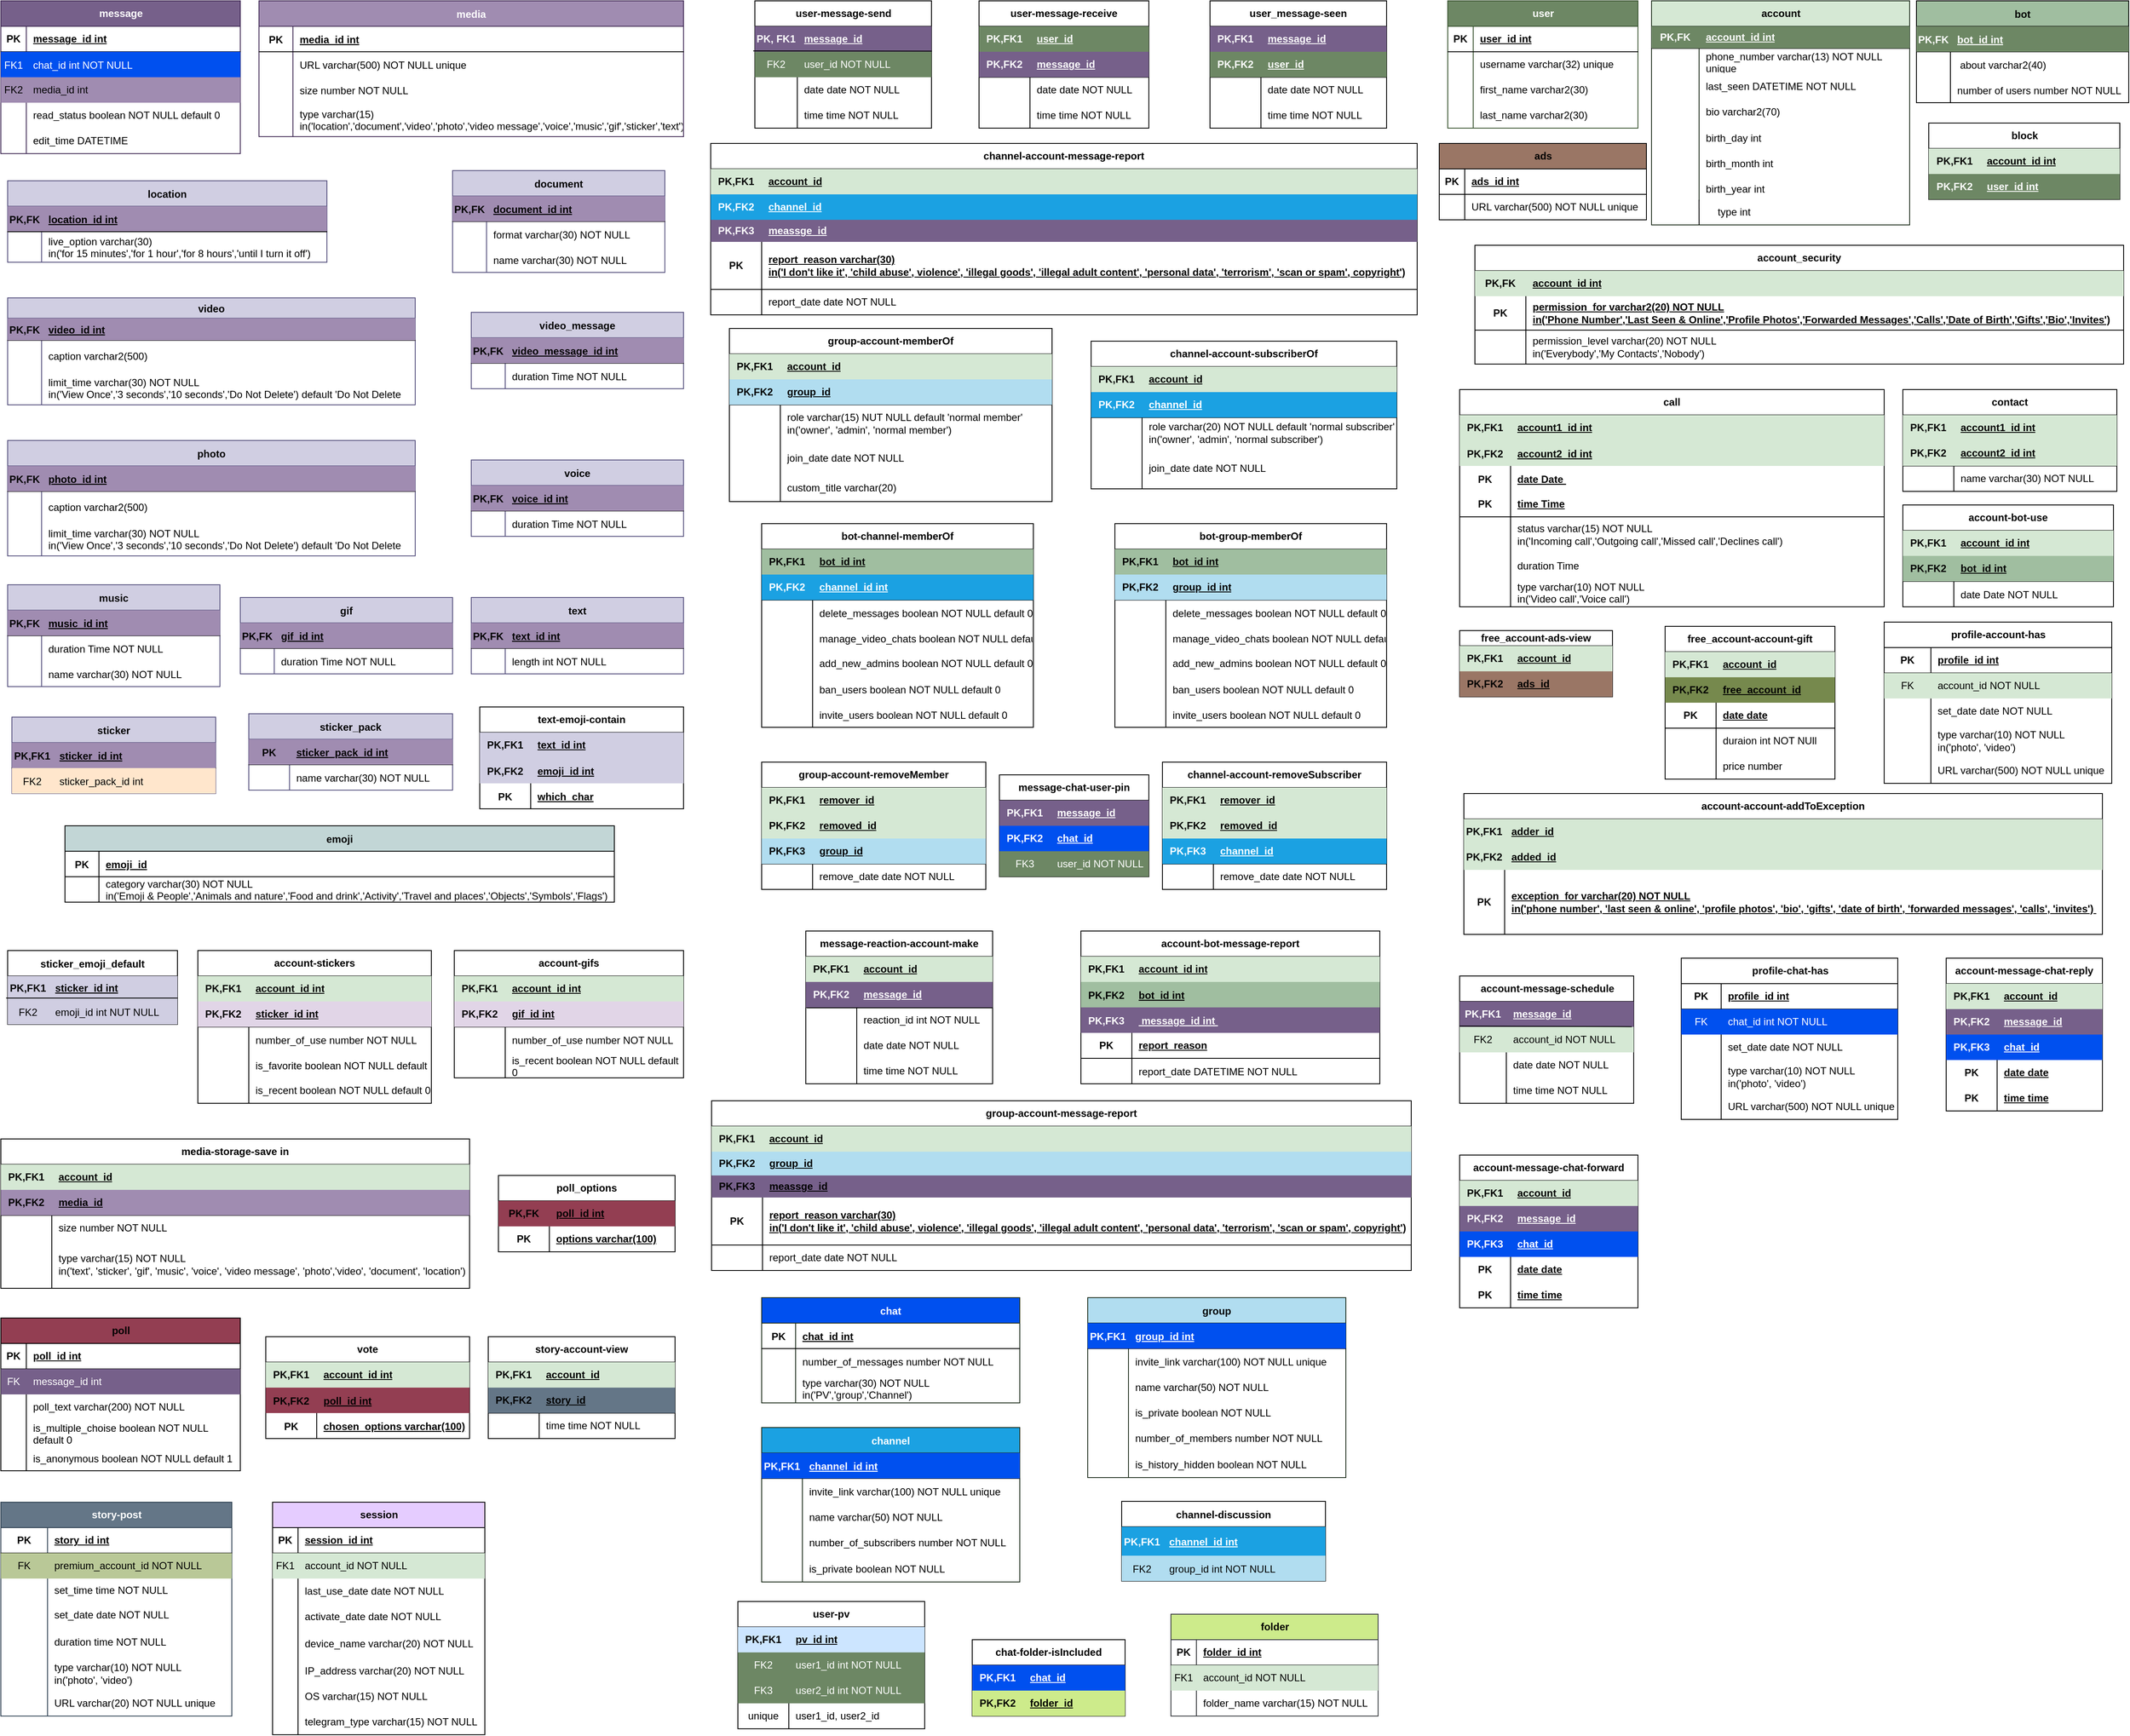 <mxfile version="26.0.10">
  <diagram id="R2lEEEUBdFMjLlhIrx00" name="Page-1">
    <mxGraphModel dx="-217" dy="1238" grid="1" gridSize="8" guides="1" tooltips="1" connect="1" arrows="1" fold="1" page="1" pageScale="1" pageWidth="850" pageHeight="1100" math="0" shadow="0" extFonts="Permanent Marker^https://fonts.googleapis.com/css?family=Permanent+Marker">
      <root>
        <mxCell id="0" />
        <mxCell id="1" parent="0" />
        <mxCell id="ZsCsH0VNhNR4TBohwnmt-14" value="user" style="shape=table;startSize=30;container=1;collapsible=1;childLayout=tableLayout;fixedRows=1;rowLines=0;fontStyle=1;align=center;resizeLast=1;html=1;fillColor=#6d8764;fontColor=#ffffff;strokeColor=#3A5431;" parent="1" vertex="1">
          <mxGeometry x="4280" y="32" width="224" height="150" as="geometry" />
        </mxCell>
        <mxCell id="ZsCsH0VNhNR4TBohwnmt-15" value="" style="shape=tableRow;horizontal=0;startSize=0;swimlaneHead=0;swimlaneBody=0;collapsible=0;dropTarget=0;points=[[0,0.5],[1,0.5]];portConstraint=eastwest;top=0;left=0;right=0;bottom=1;fillColor=none;" parent="ZsCsH0VNhNR4TBohwnmt-14" vertex="1">
          <mxGeometry y="30" width="224" height="30" as="geometry" />
        </mxCell>
        <mxCell id="ZsCsH0VNhNR4TBohwnmt-16" value="PK" style="shape=partialRectangle;connectable=0;top=0;left=0;bottom=0;right=0;fontStyle=1;overflow=hidden;whiteSpace=wrap;html=1;fillColor=none;" parent="ZsCsH0VNhNR4TBohwnmt-15" vertex="1">
          <mxGeometry width="30" height="30" as="geometry">
            <mxRectangle width="30" height="30" as="alternateBounds" />
          </mxGeometry>
        </mxCell>
        <mxCell id="ZsCsH0VNhNR4TBohwnmt-17" value="user_id int" style="shape=partialRectangle;connectable=0;top=0;left=0;bottom=0;right=0;align=left;spacingLeft=6;fontStyle=5;overflow=hidden;whiteSpace=wrap;html=1;fillColor=none;" parent="ZsCsH0VNhNR4TBohwnmt-15" vertex="1">
          <mxGeometry x="30" width="194" height="30" as="geometry">
            <mxRectangle width="194" height="30" as="alternateBounds" />
          </mxGeometry>
        </mxCell>
        <mxCell id="ZsCsH0VNhNR4TBohwnmt-18" value="" style="shape=tableRow;horizontal=0;startSize=0;swimlaneHead=0;swimlaneBody=0;collapsible=0;dropTarget=0;points=[[0,0.5],[1,0.5]];portConstraint=eastwest;top=0;left=0;right=0;bottom=0;fillColor=none;" parent="ZsCsH0VNhNR4TBohwnmt-14" vertex="1">
          <mxGeometry y="60" width="224" height="30" as="geometry" />
        </mxCell>
        <mxCell id="ZsCsH0VNhNR4TBohwnmt-19" value="" style="shape=partialRectangle;connectable=0;top=0;left=0;bottom=0;right=0;editable=1;overflow=hidden;whiteSpace=wrap;html=1;fillColor=none;" parent="ZsCsH0VNhNR4TBohwnmt-18" vertex="1">
          <mxGeometry width="30" height="30" as="geometry">
            <mxRectangle width="30" height="30" as="alternateBounds" />
          </mxGeometry>
        </mxCell>
        <mxCell id="ZsCsH0VNhNR4TBohwnmt-20" value="username varchar(32) unique" style="shape=partialRectangle;connectable=0;top=0;left=0;bottom=0;right=0;align=left;spacingLeft=6;overflow=hidden;whiteSpace=wrap;html=1;fillColor=none;" parent="ZsCsH0VNhNR4TBohwnmt-18" vertex="1">
          <mxGeometry x="30" width="194" height="30" as="geometry">
            <mxRectangle width="194" height="30" as="alternateBounds" />
          </mxGeometry>
        </mxCell>
        <mxCell id="ZsCsH0VNhNR4TBohwnmt-21" value="" style="shape=tableRow;horizontal=0;startSize=0;swimlaneHead=0;swimlaneBody=0;collapsible=0;dropTarget=0;points=[[0,0.5],[1,0.5]];portConstraint=eastwest;top=0;left=0;right=0;bottom=0;fillColor=none;" parent="ZsCsH0VNhNR4TBohwnmt-14" vertex="1">
          <mxGeometry y="90" width="224" height="30" as="geometry" />
        </mxCell>
        <mxCell id="ZsCsH0VNhNR4TBohwnmt-22" value="" style="shape=partialRectangle;connectable=0;top=0;left=0;bottom=0;right=0;editable=1;overflow=hidden;whiteSpace=wrap;html=1;fillColor=none;" parent="ZsCsH0VNhNR4TBohwnmt-21" vertex="1">
          <mxGeometry width="30" height="30" as="geometry">
            <mxRectangle width="30" height="30" as="alternateBounds" />
          </mxGeometry>
        </mxCell>
        <mxCell id="ZsCsH0VNhNR4TBohwnmt-23" value="first_name varchar2(30)&amp;nbsp;" style="shape=partialRectangle;connectable=0;top=0;left=0;bottom=0;right=0;align=left;spacingLeft=6;overflow=hidden;whiteSpace=wrap;html=1;fillColor=none;" parent="ZsCsH0VNhNR4TBohwnmt-21" vertex="1">
          <mxGeometry x="30" width="194" height="30" as="geometry">
            <mxRectangle width="194" height="30" as="alternateBounds" />
          </mxGeometry>
        </mxCell>
        <mxCell id="ZsCsH0VNhNR4TBohwnmt-24" value="" style="shape=tableRow;horizontal=0;startSize=0;swimlaneHead=0;swimlaneBody=0;collapsible=0;dropTarget=0;points=[[0,0.5],[1,0.5]];portConstraint=eastwest;top=0;left=0;right=0;bottom=0;fillColor=none;" parent="ZsCsH0VNhNR4TBohwnmt-14" vertex="1">
          <mxGeometry y="120" width="224" height="30" as="geometry" />
        </mxCell>
        <mxCell id="ZsCsH0VNhNR4TBohwnmt-25" value="" style="shape=partialRectangle;connectable=0;top=0;left=0;bottom=0;right=0;editable=1;overflow=hidden;whiteSpace=wrap;html=1;fillColor=none;" parent="ZsCsH0VNhNR4TBohwnmt-24" vertex="1">
          <mxGeometry width="30" height="30" as="geometry">
            <mxRectangle width="30" height="30" as="alternateBounds" />
          </mxGeometry>
        </mxCell>
        <mxCell id="ZsCsH0VNhNR4TBohwnmt-26" value="last_name varchar2(30)&amp;nbsp;" style="shape=partialRectangle;connectable=0;top=0;left=0;bottom=0;right=0;align=left;spacingLeft=6;overflow=hidden;whiteSpace=wrap;html=1;fillColor=none;" parent="ZsCsH0VNhNR4TBohwnmt-24" vertex="1">
          <mxGeometry x="30" width="194" height="30" as="geometry">
            <mxRectangle width="194" height="30" as="alternateBounds" />
          </mxGeometry>
        </mxCell>
        <mxCell id="ZsCsH0VNhNR4TBohwnmt-27" value="message" style="shape=table;startSize=30;container=1;collapsible=1;childLayout=tableLayout;fixedRows=1;rowLines=0;fontStyle=1;align=center;resizeLast=1;html=1;fillColor=#76608a;fontColor=#ffffff;strokeColor=#432D57;" parent="1" vertex="1">
          <mxGeometry x="2576" y="32" width="282" height="180" as="geometry" />
        </mxCell>
        <mxCell id="ZsCsH0VNhNR4TBohwnmt-28" value="" style="shape=tableRow;horizontal=0;startSize=0;swimlaneHead=0;swimlaneBody=0;collapsible=0;dropTarget=0;points=[[0,0.5],[1,0.5]];portConstraint=eastwest;top=0;left=0;right=0;bottom=1;fillColor=none;" parent="ZsCsH0VNhNR4TBohwnmt-27" vertex="1">
          <mxGeometry y="30" width="282" height="30" as="geometry" />
        </mxCell>
        <mxCell id="ZsCsH0VNhNR4TBohwnmt-29" value="PK" style="shape=partialRectangle;connectable=0;top=0;left=0;bottom=0;right=0;fontStyle=1;overflow=hidden;whiteSpace=wrap;html=1;fillColor=none;" parent="ZsCsH0VNhNR4TBohwnmt-28" vertex="1">
          <mxGeometry width="30" height="30" as="geometry">
            <mxRectangle width="30" height="30" as="alternateBounds" />
          </mxGeometry>
        </mxCell>
        <mxCell id="ZsCsH0VNhNR4TBohwnmt-30" value="message_id int" style="shape=partialRectangle;connectable=0;top=0;left=0;bottom=0;right=0;align=left;spacingLeft=6;fontStyle=5;overflow=hidden;whiteSpace=wrap;html=1;fillColor=none;" parent="ZsCsH0VNhNR4TBohwnmt-28" vertex="1">
          <mxGeometry x="30" width="252" height="30" as="geometry">
            <mxRectangle width="252" height="30" as="alternateBounds" />
          </mxGeometry>
        </mxCell>
        <mxCell id="98nMC340OI1xuZ9s6g7n-592" value="" style="shape=tableRow;horizontal=0;startSize=0;swimlaneHead=0;swimlaneBody=0;collapsible=0;dropTarget=0;points=[[0,0.5],[1,0.5]];portConstraint=eastwest;top=0;left=0;right=0;bottom=0;fillColor=none;" parent="ZsCsH0VNhNR4TBohwnmt-27" vertex="1">
          <mxGeometry y="60" width="282" height="30" as="geometry" />
        </mxCell>
        <mxCell id="98nMC340OI1xuZ9s6g7n-593" value="FK1" style="shape=partialRectangle;connectable=0;top=0;left=0;bottom=0;right=0;editable=1;overflow=hidden;fillColor=#0050ef;fontColor=#ffffff;strokeColor=#001DBC;" parent="98nMC340OI1xuZ9s6g7n-592" vertex="1">
          <mxGeometry width="30" height="30" as="geometry">
            <mxRectangle width="30" height="30" as="alternateBounds" />
          </mxGeometry>
        </mxCell>
        <mxCell id="98nMC340OI1xuZ9s6g7n-594" value="chat_id int NOT NULL" style="shape=partialRectangle;connectable=0;top=0;left=0;bottom=0;right=0;align=left;spacingLeft=6;overflow=hidden;fillColor=#0050ef;fontColor=#ffffff;strokeColor=#001DBC;" parent="98nMC340OI1xuZ9s6g7n-592" vertex="1">
          <mxGeometry x="30" width="252" height="30" as="geometry">
            <mxRectangle width="252" height="30" as="alternateBounds" />
          </mxGeometry>
        </mxCell>
        <mxCell id="ZsCsH0VNhNR4TBohwnmt-31" value="" style="shape=tableRow;horizontal=0;startSize=0;swimlaneHead=0;swimlaneBody=0;collapsible=0;dropTarget=0;points=[[0,0.5],[1,0.5]];portConstraint=eastwest;top=0;left=0;right=0;bottom=0;fillColor=none;" parent="ZsCsH0VNhNR4TBohwnmt-27" vertex="1">
          <mxGeometry y="90" width="282" height="30" as="geometry" />
        </mxCell>
        <mxCell id="ZsCsH0VNhNR4TBohwnmt-32" value="FK2" style="shape=partialRectangle;connectable=0;top=0;left=0;bottom=0;right=0;editable=1;overflow=hidden;whiteSpace=wrap;html=1;fillColor=#A08CB1;" parent="ZsCsH0VNhNR4TBohwnmt-31" vertex="1">
          <mxGeometry width="30" height="30" as="geometry">
            <mxRectangle width="30" height="30" as="alternateBounds" />
          </mxGeometry>
        </mxCell>
        <mxCell id="ZsCsH0VNhNR4TBohwnmt-33" value="media_id int" style="shape=partialRectangle;connectable=0;top=0;left=0;bottom=0;right=0;align=left;spacingLeft=6;overflow=hidden;whiteSpace=wrap;html=1;fillColor=#A08CB1;" parent="ZsCsH0VNhNR4TBohwnmt-31" vertex="1">
          <mxGeometry x="30" width="252" height="30" as="geometry">
            <mxRectangle width="252" height="30" as="alternateBounds" />
          </mxGeometry>
        </mxCell>
        <mxCell id="ZsCsH0VNhNR4TBohwnmt-34" value="" style="shape=tableRow;horizontal=0;startSize=0;swimlaneHead=0;swimlaneBody=0;collapsible=0;dropTarget=0;points=[[0,0.5],[1,0.5]];portConstraint=eastwest;top=0;left=0;right=0;bottom=0;fillColor=none;" parent="ZsCsH0VNhNR4TBohwnmt-27" vertex="1">
          <mxGeometry y="120" width="282" height="30" as="geometry" />
        </mxCell>
        <mxCell id="ZsCsH0VNhNR4TBohwnmt-35" value="" style="shape=partialRectangle;connectable=0;top=0;left=0;bottom=0;right=0;editable=1;overflow=hidden;whiteSpace=wrap;html=1;fillColor=none;" parent="ZsCsH0VNhNR4TBohwnmt-34" vertex="1">
          <mxGeometry width="30" height="30" as="geometry">
            <mxRectangle width="30" height="30" as="alternateBounds" />
          </mxGeometry>
        </mxCell>
        <mxCell id="ZsCsH0VNhNR4TBohwnmt-36" value="read_status boolean NOT NULL default 0" style="shape=partialRectangle;connectable=0;top=0;left=0;bottom=0;right=0;align=left;spacingLeft=6;overflow=hidden;whiteSpace=wrap;html=1;fillColor=none;" parent="ZsCsH0VNhNR4TBohwnmt-34" vertex="1">
          <mxGeometry x="30" width="252" height="30" as="geometry">
            <mxRectangle width="252" height="30" as="alternateBounds" />
          </mxGeometry>
        </mxCell>
        <mxCell id="ZsCsH0VNhNR4TBohwnmt-37" value="" style="shape=tableRow;horizontal=0;startSize=0;swimlaneHead=0;swimlaneBody=0;collapsible=0;dropTarget=0;points=[[0,0.5],[1,0.5]];portConstraint=eastwest;top=0;left=0;right=0;bottom=0;fillColor=none;" parent="ZsCsH0VNhNR4TBohwnmt-27" vertex="1">
          <mxGeometry y="150" width="282" height="30" as="geometry" />
        </mxCell>
        <mxCell id="ZsCsH0VNhNR4TBohwnmt-38" value="" style="shape=partialRectangle;connectable=0;top=0;left=0;bottom=0;right=0;editable=1;overflow=hidden;whiteSpace=wrap;html=1;fillColor=none;" parent="ZsCsH0VNhNR4TBohwnmt-37" vertex="1">
          <mxGeometry width="30" height="30" as="geometry">
            <mxRectangle width="30" height="30" as="alternateBounds" />
          </mxGeometry>
        </mxCell>
        <mxCell id="ZsCsH0VNhNR4TBohwnmt-39" value="edit_time DATETIME" style="shape=partialRectangle;connectable=0;top=0;left=0;bottom=0;right=0;align=left;spacingLeft=6;overflow=hidden;whiteSpace=wrap;html=1;fillColor=none;" parent="ZsCsH0VNhNR4TBohwnmt-37" vertex="1">
          <mxGeometry x="30" width="252" height="30" as="geometry">
            <mxRectangle width="252" height="30" as="alternateBounds" />
          </mxGeometry>
        </mxCell>
        <mxCell id="98nMC340OI1xuZ9s6g7n-8" value="account_security" style="shape=table;startSize=30;container=1;collapsible=1;childLayout=tableLayout;fixedRows=1;rowLines=0;fontStyle=1;align=center;resizeLast=1;html=1;whiteSpace=wrap;" parent="1" vertex="1">
          <mxGeometry x="4312" y="320" width="764.0" height="140.0" as="geometry" />
        </mxCell>
        <mxCell id="98nMC340OI1xuZ9s6g7n-9" value="" style="shape=tableRow;horizontal=0;startSize=0;swimlaneHead=0;swimlaneBody=0;fillColor=none;collapsible=0;dropTarget=0;points=[[0,0.5],[1,0.5]];portConstraint=eastwest;top=0;left=0;right=0;bottom=0;html=1;" parent="98nMC340OI1xuZ9s6g7n-8" vertex="1">
          <mxGeometry y="30" width="764.0" height="30" as="geometry" />
        </mxCell>
        <mxCell id="98nMC340OI1xuZ9s6g7n-10" value="PK,FK" style="shape=partialRectangle;connectable=0;fillColor=#d5e8d4;top=0;left=0;bottom=0;right=0;fontStyle=1;overflow=hidden;html=1;whiteSpace=wrap;strokeColor=#82b366;" parent="98nMC340OI1xuZ9s6g7n-9" vertex="1">
          <mxGeometry width="60" height="30" as="geometry">
            <mxRectangle width="60" height="30" as="alternateBounds" />
          </mxGeometry>
        </mxCell>
        <mxCell id="98nMC340OI1xuZ9s6g7n-11" value="account_id int" style="shape=partialRectangle;connectable=0;fillColor=#d5e8d4;top=0;left=0;bottom=0;right=0;align=left;spacingLeft=6;fontStyle=5;overflow=hidden;html=1;whiteSpace=wrap;strokeColor=#82b366;" parent="98nMC340OI1xuZ9s6g7n-9" vertex="1">
          <mxGeometry x="60" width="704.0" height="30" as="geometry">
            <mxRectangle width="704.0" height="30" as="alternateBounds" />
          </mxGeometry>
        </mxCell>
        <mxCell id="98nMC340OI1xuZ9s6g7n-12" value="" style="shape=tableRow;horizontal=0;startSize=0;swimlaneHead=0;swimlaneBody=0;fillColor=none;collapsible=0;dropTarget=0;points=[[0,0.5],[1,0.5]];portConstraint=eastwest;top=0;left=0;right=0;bottom=1;html=1;" parent="98nMC340OI1xuZ9s6g7n-8" vertex="1">
          <mxGeometry y="60" width="764.0" height="40" as="geometry" />
        </mxCell>
        <mxCell id="98nMC340OI1xuZ9s6g7n-13" value="PK" style="shape=partialRectangle;connectable=0;fillColor=none;top=0;left=0;bottom=0;right=0;fontStyle=1;overflow=hidden;html=1;whiteSpace=wrap;" parent="98nMC340OI1xuZ9s6g7n-12" vertex="1">
          <mxGeometry width="60" height="40" as="geometry">
            <mxRectangle width="60" height="40" as="alternateBounds" />
          </mxGeometry>
        </mxCell>
        <mxCell id="98nMC340OI1xuZ9s6g7n-14" value="permission_for varchar2(20) NOT NULL&lt;div&gt;in(&#39;Phone Number&#39;,&#39;Last Seen &amp;amp; Online&#39;,&#39;Profile Photos&#39;,&#39;Forwarded Messages&#39;,&#39;Calls&#39;,&#39;Date of Birth&#39;,&#39;Gifts&#39;,&#39;Bio&#39;,&#39;Invites&#39;)&lt;/div&gt;" style="shape=partialRectangle;connectable=0;fillColor=none;top=0;left=0;bottom=0;right=0;align=left;spacingLeft=6;fontStyle=5;overflow=hidden;html=1;whiteSpace=wrap;" parent="98nMC340OI1xuZ9s6g7n-12" vertex="1">
          <mxGeometry x="60" width="704.0" height="40" as="geometry">
            <mxRectangle width="704.0" height="40" as="alternateBounds" />
          </mxGeometry>
        </mxCell>
        <mxCell id="98nMC340OI1xuZ9s6g7n-15" value="" style="shape=tableRow;horizontal=0;startSize=0;swimlaneHead=0;swimlaneBody=0;fillColor=none;collapsible=0;dropTarget=0;points=[[0,0.5],[1,0.5]];portConstraint=eastwest;top=0;left=0;right=0;bottom=0;html=1;" parent="98nMC340OI1xuZ9s6g7n-8" vertex="1">
          <mxGeometry y="100" width="764.0" height="40" as="geometry" />
        </mxCell>
        <mxCell id="98nMC340OI1xuZ9s6g7n-16" value="" style="shape=partialRectangle;connectable=0;fillColor=none;top=0;left=0;bottom=0;right=0;editable=1;overflow=hidden;html=1;whiteSpace=wrap;" parent="98nMC340OI1xuZ9s6g7n-15" vertex="1">
          <mxGeometry width="60" height="40" as="geometry">
            <mxRectangle width="60" height="40" as="alternateBounds" />
          </mxGeometry>
        </mxCell>
        <mxCell id="98nMC340OI1xuZ9s6g7n-17" value="permission_level varchar(20) NOT NULL&lt;div&gt;in(&#39;Everybody&#39;,&#39;My Contacts&#39;,&#39;Nobody&#39;)&lt;/div&gt;" style="shape=partialRectangle;connectable=0;fillColor=none;top=0;left=0;bottom=0;right=0;align=left;spacingLeft=6;overflow=hidden;html=1;whiteSpace=wrap;" parent="98nMC340OI1xuZ9s6g7n-15" vertex="1">
          <mxGeometry x="60" width="704.0" height="40" as="geometry">
            <mxRectangle width="704.0" height="40" as="alternateBounds" />
          </mxGeometry>
        </mxCell>
        <mxCell id="98nMC340OI1xuZ9s6g7n-22" value="contact" style="shape=table;startSize=30;container=1;collapsible=1;childLayout=tableLayout;fixedRows=1;rowLines=0;fontStyle=1;align=center;resizeLast=1;html=1;whiteSpace=wrap;" parent="1" vertex="1">
          <mxGeometry x="4816" y="490" width="252" height="120" as="geometry" />
        </mxCell>
        <mxCell id="98nMC340OI1xuZ9s6g7n-23" value="" style="shape=tableRow;horizontal=0;startSize=0;swimlaneHead=0;swimlaneBody=0;fillColor=none;collapsible=0;dropTarget=0;points=[[0,0.5],[1,0.5]];portConstraint=eastwest;top=0;left=0;right=0;bottom=0;html=1;" parent="98nMC340OI1xuZ9s6g7n-22" vertex="1">
          <mxGeometry y="30" width="252" height="30" as="geometry" />
        </mxCell>
        <mxCell id="98nMC340OI1xuZ9s6g7n-24" value="PK,FK1" style="shape=partialRectangle;connectable=0;fillColor=#d5e8d4;top=0;left=0;bottom=0;right=0;fontStyle=1;overflow=hidden;html=1;whiteSpace=wrap;strokeColor=#82b366;" parent="98nMC340OI1xuZ9s6g7n-23" vertex="1">
          <mxGeometry width="60" height="30" as="geometry">
            <mxRectangle width="60" height="30" as="alternateBounds" />
          </mxGeometry>
        </mxCell>
        <mxCell id="98nMC340OI1xuZ9s6g7n-25" value="account1_id int" style="shape=partialRectangle;connectable=0;fillColor=#d5e8d4;top=0;left=0;bottom=0;right=0;align=left;spacingLeft=6;fontStyle=5;overflow=hidden;html=1;whiteSpace=wrap;strokeColor=#82b366;" parent="98nMC340OI1xuZ9s6g7n-23" vertex="1">
          <mxGeometry x="60" width="192" height="30" as="geometry">
            <mxRectangle width="192" height="30" as="alternateBounds" />
          </mxGeometry>
        </mxCell>
        <mxCell id="98nMC340OI1xuZ9s6g7n-26" value="" style="shape=tableRow;horizontal=0;startSize=0;swimlaneHead=0;swimlaneBody=0;fillColor=none;collapsible=0;dropTarget=0;points=[[0,0.5],[1,0.5]];portConstraint=eastwest;top=0;left=0;right=0;bottom=1;html=1;" parent="98nMC340OI1xuZ9s6g7n-22" vertex="1">
          <mxGeometry y="60" width="252" height="30" as="geometry" />
        </mxCell>
        <mxCell id="98nMC340OI1xuZ9s6g7n-27" value="PK,FK2" style="shape=partialRectangle;connectable=0;fillColor=#d5e8d4;top=0;left=0;bottom=0;right=0;fontStyle=1;overflow=hidden;html=1;whiteSpace=wrap;strokeColor=#82b366;" parent="98nMC340OI1xuZ9s6g7n-26" vertex="1">
          <mxGeometry width="60" height="30" as="geometry">
            <mxRectangle width="60" height="30" as="alternateBounds" />
          </mxGeometry>
        </mxCell>
        <mxCell id="98nMC340OI1xuZ9s6g7n-28" value="account2_id int" style="shape=partialRectangle;connectable=0;fillColor=#d5e8d4;top=0;left=0;bottom=0;right=0;align=left;spacingLeft=6;fontStyle=5;overflow=hidden;html=1;whiteSpace=wrap;strokeColor=#82b366;" parent="98nMC340OI1xuZ9s6g7n-26" vertex="1">
          <mxGeometry x="60" width="192" height="30" as="geometry">
            <mxRectangle width="192" height="30" as="alternateBounds" />
          </mxGeometry>
        </mxCell>
        <mxCell id="98nMC340OI1xuZ9s6g7n-29" value="" style="shape=tableRow;horizontal=0;startSize=0;swimlaneHead=0;swimlaneBody=0;fillColor=none;collapsible=0;dropTarget=0;points=[[0,0.5],[1,0.5]];portConstraint=eastwest;top=0;left=0;right=0;bottom=0;html=1;" parent="98nMC340OI1xuZ9s6g7n-22" vertex="1">
          <mxGeometry y="90" width="252" height="30" as="geometry" />
        </mxCell>
        <mxCell id="98nMC340OI1xuZ9s6g7n-30" value="" style="shape=partialRectangle;connectable=0;fillColor=none;top=0;left=0;bottom=0;right=0;editable=1;overflow=hidden;html=1;whiteSpace=wrap;" parent="98nMC340OI1xuZ9s6g7n-29" vertex="1">
          <mxGeometry width="60" height="30" as="geometry">
            <mxRectangle width="60" height="30" as="alternateBounds" />
          </mxGeometry>
        </mxCell>
        <mxCell id="98nMC340OI1xuZ9s6g7n-31" value="name varchar(30) NOT NULL" style="shape=partialRectangle;connectable=0;fillColor=none;top=0;left=0;bottom=0;right=0;align=left;spacingLeft=6;overflow=hidden;html=1;whiteSpace=wrap;" parent="98nMC340OI1xuZ9s6g7n-29" vertex="1">
          <mxGeometry x="60" width="192" height="30" as="geometry">
            <mxRectangle width="192" height="30" as="alternateBounds" />
          </mxGeometry>
        </mxCell>
        <mxCell id="98nMC340OI1xuZ9s6g7n-35" value="block" style="shape=table;startSize=30;container=1;collapsible=1;childLayout=tableLayout;fixedRows=1;rowLines=0;fontStyle=1;align=center;resizeLast=1;html=1;whiteSpace=wrap;" parent="1" vertex="1">
          <mxGeometry x="4846.5" y="176" width="225" height="90" as="geometry" />
        </mxCell>
        <mxCell id="98nMC340OI1xuZ9s6g7n-36" value="" style="shape=tableRow;horizontal=0;startSize=0;swimlaneHead=0;swimlaneBody=0;fillColor=none;collapsible=0;dropTarget=0;points=[[0,0.5],[1,0.5]];portConstraint=eastwest;top=0;left=0;right=0;bottom=0;html=1;" parent="98nMC340OI1xuZ9s6g7n-35" vertex="1">
          <mxGeometry y="30" width="225" height="30" as="geometry" />
        </mxCell>
        <mxCell id="98nMC340OI1xuZ9s6g7n-37" value="PK,FK1" style="shape=partialRectangle;connectable=0;fillColor=#d5e8d4;top=0;left=0;bottom=0;right=0;fontStyle=1;overflow=hidden;html=1;whiteSpace=wrap;strokeColor=#82b366;" parent="98nMC340OI1xuZ9s6g7n-36" vertex="1">
          <mxGeometry width="60" height="30" as="geometry">
            <mxRectangle width="60" height="30" as="alternateBounds" />
          </mxGeometry>
        </mxCell>
        <mxCell id="98nMC340OI1xuZ9s6g7n-38" value="account_id int" style="shape=partialRectangle;connectable=0;fillColor=#d5e8d4;top=0;left=0;bottom=0;right=0;align=left;spacingLeft=6;fontStyle=5;overflow=hidden;html=1;whiteSpace=wrap;strokeColor=#82b366;" parent="98nMC340OI1xuZ9s6g7n-36" vertex="1">
          <mxGeometry x="60" width="165" height="30" as="geometry">
            <mxRectangle width="165" height="30" as="alternateBounds" />
          </mxGeometry>
        </mxCell>
        <mxCell id="98nMC340OI1xuZ9s6g7n-39" value="" style="shape=tableRow;horizontal=0;startSize=0;swimlaneHead=0;swimlaneBody=0;fillColor=none;collapsible=0;dropTarget=0;points=[[0,0.5],[1,0.5]];portConstraint=eastwest;top=0;left=0;right=0;bottom=1;html=1;" parent="98nMC340OI1xuZ9s6g7n-35" vertex="1">
          <mxGeometry y="60" width="225" height="30" as="geometry" />
        </mxCell>
        <mxCell id="98nMC340OI1xuZ9s6g7n-40" value="PK,FK2" style="shape=partialRectangle;connectable=0;fillColor=#6d8764;top=0;left=0;bottom=0;right=0;fontStyle=1;overflow=hidden;html=1;whiteSpace=wrap;fontColor=#ffffff;strokeColor=#3A5431;" parent="98nMC340OI1xuZ9s6g7n-39" vertex="1">
          <mxGeometry width="60" height="30" as="geometry">
            <mxRectangle width="60" height="30" as="alternateBounds" />
          </mxGeometry>
        </mxCell>
        <mxCell id="98nMC340OI1xuZ9s6g7n-41" value="user_id int" style="shape=partialRectangle;connectable=0;fillColor=#6d8764;top=0;left=0;bottom=0;right=0;align=left;spacingLeft=6;fontStyle=5;overflow=hidden;html=1;whiteSpace=wrap;fontColor=#ffffff;strokeColor=#3A5431;" parent="98nMC340OI1xuZ9s6g7n-39" vertex="1">
          <mxGeometry x="60" width="165" height="30" as="geometry">
            <mxRectangle width="165" height="30" as="alternateBounds" />
          </mxGeometry>
        </mxCell>
        <mxCell id="98nMC340OI1xuZ9s6g7n-45" value="call" style="shape=table;startSize=30;container=1;collapsible=1;childLayout=tableLayout;fixedRows=1;rowLines=0;fontStyle=1;align=center;resizeLast=1;html=1;whiteSpace=wrap;" parent="1" vertex="1">
          <mxGeometry x="4294" y="490" width="500" height="256" as="geometry" />
        </mxCell>
        <mxCell id="98nMC340OI1xuZ9s6g7n-46" value="" style="shape=tableRow;horizontal=0;startSize=0;swimlaneHead=0;swimlaneBody=0;fillColor=none;collapsible=0;dropTarget=0;points=[[0,0.5],[1,0.5]];portConstraint=eastwest;top=0;left=0;right=0;bottom=0;html=1;" parent="98nMC340OI1xuZ9s6g7n-45" vertex="1">
          <mxGeometry y="30" width="500" height="30" as="geometry" />
        </mxCell>
        <mxCell id="98nMC340OI1xuZ9s6g7n-47" value="PK,FK1" style="shape=partialRectangle;connectable=0;fillColor=#d5e8d4;top=0;left=0;bottom=0;right=0;fontStyle=1;overflow=hidden;html=1;whiteSpace=wrap;strokeColor=#82b366;" parent="98nMC340OI1xuZ9s6g7n-46" vertex="1">
          <mxGeometry width="60" height="30" as="geometry">
            <mxRectangle width="60" height="30" as="alternateBounds" />
          </mxGeometry>
        </mxCell>
        <mxCell id="98nMC340OI1xuZ9s6g7n-48" value="account1_id int" style="shape=partialRectangle;connectable=0;fillColor=#d5e8d4;top=0;left=0;bottom=0;right=0;align=left;spacingLeft=6;fontStyle=5;overflow=hidden;html=1;whiteSpace=wrap;strokeColor=#82b366;" parent="98nMC340OI1xuZ9s6g7n-46" vertex="1">
          <mxGeometry x="60" width="440" height="30" as="geometry">
            <mxRectangle width="440" height="30" as="alternateBounds" />
          </mxGeometry>
        </mxCell>
        <mxCell id="98nMC340OI1xuZ9s6g7n-118" value="" style="shape=tableRow;horizontal=0;startSize=0;swimlaneHead=0;swimlaneBody=0;fillColor=none;collapsible=0;dropTarget=0;points=[[0,0.5],[1,0.5]];portConstraint=eastwest;top=0;left=0;right=0;bottom=0;" parent="98nMC340OI1xuZ9s6g7n-45" vertex="1">
          <mxGeometry y="60" width="500" height="30" as="geometry" />
        </mxCell>
        <mxCell id="98nMC340OI1xuZ9s6g7n-119" value="PK,FK2" style="shape=partialRectangle;connectable=0;fillColor=#d5e8d4;top=0;left=0;bottom=0;right=0;editable=1;overflow=hidden;fontStyle=1;strokeColor=#82b366;" parent="98nMC340OI1xuZ9s6g7n-118" vertex="1">
          <mxGeometry width="60" height="30" as="geometry">
            <mxRectangle width="60" height="30" as="alternateBounds" />
          </mxGeometry>
        </mxCell>
        <mxCell id="98nMC340OI1xuZ9s6g7n-120" value="account2_id int" style="shape=partialRectangle;connectable=0;fillColor=#d5e8d4;top=0;left=0;bottom=0;right=0;align=left;spacingLeft=6;overflow=hidden;fontStyle=5;strokeColor=#82b366;" parent="98nMC340OI1xuZ9s6g7n-118" vertex="1">
          <mxGeometry x="60" width="440" height="30" as="geometry">
            <mxRectangle width="440" height="30" as="alternateBounds" />
          </mxGeometry>
        </mxCell>
        <mxCell id="98nMC340OI1xuZ9s6g7n-122" value="" style="shape=tableRow;horizontal=0;startSize=0;swimlaneHead=0;swimlaneBody=0;fillColor=none;collapsible=0;dropTarget=0;points=[[0,0.5],[1,0.5]];portConstraint=eastwest;top=0;left=0;right=0;bottom=0;" parent="98nMC340OI1xuZ9s6g7n-45" vertex="1">
          <mxGeometry y="90" width="500" height="30" as="geometry" />
        </mxCell>
        <mxCell id="98nMC340OI1xuZ9s6g7n-123" value="PK" style="shape=partialRectangle;connectable=0;fillColor=none;top=0;left=0;bottom=0;right=0;editable=1;overflow=hidden;fontStyle=1" parent="98nMC340OI1xuZ9s6g7n-122" vertex="1">
          <mxGeometry width="60" height="30" as="geometry">
            <mxRectangle width="60" height="30" as="alternateBounds" />
          </mxGeometry>
        </mxCell>
        <mxCell id="98nMC340OI1xuZ9s6g7n-124" value="date Date " style="shape=partialRectangle;connectable=0;fillColor=none;top=0;left=0;bottom=0;right=0;align=left;spacingLeft=6;overflow=hidden;fontStyle=5" parent="98nMC340OI1xuZ9s6g7n-122" vertex="1">
          <mxGeometry x="60" width="440" height="30" as="geometry">
            <mxRectangle width="440" height="30" as="alternateBounds" />
          </mxGeometry>
        </mxCell>
        <mxCell id="98nMC340OI1xuZ9s6g7n-94" value="" style="shape=tableRow;horizontal=0;startSize=0;swimlaneHead=0;swimlaneBody=0;fillColor=none;collapsible=0;dropTarget=0;points=[[0,0.5],[1,0.5]];portConstraint=eastwest;top=0;left=0;right=0;bottom=1;" parent="98nMC340OI1xuZ9s6g7n-45" vertex="1">
          <mxGeometry y="120" width="500" height="30" as="geometry" />
        </mxCell>
        <mxCell id="98nMC340OI1xuZ9s6g7n-95" value="PK" style="shape=partialRectangle;connectable=0;fillColor=none;top=0;left=0;bottom=0;right=0;fontStyle=1;overflow=hidden;whiteSpace=wrap;html=1;" parent="98nMC340OI1xuZ9s6g7n-94" vertex="1">
          <mxGeometry width="60" height="30" as="geometry">
            <mxRectangle width="60" height="30" as="alternateBounds" />
          </mxGeometry>
        </mxCell>
        <mxCell id="98nMC340OI1xuZ9s6g7n-96" value="&lt;span style=&quot;text-wrap-mode: nowrap;&quot;&gt;time Time&lt;/span&gt;" style="shape=partialRectangle;connectable=0;fillColor=none;top=0;left=0;bottom=0;right=0;align=left;spacingLeft=6;fontStyle=5;overflow=hidden;whiteSpace=wrap;html=1;" parent="98nMC340OI1xuZ9s6g7n-94" vertex="1">
          <mxGeometry x="60" width="440" height="30" as="geometry">
            <mxRectangle width="440" height="30" as="alternateBounds" />
          </mxGeometry>
        </mxCell>
        <mxCell id="98nMC340OI1xuZ9s6g7n-52" value="" style="shape=tableRow;horizontal=0;startSize=0;swimlaneHead=0;swimlaneBody=0;fillColor=none;collapsible=0;dropTarget=0;points=[[0,0.5],[1,0.5]];portConstraint=eastwest;top=0;left=0;right=0;bottom=0;html=1;" parent="98nMC340OI1xuZ9s6g7n-45" vertex="1">
          <mxGeometry y="150" width="500" height="42" as="geometry" />
        </mxCell>
        <mxCell id="98nMC340OI1xuZ9s6g7n-53" value="" style="shape=partialRectangle;connectable=0;fillColor=none;top=0;left=0;bottom=0;right=0;editable=1;overflow=hidden;html=1;whiteSpace=wrap;" parent="98nMC340OI1xuZ9s6g7n-52" vertex="1">
          <mxGeometry width="60" height="42" as="geometry">
            <mxRectangle width="60" height="42" as="alternateBounds" />
          </mxGeometry>
        </mxCell>
        <mxCell id="98nMC340OI1xuZ9s6g7n-54" value="status varchar(15) NOT NULL&lt;div&gt;in(&#39;Incoming call&#39;,&#39;Outgoing call&#39;,&#39;Missed call&#39;,&#39;Declines call&#39;)&lt;/div&gt;" style="shape=partialRectangle;connectable=0;fillColor=none;top=0;left=0;bottom=0;right=0;align=left;spacingLeft=6;overflow=hidden;html=1;whiteSpace=wrap;" parent="98nMC340OI1xuZ9s6g7n-52" vertex="1">
          <mxGeometry x="60" width="440" height="42" as="geometry">
            <mxRectangle width="440" height="42" as="alternateBounds" />
          </mxGeometry>
        </mxCell>
        <mxCell id="98nMC340OI1xuZ9s6g7n-126" value="" style="shape=tableRow;horizontal=0;startSize=0;swimlaneHead=0;swimlaneBody=0;fillColor=none;collapsible=0;dropTarget=0;points=[[0,0.5],[1,0.5]];portConstraint=eastwest;top=0;left=0;right=0;bottom=0;" parent="98nMC340OI1xuZ9s6g7n-45" vertex="1">
          <mxGeometry y="192" width="500" height="30" as="geometry" />
        </mxCell>
        <mxCell id="98nMC340OI1xuZ9s6g7n-127" value="" style="shape=partialRectangle;connectable=0;fillColor=none;top=0;left=0;bottom=0;right=0;editable=1;overflow=hidden;" parent="98nMC340OI1xuZ9s6g7n-126" vertex="1">
          <mxGeometry width="60" height="30" as="geometry">
            <mxRectangle width="60" height="30" as="alternateBounds" />
          </mxGeometry>
        </mxCell>
        <mxCell id="98nMC340OI1xuZ9s6g7n-128" value="duration Time" style="shape=partialRectangle;connectable=0;fillColor=none;top=0;left=0;bottom=0;right=0;align=left;spacingLeft=6;overflow=hidden;" parent="98nMC340OI1xuZ9s6g7n-126" vertex="1">
          <mxGeometry x="60" width="440" height="30" as="geometry">
            <mxRectangle width="440" height="30" as="alternateBounds" />
          </mxGeometry>
        </mxCell>
        <mxCell id="98nMC340OI1xuZ9s6g7n-130" value="" style="shape=tableRow;horizontal=0;startSize=0;swimlaneHead=0;swimlaneBody=0;fillColor=none;collapsible=0;dropTarget=0;points=[[0,0.5],[1,0.5]];portConstraint=eastwest;top=0;left=0;right=0;bottom=0;" parent="98nMC340OI1xuZ9s6g7n-45" vertex="1">
          <mxGeometry y="222" width="500" height="34" as="geometry" />
        </mxCell>
        <mxCell id="98nMC340OI1xuZ9s6g7n-131" value="" style="shape=partialRectangle;connectable=0;fillColor=none;top=0;left=0;bottom=0;right=0;editable=1;overflow=hidden;" parent="98nMC340OI1xuZ9s6g7n-130" vertex="1">
          <mxGeometry width="60" height="34" as="geometry">
            <mxRectangle width="60" height="34" as="alternateBounds" />
          </mxGeometry>
        </mxCell>
        <mxCell id="98nMC340OI1xuZ9s6g7n-132" value="type varchar(10) NOT NULL&#xa;in(&#39;Video call&#39;,&#39;Voice call&#39;)" style="shape=partialRectangle;connectable=0;fillColor=none;top=0;left=0;bottom=0;right=0;align=left;spacingLeft=6;overflow=hidden;" parent="98nMC340OI1xuZ9s6g7n-130" vertex="1">
          <mxGeometry x="60" width="440" height="34" as="geometry">
            <mxRectangle width="440" height="34" as="alternateBounds" />
          </mxGeometry>
        </mxCell>
        <mxCell id="EmK5sIFmNG2D7cPSfpZE-1" value="user-message-send" style="shape=table;startSize=30;container=1;collapsible=1;childLayout=tableLayout;fixedRows=1;rowLines=0;fontStyle=1;align=center;resizeLast=1;html=1;" parent="1" vertex="1">
          <mxGeometry x="3464" y="32" width="208" height="150" as="geometry">
            <mxRectangle x="70" y="1056" width="144" height="32" as="alternateBounds" />
          </mxGeometry>
        </mxCell>
        <mxCell id="EmK5sIFmNG2D7cPSfpZE-2" value="" style="shape=tableRow;horizontal=0;startSize=0;swimlaneHead=0;swimlaneBody=0;fillColor=none;collapsible=0;dropTarget=0;points=[[0,0.5],[1,0.5]];portConstraint=eastwest;top=0;left=0;right=0;bottom=1;" parent="EmK5sIFmNG2D7cPSfpZE-1" vertex="1">
          <mxGeometry y="30" width="208" height="30" as="geometry" />
        </mxCell>
        <mxCell id="EmK5sIFmNG2D7cPSfpZE-3" value="PK, FK1" style="shape=partialRectangle;connectable=0;fillColor=#76608a;top=0;left=0;bottom=0;right=0;fontStyle=1;overflow=hidden;whiteSpace=wrap;html=1;fontColor=#ffffff;strokeColor=#432D57;" parent="EmK5sIFmNG2D7cPSfpZE-2" vertex="1">
          <mxGeometry width="50" height="30" as="geometry">
            <mxRectangle width="50" height="30" as="alternateBounds" />
          </mxGeometry>
        </mxCell>
        <mxCell id="EmK5sIFmNG2D7cPSfpZE-4" value="message_id" style="shape=partialRectangle;connectable=0;fillColor=#76608a;top=0;left=0;bottom=0;right=0;align=left;spacingLeft=6;fontStyle=5;overflow=hidden;whiteSpace=wrap;html=1;fontColor=#ffffff;strokeColor=#432D57;" parent="EmK5sIFmNG2D7cPSfpZE-2" vertex="1">
          <mxGeometry x="50" width="158" height="30" as="geometry">
            <mxRectangle width="158" height="30" as="alternateBounds" />
          </mxGeometry>
        </mxCell>
        <mxCell id="EmK5sIFmNG2D7cPSfpZE-5" value="" style="shape=tableRow;horizontal=0;startSize=0;swimlaneHead=0;swimlaneBody=0;fillColor=none;collapsible=0;dropTarget=0;points=[[0,0.5],[1,0.5]];portConstraint=eastwest;top=0;left=0;right=0;bottom=0;" parent="EmK5sIFmNG2D7cPSfpZE-1" vertex="1">
          <mxGeometry y="60" width="208" height="30" as="geometry" />
        </mxCell>
        <mxCell id="EmK5sIFmNG2D7cPSfpZE-6" value="FK2" style="shape=partialRectangle;connectable=0;fillColor=#6d8764;top=0;left=0;bottom=0;right=0;editable=1;overflow=hidden;whiteSpace=wrap;html=1;fontColor=#ffffff;strokeColor=#3A5431;" parent="EmK5sIFmNG2D7cPSfpZE-5" vertex="1">
          <mxGeometry width="50" height="30" as="geometry">
            <mxRectangle width="50" height="30" as="alternateBounds" />
          </mxGeometry>
        </mxCell>
        <mxCell id="EmK5sIFmNG2D7cPSfpZE-7" value="user_id NOT NULL" style="shape=partialRectangle;connectable=0;fillColor=#6d8764;top=0;left=0;bottom=0;right=0;align=left;spacingLeft=6;overflow=hidden;whiteSpace=wrap;html=1;fontColor=#ffffff;strokeColor=#3A5431;" parent="EmK5sIFmNG2D7cPSfpZE-5" vertex="1">
          <mxGeometry x="50" width="158" height="30" as="geometry">
            <mxRectangle width="158" height="30" as="alternateBounds" />
          </mxGeometry>
        </mxCell>
        <mxCell id="EmK5sIFmNG2D7cPSfpZE-8" value="" style="shape=tableRow;horizontal=0;startSize=0;swimlaneHead=0;swimlaneBody=0;fillColor=none;collapsible=0;dropTarget=0;points=[[0,0.5],[1,0.5]];portConstraint=eastwest;top=0;left=0;right=0;bottom=0;" parent="EmK5sIFmNG2D7cPSfpZE-1" vertex="1">
          <mxGeometry y="90" width="208" height="30" as="geometry" />
        </mxCell>
        <mxCell id="EmK5sIFmNG2D7cPSfpZE-9" value="" style="shape=partialRectangle;connectable=0;fillColor=none;top=0;left=0;bottom=0;right=0;editable=1;overflow=hidden;whiteSpace=wrap;html=1;" parent="EmK5sIFmNG2D7cPSfpZE-8" vertex="1">
          <mxGeometry width="50" height="30" as="geometry">
            <mxRectangle width="50" height="30" as="alternateBounds" />
          </mxGeometry>
        </mxCell>
        <mxCell id="EmK5sIFmNG2D7cPSfpZE-10" value="date date NOT NULL" style="shape=partialRectangle;connectable=0;fillColor=none;top=0;left=0;bottom=0;right=0;align=left;spacingLeft=6;overflow=hidden;whiteSpace=wrap;html=1;" parent="EmK5sIFmNG2D7cPSfpZE-8" vertex="1">
          <mxGeometry x="50" width="158" height="30" as="geometry">
            <mxRectangle width="158" height="30" as="alternateBounds" />
          </mxGeometry>
        </mxCell>
        <mxCell id="EmK5sIFmNG2D7cPSfpZE-11" value="" style="shape=tableRow;horizontal=0;startSize=0;swimlaneHead=0;swimlaneBody=0;fillColor=none;collapsible=0;dropTarget=0;points=[[0,0.5],[1,0.5]];portConstraint=eastwest;top=0;left=0;right=0;bottom=0;" parent="EmK5sIFmNG2D7cPSfpZE-1" vertex="1">
          <mxGeometry y="120" width="208" height="30" as="geometry" />
        </mxCell>
        <mxCell id="EmK5sIFmNG2D7cPSfpZE-12" value="" style="shape=partialRectangle;connectable=0;fillColor=none;top=0;left=0;bottom=0;right=0;editable=1;overflow=hidden;whiteSpace=wrap;html=1;" parent="EmK5sIFmNG2D7cPSfpZE-11" vertex="1">
          <mxGeometry width="50" height="30" as="geometry">
            <mxRectangle width="50" height="30" as="alternateBounds" />
          </mxGeometry>
        </mxCell>
        <mxCell id="EmK5sIFmNG2D7cPSfpZE-13" value="time time NOT NULL" style="shape=partialRectangle;connectable=0;fillColor=none;top=0;left=0;bottom=0;right=0;align=left;spacingLeft=6;overflow=hidden;whiteSpace=wrap;html=1;" parent="EmK5sIFmNG2D7cPSfpZE-11" vertex="1">
          <mxGeometry x="50" width="158" height="30" as="geometry">
            <mxRectangle width="158" height="30" as="alternateBounds" />
          </mxGeometry>
        </mxCell>
        <mxCell id="ZuXlqCXaFzKJQaeE1XDa-2" value="" style="endArrow=none;html=1;rounded=0;exitX=-0.005;exitY=0.966;exitDx=0;exitDy=0;exitPerimeter=0;entryX=0.998;entryY=0.977;entryDx=0;entryDy=0;entryPerimeter=0;" parent="EmK5sIFmNG2D7cPSfpZE-1" edge="1">
          <mxGeometry width="50" height="50" relative="1" as="geometry">
            <mxPoint x="-1.9" y="58.98" as="sourcePoint" />
            <mxPoint x="208.584" y="59.31" as="targetPoint" />
          </mxGeometry>
        </mxCell>
        <mxCell id="98nMC340OI1xuZ9s6g7n-133" value="bot" style="shape=table;startSize=30;container=1;collapsible=1;childLayout=tableLayout;fixedRows=1;rowLines=0;fontStyle=1;align=center;resizeLast=1;fillColor=#A0BEA0;" parent="1" vertex="1">
          <mxGeometry x="4832" y="32" width="250" height="120" as="geometry" />
        </mxCell>
        <mxCell id="98nMC340OI1xuZ9s6g7n-134" value="" style="shape=partialRectangle;collapsible=0;dropTarget=0;pointerEvents=0;fillColor=none;points=[[0,0.5],[1,0.5]];portConstraint=eastwest;top=0;left=0;right=0;bottom=1;" parent="98nMC340OI1xuZ9s6g7n-133" vertex="1">
          <mxGeometry y="30" width="250" height="30" as="geometry" />
        </mxCell>
        <mxCell id="98nMC340OI1xuZ9s6g7n-135" value="PK,FK" style="shape=partialRectangle;overflow=hidden;connectable=0;fillColor=#6d8764;top=0;left=0;bottom=0;right=0;fontStyle=1;fontColor=#ffffff;strokeColor=#3A5431;" parent="98nMC340OI1xuZ9s6g7n-134" vertex="1">
          <mxGeometry width="40" height="30" as="geometry">
            <mxRectangle width="40" height="30" as="alternateBounds" />
          </mxGeometry>
        </mxCell>
        <mxCell id="98nMC340OI1xuZ9s6g7n-136" value="bot_id int" style="shape=partialRectangle;overflow=hidden;connectable=0;fillColor=#6d8764;top=0;left=0;bottom=0;right=0;align=left;spacingLeft=6;fontStyle=5;fontColor=#ffffff;strokeColor=#3A5431;" parent="98nMC340OI1xuZ9s6g7n-134" vertex="1">
          <mxGeometry x="40" width="210" height="30" as="geometry">
            <mxRectangle width="210" height="30" as="alternateBounds" />
          </mxGeometry>
        </mxCell>
        <mxCell id="98nMC340OI1xuZ9s6g7n-137" value="" style="shape=partialRectangle;collapsible=0;dropTarget=0;pointerEvents=0;fillColor=none;points=[[0,0.5],[1,0.5]];portConstraint=eastwest;top=0;left=0;right=0;bottom=0;" parent="98nMC340OI1xuZ9s6g7n-133" vertex="1">
          <mxGeometry y="60" width="250" height="30" as="geometry" />
        </mxCell>
        <mxCell id="98nMC340OI1xuZ9s6g7n-138" value="" style="shape=partialRectangle;overflow=hidden;connectable=0;fillColor=none;top=0;left=0;bottom=0;right=0;" parent="98nMC340OI1xuZ9s6g7n-137" vertex="1">
          <mxGeometry width="40" height="30" as="geometry">
            <mxRectangle width="40" height="30" as="alternateBounds" />
          </mxGeometry>
        </mxCell>
        <mxCell id="98nMC340OI1xuZ9s6g7n-139" value=" about varchar2(40)" style="shape=partialRectangle;overflow=hidden;connectable=0;fillColor=none;top=0;left=0;bottom=0;right=0;align=left;spacingLeft=6;" parent="98nMC340OI1xuZ9s6g7n-137" vertex="1">
          <mxGeometry x="40" width="210" height="30" as="geometry">
            <mxRectangle width="210" height="30" as="alternateBounds" />
          </mxGeometry>
        </mxCell>
        <mxCell id="98nMC340OI1xuZ9s6g7n-140" value="" style="shape=partialRectangle;collapsible=0;dropTarget=0;pointerEvents=0;fillColor=none;points=[[0,0.5],[1,0.5]];portConstraint=eastwest;top=0;left=0;right=0;bottom=0;" parent="98nMC340OI1xuZ9s6g7n-133" vertex="1">
          <mxGeometry y="90" width="250" height="30" as="geometry" />
        </mxCell>
        <mxCell id="98nMC340OI1xuZ9s6g7n-141" value="" style="shape=partialRectangle;overflow=hidden;connectable=0;fillColor=none;top=0;left=0;bottom=0;right=0;" parent="98nMC340OI1xuZ9s6g7n-140" vertex="1">
          <mxGeometry width="40" height="30" as="geometry">
            <mxRectangle width="40" height="30" as="alternateBounds" />
          </mxGeometry>
        </mxCell>
        <mxCell id="98nMC340OI1xuZ9s6g7n-142" value="number of users number NOT NULL" style="shape=partialRectangle;overflow=hidden;connectable=0;fillColor=none;top=0;left=0;bottom=0;right=0;align=left;spacingLeft=6;" parent="98nMC340OI1xuZ9s6g7n-140" vertex="1">
          <mxGeometry x="40" width="210" height="30" as="geometry">
            <mxRectangle width="210" height="30" as="alternateBounds" />
          </mxGeometry>
        </mxCell>
        <mxCell id="EmK5sIFmNG2D7cPSfpZE-68" value="&lt;span style=&quot;text-wrap-mode: nowrap;&quot;&gt;user-message-receive&lt;/span&gt;" style="shape=table;startSize=30;container=1;collapsible=1;childLayout=tableLayout;fixedRows=1;rowLines=0;fontStyle=1;align=center;resizeLast=1;html=1;whiteSpace=wrap;" parent="1" vertex="1">
          <mxGeometry x="3728" y="32" width="200" height="150" as="geometry" />
        </mxCell>
        <mxCell id="EmK5sIFmNG2D7cPSfpZE-69" value="" style="shape=tableRow;horizontal=0;startSize=0;swimlaneHead=0;swimlaneBody=0;fillColor=none;collapsible=0;dropTarget=0;points=[[0,0.5],[1,0.5]];portConstraint=eastwest;top=0;left=0;right=0;bottom=0;html=1;" parent="EmK5sIFmNG2D7cPSfpZE-68" vertex="1">
          <mxGeometry y="30" width="200" height="30" as="geometry" />
        </mxCell>
        <mxCell id="EmK5sIFmNG2D7cPSfpZE-70" value="PK,FK1" style="shape=partialRectangle;connectable=0;fillColor=#6d8764;top=0;left=0;bottom=0;right=0;fontStyle=1;overflow=hidden;html=1;whiteSpace=wrap;fontColor=#ffffff;strokeColor=#3A5431;" parent="EmK5sIFmNG2D7cPSfpZE-69" vertex="1">
          <mxGeometry width="60" height="30" as="geometry">
            <mxRectangle width="60" height="30" as="alternateBounds" />
          </mxGeometry>
        </mxCell>
        <mxCell id="EmK5sIFmNG2D7cPSfpZE-71" value="user_id" style="shape=partialRectangle;connectable=0;fillColor=#6d8764;top=0;left=0;bottom=0;right=0;align=left;spacingLeft=6;fontStyle=5;overflow=hidden;html=1;whiteSpace=wrap;fontColor=#ffffff;strokeColor=#3A5431;" parent="EmK5sIFmNG2D7cPSfpZE-69" vertex="1">
          <mxGeometry x="60" width="140" height="30" as="geometry">
            <mxRectangle width="140" height="30" as="alternateBounds" />
          </mxGeometry>
        </mxCell>
        <mxCell id="EmK5sIFmNG2D7cPSfpZE-72" value="" style="shape=tableRow;horizontal=0;startSize=0;swimlaneHead=0;swimlaneBody=0;fillColor=none;collapsible=0;dropTarget=0;points=[[0,0.5],[1,0.5]];portConstraint=eastwest;top=0;left=0;right=0;bottom=1;html=1;" parent="EmK5sIFmNG2D7cPSfpZE-68" vertex="1">
          <mxGeometry y="60" width="200" height="30" as="geometry" />
        </mxCell>
        <mxCell id="EmK5sIFmNG2D7cPSfpZE-73" value="PK,FK2" style="shape=partialRectangle;connectable=0;fillColor=#76608a;top=0;left=0;bottom=0;right=0;fontStyle=1;overflow=hidden;html=1;whiteSpace=wrap;fontColor=#ffffff;strokeColor=#432D57;" parent="EmK5sIFmNG2D7cPSfpZE-72" vertex="1">
          <mxGeometry width="60" height="30" as="geometry">
            <mxRectangle width="60" height="30" as="alternateBounds" />
          </mxGeometry>
        </mxCell>
        <mxCell id="EmK5sIFmNG2D7cPSfpZE-74" value="message_id" style="shape=partialRectangle;connectable=0;fillColor=#76608a;top=0;left=0;bottom=0;right=0;align=left;spacingLeft=6;fontStyle=5;overflow=hidden;html=1;whiteSpace=wrap;fontColor=#ffffff;strokeColor=#432D57;" parent="EmK5sIFmNG2D7cPSfpZE-72" vertex="1">
          <mxGeometry x="60" width="140" height="30" as="geometry">
            <mxRectangle width="140" height="30" as="alternateBounds" />
          </mxGeometry>
        </mxCell>
        <mxCell id="EmK5sIFmNG2D7cPSfpZE-75" value="" style="shape=tableRow;horizontal=0;startSize=0;swimlaneHead=0;swimlaneBody=0;fillColor=none;collapsible=0;dropTarget=0;points=[[0,0.5],[1,0.5]];portConstraint=eastwest;top=0;left=0;right=0;bottom=0;html=1;" parent="EmK5sIFmNG2D7cPSfpZE-68" vertex="1">
          <mxGeometry y="90" width="200" height="30" as="geometry" />
        </mxCell>
        <mxCell id="EmK5sIFmNG2D7cPSfpZE-76" value="" style="shape=partialRectangle;connectable=0;fillColor=none;top=0;left=0;bottom=0;right=0;editable=1;overflow=hidden;html=1;whiteSpace=wrap;" parent="EmK5sIFmNG2D7cPSfpZE-75" vertex="1">
          <mxGeometry width="60" height="30" as="geometry">
            <mxRectangle width="60" height="30" as="alternateBounds" />
          </mxGeometry>
        </mxCell>
        <mxCell id="EmK5sIFmNG2D7cPSfpZE-77" value="date date NOT NULL" style="shape=partialRectangle;connectable=0;fillColor=none;top=0;left=0;bottom=0;right=0;align=left;spacingLeft=6;overflow=hidden;html=1;whiteSpace=wrap;" parent="EmK5sIFmNG2D7cPSfpZE-75" vertex="1">
          <mxGeometry x="60" width="140" height="30" as="geometry">
            <mxRectangle width="140" height="30" as="alternateBounds" />
          </mxGeometry>
        </mxCell>
        <mxCell id="EmK5sIFmNG2D7cPSfpZE-78" value="" style="shape=tableRow;horizontal=0;startSize=0;swimlaneHead=0;swimlaneBody=0;fillColor=none;collapsible=0;dropTarget=0;points=[[0,0.5],[1,0.5]];portConstraint=eastwest;top=0;left=0;right=0;bottom=0;html=1;" parent="EmK5sIFmNG2D7cPSfpZE-68" vertex="1">
          <mxGeometry y="120" width="200" height="30" as="geometry" />
        </mxCell>
        <mxCell id="EmK5sIFmNG2D7cPSfpZE-79" value="" style="shape=partialRectangle;connectable=0;fillColor=none;top=0;left=0;bottom=0;right=0;editable=1;overflow=hidden;html=1;whiteSpace=wrap;" parent="EmK5sIFmNG2D7cPSfpZE-78" vertex="1">
          <mxGeometry width="60" height="30" as="geometry">
            <mxRectangle width="60" height="30" as="alternateBounds" />
          </mxGeometry>
        </mxCell>
        <mxCell id="EmK5sIFmNG2D7cPSfpZE-80" value="time time NOT NULL" style="shape=partialRectangle;connectable=0;fillColor=none;top=0;left=0;bottom=0;right=0;align=left;spacingLeft=6;overflow=hidden;html=1;whiteSpace=wrap;" parent="EmK5sIFmNG2D7cPSfpZE-78" vertex="1">
          <mxGeometry x="60" width="140" height="30" as="geometry">
            <mxRectangle width="140" height="30" as="alternateBounds" />
          </mxGeometry>
        </mxCell>
        <mxCell id="EmK5sIFmNG2D7cPSfpZE-81" value="&lt;span style=&quot;text-wrap-mode: nowrap;&quot;&gt;media-storage-save in&lt;/span&gt;" style="shape=table;startSize=30;container=1;collapsible=1;childLayout=tableLayout;fixedRows=1;rowLines=0;fontStyle=1;align=center;resizeLast=1;html=1;whiteSpace=wrap;fillColor=none;" parent="1" vertex="1">
          <mxGeometry x="2576" y="1373" width="552" height="176" as="geometry" />
        </mxCell>
        <mxCell id="EmK5sIFmNG2D7cPSfpZE-82" value="" style="shape=tableRow;horizontal=0;startSize=0;swimlaneHead=0;swimlaneBody=0;collapsible=0;dropTarget=0;points=[[0,0.5],[1,0.5]];portConstraint=eastwest;top=0;left=0;right=0;bottom=0;html=1;fillColor=none;" parent="EmK5sIFmNG2D7cPSfpZE-81" vertex="1">
          <mxGeometry y="30" width="552" height="30" as="geometry" />
        </mxCell>
        <mxCell id="EmK5sIFmNG2D7cPSfpZE-83" value="PK,FK1" style="shape=partialRectangle;connectable=0;top=0;left=0;bottom=0;right=0;fontStyle=1;overflow=hidden;html=1;whiteSpace=wrap;fillColor=#d5e8d4;strokeColor=#82b366;" parent="EmK5sIFmNG2D7cPSfpZE-82" vertex="1">
          <mxGeometry width="60" height="30" as="geometry">
            <mxRectangle width="60" height="30" as="alternateBounds" />
          </mxGeometry>
        </mxCell>
        <mxCell id="EmK5sIFmNG2D7cPSfpZE-84" value="account_id" style="shape=partialRectangle;connectable=0;top=0;left=0;bottom=0;right=0;align=left;spacingLeft=6;fontStyle=5;overflow=hidden;html=1;whiteSpace=wrap;fillColor=#d5e8d4;strokeColor=#82b366;" parent="EmK5sIFmNG2D7cPSfpZE-82" vertex="1">
          <mxGeometry x="60" width="492" height="30" as="geometry">
            <mxRectangle width="492" height="30" as="alternateBounds" />
          </mxGeometry>
        </mxCell>
        <mxCell id="EmK5sIFmNG2D7cPSfpZE-85" value="" style="shape=tableRow;horizontal=0;startSize=0;swimlaneHead=0;swimlaneBody=0;collapsible=0;dropTarget=0;points=[[0,0.5],[1,0.5]];portConstraint=eastwest;top=0;left=0;right=0;bottom=1;html=1;fillColor=none;" parent="EmK5sIFmNG2D7cPSfpZE-81" vertex="1">
          <mxGeometry y="60" width="552" height="30" as="geometry" />
        </mxCell>
        <mxCell id="EmK5sIFmNG2D7cPSfpZE-86" value="PK,FK2" style="shape=partialRectangle;connectable=0;top=0;left=0;bottom=0;right=0;fontStyle=1;overflow=hidden;html=1;whiteSpace=wrap;fillColor=#A08CB1;" parent="EmK5sIFmNG2D7cPSfpZE-85" vertex="1">
          <mxGeometry width="60" height="30" as="geometry">
            <mxRectangle width="60" height="30" as="alternateBounds" />
          </mxGeometry>
        </mxCell>
        <mxCell id="EmK5sIFmNG2D7cPSfpZE-87" value="media_id" style="shape=partialRectangle;connectable=0;top=0;left=0;bottom=0;right=0;align=left;spacingLeft=6;fontStyle=5;overflow=hidden;html=1;whiteSpace=wrap;fillColor=#A08CB1;" parent="EmK5sIFmNG2D7cPSfpZE-85" vertex="1">
          <mxGeometry x="60" width="492" height="30" as="geometry">
            <mxRectangle width="492" height="30" as="alternateBounds" />
          </mxGeometry>
        </mxCell>
        <mxCell id="EmK5sIFmNG2D7cPSfpZE-88" value="" style="shape=tableRow;horizontal=0;startSize=0;swimlaneHead=0;swimlaneBody=0;collapsible=0;dropTarget=0;points=[[0,0.5],[1,0.5]];portConstraint=eastwest;top=0;left=0;right=0;bottom=0;html=1;fillColor=none;" parent="EmK5sIFmNG2D7cPSfpZE-81" vertex="1">
          <mxGeometry y="90" width="552" height="30" as="geometry" />
        </mxCell>
        <mxCell id="EmK5sIFmNG2D7cPSfpZE-89" value="" style="shape=partialRectangle;connectable=0;top=0;left=0;bottom=0;right=0;editable=1;overflow=hidden;html=1;whiteSpace=wrap;fillColor=none;" parent="EmK5sIFmNG2D7cPSfpZE-88" vertex="1">
          <mxGeometry width="60" height="30" as="geometry">
            <mxRectangle width="60" height="30" as="alternateBounds" />
          </mxGeometry>
        </mxCell>
        <mxCell id="EmK5sIFmNG2D7cPSfpZE-90" value="size number NOT NULL" style="shape=partialRectangle;connectable=0;top=0;left=0;bottom=0;right=0;align=left;spacingLeft=6;overflow=hidden;html=1;whiteSpace=wrap;fillColor=none;" parent="EmK5sIFmNG2D7cPSfpZE-88" vertex="1">
          <mxGeometry x="60" width="492" height="30" as="geometry">
            <mxRectangle width="492" height="30" as="alternateBounds" />
          </mxGeometry>
        </mxCell>
        <mxCell id="EmK5sIFmNG2D7cPSfpZE-91" value="" style="shape=tableRow;horizontal=0;startSize=0;swimlaneHead=0;swimlaneBody=0;collapsible=0;dropTarget=0;points=[[0,0.5],[1,0.5]];portConstraint=eastwest;top=0;left=0;right=0;bottom=0;html=1;fillColor=none;" parent="EmK5sIFmNG2D7cPSfpZE-81" vertex="1">
          <mxGeometry y="120" width="552" height="56" as="geometry" />
        </mxCell>
        <mxCell id="EmK5sIFmNG2D7cPSfpZE-92" value="" style="shape=partialRectangle;connectable=0;top=0;left=0;bottom=0;right=0;editable=1;overflow=hidden;html=1;whiteSpace=wrap;fillColor=none;" parent="EmK5sIFmNG2D7cPSfpZE-91" vertex="1">
          <mxGeometry width="60" height="56" as="geometry">
            <mxRectangle width="60" height="56" as="alternateBounds" />
          </mxGeometry>
        </mxCell>
        <mxCell id="EmK5sIFmNG2D7cPSfpZE-93" value="type varchar(15) NOT NULL&amp;nbsp;&lt;div&gt;in(&#39;text&#39;, &#39;sticker&#39;, &#39;gif&#39;, &#39;music&#39;, &#39;voice&#39;, &#39;video message&#39;, &#39;photo&#39;,&lt;span style=&quot;background-color: transparent; color: light-dark(rgb(0, 0, 0), rgb(255, 255, 255));&quot;&gt;&#39;video&#39;, &#39;document&#39;, &#39;location&#39;)&lt;/span&gt;&lt;/div&gt;" style="shape=partialRectangle;connectable=0;top=0;left=0;bottom=0;right=0;align=left;spacingLeft=6;overflow=hidden;html=1;whiteSpace=wrap;fillColor=none;" parent="EmK5sIFmNG2D7cPSfpZE-91" vertex="1">
          <mxGeometry x="60" width="492" height="56" as="geometry">
            <mxRectangle width="492" height="56" as="alternateBounds" />
          </mxGeometry>
        </mxCell>
        <mxCell id="98nMC340OI1xuZ9s6g7n-144" value="media" style="shape=table;startSize=30;container=1;collapsible=1;childLayout=tableLayout;fixedRows=1;rowLines=0;fontStyle=1;align=center;resizeLast=1;fillColor=#A08CB1;strokeColor=#432D57;fontColor=#ffffff;" parent="1" vertex="1">
          <mxGeometry x="2880" y="32" width="500" height="160" as="geometry" />
        </mxCell>
        <mxCell id="98nMC340OI1xuZ9s6g7n-145" value="" style="shape=partialRectangle;collapsible=0;dropTarget=0;pointerEvents=0;points=[[0,0.5],[1,0.5]];portConstraint=eastwest;top=0;left=0;right=0;bottom=1;fillColor=none;" parent="98nMC340OI1xuZ9s6g7n-144" vertex="1">
          <mxGeometry y="30" width="500" height="30" as="geometry" />
        </mxCell>
        <mxCell id="98nMC340OI1xuZ9s6g7n-146" value="PK" style="shape=partialRectangle;overflow=hidden;connectable=0;top=0;left=0;bottom=0;right=0;fontStyle=1;fillColor=none;" parent="98nMC340OI1xuZ9s6g7n-145" vertex="1">
          <mxGeometry width="40" height="30" as="geometry">
            <mxRectangle width="40" height="30" as="alternateBounds" />
          </mxGeometry>
        </mxCell>
        <mxCell id="98nMC340OI1xuZ9s6g7n-147" value="media_id int" style="shape=partialRectangle;overflow=hidden;connectable=0;top=0;left=0;bottom=0;right=0;align=left;spacingLeft=6;fontStyle=5;fillColor=none;" parent="98nMC340OI1xuZ9s6g7n-145" vertex="1">
          <mxGeometry x="40" width="460" height="30" as="geometry">
            <mxRectangle width="460" height="30" as="alternateBounds" />
          </mxGeometry>
        </mxCell>
        <mxCell id="98nMC340OI1xuZ9s6g7n-148" value="" style="shape=partialRectangle;collapsible=0;dropTarget=0;pointerEvents=0;points=[[0,0.5],[1,0.5]];portConstraint=eastwest;top=0;left=0;right=0;bottom=0;fillColor=none;" parent="98nMC340OI1xuZ9s6g7n-144" vertex="1">
          <mxGeometry y="60" width="500" height="30" as="geometry" />
        </mxCell>
        <mxCell id="98nMC340OI1xuZ9s6g7n-149" value="" style="shape=partialRectangle;overflow=hidden;connectable=0;top=0;left=0;bottom=0;right=0;fillColor=none;" parent="98nMC340OI1xuZ9s6g7n-148" vertex="1">
          <mxGeometry width="40" height="30" as="geometry">
            <mxRectangle width="40" height="30" as="alternateBounds" />
          </mxGeometry>
        </mxCell>
        <mxCell id="98nMC340OI1xuZ9s6g7n-150" value="URL varchar(500) NOT NULL unique " style="shape=partialRectangle;overflow=hidden;connectable=0;top=0;left=0;bottom=0;right=0;align=left;spacingLeft=6;fillColor=none;" parent="98nMC340OI1xuZ9s6g7n-148" vertex="1">
          <mxGeometry x="40" width="460" height="30" as="geometry">
            <mxRectangle width="460" height="30" as="alternateBounds" />
          </mxGeometry>
        </mxCell>
        <mxCell id="98nMC340OI1xuZ9s6g7n-155" value="" style="shape=tableRow;horizontal=0;startSize=0;swimlaneHead=0;swimlaneBody=0;collapsible=0;dropTarget=0;points=[[0,0.5],[1,0.5]];portConstraint=eastwest;top=0;left=0;right=0;bottom=0;fillColor=none;" parent="98nMC340OI1xuZ9s6g7n-144" vertex="1">
          <mxGeometry y="90" width="500" height="30" as="geometry" />
        </mxCell>
        <mxCell id="98nMC340OI1xuZ9s6g7n-156" value="" style="shape=partialRectangle;connectable=0;top=0;left=0;bottom=0;right=0;editable=1;overflow=hidden;fillColor=none;" parent="98nMC340OI1xuZ9s6g7n-155" vertex="1">
          <mxGeometry width="40" height="30" as="geometry">
            <mxRectangle width="40" height="30" as="alternateBounds" />
          </mxGeometry>
        </mxCell>
        <mxCell id="98nMC340OI1xuZ9s6g7n-157" value="size number NOT NULL" style="shape=partialRectangle;connectable=0;top=0;left=0;bottom=0;right=0;align=left;spacingLeft=6;overflow=hidden;fillColor=none;" parent="98nMC340OI1xuZ9s6g7n-155" vertex="1">
          <mxGeometry x="40" width="460" height="30" as="geometry">
            <mxRectangle width="460" height="30" as="alternateBounds" />
          </mxGeometry>
        </mxCell>
        <mxCell id="98nMC340OI1xuZ9s6g7n-151" value="" style="shape=partialRectangle;collapsible=0;dropTarget=0;pointerEvents=0;points=[[0,0.5],[1,0.5]];portConstraint=eastwest;top=0;left=0;right=0;bottom=0;fillColor=none;" parent="98nMC340OI1xuZ9s6g7n-144" vertex="1">
          <mxGeometry y="120" width="500" height="40" as="geometry" />
        </mxCell>
        <mxCell id="98nMC340OI1xuZ9s6g7n-152" value="" style="shape=partialRectangle;overflow=hidden;connectable=0;top=0;left=0;bottom=0;right=0;fillColor=none;" parent="98nMC340OI1xuZ9s6g7n-151" vertex="1">
          <mxGeometry width="40" height="40" as="geometry">
            <mxRectangle width="40" height="40" as="alternateBounds" />
          </mxGeometry>
        </mxCell>
        <mxCell id="98nMC340OI1xuZ9s6g7n-153" value="type varchar(15)&#xa;in(&#39;location&#39;,&#39;document&#39;,&#39;video&#39;,&#39;photo&#39;,&#39;video message&#39;,&#39;voice&#39;,&#39;music&#39;,&#39;gif&#39;,&#39;sticker&#39;,&#39;text&#39;)" style="shape=partialRectangle;overflow=hidden;connectable=0;top=0;left=0;bottom=0;right=0;align=left;spacingLeft=6;fillColor=none;" parent="98nMC340OI1xuZ9s6g7n-151" vertex="1">
          <mxGeometry x="40" width="460" height="40" as="geometry">
            <mxRectangle width="460" height="40" as="alternateBounds" />
          </mxGeometry>
        </mxCell>
        <mxCell id="EmK5sIFmNG2D7cPSfpZE-94" value="session" style="shape=table;startSize=30;container=1;collapsible=1;childLayout=tableLayout;fixedRows=1;rowLines=0;fontStyle=1;align=center;resizeLast=1;html=1;fillColor=#E5CCFF;" parent="1" vertex="1">
          <mxGeometry x="2896" y="1801" width="250" height="274" as="geometry" />
        </mxCell>
        <mxCell id="EmK5sIFmNG2D7cPSfpZE-95" value="" style="shape=tableRow;horizontal=0;startSize=0;swimlaneHead=0;swimlaneBody=0;fillColor=none;collapsible=0;dropTarget=0;points=[[0,0.5],[1,0.5]];portConstraint=eastwest;top=0;left=0;right=0;bottom=1;" parent="EmK5sIFmNG2D7cPSfpZE-94" vertex="1">
          <mxGeometry y="30" width="250" height="30" as="geometry" />
        </mxCell>
        <mxCell id="EmK5sIFmNG2D7cPSfpZE-96" value="PK" style="shape=partialRectangle;connectable=0;fillColor=none;top=0;left=0;bottom=0;right=0;fontStyle=1;overflow=hidden;whiteSpace=wrap;html=1;" parent="EmK5sIFmNG2D7cPSfpZE-95" vertex="1">
          <mxGeometry width="30" height="30" as="geometry">
            <mxRectangle width="30" height="30" as="alternateBounds" />
          </mxGeometry>
        </mxCell>
        <mxCell id="EmK5sIFmNG2D7cPSfpZE-97" value="session_id int" style="shape=partialRectangle;connectable=0;fillColor=none;top=0;left=0;bottom=0;right=0;align=left;spacingLeft=6;fontStyle=5;overflow=hidden;whiteSpace=wrap;html=1;" parent="EmK5sIFmNG2D7cPSfpZE-95" vertex="1">
          <mxGeometry x="30" width="220" height="30" as="geometry">
            <mxRectangle width="220" height="30" as="alternateBounds" />
          </mxGeometry>
        </mxCell>
        <mxCell id="EmK5sIFmNG2D7cPSfpZE-98" value="" style="shape=tableRow;horizontal=0;startSize=0;swimlaneHead=0;swimlaneBody=0;fillColor=none;collapsible=0;dropTarget=0;points=[[0,0.5],[1,0.5]];portConstraint=eastwest;top=0;left=0;right=0;bottom=0;" parent="EmK5sIFmNG2D7cPSfpZE-94" vertex="1">
          <mxGeometry y="60" width="250" height="30" as="geometry" />
        </mxCell>
        <mxCell id="EmK5sIFmNG2D7cPSfpZE-99" value="FK1" style="shape=partialRectangle;connectable=0;fillColor=#d5e8d4;top=0;left=0;bottom=0;right=0;editable=1;overflow=hidden;whiteSpace=wrap;html=1;strokeColor=#82b366;" parent="EmK5sIFmNG2D7cPSfpZE-98" vertex="1">
          <mxGeometry width="30" height="30" as="geometry">
            <mxRectangle width="30" height="30" as="alternateBounds" />
          </mxGeometry>
        </mxCell>
        <mxCell id="EmK5sIFmNG2D7cPSfpZE-100" value="account_id NOT NULL" style="shape=partialRectangle;connectable=0;fillColor=#d5e8d4;top=0;left=0;bottom=0;right=0;align=left;spacingLeft=6;overflow=hidden;whiteSpace=wrap;html=1;strokeColor=#82b366;" parent="EmK5sIFmNG2D7cPSfpZE-98" vertex="1">
          <mxGeometry x="30" width="220" height="30" as="geometry">
            <mxRectangle width="220" height="30" as="alternateBounds" />
          </mxGeometry>
        </mxCell>
        <mxCell id="EmK5sIFmNG2D7cPSfpZE-101" value="" style="shape=tableRow;horizontal=0;startSize=0;swimlaneHead=0;swimlaneBody=0;fillColor=none;collapsible=0;dropTarget=0;points=[[0,0.5],[1,0.5]];portConstraint=eastwest;top=0;left=0;right=0;bottom=0;" parent="EmK5sIFmNG2D7cPSfpZE-94" vertex="1">
          <mxGeometry y="90" width="250" height="30" as="geometry" />
        </mxCell>
        <mxCell id="EmK5sIFmNG2D7cPSfpZE-102" value="" style="shape=partialRectangle;connectable=0;fillColor=none;top=0;left=0;bottom=0;right=0;editable=1;overflow=hidden;whiteSpace=wrap;html=1;" parent="EmK5sIFmNG2D7cPSfpZE-101" vertex="1">
          <mxGeometry width="30" height="30" as="geometry">
            <mxRectangle width="30" height="30" as="alternateBounds" />
          </mxGeometry>
        </mxCell>
        <mxCell id="EmK5sIFmNG2D7cPSfpZE-103" value="last_use_date date NOT NULL" style="shape=partialRectangle;connectable=0;fillColor=none;top=0;left=0;bottom=0;right=0;align=left;spacingLeft=6;overflow=hidden;whiteSpace=wrap;html=1;" parent="EmK5sIFmNG2D7cPSfpZE-101" vertex="1">
          <mxGeometry x="30" width="220" height="30" as="geometry">
            <mxRectangle width="220" height="30" as="alternateBounds" />
          </mxGeometry>
        </mxCell>
        <mxCell id="EmK5sIFmNG2D7cPSfpZE-104" value="" style="shape=tableRow;horizontal=0;startSize=0;swimlaneHead=0;swimlaneBody=0;fillColor=none;collapsible=0;dropTarget=0;points=[[0,0.5],[1,0.5]];portConstraint=eastwest;top=0;left=0;right=0;bottom=0;" parent="EmK5sIFmNG2D7cPSfpZE-94" vertex="1">
          <mxGeometry y="120" width="250" height="30" as="geometry" />
        </mxCell>
        <mxCell id="EmK5sIFmNG2D7cPSfpZE-105" value="" style="shape=partialRectangle;connectable=0;fillColor=none;top=0;left=0;bottom=0;right=0;editable=1;overflow=hidden;whiteSpace=wrap;html=1;" parent="EmK5sIFmNG2D7cPSfpZE-104" vertex="1">
          <mxGeometry width="30" height="30" as="geometry">
            <mxRectangle width="30" height="30" as="alternateBounds" />
          </mxGeometry>
        </mxCell>
        <mxCell id="EmK5sIFmNG2D7cPSfpZE-106" value="activate_date date NOT NULL" style="shape=partialRectangle;connectable=0;fillColor=none;top=0;left=0;bottom=0;right=0;align=left;spacingLeft=6;overflow=hidden;whiteSpace=wrap;html=1;" parent="EmK5sIFmNG2D7cPSfpZE-104" vertex="1">
          <mxGeometry x="30" width="220" height="30" as="geometry">
            <mxRectangle width="220" height="30" as="alternateBounds" />
          </mxGeometry>
        </mxCell>
        <mxCell id="EmK5sIFmNG2D7cPSfpZE-124" style="shape=tableRow;horizontal=0;startSize=0;swimlaneHead=0;swimlaneBody=0;fillColor=none;collapsible=0;dropTarget=0;points=[[0,0.5],[1,0.5]];portConstraint=eastwest;top=0;left=0;right=0;bottom=0;" parent="EmK5sIFmNG2D7cPSfpZE-94" vertex="1">
          <mxGeometry y="150" width="250" height="34" as="geometry" />
        </mxCell>
        <mxCell id="EmK5sIFmNG2D7cPSfpZE-125" style="shape=partialRectangle;connectable=0;fillColor=none;top=0;left=0;bottom=0;right=0;editable=1;overflow=hidden;whiteSpace=wrap;html=1;" parent="EmK5sIFmNG2D7cPSfpZE-124" vertex="1">
          <mxGeometry width="30" height="34" as="geometry">
            <mxRectangle width="30" height="34" as="alternateBounds" />
          </mxGeometry>
        </mxCell>
        <mxCell id="EmK5sIFmNG2D7cPSfpZE-126" value="device_name varchar(20) NOT NULL" style="shape=partialRectangle;connectable=0;fillColor=none;top=0;left=0;bottom=0;right=0;align=left;spacingLeft=6;overflow=hidden;whiteSpace=wrap;html=1;" parent="EmK5sIFmNG2D7cPSfpZE-124" vertex="1">
          <mxGeometry x="30" width="220" height="34" as="geometry">
            <mxRectangle width="220" height="34" as="alternateBounds" />
          </mxGeometry>
        </mxCell>
        <mxCell id="EmK5sIFmNG2D7cPSfpZE-127" style="shape=tableRow;horizontal=0;startSize=0;swimlaneHead=0;swimlaneBody=0;fillColor=none;collapsible=0;dropTarget=0;points=[[0,0.5],[1,0.5]];portConstraint=eastwest;top=0;left=0;right=0;bottom=0;" parent="EmK5sIFmNG2D7cPSfpZE-94" vertex="1">
          <mxGeometry y="184" width="250" height="30" as="geometry" />
        </mxCell>
        <mxCell id="EmK5sIFmNG2D7cPSfpZE-128" style="shape=partialRectangle;connectable=0;fillColor=none;top=0;left=0;bottom=0;right=0;editable=1;overflow=hidden;whiteSpace=wrap;html=1;" parent="EmK5sIFmNG2D7cPSfpZE-127" vertex="1">
          <mxGeometry width="30" height="30" as="geometry">
            <mxRectangle width="30" height="30" as="alternateBounds" />
          </mxGeometry>
        </mxCell>
        <mxCell id="EmK5sIFmNG2D7cPSfpZE-129" value="IP_address varchar(20) NOT NULL" style="shape=partialRectangle;connectable=0;fillColor=none;top=0;left=0;bottom=0;right=0;align=left;spacingLeft=6;overflow=hidden;whiteSpace=wrap;html=1;" parent="EmK5sIFmNG2D7cPSfpZE-127" vertex="1">
          <mxGeometry x="30" width="220" height="30" as="geometry">
            <mxRectangle width="220" height="30" as="alternateBounds" />
          </mxGeometry>
        </mxCell>
        <mxCell id="EmK5sIFmNG2D7cPSfpZE-133" style="shape=tableRow;horizontal=0;startSize=0;swimlaneHead=0;swimlaneBody=0;fillColor=none;collapsible=0;dropTarget=0;points=[[0,0.5],[1,0.5]];portConstraint=eastwest;top=0;left=0;right=0;bottom=0;" parent="EmK5sIFmNG2D7cPSfpZE-94" vertex="1">
          <mxGeometry y="214" width="250" height="30" as="geometry" />
        </mxCell>
        <mxCell id="EmK5sIFmNG2D7cPSfpZE-134" style="shape=partialRectangle;connectable=0;fillColor=none;top=0;left=0;bottom=0;right=0;editable=1;overflow=hidden;whiteSpace=wrap;html=1;" parent="EmK5sIFmNG2D7cPSfpZE-133" vertex="1">
          <mxGeometry width="30" height="30" as="geometry">
            <mxRectangle width="30" height="30" as="alternateBounds" />
          </mxGeometry>
        </mxCell>
        <mxCell id="EmK5sIFmNG2D7cPSfpZE-135" value="OS varchar(15) NOT NULL" style="shape=partialRectangle;connectable=0;fillColor=none;top=0;left=0;bottom=0;right=0;align=left;spacingLeft=6;overflow=hidden;whiteSpace=wrap;html=1;" parent="EmK5sIFmNG2D7cPSfpZE-133" vertex="1">
          <mxGeometry x="30" width="220" height="30" as="geometry">
            <mxRectangle width="220" height="30" as="alternateBounds" />
          </mxGeometry>
        </mxCell>
        <mxCell id="EmK5sIFmNG2D7cPSfpZE-136" style="shape=tableRow;horizontal=0;startSize=0;swimlaneHead=0;swimlaneBody=0;fillColor=none;collapsible=0;dropTarget=0;points=[[0,0.5],[1,0.5]];portConstraint=eastwest;top=0;left=0;right=0;bottom=0;" parent="EmK5sIFmNG2D7cPSfpZE-94" vertex="1">
          <mxGeometry y="244" width="250" height="30" as="geometry" />
        </mxCell>
        <mxCell id="EmK5sIFmNG2D7cPSfpZE-137" style="shape=partialRectangle;connectable=0;fillColor=none;top=0;left=0;bottom=0;right=0;editable=1;overflow=hidden;whiteSpace=wrap;html=1;" parent="EmK5sIFmNG2D7cPSfpZE-136" vertex="1">
          <mxGeometry width="30" height="30" as="geometry">
            <mxRectangle width="30" height="30" as="alternateBounds" />
          </mxGeometry>
        </mxCell>
        <mxCell id="EmK5sIFmNG2D7cPSfpZE-138" value="telegram_type varchar(15) NOT NULL" style="shape=partialRectangle;connectable=0;fillColor=none;top=0;left=0;bottom=0;right=0;align=left;spacingLeft=6;overflow=hidden;whiteSpace=wrap;html=1;" parent="EmK5sIFmNG2D7cPSfpZE-136" vertex="1">
          <mxGeometry x="30" width="220" height="30" as="geometry">
            <mxRectangle width="220" height="30" as="alternateBounds" />
          </mxGeometry>
        </mxCell>
        <mxCell id="98nMC340OI1xuZ9s6g7n-158" value="location" style="shape=table;startSize=30;container=1;collapsible=1;childLayout=tableLayout;fixedRows=1;rowLines=0;fontStyle=1;align=center;resizeLast=1;fillColor=#d0cee2;strokeColor=#56517e;" parent="1" vertex="1">
          <mxGeometry x="2584" y="244" width="376" height="96" as="geometry" />
        </mxCell>
        <mxCell id="98nMC340OI1xuZ9s6g7n-159" value="" style="shape=partialRectangle;collapsible=0;dropTarget=0;pointerEvents=0;points=[[0,0.5],[1,0.5]];portConstraint=eastwest;top=0;left=0;right=0;bottom=1;fillColor=#A08CB1;" parent="98nMC340OI1xuZ9s6g7n-158" vertex="1">
          <mxGeometry y="30" width="376" height="30" as="geometry" />
        </mxCell>
        <mxCell id="98nMC340OI1xuZ9s6g7n-160" value="PK,FK" style="shape=partialRectangle;overflow=hidden;connectable=0;top=0;left=0;bottom=0;right=0;fontStyle=1;fillColor=none;" parent="98nMC340OI1xuZ9s6g7n-159" vertex="1">
          <mxGeometry width="40" height="30" as="geometry">
            <mxRectangle width="40" height="30" as="alternateBounds" />
          </mxGeometry>
        </mxCell>
        <mxCell id="98nMC340OI1xuZ9s6g7n-161" value="location_id int" style="shape=partialRectangle;overflow=hidden;connectable=0;top=0;left=0;bottom=0;right=0;align=left;spacingLeft=6;fontStyle=5;fillColor=none;" parent="98nMC340OI1xuZ9s6g7n-159" vertex="1">
          <mxGeometry x="40" width="336" height="30" as="geometry">
            <mxRectangle width="336" height="30" as="alternateBounds" />
          </mxGeometry>
        </mxCell>
        <mxCell id="98nMC340OI1xuZ9s6g7n-162" value="" style="shape=partialRectangle;collapsible=0;dropTarget=0;pointerEvents=0;points=[[0,0.5],[1,0.5]];portConstraint=eastwest;top=0;left=0;right=0;bottom=0;fillColor=none;" parent="98nMC340OI1xuZ9s6g7n-158" vertex="1">
          <mxGeometry y="60" width="376" height="36" as="geometry" />
        </mxCell>
        <mxCell id="98nMC340OI1xuZ9s6g7n-163" value="" style="shape=partialRectangle;overflow=hidden;connectable=0;top=0;left=0;bottom=0;right=0;fillColor=none;" parent="98nMC340OI1xuZ9s6g7n-162" vertex="1">
          <mxGeometry width="40" height="36" as="geometry">
            <mxRectangle width="40" height="36" as="alternateBounds" />
          </mxGeometry>
        </mxCell>
        <mxCell id="98nMC340OI1xuZ9s6g7n-164" value="live_option varchar(30)&#xa;in(&#39;for 15 minutes&#39;,&#39;for 1 hour&#39;,&#39;for 8 hours&#39;,&#39;until I turn it off&#39;)" style="shape=partialRectangle;overflow=hidden;connectable=0;top=0;left=0;bottom=0;right=0;align=left;spacingLeft=6;fillColor=none;" parent="98nMC340OI1xuZ9s6g7n-162" vertex="1">
          <mxGeometry x="40" width="336" height="36" as="geometry">
            <mxRectangle width="336" height="36" as="alternateBounds" />
          </mxGeometry>
        </mxCell>
        <mxCell id="EmK5sIFmNG2D7cPSfpZE-139" value="ads" style="shape=table;startSize=30;container=1;collapsible=1;childLayout=tableLayout;fixedRows=1;rowLines=0;fontStyle=1;align=center;resizeLast=1;html=1;fillColor=#9A7665;" parent="1" vertex="1">
          <mxGeometry x="4270" y="200" width="244" height="90" as="geometry" />
        </mxCell>
        <mxCell id="EmK5sIFmNG2D7cPSfpZE-140" value="" style="shape=tableRow;horizontal=0;startSize=0;swimlaneHead=0;swimlaneBody=0;collapsible=0;dropTarget=0;points=[[0,0.5],[1,0.5]];portConstraint=eastwest;top=0;left=0;right=0;bottom=1;fillColor=none;" parent="EmK5sIFmNG2D7cPSfpZE-139" vertex="1">
          <mxGeometry y="30" width="244" height="30" as="geometry" />
        </mxCell>
        <mxCell id="EmK5sIFmNG2D7cPSfpZE-141" value="PK" style="shape=partialRectangle;connectable=0;top=0;left=0;bottom=0;right=0;fontStyle=1;overflow=hidden;whiteSpace=wrap;html=1;fillColor=none;" parent="EmK5sIFmNG2D7cPSfpZE-140" vertex="1">
          <mxGeometry width="30" height="30" as="geometry">
            <mxRectangle width="30" height="30" as="alternateBounds" />
          </mxGeometry>
        </mxCell>
        <mxCell id="EmK5sIFmNG2D7cPSfpZE-142" value="ads_id int" style="shape=partialRectangle;connectable=0;top=0;left=0;bottom=0;right=0;align=left;spacingLeft=6;fontStyle=5;overflow=hidden;whiteSpace=wrap;html=1;fillColor=none;" parent="EmK5sIFmNG2D7cPSfpZE-140" vertex="1">
          <mxGeometry x="30" width="214" height="30" as="geometry">
            <mxRectangle width="214" height="30" as="alternateBounds" />
          </mxGeometry>
        </mxCell>
        <mxCell id="EmK5sIFmNG2D7cPSfpZE-143" value="" style="shape=tableRow;horizontal=0;startSize=0;swimlaneHead=0;swimlaneBody=0;collapsible=0;dropTarget=0;points=[[0,0.5],[1,0.5]];portConstraint=eastwest;top=0;left=0;right=0;bottom=0;fillColor=none;" parent="EmK5sIFmNG2D7cPSfpZE-139" vertex="1">
          <mxGeometry y="60" width="244" height="30" as="geometry" />
        </mxCell>
        <mxCell id="EmK5sIFmNG2D7cPSfpZE-144" value="" style="shape=partialRectangle;connectable=0;top=0;left=0;bottom=0;right=0;editable=1;overflow=hidden;whiteSpace=wrap;html=1;fillColor=none;" parent="EmK5sIFmNG2D7cPSfpZE-143" vertex="1">
          <mxGeometry width="30" height="30" as="geometry">
            <mxRectangle width="30" height="30" as="alternateBounds" />
          </mxGeometry>
        </mxCell>
        <mxCell id="EmK5sIFmNG2D7cPSfpZE-145" value="URL varchar(500) NOT NULL unique" style="shape=partialRectangle;connectable=0;top=0;left=0;bottom=0;right=0;align=left;spacingLeft=6;overflow=hidden;whiteSpace=wrap;html=1;fillColor=none;" parent="EmK5sIFmNG2D7cPSfpZE-143" vertex="1">
          <mxGeometry x="30" width="214" height="30" as="geometry">
            <mxRectangle width="214" height="30" as="alternateBounds" />
          </mxGeometry>
        </mxCell>
        <mxCell id="98nMC340OI1xuZ9s6g7n-168" value="document" style="shape=table;startSize=30;container=1;collapsible=1;childLayout=tableLayout;fixedRows=1;rowLines=0;fontStyle=1;align=center;resizeLast=1;fillColor=#d0cee2;strokeColor=#56517e;" parent="1" vertex="1">
          <mxGeometry x="3108" y="232" width="250" height="120" as="geometry" />
        </mxCell>
        <mxCell id="98nMC340OI1xuZ9s6g7n-169" value="" style="shape=partialRectangle;collapsible=0;dropTarget=0;pointerEvents=0;points=[[0,0.5],[1,0.5]];portConstraint=eastwest;top=0;left=0;right=0;bottom=1;fillColor=none;" parent="98nMC340OI1xuZ9s6g7n-168" vertex="1">
          <mxGeometry y="30" width="250" height="30" as="geometry" />
        </mxCell>
        <mxCell id="98nMC340OI1xuZ9s6g7n-170" value="PK,FK" style="shape=partialRectangle;overflow=hidden;connectable=0;top=0;left=0;bottom=0;right=0;fontStyle=1;fillColor=#A08CB1;" parent="98nMC340OI1xuZ9s6g7n-169" vertex="1">
          <mxGeometry width="40" height="30" as="geometry">
            <mxRectangle width="40" height="30" as="alternateBounds" />
          </mxGeometry>
        </mxCell>
        <mxCell id="98nMC340OI1xuZ9s6g7n-171" value="document_id int" style="shape=partialRectangle;overflow=hidden;connectable=0;top=0;left=0;bottom=0;right=0;align=left;spacingLeft=6;fontStyle=5;fillColor=#A08CB1;" parent="98nMC340OI1xuZ9s6g7n-169" vertex="1">
          <mxGeometry x="40" width="210" height="30" as="geometry">
            <mxRectangle width="210" height="30" as="alternateBounds" />
          </mxGeometry>
        </mxCell>
        <mxCell id="98nMC340OI1xuZ9s6g7n-172" value="" style="shape=partialRectangle;collapsible=0;dropTarget=0;pointerEvents=0;points=[[0,0.5],[1,0.5]];portConstraint=eastwest;top=0;left=0;right=0;bottom=0;fillColor=none;" parent="98nMC340OI1xuZ9s6g7n-168" vertex="1">
          <mxGeometry y="60" width="250" height="30" as="geometry" />
        </mxCell>
        <mxCell id="98nMC340OI1xuZ9s6g7n-173" value="" style="shape=partialRectangle;overflow=hidden;connectable=0;top=0;left=0;bottom=0;right=0;fillColor=none;" parent="98nMC340OI1xuZ9s6g7n-172" vertex="1">
          <mxGeometry width="40" height="30" as="geometry">
            <mxRectangle width="40" height="30" as="alternateBounds" />
          </mxGeometry>
        </mxCell>
        <mxCell id="98nMC340OI1xuZ9s6g7n-174" value="format varchar(30) NOT NULL" style="shape=partialRectangle;overflow=hidden;connectable=0;top=0;left=0;bottom=0;right=0;align=left;spacingLeft=6;fillColor=none;" parent="98nMC340OI1xuZ9s6g7n-172" vertex="1">
          <mxGeometry x="40" width="210" height="30" as="geometry">
            <mxRectangle width="210" height="30" as="alternateBounds" />
          </mxGeometry>
        </mxCell>
        <mxCell id="98nMC340OI1xuZ9s6g7n-175" value="" style="shape=partialRectangle;collapsible=0;dropTarget=0;pointerEvents=0;points=[[0,0.5],[1,0.5]];portConstraint=eastwest;top=0;left=0;right=0;bottom=0;fillColor=none;" parent="98nMC340OI1xuZ9s6g7n-168" vertex="1">
          <mxGeometry y="90" width="250" height="30" as="geometry" />
        </mxCell>
        <mxCell id="98nMC340OI1xuZ9s6g7n-176" value="" style="shape=partialRectangle;overflow=hidden;connectable=0;top=0;left=0;bottom=0;right=0;fillColor=none;" parent="98nMC340OI1xuZ9s6g7n-175" vertex="1">
          <mxGeometry width="40" height="30" as="geometry">
            <mxRectangle width="40" height="30" as="alternateBounds" />
          </mxGeometry>
        </mxCell>
        <mxCell id="98nMC340OI1xuZ9s6g7n-177" value="name varchar(30) NOT NULL" style="shape=partialRectangle;overflow=hidden;connectable=0;top=0;left=0;bottom=0;right=0;align=left;spacingLeft=6;fillColor=none;" parent="98nMC340OI1xuZ9s6g7n-175" vertex="1">
          <mxGeometry x="40" width="210" height="30" as="geometry">
            <mxRectangle width="210" height="30" as="alternateBounds" />
          </mxGeometry>
        </mxCell>
        <mxCell id="EmK5sIFmNG2D7cPSfpZE-165" value="free_account-ads-view" style="shape=table;startSize=18;container=1;collapsible=1;childLayout=tableLayout;fixedRows=1;rowLines=0;fontStyle=1;align=center;resizeLast=1;html=1;whiteSpace=wrap;" parent="1" vertex="1">
          <mxGeometry x="4294" y="774" width="180" height="78" as="geometry" />
        </mxCell>
        <mxCell id="EmK5sIFmNG2D7cPSfpZE-166" value="" style="shape=tableRow;horizontal=0;startSize=0;swimlaneHead=0;swimlaneBody=0;fillColor=none;collapsible=0;dropTarget=0;points=[[0,0.5],[1,0.5]];portConstraint=eastwest;top=0;left=0;right=0;bottom=0;html=1;" parent="EmK5sIFmNG2D7cPSfpZE-165" vertex="1">
          <mxGeometry y="18" width="180" height="30" as="geometry" />
        </mxCell>
        <mxCell id="EmK5sIFmNG2D7cPSfpZE-167" value="PK,FK1" style="shape=partialRectangle;connectable=0;fillColor=#d5e8d4;top=0;left=0;bottom=0;right=0;fontStyle=1;overflow=hidden;html=1;whiteSpace=wrap;strokeColor=#82b366;" parent="EmK5sIFmNG2D7cPSfpZE-166" vertex="1">
          <mxGeometry width="60" height="30" as="geometry">
            <mxRectangle width="60" height="30" as="alternateBounds" />
          </mxGeometry>
        </mxCell>
        <mxCell id="EmK5sIFmNG2D7cPSfpZE-168" value="account_id" style="shape=partialRectangle;connectable=0;fillColor=#d5e8d4;top=0;left=0;bottom=0;right=0;align=left;spacingLeft=6;fontStyle=5;overflow=hidden;html=1;whiteSpace=wrap;strokeColor=#82b366;" parent="EmK5sIFmNG2D7cPSfpZE-166" vertex="1">
          <mxGeometry x="60" width="120" height="30" as="geometry">
            <mxRectangle width="120" height="30" as="alternateBounds" />
          </mxGeometry>
        </mxCell>
        <mxCell id="EmK5sIFmNG2D7cPSfpZE-169" value="" style="shape=tableRow;horizontal=0;startSize=0;swimlaneHead=0;swimlaneBody=0;fillColor=none;collapsible=0;dropTarget=0;points=[[0,0.5],[1,0.5]];portConstraint=eastwest;top=0;left=0;right=0;bottom=1;html=1;" parent="EmK5sIFmNG2D7cPSfpZE-165" vertex="1">
          <mxGeometry y="48" width="180" height="30" as="geometry" />
        </mxCell>
        <mxCell id="EmK5sIFmNG2D7cPSfpZE-170" value="PK,FK2" style="shape=partialRectangle;connectable=0;fillColor=#9A7665;top=0;left=0;bottom=0;right=0;fontStyle=1;overflow=hidden;html=1;whiteSpace=wrap;" parent="EmK5sIFmNG2D7cPSfpZE-169" vertex="1">
          <mxGeometry width="60" height="30" as="geometry">
            <mxRectangle width="60" height="30" as="alternateBounds" />
          </mxGeometry>
        </mxCell>
        <mxCell id="EmK5sIFmNG2D7cPSfpZE-171" value="ads_id" style="shape=partialRectangle;connectable=0;fillColor=#9A7665;top=0;left=0;bottom=0;right=0;align=left;spacingLeft=6;fontStyle=5;overflow=hidden;html=1;whiteSpace=wrap;" parent="EmK5sIFmNG2D7cPSfpZE-169" vertex="1">
          <mxGeometry x="60" width="120" height="30" as="geometry">
            <mxRectangle width="120" height="30" as="alternateBounds" />
          </mxGeometry>
        </mxCell>
        <mxCell id="EmK5sIFmNG2D7cPSfpZE-178" value="free_account-account-gift" style="shape=table;startSize=30;container=1;collapsible=1;childLayout=tableLayout;fixedRows=1;rowLines=0;fontStyle=1;align=center;resizeLast=1;html=1;whiteSpace=wrap;" parent="1" vertex="1">
          <mxGeometry x="4536" y="769" width="200" height="180" as="geometry" />
        </mxCell>
        <mxCell id="EmK5sIFmNG2D7cPSfpZE-179" value="" style="shape=tableRow;horizontal=0;startSize=0;swimlaneHead=0;swimlaneBody=0;fillColor=none;collapsible=0;dropTarget=0;points=[[0,0.5],[1,0.5]];portConstraint=eastwest;top=0;left=0;right=0;bottom=0;html=1;" parent="EmK5sIFmNG2D7cPSfpZE-178" vertex="1">
          <mxGeometry y="30" width="200" height="30" as="geometry" />
        </mxCell>
        <mxCell id="EmK5sIFmNG2D7cPSfpZE-180" value="PK,FK1" style="shape=partialRectangle;connectable=0;fillColor=#d5e8d4;top=0;left=0;bottom=0;right=0;fontStyle=1;overflow=hidden;html=1;whiteSpace=wrap;strokeColor=#82b366;" parent="EmK5sIFmNG2D7cPSfpZE-179" vertex="1">
          <mxGeometry width="60" height="30" as="geometry">
            <mxRectangle width="60" height="30" as="alternateBounds" />
          </mxGeometry>
        </mxCell>
        <mxCell id="EmK5sIFmNG2D7cPSfpZE-181" value="account_id" style="shape=partialRectangle;connectable=0;fillColor=#d5e8d4;top=0;left=0;bottom=0;right=0;align=left;spacingLeft=6;fontStyle=5;overflow=hidden;html=1;whiteSpace=wrap;strokeColor=#82b366;" parent="EmK5sIFmNG2D7cPSfpZE-179" vertex="1">
          <mxGeometry x="60" width="140" height="30" as="geometry">
            <mxRectangle width="140" height="30" as="alternateBounds" />
          </mxGeometry>
        </mxCell>
        <mxCell id="EmK5sIFmNG2D7cPSfpZE-200" style="shape=tableRow;horizontal=0;startSize=0;swimlaneHead=0;swimlaneBody=0;fillColor=none;collapsible=0;dropTarget=0;points=[[0,0.5],[1,0.5]];portConstraint=eastwest;top=0;left=0;right=0;bottom=0;html=1;" parent="EmK5sIFmNG2D7cPSfpZE-178" vertex="1">
          <mxGeometry y="60" width="200" height="30" as="geometry" />
        </mxCell>
        <mxCell id="EmK5sIFmNG2D7cPSfpZE-201" value="PK,FK2" style="shape=partialRectangle;connectable=0;fillColor=#76894D;top=0;left=0;bottom=0;right=0;fontStyle=1;overflow=hidden;html=1;whiteSpace=wrap;" parent="EmK5sIFmNG2D7cPSfpZE-200" vertex="1">
          <mxGeometry width="60" height="30" as="geometry">
            <mxRectangle width="60" height="30" as="alternateBounds" />
          </mxGeometry>
        </mxCell>
        <mxCell id="EmK5sIFmNG2D7cPSfpZE-202" value="free_account_id" style="shape=partialRectangle;connectable=0;fillColor=#76894D;top=0;left=0;bottom=0;right=0;align=left;spacingLeft=6;fontStyle=5;overflow=hidden;html=1;whiteSpace=wrap;" parent="EmK5sIFmNG2D7cPSfpZE-200" vertex="1">
          <mxGeometry x="60" width="140" height="30" as="geometry">
            <mxRectangle width="140" height="30" as="alternateBounds" />
          </mxGeometry>
        </mxCell>
        <mxCell id="EmK5sIFmNG2D7cPSfpZE-182" value="" style="shape=tableRow;horizontal=0;startSize=0;swimlaneHead=0;swimlaneBody=0;fillColor=none;collapsible=0;dropTarget=0;points=[[0,0.5],[1,0.5]];portConstraint=eastwest;top=0;left=0;right=0;bottom=1;html=1;" parent="EmK5sIFmNG2D7cPSfpZE-178" vertex="1">
          <mxGeometry y="90" width="200" height="30" as="geometry" />
        </mxCell>
        <mxCell id="EmK5sIFmNG2D7cPSfpZE-183" value="PK" style="shape=partialRectangle;connectable=0;fillColor=none;top=0;left=0;bottom=0;right=0;fontStyle=1;overflow=hidden;html=1;whiteSpace=wrap;" parent="EmK5sIFmNG2D7cPSfpZE-182" vertex="1">
          <mxGeometry width="60" height="30" as="geometry">
            <mxRectangle width="60" height="30" as="alternateBounds" />
          </mxGeometry>
        </mxCell>
        <mxCell id="EmK5sIFmNG2D7cPSfpZE-184" value="date date" style="shape=partialRectangle;connectable=0;fillColor=none;top=0;left=0;bottom=0;right=0;align=left;spacingLeft=6;fontStyle=5;overflow=hidden;html=1;whiteSpace=wrap;" parent="EmK5sIFmNG2D7cPSfpZE-182" vertex="1">
          <mxGeometry x="60" width="140" height="30" as="geometry">
            <mxRectangle width="140" height="30" as="alternateBounds" />
          </mxGeometry>
        </mxCell>
        <mxCell id="EmK5sIFmNG2D7cPSfpZE-185" value="" style="shape=tableRow;horizontal=0;startSize=0;swimlaneHead=0;swimlaneBody=0;fillColor=none;collapsible=0;dropTarget=0;points=[[0,0.5],[1,0.5]];portConstraint=eastwest;top=0;left=0;right=0;bottom=0;html=1;" parent="EmK5sIFmNG2D7cPSfpZE-178" vertex="1">
          <mxGeometry y="120" width="200" height="30" as="geometry" />
        </mxCell>
        <mxCell id="EmK5sIFmNG2D7cPSfpZE-186" value="" style="shape=partialRectangle;connectable=0;fillColor=none;top=0;left=0;bottom=0;right=0;editable=1;overflow=hidden;html=1;whiteSpace=wrap;" parent="EmK5sIFmNG2D7cPSfpZE-185" vertex="1">
          <mxGeometry width="60" height="30" as="geometry">
            <mxRectangle width="60" height="30" as="alternateBounds" />
          </mxGeometry>
        </mxCell>
        <mxCell id="EmK5sIFmNG2D7cPSfpZE-187" value="duraion int NOT NUll" style="shape=partialRectangle;connectable=0;fillColor=none;top=0;left=0;bottom=0;right=0;align=left;spacingLeft=6;overflow=hidden;html=1;whiteSpace=wrap;" parent="EmK5sIFmNG2D7cPSfpZE-185" vertex="1">
          <mxGeometry x="60" width="140" height="30" as="geometry">
            <mxRectangle width="140" height="30" as="alternateBounds" />
          </mxGeometry>
        </mxCell>
        <mxCell id="EmK5sIFmNG2D7cPSfpZE-188" value="" style="shape=tableRow;horizontal=0;startSize=0;swimlaneHead=0;swimlaneBody=0;fillColor=none;collapsible=0;dropTarget=0;points=[[0,0.5],[1,0.5]];portConstraint=eastwest;top=0;left=0;right=0;bottom=0;html=1;" parent="EmK5sIFmNG2D7cPSfpZE-178" vertex="1">
          <mxGeometry y="150" width="200" height="30" as="geometry" />
        </mxCell>
        <mxCell id="EmK5sIFmNG2D7cPSfpZE-189" value="" style="shape=partialRectangle;connectable=0;fillColor=none;top=0;left=0;bottom=0;right=0;editable=1;overflow=hidden;html=1;whiteSpace=wrap;" parent="EmK5sIFmNG2D7cPSfpZE-188" vertex="1">
          <mxGeometry width="60" height="30" as="geometry">
            <mxRectangle width="60" height="30" as="alternateBounds" />
          </mxGeometry>
        </mxCell>
        <mxCell id="EmK5sIFmNG2D7cPSfpZE-190" value="price number" style="shape=partialRectangle;connectable=0;fillColor=none;top=0;left=0;bottom=0;right=0;align=left;spacingLeft=6;overflow=hidden;html=1;whiteSpace=wrap;" parent="EmK5sIFmNG2D7cPSfpZE-188" vertex="1">
          <mxGeometry x="60" width="140" height="30" as="geometry">
            <mxRectangle width="140" height="30" as="alternateBounds" />
          </mxGeometry>
        </mxCell>
        <mxCell id="98nMC340OI1xuZ9s6g7n-178" value="video" style="shape=table;startSize=24;container=1;collapsible=1;childLayout=tableLayout;fixedRows=1;rowLines=0;fontStyle=1;align=center;resizeLast=1;fillColor=#d0cee2;strokeColor=#56517e;" parent="1" vertex="1">
          <mxGeometry x="2584" y="382" width="480" height="126" as="geometry" />
        </mxCell>
        <mxCell id="98nMC340OI1xuZ9s6g7n-179" value="" style="shape=partialRectangle;collapsible=0;dropTarget=0;pointerEvents=0;points=[[0,0.5],[1,0.5]];portConstraint=eastwest;top=0;left=0;right=0;bottom=1;fillColor=none;" parent="98nMC340OI1xuZ9s6g7n-178" vertex="1">
          <mxGeometry y="24" width="480" height="26" as="geometry" />
        </mxCell>
        <mxCell id="98nMC340OI1xuZ9s6g7n-180" value="PK,FK" style="shape=partialRectangle;overflow=hidden;connectable=0;top=0;left=0;bottom=0;right=0;fontStyle=1;fillColor=#A08CB1;" parent="98nMC340OI1xuZ9s6g7n-179" vertex="1">
          <mxGeometry width="40" height="26" as="geometry">
            <mxRectangle width="40" height="26" as="alternateBounds" />
          </mxGeometry>
        </mxCell>
        <mxCell id="98nMC340OI1xuZ9s6g7n-181" value="video_id int" style="shape=partialRectangle;overflow=hidden;connectable=0;top=0;left=0;bottom=0;right=0;align=left;spacingLeft=6;fontStyle=5;fillColor=#A08CB1;" parent="98nMC340OI1xuZ9s6g7n-179" vertex="1">
          <mxGeometry x="40" width="440" height="26" as="geometry">
            <mxRectangle width="440" height="26" as="alternateBounds" />
          </mxGeometry>
        </mxCell>
        <mxCell id="98nMC340OI1xuZ9s6g7n-182" value="" style="shape=partialRectangle;collapsible=0;dropTarget=0;pointerEvents=0;points=[[0,0.5],[1,0.5]];portConstraint=eastwest;top=0;left=0;right=0;bottom=0;fillColor=none;" parent="98nMC340OI1xuZ9s6g7n-178" vertex="1">
          <mxGeometry y="50" width="480" height="36" as="geometry" />
        </mxCell>
        <mxCell id="98nMC340OI1xuZ9s6g7n-183" value="" style="shape=partialRectangle;overflow=hidden;connectable=0;top=0;left=0;bottom=0;right=0;fillColor=none;" parent="98nMC340OI1xuZ9s6g7n-182" vertex="1">
          <mxGeometry width="40" height="36" as="geometry">
            <mxRectangle width="40" height="36" as="alternateBounds" />
          </mxGeometry>
        </mxCell>
        <mxCell id="98nMC340OI1xuZ9s6g7n-184" value="caption varchar2(500)" style="shape=partialRectangle;overflow=hidden;connectable=0;top=0;left=0;bottom=0;right=0;align=left;spacingLeft=6;fillColor=none;" parent="98nMC340OI1xuZ9s6g7n-182" vertex="1">
          <mxGeometry x="40" width="440" height="36" as="geometry">
            <mxRectangle width="440" height="36" as="alternateBounds" />
          </mxGeometry>
        </mxCell>
        <mxCell id="98nMC340OI1xuZ9s6g7n-185" value="" style="shape=partialRectangle;collapsible=0;dropTarget=0;pointerEvents=0;points=[[0,0.5],[1,0.5]];portConstraint=eastwest;top=0;left=0;right=0;bottom=0;fillColor=none;" parent="98nMC340OI1xuZ9s6g7n-178" vertex="1">
          <mxGeometry y="86" width="480" height="40" as="geometry" />
        </mxCell>
        <mxCell id="98nMC340OI1xuZ9s6g7n-186" value="" style="shape=partialRectangle;overflow=hidden;connectable=0;top=0;left=0;bottom=0;right=0;fillColor=none;" parent="98nMC340OI1xuZ9s6g7n-185" vertex="1">
          <mxGeometry width="40" height="40" as="geometry">
            <mxRectangle width="40" height="40" as="alternateBounds" />
          </mxGeometry>
        </mxCell>
        <mxCell id="98nMC340OI1xuZ9s6g7n-187" value="limit_time varchar(30) NOT NULL&#xa;in(&#39;View Once&#39;,&#39;3 seconds&#39;,&#39;10 seconds&#39;,&#39;Do Not Delete&#39;) default &#39;Do Not Delete" style="shape=partialRectangle;overflow=hidden;connectable=0;top=0;left=0;bottom=0;right=0;align=left;spacingLeft=6;fillColor=none;" parent="98nMC340OI1xuZ9s6g7n-185" vertex="1">
          <mxGeometry x="40" width="440" height="40" as="geometry">
            <mxRectangle width="440" height="40" as="alternateBounds" />
          </mxGeometry>
        </mxCell>
        <mxCell id="EmK5sIFmNG2D7cPSfpZE-207" value="channel-account-subscriberOf" style="shape=table;startSize=30;container=1;collapsible=1;childLayout=tableLayout;fixedRows=1;rowLines=0;fontStyle=1;align=center;resizeLast=1;html=1;whiteSpace=wrap;" parent="1" vertex="1">
          <mxGeometry x="3860" y="433" width="360" height="174" as="geometry" />
        </mxCell>
        <mxCell id="EmK5sIFmNG2D7cPSfpZE-208" value="" style="shape=tableRow;horizontal=0;startSize=0;swimlaneHead=0;swimlaneBody=0;fillColor=none;collapsible=0;dropTarget=0;points=[[0,0.5],[1,0.5]];portConstraint=eastwest;top=0;left=0;right=0;bottom=0;html=1;" parent="EmK5sIFmNG2D7cPSfpZE-207" vertex="1">
          <mxGeometry y="30" width="360" height="30" as="geometry" />
        </mxCell>
        <mxCell id="EmK5sIFmNG2D7cPSfpZE-209" value="PK,FK1" style="shape=partialRectangle;connectable=0;fillColor=#d5e8d4;top=0;left=0;bottom=0;right=0;fontStyle=1;overflow=hidden;html=1;whiteSpace=wrap;strokeColor=#82b366;" parent="EmK5sIFmNG2D7cPSfpZE-208" vertex="1">
          <mxGeometry width="60" height="30" as="geometry">
            <mxRectangle width="60" height="30" as="alternateBounds" />
          </mxGeometry>
        </mxCell>
        <mxCell id="EmK5sIFmNG2D7cPSfpZE-210" value="account_id" style="shape=partialRectangle;connectable=0;fillColor=#d5e8d4;top=0;left=0;bottom=0;right=0;align=left;spacingLeft=6;fontStyle=5;overflow=hidden;html=1;whiteSpace=wrap;strokeColor=#82b366;" parent="EmK5sIFmNG2D7cPSfpZE-208" vertex="1">
          <mxGeometry x="60" width="300" height="30" as="geometry">
            <mxRectangle width="300" height="30" as="alternateBounds" />
          </mxGeometry>
        </mxCell>
        <mxCell id="EmK5sIFmNG2D7cPSfpZE-211" value="" style="shape=tableRow;horizontal=0;startSize=0;swimlaneHead=0;swimlaneBody=0;fillColor=none;collapsible=0;dropTarget=0;points=[[0,0.5],[1,0.5]];portConstraint=eastwest;top=0;left=0;right=0;bottom=1;html=1;" parent="EmK5sIFmNG2D7cPSfpZE-207" vertex="1">
          <mxGeometry y="60" width="360" height="30" as="geometry" />
        </mxCell>
        <mxCell id="EmK5sIFmNG2D7cPSfpZE-212" value="PK,FK2" style="shape=partialRectangle;connectable=0;fillColor=#1ba1e2;top=0;left=0;bottom=0;right=0;fontStyle=1;overflow=hidden;html=1;whiteSpace=wrap;fontColor=#ffffff;strokeColor=#006EAF;" parent="EmK5sIFmNG2D7cPSfpZE-211" vertex="1">
          <mxGeometry width="60" height="30" as="geometry">
            <mxRectangle width="60" height="30" as="alternateBounds" />
          </mxGeometry>
        </mxCell>
        <mxCell id="EmK5sIFmNG2D7cPSfpZE-213" value="channel_id" style="shape=partialRectangle;connectable=0;fillColor=#1ba1e2;top=0;left=0;bottom=0;right=0;align=left;spacingLeft=6;fontStyle=5;overflow=hidden;html=1;whiteSpace=wrap;fontColor=#ffffff;strokeColor=#006EAF;" parent="EmK5sIFmNG2D7cPSfpZE-211" vertex="1">
          <mxGeometry x="60" width="300" height="30" as="geometry">
            <mxRectangle width="300" height="30" as="alternateBounds" />
          </mxGeometry>
        </mxCell>
        <mxCell id="EmK5sIFmNG2D7cPSfpZE-214" value="" style="shape=tableRow;horizontal=0;startSize=0;swimlaneHead=0;swimlaneBody=0;fillColor=none;collapsible=0;dropTarget=0;points=[[0,0.5],[1,0.5]];portConstraint=eastwest;top=0;left=0;right=0;bottom=0;html=1;" parent="EmK5sIFmNG2D7cPSfpZE-207" vertex="1">
          <mxGeometry y="90" width="360" height="36" as="geometry" />
        </mxCell>
        <mxCell id="EmK5sIFmNG2D7cPSfpZE-215" value="" style="shape=partialRectangle;connectable=0;fillColor=none;top=0;left=0;bottom=0;right=0;editable=1;overflow=hidden;html=1;whiteSpace=wrap;" parent="EmK5sIFmNG2D7cPSfpZE-214" vertex="1">
          <mxGeometry width="60" height="36" as="geometry">
            <mxRectangle width="60" height="36" as="alternateBounds" />
          </mxGeometry>
        </mxCell>
        <mxCell id="EmK5sIFmNG2D7cPSfpZE-216" value="role varchar(20) NOT NULL default &#39;normal subscriber&#39;&lt;div&gt;in(&#39;owner&#39;, &#39;admin&#39;, &#39;normal subscriber&#39;)&lt;/div&gt;" style="shape=partialRectangle;connectable=0;fillColor=none;top=0;left=0;bottom=0;right=0;align=left;spacingLeft=6;overflow=hidden;html=1;whiteSpace=wrap;" parent="EmK5sIFmNG2D7cPSfpZE-214" vertex="1">
          <mxGeometry x="60" width="300" height="36" as="geometry">
            <mxRectangle width="300" height="36" as="alternateBounds" />
          </mxGeometry>
        </mxCell>
        <mxCell id="EmK5sIFmNG2D7cPSfpZE-217" value="" style="shape=tableRow;horizontal=0;startSize=0;swimlaneHead=0;swimlaneBody=0;fillColor=none;collapsible=0;dropTarget=0;points=[[0,0.5],[1,0.5]];portConstraint=eastwest;top=0;left=0;right=0;bottom=0;html=1;" parent="EmK5sIFmNG2D7cPSfpZE-207" vertex="1">
          <mxGeometry y="126" width="360" height="48" as="geometry" />
        </mxCell>
        <mxCell id="EmK5sIFmNG2D7cPSfpZE-218" value="" style="shape=partialRectangle;connectable=0;fillColor=none;top=0;left=0;bottom=0;right=0;editable=1;overflow=hidden;html=1;whiteSpace=wrap;" parent="EmK5sIFmNG2D7cPSfpZE-217" vertex="1">
          <mxGeometry width="60" height="48" as="geometry">
            <mxRectangle width="60" height="48" as="alternateBounds" />
          </mxGeometry>
        </mxCell>
        <mxCell id="EmK5sIFmNG2D7cPSfpZE-219" value="join_date date NOT NULL" style="shape=partialRectangle;connectable=0;fillColor=none;top=0;left=0;bottom=0;right=0;align=left;spacingLeft=6;overflow=hidden;html=1;whiteSpace=wrap;" parent="EmK5sIFmNG2D7cPSfpZE-217" vertex="1">
          <mxGeometry x="60" width="300" height="48" as="geometry">
            <mxRectangle width="300" height="48" as="alternateBounds" />
          </mxGeometry>
        </mxCell>
        <mxCell id="98nMC340OI1xuZ9s6g7n-188" value="photo" style="shape=table;startSize=30;container=1;collapsible=1;childLayout=tableLayout;fixedRows=1;rowLines=0;fontStyle=1;align=center;resizeLast=1;fillColor=#d0cee2;strokeColor=#56517e;" parent="1" vertex="1">
          <mxGeometry x="2584" y="550" width="480" height="136.0" as="geometry" />
        </mxCell>
        <mxCell id="98nMC340OI1xuZ9s6g7n-189" value="" style="shape=partialRectangle;collapsible=0;dropTarget=0;pointerEvents=0;points=[[0,0.5],[1,0.5]];portConstraint=eastwest;top=0;left=0;right=0;bottom=1;fillColor=none;" parent="98nMC340OI1xuZ9s6g7n-188" vertex="1">
          <mxGeometry y="30" width="480" height="30" as="geometry" />
        </mxCell>
        <mxCell id="98nMC340OI1xuZ9s6g7n-190" value="PK,FK" style="shape=partialRectangle;overflow=hidden;connectable=0;top=0;left=0;bottom=0;right=0;fontStyle=1;fillColor=#A08CB1;" parent="98nMC340OI1xuZ9s6g7n-189" vertex="1">
          <mxGeometry width="40" height="30" as="geometry">
            <mxRectangle width="40" height="30" as="alternateBounds" />
          </mxGeometry>
        </mxCell>
        <mxCell id="98nMC340OI1xuZ9s6g7n-191" value="photo_id int" style="shape=partialRectangle;overflow=hidden;connectable=0;top=0;left=0;bottom=0;right=0;align=left;spacingLeft=6;fontStyle=5;fillColor=#A08CB1;" parent="98nMC340OI1xuZ9s6g7n-189" vertex="1">
          <mxGeometry x="40" width="440" height="30" as="geometry">
            <mxRectangle width="440" height="30" as="alternateBounds" />
          </mxGeometry>
        </mxCell>
        <mxCell id="98nMC340OI1xuZ9s6g7n-192" value="" style="shape=partialRectangle;collapsible=0;dropTarget=0;pointerEvents=0;points=[[0,0.5],[1,0.5]];portConstraint=eastwest;top=0;left=0;right=0;bottom=0;fillColor=none;" parent="98nMC340OI1xuZ9s6g7n-188" vertex="1">
          <mxGeometry y="60" width="480" height="36" as="geometry" />
        </mxCell>
        <mxCell id="98nMC340OI1xuZ9s6g7n-193" value="" style="shape=partialRectangle;overflow=hidden;connectable=0;top=0;left=0;bottom=0;right=0;fillColor=none;" parent="98nMC340OI1xuZ9s6g7n-192" vertex="1">
          <mxGeometry width="40" height="36" as="geometry">
            <mxRectangle width="40" height="36" as="alternateBounds" />
          </mxGeometry>
        </mxCell>
        <mxCell id="98nMC340OI1xuZ9s6g7n-194" value="caption varchar2(500)" style="shape=partialRectangle;overflow=hidden;connectable=0;top=0;left=0;bottom=0;right=0;align=left;spacingLeft=6;fillColor=none;" parent="98nMC340OI1xuZ9s6g7n-192" vertex="1">
          <mxGeometry x="40" width="440" height="36" as="geometry">
            <mxRectangle width="440" height="36" as="alternateBounds" />
          </mxGeometry>
        </mxCell>
        <mxCell id="98nMC340OI1xuZ9s6g7n-195" value="" style="shape=partialRectangle;collapsible=0;dropTarget=0;pointerEvents=0;points=[[0,0.5],[1,0.5]];portConstraint=eastwest;top=0;left=0;right=0;bottom=0;fillColor=none;" parent="98nMC340OI1xuZ9s6g7n-188" vertex="1">
          <mxGeometry y="96" width="480" height="40" as="geometry" />
        </mxCell>
        <mxCell id="98nMC340OI1xuZ9s6g7n-196" value="" style="shape=partialRectangle;overflow=hidden;connectable=0;top=0;left=0;bottom=0;right=0;fillColor=none;" parent="98nMC340OI1xuZ9s6g7n-195" vertex="1">
          <mxGeometry width="40" height="40" as="geometry">
            <mxRectangle width="40" height="40" as="alternateBounds" />
          </mxGeometry>
        </mxCell>
        <mxCell id="98nMC340OI1xuZ9s6g7n-197" value="limit_time varchar(30) NOT NULL&#xa;in(&#39;View Once&#39;,&#39;3 seconds&#39;,&#39;10 seconds&#39;,&#39;Do Not Delete&#39;) default &#39;Do Not Delete" style="shape=partialRectangle;overflow=hidden;connectable=0;top=0;left=0;bottom=0;right=0;align=left;spacingLeft=6;fillColor=none;" parent="98nMC340OI1xuZ9s6g7n-195" vertex="1">
          <mxGeometry x="40" width="440" height="40" as="geometry">
            <mxRectangle width="440" height="40" as="alternateBounds" />
          </mxGeometry>
        </mxCell>
        <mxCell id="98nMC340OI1xuZ9s6g7n-208" value="video_message" style="shape=table;startSize=30;container=1;collapsible=1;childLayout=tableLayout;fixedRows=1;rowLines=0;fontStyle=1;align=center;resizeLast=1;fillColor=#d0cee2;strokeColor=#56517e;" parent="1" vertex="1">
          <mxGeometry x="3130" y="399" width="250" height="90" as="geometry" />
        </mxCell>
        <mxCell id="98nMC340OI1xuZ9s6g7n-209" value="" style="shape=partialRectangle;collapsible=0;dropTarget=0;pointerEvents=0;points=[[0,0.5],[1,0.5]];portConstraint=eastwest;top=0;left=0;right=0;bottom=1;fillColor=none;" parent="98nMC340OI1xuZ9s6g7n-208" vertex="1">
          <mxGeometry y="30" width="250" height="30" as="geometry" />
        </mxCell>
        <mxCell id="98nMC340OI1xuZ9s6g7n-210" value="PK,FK" style="shape=partialRectangle;overflow=hidden;connectable=0;top=0;left=0;bottom=0;right=0;fontStyle=1;fillColor=#A08CB1;" parent="98nMC340OI1xuZ9s6g7n-209" vertex="1">
          <mxGeometry width="40" height="30" as="geometry">
            <mxRectangle width="40" height="30" as="alternateBounds" />
          </mxGeometry>
        </mxCell>
        <mxCell id="98nMC340OI1xuZ9s6g7n-211" value="video_message_id int" style="shape=partialRectangle;overflow=hidden;connectable=0;top=0;left=0;bottom=0;right=0;align=left;spacingLeft=6;fontStyle=5;fillColor=#A08CB1;" parent="98nMC340OI1xuZ9s6g7n-209" vertex="1">
          <mxGeometry x="40" width="210" height="30" as="geometry">
            <mxRectangle width="210" height="30" as="alternateBounds" />
          </mxGeometry>
        </mxCell>
        <mxCell id="98nMC340OI1xuZ9s6g7n-212" value="" style="shape=partialRectangle;collapsible=0;dropTarget=0;pointerEvents=0;points=[[0,0.5],[1,0.5]];portConstraint=eastwest;top=0;left=0;right=0;bottom=0;fillColor=none;" parent="98nMC340OI1xuZ9s6g7n-208" vertex="1">
          <mxGeometry y="60" width="250" height="30" as="geometry" />
        </mxCell>
        <mxCell id="98nMC340OI1xuZ9s6g7n-213" value="" style="shape=partialRectangle;overflow=hidden;connectable=0;top=0;left=0;bottom=0;right=0;fillColor=none;" parent="98nMC340OI1xuZ9s6g7n-212" vertex="1">
          <mxGeometry width="40" height="30" as="geometry">
            <mxRectangle width="40" height="30" as="alternateBounds" />
          </mxGeometry>
        </mxCell>
        <mxCell id="98nMC340OI1xuZ9s6g7n-214" value="duration Time NOT NULL " style="shape=partialRectangle;overflow=hidden;connectable=0;top=0;left=0;bottom=0;right=0;align=left;spacingLeft=6;fillColor=none;" parent="98nMC340OI1xuZ9s6g7n-212" vertex="1">
          <mxGeometry x="40" width="210" height="30" as="geometry">
            <mxRectangle width="210" height="30" as="alternateBounds" />
          </mxGeometry>
        </mxCell>
        <mxCell id="98nMC340OI1xuZ9s6g7n-228" value="voice" style="shape=table;startSize=30;container=1;collapsible=1;childLayout=tableLayout;fixedRows=1;rowLines=0;fontStyle=1;align=center;resizeLast=1;fillColor=#d0cee2;strokeColor=#56517e;" parent="1" vertex="1">
          <mxGeometry x="3130" y="573" width="250" height="90" as="geometry" />
        </mxCell>
        <mxCell id="98nMC340OI1xuZ9s6g7n-229" value="" style="shape=partialRectangle;collapsible=0;dropTarget=0;pointerEvents=0;points=[[0,0.5],[1,0.5]];portConstraint=eastwest;top=0;left=0;right=0;bottom=1;fillColor=none;" parent="98nMC340OI1xuZ9s6g7n-228" vertex="1">
          <mxGeometry y="30" width="250" height="30" as="geometry" />
        </mxCell>
        <mxCell id="98nMC340OI1xuZ9s6g7n-230" value="PK,FK" style="shape=partialRectangle;overflow=hidden;connectable=0;top=0;left=0;bottom=0;right=0;fontStyle=1;fillColor=#A08CB1;" parent="98nMC340OI1xuZ9s6g7n-229" vertex="1">
          <mxGeometry width="40" height="30" as="geometry">
            <mxRectangle width="40" height="30" as="alternateBounds" />
          </mxGeometry>
        </mxCell>
        <mxCell id="98nMC340OI1xuZ9s6g7n-231" value="voice_id int" style="shape=partialRectangle;overflow=hidden;connectable=0;top=0;left=0;bottom=0;right=0;align=left;spacingLeft=6;fontStyle=5;fillColor=#A08CB1;" parent="98nMC340OI1xuZ9s6g7n-229" vertex="1">
          <mxGeometry x="40" width="210" height="30" as="geometry">
            <mxRectangle width="210" height="30" as="alternateBounds" />
          </mxGeometry>
        </mxCell>
        <mxCell id="98nMC340OI1xuZ9s6g7n-232" value="" style="shape=partialRectangle;collapsible=0;dropTarget=0;pointerEvents=0;points=[[0,0.5],[1,0.5]];portConstraint=eastwest;top=0;left=0;right=0;bottom=0;fillColor=none;" parent="98nMC340OI1xuZ9s6g7n-228" vertex="1">
          <mxGeometry y="60" width="250" height="30" as="geometry" />
        </mxCell>
        <mxCell id="98nMC340OI1xuZ9s6g7n-233" value="" style="shape=partialRectangle;overflow=hidden;connectable=0;top=0;left=0;bottom=0;right=0;fillColor=none;" parent="98nMC340OI1xuZ9s6g7n-232" vertex="1">
          <mxGeometry width="40" height="30" as="geometry">
            <mxRectangle width="40" height="30" as="alternateBounds" />
          </mxGeometry>
        </mxCell>
        <mxCell id="98nMC340OI1xuZ9s6g7n-234" value="duration Time NOT NULL" style="shape=partialRectangle;overflow=hidden;connectable=0;top=0;left=0;bottom=0;right=0;align=left;spacingLeft=6;fillColor=none;" parent="98nMC340OI1xuZ9s6g7n-232" vertex="1">
          <mxGeometry x="40" width="210" height="30" as="geometry">
            <mxRectangle width="210" height="30" as="alternateBounds" />
          </mxGeometry>
        </mxCell>
        <mxCell id="98nMC340OI1xuZ9s6g7n-235" value="gif" style="shape=table;startSize=30;container=1;collapsible=1;childLayout=tableLayout;fixedRows=1;rowLines=0;fontStyle=1;align=center;resizeLast=1;fillColor=#d0cee2;strokeColor=#56517e;" parent="1" vertex="1">
          <mxGeometry x="2858" y="735" width="250" height="90" as="geometry" />
        </mxCell>
        <mxCell id="98nMC340OI1xuZ9s6g7n-236" value="" style="shape=partialRectangle;collapsible=0;dropTarget=0;pointerEvents=0;points=[[0,0.5],[1,0.5]];portConstraint=eastwest;top=0;left=0;right=0;bottom=1;fillColor=none;" parent="98nMC340OI1xuZ9s6g7n-235" vertex="1">
          <mxGeometry y="30" width="250" height="30" as="geometry" />
        </mxCell>
        <mxCell id="98nMC340OI1xuZ9s6g7n-237" value="PK,FK" style="shape=partialRectangle;overflow=hidden;connectable=0;top=0;left=0;bottom=0;right=0;fontStyle=1;fillColor=#A08CB1;" parent="98nMC340OI1xuZ9s6g7n-236" vertex="1">
          <mxGeometry width="40" height="30" as="geometry">
            <mxRectangle width="40" height="30" as="alternateBounds" />
          </mxGeometry>
        </mxCell>
        <mxCell id="98nMC340OI1xuZ9s6g7n-238" value="gif_id int" style="shape=partialRectangle;overflow=hidden;connectable=0;top=0;left=0;bottom=0;right=0;align=left;spacingLeft=6;fontStyle=5;fillColor=#A08CB1;" parent="98nMC340OI1xuZ9s6g7n-236" vertex="1">
          <mxGeometry x="40" width="210" height="30" as="geometry">
            <mxRectangle width="210" height="30" as="alternateBounds" />
          </mxGeometry>
        </mxCell>
        <mxCell id="98nMC340OI1xuZ9s6g7n-239" value="" style="shape=partialRectangle;collapsible=0;dropTarget=0;pointerEvents=0;points=[[0,0.5],[1,0.5]];portConstraint=eastwest;top=0;left=0;right=0;bottom=0;fillColor=none;" parent="98nMC340OI1xuZ9s6g7n-235" vertex="1">
          <mxGeometry y="60" width="250" height="30" as="geometry" />
        </mxCell>
        <mxCell id="98nMC340OI1xuZ9s6g7n-240" value="" style="shape=partialRectangle;overflow=hidden;connectable=0;top=0;left=0;bottom=0;right=0;fillColor=none;" parent="98nMC340OI1xuZ9s6g7n-239" vertex="1">
          <mxGeometry width="40" height="30" as="geometry">
            <mxRectangle width="40" height="30" as="alternateBounds" />
          </mxGeometry>
        </mxCell>
        <mxCell id="98nMC340OI1xuZ9s6g7n-241" value="duration Time NOT NULL" style="shape=partialRectangle;overflow=hidden;connectable=0;top=0;left=0;bottom=0;right=0;align=left;spacingLeft=6;fillColor=none;" parent="98nMC340OI1xuZ9s6g7n-239" vertex="1">
          <mxGeometry x="40" width="210" height="30" as="geometry">
            <mxRectangle width="210" height="30" as="alternateBounds" />
          </mxGeometry>
        </mxCell>
        <mxCell id="98nMC340OI1xuZ9s6g7n-242" value="text" style="shape=table;startSize=30;container=1;collapsible=1;childLayout=tableLayout;fixedRows=1;rowLines=0;fontStyle=1;align=center;resizeLast=1;fillColor=#d0cee2;strokeColor=#56517e;" parent="1" vertex="1">
          <mxGeometry x="3130" y="735" width="250" height="90" as="geometry" />
        </mxCell>
        <mxCell id="98nMC340OI1xuZ9s6g7n-243" value="" style="shape=partialRectangle;collapsible=0;dropTarget=0;pointerEvents=0;points=[[0,0.5],[1,0.5]];portConstraint=eastwest;top=0;left=0;right=0;bottom=1;fillColor=none;" parent="98nMC340OI1xuZ9s6g7n-242" vertex="1">
          <mxGeometry y="30" width="250" height="30" as="geometry" />
        </mxCell>
        <mxCell id="98nMC340OI1xuZ9s6g7n-244" value="PK,FK" style="shape=partialRectangle;overflow=hidden;connectable=0;top=0;left=0;bottom=0;right=0;fontStyle=1;fillColor=#A08CB1;" parent="98nMC340OI1xuZ9s6g7n-243" vertex="1">
          <mxGeometry width="40" height="30" as="geometry">
            <mxRectangle width="40" height="30" as="alternateBounds" />
          </mxGeometry>
        </mxCell>
        <mxCell id="98nMC340OI1xuZ9s6g7n-245" value="text_id int" style="shape=partialRectangle;overflow=hidden;connectable=0;top=0;left=0;bottom=0;right=0;align=left;spacingLeft=6;fontStyle=5;fillColor=#A08CB1;" parent="98nMC340OI1xuZ9s6g7n-243" vertex="1">
          <mxGeometry x="40" width="210" height="30" as="geometry">
            <mxRectangle width="210" height="30" as="alternateBounds" />
          </mxGeometry>
        </mxCell>
        <mxCell id="98nMC340OI1xuZ9s6g7n-246" value="" style="shape=partialRectangle;collapsible=0;dropTarget=0;pointerEvents=0;points=[[0,0.5],[1,0.5]];portConstraint=eastwest;top=0;left=0;right=0;bottom=0;fillColor=none;" parent="98nMC340OI1xuZ9s6g7n-242" vertex="1">
          <mxGeometry y="60" width="250" height="30" as="geometry" />
        </mxCell>
        <mxCell id="98nMC340OI1xuZ9s6g7n-247" value="" style="shape=partialRectangle;overflow=hidden;connectable=0;top=0;left=0;bottom=0;right=0;fillColor=none;" parent="98nMC340OI1xuZ9s6g7n-246" vertex="1">
          <mxGeometry width="40" height="30" as="geometry">
            <mxRectangle width="40" height="30" as="alternateBounds" />
          </mxGeometry>
        </mxCell>
        <mxCell id="98nMC340OI1xuZ9s6g7n-248" value="length int NOT NULL" style="shape=partialRectangle;overflow=hidden;connectable=0;top=0;left=0;bottom=0;right=0;align=left;spacingLeft=6;fillColor=none;" parent="98nMC340OI1xuZ9s6g7n-246" vertex="1">
          <mxGeometry x="40" width="210" height="30" as="geometry">
            <mxRectangle width="210" height="30" as="alternateBounds" />
          </mxGeometry>
        </mxCell>
        <mxCell id="98nMC340OI1xuZ9s6g7n-249" value="emoji" style="shape=table;startSize=30;container=1;collapsible=1;childLayout=tableLayout;fixedRows=1;rowLines=0;fontStyle=1;align=center;resizeLast=1;fillColor=#C2D6D6;" parent="1" vertex="1">
          <mxGeometry x="2651.5" y="1004" width="647" height="90" as="geometry" />
        </mxCell>
        <mxCell id="98nMC340OI1xuZ9s6g7n-250" value="" style="shape=partialRectangle;collapsible=0;dropTarget=0;pointerEvents=0;points=[[0,0.5],[1,0.5]];portConstraint=eastwest;top=0;left=0;right=0;bottom=1;fillColor=none;" parent="98nMC340OI1xuZ9s6g7n-249" vertex="1">
          <mxGeometry y="30" width="647" height="30" as="geometry" />
        </mxCell>
        <mxCell id="98nMC340OI1xuZ9s6g7n-251" value="PK" style="shape=partialRectangle;overflow=hidden;connectable=0;top=0;left=0;bottom=0;right=0;fontStyle=1;fillColor=none;" parent="98nMC340OI1xuZ9s6g7n-250" vertex="1">
          <mxGeometry width="40" height="30" as="geometry">
            <mxRectangle width="40" height="30" as="alternateBounds" />
          </mxGeometry>
        </mxCell>
        <mxCell id="98nMC340OI1xuZ9s6g7n-252" value="emoji_id" style="shape=partialRectangle;overflow=hidden;connectable=0;top=0;left=0;bottom=0;right=0;align=left;spacingLeft=6;fontStyle=5;fillColor=none;" parent="98nMC340OI1xuZ9s6g7n-250" vertex="1">
          <mxGeometry x="40" width="607" height="30" as="geometry">
            <mxRectangle width="607" height="30" as="alternateBounds" />
          </mxGeometry>
        </mxCell>
        <mxCell id="98nMC340OI1xuZ9s6g7n-253" value="" style="shape=partialRectangle;collapsible=0;dropTarget=0;pointerEvents=0;points=[[0,0.5],[1,0.5]];portConstraint=eastwest;top=0;left=0;right=0;bottom=0;fillColor=none;" parent="98nMC340OI1xuZ9s6g7n-249" vertex="1">
          <mxGeometry y="60" width="647" height="30" as="geometry" />
        </mxCell>
        <mxCell id="98nMC340OI1xuZ9s6g7n-254" value="" style="shape=partialRectangle;overflow=hidden;connectable=0;top=0;left=0;bottom=0;right=0;fillColor=none;" parent="98nMC340OI1xuZ9s6g7n-253" vertex="1">
          <mxGeometry width="40" height="30" as="geometry">
            <mxRectangle width="40" height="30" as="alternateBounds" />
          </mxGeometry>
        </mxCell>
        <mxCell id="98nMC340OI1xuZ9s6g7n-255" value="category varchar(30) NOT NULL&#xa;in(&#39;Emoji &amp; People&#39;,&#39;Animals and nature&#39;,&#39;Food and drink&#39;,&#39;Activity&#39;,&#39;Travel and places&#39;,&#39;Objects&#39;,&#39;Symbols&#39;,&#39;Flags&#39;)" style="shape=partialRectangle;overflow=hidden;connectable=0;top=0;left=0;bottom=0;right=0;align=left;spacingLeft=6;fillColor=none;" parent="98nMC340OI1xuZ9s6g7n-253" vertex="1">
          <mxGeometry x="40" width="607" height="30" as="geometry">
            <mxRectangle width="607" height="30" as="alternateBounds" />
          </mxGeometry>
        </mxCell>
        <mxCell id="98nMC340OI1xuZ9s6g7n-256" value="music" style="shape=table;startSize=30;container=1;collapsible=1;childLayout=tableLayout;fixedRows=1;rowLines=0;fontStyle=1;align=center;resizeLast=1;fillColor=#d0cee2;strokeColor=#56517e;" parent="1" vertex="1">
          <mxGeometry x="2584" y="720" width="250" height="120" as="geometry" />
        </mxCell>
        <mxCell id="98nMC340OI1xuZ9s6g7n-257" value="" style="shape=partialRectangle;collapsible=0;dropTarget=0;pointerEvents=0;points=[[0,0.5],[1,0.5]];portConstraint=eastwest;top=0;left=0;right=0;bottom=1;fillColor=none;" parent="98nMC340OI1xuZ9s6g7n-256" vertex="1">
          <mxGeometry y="30" width="250" height="30" as="geometry" />
        </mxCell>
        <mxCell id="98nMC340OI1xuZ9s6g7n-258" value="PK,FK" style="shape=partialRectangle;overflow=hidden;connectable=0;top=0;left=0;bottom=0;right=0;fontStyle=1;fillColor=#A08CB1;" parent="98nMC340OI1xuZ9s6g7n-257" vertex="1">
          <mxGeometry width="40" height="30" as="geometry">
            <mxRectangle width="40" height="30" as="alternateBounds" />
          </mxGeometry>
        </mxCell>
        <mxCell id="98nMC340OI1xuZ9s6g7n-259" value="music_id int" style="shape=partialRectangle;overflow=hidden;connectable=0;top=0;left=0;bottom=0;right=0;align=left;spacingLeft=6;fontStyle=5;fillColor=#A08CB1;" parent="98nMC340OI1xuZ9s6g7n-257" vertex="1">
          <mxGeometry x="40" width="210" height="30" as="geometry">
            <mxRectangle width="210" height="30" as="alternateBounds" />
          </mxGeometry>
        </mxCell>
        <mxCell id="98nMC340OI1xuZ9s6g7n-260" value="" style="shape=partialRectangle;collapsible=0;dropTarget=0;pointerEvents=0;points=[[0,0.5],[1,0.5]];portConstraint=eastwest;top=0;left=0;right=0;bottom=0;fillColor=none;" parent="98nMC340OI1xuZ9s6g7n-256" vertex="1">
          <mxGeometry y="60" width="250" height="30" as="geometry" />
        </mxCell>
        <mxCell id="98nMC340OI1xuZ9s6g7n-261" value="" style="shape=partialRectangle;overflow=hidden;connectable=0;top=0;left=0;bottom=0;right=0;fillColor=none;" parent="98nMC340OI1xuZ9s6g7n-260" vertex="1">
          <mxGeometry width="40" height="30" as="geometry">
            <mxRectangle width="40" height="30" as="alternateBounds" />
          </mxGeometry>
        </mxCell>
        <mxCell id="98nMC340OI1xuZ9s6g7n-262" value="duration Time NOT NULL" style="shape=partialRectangle;overflow=hidden;connectable=0;top=0;left=0;bottom=0;right=0;align=left;spacingLeft=6;fillColor=none;" parent="98nMC340OI1xuZ9s6g7n-260" vertex="1">
          <mxGeometry x="40" width="210" height="30" as="geometry">
            <mxRectangle width="210" height="30" as="alternateBounds" />
          </mxGeometry>
        </mxCell>
        <mxCell id="98nMC340OI1xuZ9s6g7n-263" value="" style="shape=partialRectangle;collapsible=0;dropTarget=0;pointerEvents=0;points=[[0,0.5],[1,0.5]];portConstraint=eastwest;top=0;left=0;right=0;bottom=0;fillColor=none;" parent="98nMC340OI1xuZ9s6g7n-256" vertex="1">
          <mxGeometry y="90" width="250" height="30" as="geometry" />
        </mxCell>
        <mxCell id="98nMC340OI1xuZ9s6g7n-264" value="" style="shape=partialRectangle;overflow=hidden;connectable=0;top=0;left=0;bottom=0;right=0;fillColor=none;" parent="98nMC340OI1xuZ9s6g7n-263" vertex="1">
          <mxGeometry width="40" height="30" as="geometry">
            <mxRectangle width="40" height="30" as="alternateBounds" />
          </mxGeometry>
        </mxCell>
        <mxCell id="98nMC340OI1xuZ9s6g7n-265" value="name varchar(30) NOT NULL" style="shape=partialRectangle;overflow=hidden;connectable=0;top=0;left=0;bottom=0;right=0;align=left;spacingLeft=6;fillColor=none;" parent="98nMC340OI1xuZ9s6g7n-263" vertex="1">
          <mxGeometry x="40" width="210" height="30" as="geometry">
            <mxRectangle width="210" height="30" as="alternateBounds" />
          </mxGeometry>
        </mxCell>
        <mxCell id="EmK5sIFmNG2D7cPSfpZE-236" value="&lt;span style=&quot;text-wrap-mode: nowrap;&quot;&gt;channel-account-removeSubscriber&lt;/span&gt;" style="shape=table;startSize=30;container=1;collapsible=1;childLayout=tableLayout;fixedRows=1;rowLines=0;fontStyle=1;align=center;resizeLast=1;html=1;whiteSpace=wrap;" parent="1" vertex="1">
          <mxGeometry x="3944" y="929" width="264" height="150" as="geometry" />
        </mxCell>
        <mxCell id="EmK5sIFmNG2D7cPSfpZE-252" style="shape=tableRow;horizontal=0;startSize=0;swimlaneHead=0;swimlaneBody=0;fillColor=none;collapsible=0;dropTarget=0;points=[[0,0.5],[1,0.5]];portConstraint=eastwest;top=0;left=0;right=0;bottom=0;html=1;" parent="EmK5sIFmNG2D7cPSfpZE-236" vertex="1">
          <mxGeometry y="30" width="264" height="30" as="geometry" />
        </mxCell>
        <mxCell id="EmK5sIFmNG2D7cPSfpZE-253" value="PK,FK1" style="shape=partialRectangle;connectable=0;fillColor=#d5e8d4;top=0;left=0;bottom=0;right=0;fontStyle=1;overflow=hidden;html=1;whiteSpace=wrap;strokeColor=#82b366;" parent="EmK5sIFmNG2D7cPSfpZE-252" vertex="1">
          <mxGeometry width="60" height="30" as="geometry">
            <mxRectangle width="60" height="30" as="alternateBounds" />
          </mxGeometry>
        </mxCell>
        <mxCell id="EmK5sIFmNG2D7cPSfpZE-254" value="remover_id" style="shape=partialRectangle;connectable=0;fillColor=#d5e8d4;top=0;left=0;bottom=0;right=0;align=left;spacingLeft=6;fontStyle=5;overflow=hidden;html=1;whiteSpace=wrap;strokeColor=#82b366;" parent="EmK5sIFmNG2D7cPSfpZE-252" vertex="1">
          <mxGeometry x="60" width="204" height="30" as="geometry">
            <mxRectangle width="204" height="30" as="alternateBounds" />
          </mxGeometry>
        </mxCell>
        <mxCell id="EmK5sIFmNG2D7cPSfpZE-237" value="" style="shape=tableRow;horizontal=0;startSize=0;swimlaneHead=0;swimlaneBody=0;fillColor=none;collapsible=0;dropTarget=0;points=[[0,0.5],[1,0.5]];portConstraint=eastwest;top=0;left=0;right=0;bottom=0;html=1;" parent="EmK5sIFmNG2D7cPSfpZE-236" vertex="1">
          <mxGeometry y="60" width="264" height="30" as="geometry" />
        </mxCell>
        <mxCell id="EmK5sIFmNG2D7cPSfpZE-238" value="PK,FK2" style="shape=partialRectangle;connectable=0;fillColor=#d5e8d4;top=0;left=0;bottom=0;right=0;fontStyle=1;overflow=hidden;html=1;whiteSpace=wrap;strokeColor=#82b366;" parent="EmK5sIFmNG2D7cPSfpZE-237" vertex="1">
          <mxGeometry width="60" height="30" as="geometry">
            <mxRectangle width="60" height="30" as="alternateBounds" />
          </mxGeometry>
        </mxCell>
        <mxCell id="EmK5sIFmNG2D7cPSfpZE-239" value="removed_id" style="shape=partialRectangle;connectable=0;fillColor=#d5e8d4;top=0;left=0;bottom=0;right=0;align=left;spacingLeft=6;fontStyle=5;overflow=hidden;html=1;whiteSpace=wrap;strokeColor=#82b366;" parent="EmK5sIFmNG2D7cPSfpZE-237" vertex="1">
          <mxGeometry x="60" width="204" height="30" as="geometry">
            <mxRectangle width="204" height="30" as="alternateBounds" />
          </mxGeometry>
        </mxCell>
        <mxCell id="EmK5sIFmNG2D7cPSfpZE-240" value="" style="shape=tableRow;horizontal=0;startSize=0;swimlaneHead=0;swimlaneBody=0;fillColor=none;collapsible=0;dropTarget=0;points=[[0,0.5],[1,0.5]];portConstraint=eastwest;top=0;left=0;right=0;bottom=1;html=1;" parent="EmK5sIFmNG2D7cPSfpZE-236" vertex="1">
          <mxGeometry y="90" width="264" height="30" as="geometry" />
        </mxCell>
        <mxCell id="EmK5sIFmNG2D7cPSfpZE-241" value="PK,FK3" style="shape=partialRectangle;connectable=0;fillColor=#1ba1e2;top=0;left=0;bottom=0;right=0;fontStyle=1;overflow=hidden;html=1;whiteSpace=wrap;fontColor=#ffffff;strokeColor=#006EAF;" parent="EmK5sIFmNG2D7cPSfpZE-240" vertex="1">
          <mxGeometry width="60" height="30" as="geometry">
            <mxRectangle width="60" height="30" as="alternateBounds" />
          </mxGeometry>
        </mxCell>
        <mxCell id="EmK5sIFmNG2D7cPSfpZE-242" value="channel_id" style="shape=partialRectangle;connectable=0;fillColor=#1ba1e2;top=0;left=0;bottom=0;right=0;align=left;spacingLeft=6;fontStyle=5;overflow=hidden;html=1;whiteSpace=wrap;fontColor=#ffffff;strokeColor=#006EAF;" parent="EmK5sIFmNG2D7cPSfpZE-240" vertex="1">
          <mxGeometry x="60" width="204" height="30" as="geometry">
            <mxRectangle width="204" height="30" as="alternateBounds" />
          </mxGeometry>
        </mxCell>
        <mxCell id="EmK5sIFmNG2D7cPSfpZE-243" value="" style="shape=tableRow;horizontal=0;startSize=0;swimlaneHead=0;swimlaneBody=0;fillColor=none;collapsible=0;dropTarget=0;points=[[0,0.5],[1,0.5]];portConstraint=eastwest;top=0;left=0;right=0;bottom=0;html=1;" parent="EmK5sIFmNG2D7cPSfpZE-236" vertex="1">
          <mxGeometry y="120" width="264" height="30" as="geometry" />
        </mxCell>
        <mxCell id="EmK5sIFmNG2D7cPSfpZE-244" value="" style="shape=partialRectangle;connectable=0;fillColor=none;top=0;left=0;bottom=0;right=0;editable=1;overflow=hidden;html=1;whiteSpace=wrap;" parent="EmK5sIFmNG2D7cPSfpZE-243" vertex="1">
          <mxGeometry width="60" height="30" as="geometry">
            <mxRectangle width="60" height="30" as="alternateBounds" />
          </mxGeometry>
        </mxCell>
        <mxCell id="EmK5sIFmNG2D7cPSfpZE-245" value="remove_date date NOT NULL" style="shape=partialRectangle;connectable=0;fillColor=none;top=0;left=0;bottom=0;right=0;align=left;spacingLeft=6;overflow=hidden;html=1;whiteSpace=wrap;" parent="EmK5sIFmNG2D7cPSfpZE-243" vertex="1">
          <mxGeometry x="60" width="204" height="30" as="geometry">
            <mxRectangle width="204" height="30" as="alternateBounds" />
          </mxGeometry>
        </mxCell>
        <mxCell id="EmK5sIFmNG2D7cPSfpZE-255" value="&lt;span style=&quot;text-wrap-mode: nowrap;&quot;&gt;channel-account-message-report&lt;/span&gt;" style="shape=table;startSize=30;container=1;collapsible=1;childLayout=tableLayout;fixedRows=1;rowLines=0;fontStyle=1;align=center;resizeLast=1;html=1;whiteSpace=wrap;" parent="1" vertex="1">
          <mxGeometry x="3412" y="200" width="832" height="202" as="geometry" />
        </mxCell>
        <mxCell id="EmK5sIFmNG2D7cPSfpZE-256" style="shape=tableRow;horizontal=0;startSize=0;swimlaneHead=0;swimlaneBody=0;fillColor=#d5e8d4;collapsible=0;dropTarget=0;points=[[0,0.5],[1,0.5]];portConstraint=eastwest;top=0;left=0;right=0;bottom=0;html=1;strokeColor=#82b366;" parent="EmK5sIFmNG2D7cPSfpZE-255" vertex="1">
          <mxGeometry y="30" width="832" height="30" as="geometry" />
        </mxCell>
        <mxCell id="EmK5sIFmNG2D7cPSfpZE-257" value="PK,FK1" style="shape=partialRectangle;connectable=0;fillColor=none;top=0;left=0;bottom=0;right=0;fontStyle=1;overflow=hidden;html=1;whiteSpace=wrap;" parent="EmK5sIFmNG2D7cPSfpZE-256" vertex="1">
          <mxGeometry width="60" height="30" as="geometry">
            <mxRectangle width="60" height="30" as="alternateBounds" />
          </mxGeometry>
        </mxCell>
        <mxCell id="EmK5sIFmNG2D7cPSfpZE-258" value="account_id" style="shape=partialRectangle;connectable=0;fillColor=none;top=0;left=0;bottom=0;right=0;align=left;spacingLeft=6;fontStyle=5;overflow=hidden;html=1;whiteSpace=wrap;" parent="EmK5sIFmNG2D7cPSfpZE-256" vertex="1">
          <mxGeometry x="60" width="772" height="30" as="geometry">
            <mxRectangle width="772" height="30" as="alternateBounds" />
          </mxGeometry>
        </mxCell>
        <mxCell id="EmK5sIFmNG2D7cPSfpZE-259" value="" style="shape=tableRow;horizontal=0;startSize=0;swimlaneHead=0;swimlaneBody=0;fillColor=none;collapsible=0;dropTarget=0;points=[[0,0.5],[1,0.5]];portConstraint=eastwest;top=0;left=0;right=0;bottom=0;html=1;" parent="EmK5sIFmNG2D7cPSfpZE-255" vertex="1">
          <mxGeometry y="60" width="832" height="30" as="geometry" />
        </mxCell>
        <mxCell id="EmK5sIFmNG2D7cPSfpZE-260" value="PK,FK2" style="shape=partialRectangle;connectable=0;fillColor=#1ba1e2;top=0;left=0;bottom=0;right=0;fontStyle=1;overflow=hidden;html=1;whiteSpace=wrap;fontColor=#ffffff;strokeColor=#006EAF;" parent="EmK5sIFmNG2D7cPSfpZE-259" vertex="1">
          <mxGeometry width="60" height="30" as="geometry">
            <mxRectangle width="60" height="30" as="alternateBounds" />
          </mxGeometry>
        </mxCell>
        <mxCell id="EmK5sIFmNG2D7cPSfpZE-261" value="channel_id" style="shape=partialRectangle;connectable=0;fillColor=#1ba1e2;top=0;left=0;bottom=0;right=0;align=left;spacingLeft=6;fontStyle=5;overflow=hidden;html=1;whiteSpace=wrap;fontColor=#ffffff;strokeColor=#006EAF;" parent="EmK5sIFmNG2D7cPSfpZE-259" vertex="1">
          <mxGeometry x="60" width="772" height="30" as="geometry">
            <mxRectangle width="772" height="30" as="alternateBounds" />
          </mxGeometry>
        </mxCell>
        <mxCell id="EmK5sIFmNG2D7cPSfpZE-268" style="shape=tableRow;horizontal=0;startSize=0;swimlaneHead=0;swimlaneBody=0;fillColor=none;collapsible=0;dropTarget=0;points=[[0,0.5],[1,0.5]];portConstraint=eastwest;top=0;left=0;right=0;bottom=0;html=1;" parent="EmK5sIFmNG2D7cPSfpZE-255" vertex="1">
          <mxGeometry y="90" width="832" height="26" as="geometry" />
        </mxCell>
        <mxCell id="EmK5sIFmNG2D7cPSfpZE-269" value="PK,FK3" style="shape=partialRectangle;connectable=0;fillColor=#76608a;top=0;left=0;bottom=0;right=0;fontStyle=1;overflow=hidden;html=1;whiteSpace=wrap;fontColor=#ffffff;strokeColor=#432D57;" parent="EmK5sIFmNG2D7cPSfpZE-268" vertex="1">
          <mxGeometry width="60" height="26" as="geometry">
            <mxRectangle width="60" height="26" as="alternateBounds" />
          </mxGeometry>
        </mxCell>
        <mxCell id="EmK5sIFmNG2D7cPSfpZE-270" value="meassge_id" style="shape=partialRectangle;connectable=0;fillColor=#76608a;top=0;left=0;bottom=0;right=0;align=left;spacingLeft=6;fontStyle=5;overflow=hidden;html=1;whiteSpace=wrap;fontColor=#ffffff;strokeColor=#432D57;" parent="EmK5sIFmNG2D7cPSfpZE-268" vertex="1">
          <mxGeometry x="60" width="772" height="26" as="geometry">
            <mxRectangle width="772" height="26" as="alternateBounds" />
          </mxGeometry>
        </mxCell>
        <mxCell id="EmK5sIFmNG2D7cPSfpZE-262" value="" style="shape=tableRow;horizontal=0;startSize=0;swimlaneHead=0;swimlaneBody=0;fillColor=none;collapsible=0;dropTarget=0;points=[[0,0.5],[1,0.5]];portConstraint=eastwest;top=0;left=0;right=0;bottom=1;html=1;" parent="EmK5sIFmNG2D7cPSfpZE-255" vertex="1">
          <mxGeometry y="116" width="832" height="56" as="geometry" />
        </mxCell>
        <mxCell id="EmK5sIFmNG2D7cPSfpZE-263" value="PK" style="shape=partialRectangle;connectable=0;fillColor=none;top=0;left=0;bottom=0;right=0;fontStyle=1;overflow=hidden;html=1;whiteSpace=wrap;" parent="EmK5sIFmNG2D7cPSfpZE-262" vertex="1">
          <mxGeometry width="60" height="56" as="geometry">
            <mxRectangle width="60" height="56" as="alternateBounds" />
          </mxGeometry>
        </mxCell>
        <mxCell id="EmK5sIFmNG2D7cPSfpZE-264" value="report_reason varchar(30)&lt;div&gt;in(&#39;I don&#39;t like it&#39;, &#39;child abuse&#39;, violence&#39;, &#39;illegal goods&#39;, &#39;illegal adult content&#39;, &#39;personal data&#39;,&amp;nbsp;&lt;span style=&quot;background-color: transparent; color: light-dark(rgb(0, 0, 0), rgb(255, 255, 255));&quot;&gt;&#39;terrorism&#39;, &#39;scan or spam&#39;, copyright&#39;)&lt;/span&gt;&lt;/div&gt;" style="shape=partialRectangle;connectable=0;fillColor=none;top=0;left=0;bottom=0;right=0;align=left;spacingLeft=6;fontStyle=5;overflow=hidden;html=1;whiteSpace=wrap;" parent="EmK5sIFmNG2D7cPSfpZE-262" vertex="1">
          <mxGeometry x="60" width="772" height="56" as="geometry">
            <mxRectangle width="772" height="56" as="alternateBounds" />
          </mxGeometry>
        </mxCell>
        <mxCell id="EmK5sIFmNG2D7cPSfpZE-265" value="" style="shape=tableRow;horizontal=0;startSize=0;swimlaneHead=0;swimlaneBody=0;fillColor=none;collapsible=0;dropTarget=0;points=[[0,0.5],[1,0.5]];portConstraint=eastwest;top=0;left=0;right=0;bottom=0;html=1;" parent="EmK5sIFmNG2D7cPSfpZE-255" vertex="1">
          <mxGeometry y="172" width="832" height="30" as="geometry" />
        </mxCell>
        <mxCell id="EmK5sIFmNG2D7cPSfpZE-266" value="" style="shape=partialRectangle;connectable=0;fillColor=none;top=0;left=0;bottom=0;right=0;editable=1;overflow=hidden;html=1;whiteSpace=wrap;" parent="EmK5sIFmNG2D7cPSfpZE-265" vertex="1">
          <mxGeometry width="60" height="30" as="geometry">
            <mxRectangle width="60" height="30" as="alternateBounds" />
          </mxGeometry>
        </mxCell>
        <mxCell id="EmK5sIFmNG2D7cPSfpZE-267" value="report_date date NOT NULL" style="shape=partialRectangle;connectable=0;fillColor=none;top=0;left=0;bottom=0;right=0;align=left;spacingLeft=6;overflow=hidden;html=1;whiteSpace=wrap;" parent="EmK5sIFmNG2D7cPSfpZE-265" vertex="1">
          <mxGeometry x="60" width="772" height="30" as="geometry">
            <mxRectangle width="772" height="30" as="alternateBounds" />
          </mxGeometry>
        </mxCell>
        <mxCell id="98nMC340OI1xuZ9s6g7n-266" value="text-emoji-contain" style="shape=table;startSize=30;container=1;collapsible=1;childLayout=tableLayout;fixedRows=1;rowLines=0;fontStyle=1;align=center;resizeLast=1;html=1;whiteSpace=wrap;fillColor=none;" parent="1" vertex="1">
          <mxGeometry x="3140" y="864" width="240.0" height="120" as="geometry" />
        </mxCell>
        <mxCell id="98nMC340OI1xuZ9s6g7n-267" value="" style="shape=tableRow;horizontal=0;startSize=0;swimlaneHead=0;swimlaneBody=0;collapsible=0;dropTarget=0;points=[[0,0.5],[1,0.5]];portConstraint=eastwest;top=0;left=0;right=0;bottom=0;html=1;fillColor=none;" parent="98nMC340OI1xuZ9s6g7n-266" vertex="1">
          <mxGeometry y="30" width="240.0" height="30" as="geometry" />
        </mxCell>
        <mxCell id="98nMC340OI1xuZ9s6g7n-268" value="PK,FK1" style="shape=partialRectangle;connectable=0;top=0;left=0;bottom=0;right=0;fontStyle=1;overflow=hidden;html=1;whiteSpace=wrap;fillColor=#d0cee2;strokeColor=#56517e;" parent="98nMC340OI1xuZ9s6g7n-267" vertex="1">
          <mxGeometry width="60" height="30" as="geometry">
            <mxRectangle width="60" height="30" as="alternateBounds" />
          </mxGeometry>
        </mxCell>
        <mxCell id="98nMC340OI1xuZ9s6g7n-269" value="text_id int" style="shape=partialRectangle;connectable=0;top=0;left=0;bottom=0;right=0;align=left;spacingLeft=6;fontStyle=5;overflow=hidden;html=1;whiteSpace=wrap;fillColor=#d0cee2;strokeColor=#56517e;" parent="98nMC340OI1xuZ9s6g7n-267" vertex="1">
          <mxGeometry x="60" width="180.0" height="30" as="geometry">
            <mxRectangle width="180.0" height="30" as="alternateBounds" />
          </mxGeometry>
        </mxCell>
        <mxCell id="98nMC340OI1xuZ9s6g7n-270" value="" style="shape=tableRow;horizontal=0;startSize=0;swimlaneHead=0;swimlaneBody=0;collapsible=0;dropTarget=0;points=[[0,0.5],[1,0.5]];portConstraint=eastwest;top=0;left=0;right=0;bottom=0;fillColor=none;" parent="98nMC340OI1xuZ9s6g7n-266" vertex="1">
          <mxGeometry y="60" width="240.0" height="30" as="geometry" />
        </mxCell>
        <mxCell id="98nMC340OI1xuZ9s6g7n-271" value="PK,FK2" style="shape=partialRectangle;connectable=0;top=0;left=0;bottom=0;right=0;editable=1;overflow=hidden;fontStyle=1;fillColor=#d0cee2;strokeColor=#56517e;" parent="98nMC340OI1xuZ9s6g7n-270" vertex="1">
          <mxGeometry width="60" height="30" as="geometry">
            <mxRectangle width="60" height="30" as="alternateBounds" />
          </mxGeometry>
        </mxCell>
        <mxCell id="98nMC340OI1xuZ9s6g7n-272" value="emoji_id int" style="shape=partialRectangle;connectable=0;top=0;left=0;bottom=0;right=0;align=left;spacingLeft=6;overflow=hidden;fontStyle=5;fillColor=#d0cee2;strokeColor=#56517e;" parent="98nMC340OI1xuZ9s6g7n-270" vertex="1">
          <mxGeometry x="60" width="180.0" height="30" as="geometry">
            <mxRectangle width="180.0" height="30" as="alternateBounds" />
          </mxGeometry>
        </mxCell>
        <mxCell id="98nMC340OI1xuZ9s6g7n-273" value="" style="shape=tableRow;horizontal=0;startSize=0;swimlaneHead=0;swimlaneBody=0;collapsible=0;dropTarget=0;points=[[0,0.5],[1,0.5]];portConstraint=eastwest;top=0;left=0;right=0;bottom=0;fillColor=none;" parent="98nMC340OI1xuZ9s6g7n-266" vertex="1">
          <mxGeometry y="90" width="240.0" height="30" as="geometry" />
        </mxCell>
        <mxCell id="98nMC340OI1xuZ9s6g7n-274" value="PK" style="shape=partialRectangle;connectable=0;top=0;left=0;bottom=0;right=0;editable=1;overflow=hidden;fontStyle=1;fillColor=none;" parent="98nMC340OI1xuZ9s6g7n-273" vertex="1">
          <mxGeometry width="60" height="30" as="geometry">
            <mxRectangle width="60" height="30" as="alternateBounds" />
          </mxGeometry>
        </mxCell>
        <mxCell id="98nMC340OI1xuZ9s6g7n-275" value="which_char" style="shape=partialRectangle;connectable=0;top=0;left=0;bottom=0;right=0;align=left;spacingLeft=6;overflow=hidden;fontStyle=5;fillColor=none;" parent="98nMC340OI1xuZ9s6g7n-273" vertex="1">
          <mxGeometry x="60" width="180.0" height="30" as="geometry">
            <mxRectangle width="180.0" height="30" as="alternateBounds" />
          </mxGeometry>
        </mxCell>
        <mxCell id="EmK5sIFmNG2D7cPSfpZE-271" value="group-account-memberOf" style="shape=table;startSize=30;container=1;collapsible=1;childLayout=tableLayout;fixedRows=1;rowLines=0;fontStyle=1;align=center;resizeLast=1;html=1;whiteSpace=wrap;" parent="1" vertex="1">
          <mxGeometry x="3434" y="418" width="380" height="204" as="geometry" />
        </mxCell>
        <mxCell id="EmK5sIFmNG2D7cPSfpZE-272" value="" style="shape=tableRow;horizontal=0;startSize=0;swimlaneHead=0;swimlaneBody=0;fillColor=none;collapsible=0;dropTarget=0;points=[[0,0.5],[1,0.5]];portConstraint=eastwest;top=0;left=0;right=0;bottom=0;html=1;" parent="EmK5sIFmNG2D7cPSfpZE-271" vertex="1">
          <mxGeometry y="30" width="380" height="30" as="geometry" />
        </mxCell>
        <mxCell id="EmK5sIFmNG2D7cPSfpZE-273" value="PK,FK1" style="shape=partialRectangle;connectable=0;fillColor=#d5e8d4;top=0;left=0;bottom=0;right=0;fontStyle=1;overflow=hidden;html=1;whiteSpace=wrap;strokeColor=#82b366;" parent="EmK5sIFmNG2D7cPSfpZE-272" vertex="1">
          <mxGeometry width="60" height="30" as="geometry">
            <mxRectangle width="60" height="30" as="alternateBounds" />
          </mxGeometry>
        </mxCell>
        <mxCell id="EmK5sIFmNG2D7cPSfpZE-274" value="account_id" style="shape=partialRectangle;connectable=0;fillColor=#d5e8d4;top=0;left=0;bottom=0;right=0;align=left;spacingLeft=6;fontStyle=5;overflow=hidden;html=1;whiteSpace=wrap;strokeColor=#82b366;" parent="EmK5sIFmNG2D7cPSfpZE-272" vertex="1">
          <mxGeometry x="60" width="320" height="30" as="geometry">
            <mxRectangle width="320" height="30" as="alternateBounds" />
          </mxGeometry>
        </mxCell>
        <mxCell id="EmK5sIFmNG2D7cPSfpZE-275" value="" style="shape=tableRow;horizontal=0;startSize=0;swimlaneHead=0;swimlaneBody=0;fillColor=none;collapsible=0;dropTarget=0;points=[[0,0.5],[1,0.5]];portConstraint=eastwest;top=0;left=0;right=0;bottom=1;html=1;" parent="EmK5sIFmNG2D7cPSfpZE-271" vertex="1">
          <mxGeometry y="60" width="380" height="30" as="geometry" />
        </mxCell>
        <mxCell id="EmK5sIFmNG2D7cPSfpZE-276" value="PK,FK2" style="shape=partialRectangle;connectable=0;fillColor=#B1DDF0;top=0;left=0;bottom=0;right=0;fontStyle=1;overflow=hidden;html=1;whiteSpace=wrap;strokeColor=#6c8ebf;" parent="EmK5sIFmNG2D7cPSfpZE-275" vertex="1">
          <mxGeometry width="60" height="30" as="geometry">
            <mxRectangle width="60" height="30" as="alternateBounds" />
          </mxGeometry>
        </mxCell>
        <mxCell id="EmK5sIFmNG2D7cPSfpZE-277" value="group_id" style="shape=partialRectangle;connectable=0;fillColor=#B1DDF0;top=0;left=0;bottom=0;right=0;align=left;spacingLeft=6;fontStyle=5;overflow=hidden;html=1;whiteSpace=wrap;strokeColor=#6c8ebf;" parent="EmK5sIFmNG2D7cPSfpZE-275" vertex="1">
          <mxGeometry x="60" width="320" height="30" as="geometry">
            <mxRectangle width="320" height="30" as="alternateBounds" />
          </mxGeometry>
        </mxCell>
        <mxCell id="EmK5sIFmNG2D7cPSfpZE-278" value="" style="shape=tableRow;horizontal=0;startSize=0;swimlaneHead=0;swimlaneBody=0;fillColor=none;collapsible=0;dropTarget=0;points=[[0,0.5],[1,0.5]];portConstraint=eastwest;top=0;left=0;right=0;bottom=0;html=1;" parent="EmK5sIFmNG2D7cPSfpZE-271" vertex="1">
          <mxGeometry y="90" width="380" height="44" as="geometry" />
        </mxCell>
        <mxCell id="EmK5sIFmNG2D7cPSfpZE-279" value="" style="shape=partialRectangle;connectable=0;fillColor=none;top=0;left=0;bottom=0;right=0;editable=1;overflow=hidden;html=1;whiteSpace=wrap;" parent="EmK5sIFmNG2D7cPSfpZE-278" vertex="1">
          <mxGeometry width="60" height="44" as="geometry">
            <mxRectangle width="60" height="44" as="alternateBounds" />
          </mxGeometry>
        </mxCell>
        <mxCell id="EmK5sIFmNG2D7cPSfpZE-280" value="role varchar(15) NUT NULL default &#39;normal member&#39;&lt;div&gt;in(&#39;owner&#39;, &#39;admin&#39;, &#39;normal member&#39;)&lt;/div&gt;" style="shape=partialRectangle;connectable=0;fillColor=none;top=0;left=0;bottom=0;right=0;align=left;spacingLeft=6;overflow=hidden;html=1;whiteSpace=wrap;" parent="EmK5sIFmNG2D7cPSfpZE-278" vertex="1">
          <mxGeometry x="60" width="320" height="44" as="geometry">
            <mxRectangle width="320" height="44" as="alternateBounds" />
          </mxGeometry>
        </mxCell>
        <mxCell id="EmK5sIFmNG2D7cPSfpZE-281" value="" style="shape=tableRow;horizontal=0;startSize=0;swimlaneHead=0;swimlaneBody=0;fillColor=none;collapsible=0;dropTarget=0;points=[[0,0.5],[1,0.5]];portConstraint=eastwest;top=0;left=0;right=0;bottom=0;html=1;" parent="EmK5sIFmNG2D7cPSfpZE-271" vertex="1">
          <mxGeometry y="134" width="380" height="38" as="geometry" />
        </mxCell>
        <mxCell id="EmK5sIFmNG2D7cPSfpZE-282" value="" style="shape=partialRectangle;connectable=0;fillColor=none;top=0;left=0;bottom=0;right=0;editable=1;overflow=hidden;html=1;whiteSpace=wrap;" parent="EmK5sIFmNG2D7cPSfpZE-281" vertex="1">
          <mxGeometry width="60" height="38" as="geometry">
            <mxRectangle width="60" height="38" as="alternateBounds" />
          </mxGeometry>
        </mxCell>
        <mxCell id="EmK5sIFmNG2D7cPSfpZE-283" value="join_date date NOT NULL" style="shape=partialRectangle;connectable=0;fillColor=none;top=0;left=0;bottom=0;right=0;align=left;spacingLeft=6;overflow=hidden;html=1;whiteSpace=wrap;" parent="EmK5sIFmNG2D7cPSfpZE-281" vertex="1">
          <mxGeometry x="60" width="320" height="38" as="geometry">
            <mxRectangle width="320" height="38" as="alternateBounds" />
          </mxGeometry>
        </mxCell>
        <mxCell id="EmK5sIFmNG2D7cPSfpZE-313" style="shape=tableRow;horizontal=0;startSize=0;swimlaneHead=0;swimlaneBody=0;fillColor=none;collapsible=0;dropTarget=0;points=[[0,0.5],[1,0.5]];portConstraint=eastwest;top=0;left=0;right=0;bottom=0;html=1;" parent="EmK5sIFmNG2D7cPSfpZE-271" vertex="1">
          <mxGeometry y="172" width="380" height="32" as="geometry" />
        </mxCell>
        <mxCell id="EmK5sIFmNG2D7cPSfpZE-314" style="shape=partialRectangle;connectable=0;fillColor=none;top=0;left=0;bottom=0;right=0;editable=1;overflow=hidden;html=1;whiteSpace=wrap;" parent="EmK5sIFmNG2D7cPSfpZE-313" vertex="1">
          <mxGeometry width="60" height="32" as="geometry">
            <mxRectangle width="60" height="32" as="alternateBounds" />
          </mxGeometry>
        </mxCell>
        <mxCell id="EmK5sIFmNG2D7cPSfpZE-315" value="custom_title varchar(20)" style="shape=partialRectangle;connectable=0;fillColor=none;top=0;left=0;bottom=0;right=0;align=left;spacingLeft=6;overflow=hidden;html=1;whiteSpace=wrap;" parent="EmK5sIFmNG2D7cPSfpZE-313" vertex="1">
          <mxGeometry x="60" width="320" height="32" as="geometry">
            <mxRectangle width="320" height="32" as="alternateBounds" />
          </mxGeometry>
        </mxCell>
        <mxCell id="EmK5sIFmNG2D7cPSfpZE-284" value="&lt;span style=&quot;text-wrap-mode: nowrap;&quot;&gt;group-account-removeMember&lt;/span&gt;" style="shape=table;startSize=30;container=1;collapsible=1;childLayout=tableLayout;fixedRows=1;rowLines=0;fontStyle=1;align=center;resizeLast=1;html=1;whiteSpace=wrap;" parent="1" vertex="1">
          <mxGeometry x="3472" y="929" width="264" height="150" as="geometry" />
        </mxCell>
        <mxCell id="EmK5sIFmNG2D7cPSfpZE-285" style="shape=tableRow;horizontal=0;startSize=0;swimlaneHead=0;swimlaneBody=0;fillColor=none;collapsible=0;dropTarget=0;points=[[0,0.5],[1,0.5]];portConstraint=eastwest;top=0;left=0;right=0;bottom=0;html=1;" parent="EmK5sIFmNG2D7cPSfpZE-284" vertex="1">
          <mxGeometry y="30" width="264" height="30" as="geometry" />
        </mxCell>
        <mxCell id="EmK5sIFmNG2D7cPSfpZE-286" value="PK,FK1" style="shape=partialRectangle;connectable=0;fillColor=#d5e8d4;top=0;left=0;bottom=0;right=0;fontStyle=1;overflow=hidden;html=1;whiteSpace=wrap;strokeColor=#82b366;" parent="EmK5sIFmNG2D7cPSfpZE-285" vertex="1">
          <mxGeometry width="60" height="30" as="geometry">
            <mxRectangle width="60" height="30" as="alternateBounds" />
          </mxGeometry>
        </mxCell>
        <mxCell id="EmK5sIFmNG2D7cPSfpZE-287" value="remover_id" style="shape=partialRectangle;connectable=0;fillColor=#d5e8d4;top=0;left=0;bottom=0;right=0;align=left;spacingLeft=6;fontStyle=5;overflow=hidden;html=1;whiteSpace=wrap;strokeColor=#82b366;" parent="EmK5sIFmNG2D7cPSfpZE-285" vertex="1">
          <mxGeometry x="60" width="204" height="30" as="geometry">
            <mxRectangle width="204" height="30" as="alternateBounds" />
          </mxGeometry>
        </mxCell>
        <mxCell id="EmK5sIFmNG2D7cPSfpZE-288" value="" style="shape=tableRow;horizontal=0;startSize=0;swimlaneHead=0;swimlaneBody=0;fillColor=none;collapsible=0;dropTarget=0;points=[[0,0.5],[1,0.5]];portConstraint=eastwest;top=0;left=0;right=0;bottom=0;html=1;" parent="EmK5sIFmNG2D7cPSfpZE-284" vertex="1">
          <mxGeometry y="60" width="264" height="30" as="geometry" />
        </mxCell>
        <mxCell id="EmK5sIFmNG2D7cPSfpZE-289" value="PK,FK2" style="shape=partialRectangle;connectable=0;fillColor=#d5e8d4;top=0;left=0;bottom=0;right=0;fontStyle=1;overflow=hidden;html=1;whiteSpace=wrap;strokeColor=#82b366;" parent="EmK5sIFmNG2D7cPSfpZE-288" vertex="1">
          <mxGeometry width="60" height="30" as="geometry">
            <mxRectangle width="60" height="30" as="alternateBounds" />
          </mxGeometry>
        </mxCell>
        <mxCell id="EmK5sIFmNG2D7cPSfpZE-290" value="removed_id" style="shape=partialRectangle;connectable=0;fillColor=#d5e8d4;top=0;left=0;bottom=0;right=0;align=left;spacingLeft=6;fontStyle=5;overflow=hidden;html=1;whiteSpace=wrap;strokeColor=#82b366;" parent="EmK5sIFmNG2D7cPSfpZE-288" vertex="1">
          <mxGeometry x="60" width="204" height="30" as="geometry">
            <mxRectangle width="204" height="30" as="alternateBounds" />
          </mxGeometry>
        </mxCell>
        <mxCell id="EmK5sIFmNG2D7cPSfpZE-291" value="" style="shape=tableRow;horizontal=0;startSize=0;swimlaneHead=0;swimlaneBody=0;fillColor=none;collapsible=0;dropTarget=0;points=[[0,0.5],[1,0.5]];portConstraint=eastwest;top=0;left=0;right=0;bottom=1;html=1;" parent="EmK5sIFmNG2D7cPSfpZE-284" vertex="1">
          <mxGeometry y="90" width="264" height="30" as="geometry" />
        </mxCell>
        <mxCell id="EmK5sIFmNG2D7cPSfpZE-292" value="PK,FK3" style="shape=partialRectangle;connectable=0;fillColor=#b1ddf0;top=0;left=0;bottom=0;right=0;fontStyle=1;overflow=hidden;html=1;whiteSpace=wrap;strokeColor=#10739e;" parent="EmK5sIFmNG2D7cPSfpZE-291" vertex="1">
          <mxGeometry width="60" height="30" as="geometry">
            <mxRectangle width="60" height="30" as="alternateBounds" />
          </mxGeometry>
        </mxCell>
        <mxCell id="EmK5sIFmNG2D7cPSfpZE-293" value="group_id" style="shape=partialRectangle;connectable=0;fillColor=#b1ddf0;top=0;left=0;bottom=0;right=0;align=left;spacingLeft=6;fontStyle=5;overflow=hidden;html=1;whiteSpace=wrap;strokeColor=#10739e;" parent="EmK5sIFmNG2D7cPSfpZE-291" vertex="1">
          <mxGeometry x="60" width="204" height="30" as="geometry">
            <mxRectangle width="204" height="30" as="alternateBounds" />
          </mxGeometry>
        </mxCell>
        <mxCell id="EmK5sIFmNG2D7cPSfpZE-294" value="" style="shape=tableRow;horizontal=0;startSize=0;swimlaneHead=0;swimlaneBody=0;fillColor=none;collapsible=0;dropTarget=0;points=[[0,0.5],[1,0.5]];portConstraint=eastwest;top=0;left=0;right=0;bottom=0;html=1;" parent="EmK5sIFmNG2D7cPSfpZE-284" vertex="1">
          <mxGeometry y="120" width="264" height="30" as="geometry" />
        </mxCell>
        <mxCell id="EmK5sIFmNG2D7cPSfpZE-295" value="" style="shape=partialRectangle;connectable=0;fillColor=none;top=0;left=0;bottom=0;right=0;editable=1;overflow=hidden;html=1;whiteSpace=wrap;" parent="EmK5sIFmNG2D7cPSfpZE-294" vertex="1">
          <mxGeometry width="60" height="30" as="geometry">
            <mxRectangle width="60" height="30" as="alternateBounds" />
          </mxGeometry>
        </mxCell>
        <mxCell id="EmK5sIFmNG2D7cPSfpZE-296" value="remove_date date NOT NULL" style="shape=partialRectangle;connectable=0;fillColor=none;top=0;left=0;bottom=0;right=0;align=left;spacingLeft=6;overflow=hidden;html=1;whiteSpace=wrap;" parent="EmK5sIFmNG2D7cPSfpZE-294" vertex="1">
          <mxGeometry x="60" width="204" height="30" as="geometry">
            <mxRectangle width="204" height="30" as="alternateBounds" />
          </mxGeometry>
        </mxCell>
        <mxCell id="EmK5sIFmNG2D7cPSfpZE-297" value="&lt;span style=&quot;text-wrap-mode: nowrap;&quot;&gt;group-account-message-report&lt;/span&gt;" style="shape=table;startSize=30;container=1;collapsible=1;childLayout=tableLayout;fixedRows=1;rowLines=0;fontStyle=1;align=center;resizeLast=1;html=1;whiteSpace=wrap;" parent="1" vertex="1">
          <mxGeometry x="3413" y="1328" width="824" height="200" as="geometry" />
        </mxCell>
        <mxCell id="EmK5sIFmNG2D7cPSfpZE-298" style="shape=tableRow;horizontal=0;startSize=0;swimlaneHead=0;swimlaneBody=0;fillColor=none;collapsible=0;dropTarget=0;points=[[0,0.5],[1,0.5]];portConstraint=eastwest;top=0;left=0;right=0;bottom=0;html=1;" parent="EmK5sIFmNG2D7cPSfpZE-297" vertex="1">
          <mxGeometry y="30" width="824" height="30" as="geometry" />
        </mxCell>
        <mxCell id="EmK5sIFmNG2D7cPSfpZE-299" value="PK,FK1" style="shape=partialRectangle;connectable=0;fillColor=#d5e8d4;top=0;left=0;bottom=0;right=0;fontStyle=1;overflow=hidden;html=1;whiteSpace=wrap;strokeColor=#82b366;" parent="EmK5sIFmNG2D7cPSfpZE-298" vertex="1">
          <mxGeometry width="60" height="30" as="geometry">
            <mxRectangle width="60" height="30" as="alternateBounds" />
          </mxGeometry>
        </mxCell>
        <mxCell id="EmK5sIFmNG2D7cPSfpZE-300" value="account_id" style="shape=partialRectangle;connectable=0;fillColor=#d5e8d4;top=0;left=0;bottom=0;right=0;align=left;spacingLeft=6;fontStyle=5;overflow=hidden;html=1;whiteSpace=wrap;strokeColor=#82b366;" parent="EmK5sIFmNG2D7cPSfpZE-298" vertex="1">
          <mxGeometry x="60" width="764" height="30" as="geometry">
            <mxRectangle width="764" height="30" as="alternateBounds" />
          </mxGeometry>
        </mxCell>
        <mxCell id="EmK5sIFmNG2D7cPSfpZE-301" value="" style="shape=tableRow;horizontal=0;startSize=0;swimlaneHead=0;swimlaneBody=0;fillColor=none;collapsible=0;dropTarget=0;points=[[0,0.5],[1,0.5]];portConstraint=eastwest;top=0;left=0;right=0;bottom=0;html=1;" parent="EmK5sIFmNG2D7cPSfpZE-297" vertex="1">
          <mxGeometry y="60" width="824" height="28" as="geometry" />
        </mxCell>
        <mxCell id="EmK5sIFmNG2D7cPSfpZE-302" value="PK,FK2" style="shape=partialRectangle;connectable=0;fillColor=#b1ddf0;top=0;left=0;bottom=0;right=0;fontStyle=1;overflow=hidden;html=1;whiteSpace=wrap;strokeColor=#10739e;" parent="EmK5sIFmNG2D7cPSfpZE-301" vertex="1">
          <mxGeometry width="60" height="28" as="geometry">
            <mxRectangle width="60" height="28" as="alternateBounds" />
          </mxGeometry>
        </mxCell>
        <mxCell id="EmK5sIFmNG2D7cPSfpZE-303" value="group_id" style="shape=partialRectangle;connectable=0;fillColor=#b1ddf0;top=0;left=0;bottom=0;right=0;align=left;spacingLeft=6;fontStyle=5;overflow=hidden;html=1;whiteSpace=wrap;strokeColor=#10739e;" parent="EmK5sIFmNG2D7cPSfpZE-301" vertex="1">
          <mxGeometry x="60" width="764" height="28" as="geometry">
            <mxRectangle width="764" height="28" as="alternateBounds" />
          </mxGeometry>
        </mxCell>
        <mxCell id="EmK5sIFmNG2D7cPSfpZE-304" style="shape=tableRow;horizontal=0;startSize=0;swimlaneHead=0;swimlaneBody=0;fillColor=#76608a;collapsible=0;dropTarget=0;points=[[0,0.5],[1,0.5]];portConstraint=eastwest;top=0;left=0;right=0;bottom=0;html=1;fontColor=#ffffff;strokeColor=#432D57;" parent="EmK5sIFmNG2D7cPSfpZE-297" vertex="1">
          <mxGeometry y="88" width="824" height="26" as="geometry" />
        </mxCell>
        <mxCell id="EmK5sIFmNG2D7cPSfpZE-305" value="PK,FK3" style="shape=partialRectangle;connectable=0;fillColor=none;top=0;left=0;bottom=0;right=0;fontStyle=1;overflow=hidden;html=1;whiteSpace=wrap;" parent="EmK5sIFmNG2D7cPSfpZE-304" vertex="1">
          <mxGeometry width="60" height="26" as="geometry">
            <mxRectangle width="60" height="26" as="alternateBounds" />
          </mxGeometry>
        </mxCell>
        <mxCell id="EmK5sIFmNG2D7cPSfpZE-306" value="meassge_id" style="shape=partialRectangle;connectable=0;fillColor=none;top=0;left=0;bottom=0;right=0;align=left;spacingLeft=6;fontStyle=5;overflow=hidden;html=1;whiteSpace=wrap;" parent="EmK5sIFmNG2D7cPSfpZE-304" vertex="1">
          <mxGeometry x="60" width="764" height="26" as="geometry">
            <mxRectangle width="764" height="26" as="alternateBounds" />
          </mxGeometry>
        </mxCell>
        <mxCell id="EmK5sIFmNG2D7cPSfpZE-307" value="" style="shape=tableRow;horizontal=0;startSize=0;swimlaneHead=0;swimlaneBody=0;fillColor=none;collapsible=0;dropTarget=0;points=[[0,0.5],[1,0.5]];portConstraint=eastwest;top=0;left=0;right=0;bottom=1;html=1;" parent="EmK5sIFmNG2D7cPSfpZE-297" vertex="1">
          <mxGeometry y="114" width="824" height="56" as="geometry" />
        </mxCell>
        <mxCell id="EmK5sIFmNG2D7cPSfpZE-308" value="PK" style="shape=partialRectangle;connectable=0;fillColor=none;top=0;left=0;bottom=0;right=0;fontStyle=1;overflow=hidden;html=1;whiteSpace=wrap;" parent="EmK5sIFmNG2D7cPSfpZE-307" vertex="1">
          <mxGeometry width="60" height="56" as="geometry">
            <mxRectangle width="60" height="56" as="alternateBounds" />
          </mxGeometry>
        </mxCell>
        <mxCell id="EmK5sIFmNG2D7cPSfpZE-309" value="report_reason varchar(30)&lt;div&gt;in(&#39;I don&#39;t like it&#39;, &#39;child abuse&#39;, violence&#39;, &#39;illegal goods&#39;, &#39;illegal adult content&#39;, &#39;personal data&#39;,&amp;nbsp;&lt;span style=&quot;background-color: transparent; color: light-dark(rgb(0, 0, 0), rgb(255, 255, 255));&quot;&gt;&#39;terrorism&#39;, &#39;scan or spam&#39;, copyright&#39;)&lt;/span&gt;&lt;/div&gt;" style="shape=partialRectangle;connectable=0;fillColor=none;top=0;left=0;bottom=0;right=0;align=left;spacingLeft=6;fontStyle=5;overflow=hidden;html=1;whiteSpace=wrap;" parent="EmK5sIFmNG2D7cPSfpZE-307" vertex="1">
          <mxGeometry x="60" width="764" height="56" as="geometry">
            <mxRectangle width="764" height="56" as="alternateBounds" />
          </mxGeometry>
        </mxCell>
        <mxCell id="EmK5sIFmNG2D7cPSfpZE-310" value="" style="shape=tableRow;horizontal=0;startSize=0;swimlaneHead=0;swimlaneBody=0;fillColor=none;collapsible=0;dropTarget=0;points=[[0,0.5],[1,0.5]];portConstraint=eastwest;top=0;left=0;right=0;bottom=0;html=1;" parent="EmK5sIFmNG2D7cPSfpZE-297" vertex="1">
          <mxGeometry y="170" width="824" height="30" as="geometry" />
        </mxCell>
        <mxCell id="EmK5sIFmNG2D7cPSfpZE-311" value="" style="shape=partialRectangle;connectable=0;fillColor=none;top=0;left=0;bottom=0;right=0;editable=1;overflow=hidden;html=1;whiteSpace=wrap;" parent="EmK5sIFmNG2D7cPSfpZE-310" vertex="1">
          <mxGeometry width="60" height="30" as="geometry">
            <mxRectangle width="60" height="30" as="alternateBounds" />
          </mxGeometry>
        </mxCell>
        <mxCell id="EmK5sIFmNG2D7cPSfpZE-312" value="report_date date NOT NULL" style="shape=partialRectangle;connectable=0;fillColor=none;top=0;left=0;bottom=0;right=0;align=left;spacingLeft=6;overflow=hidden;html=1;whiteSpace=wrap;" parent="EmK5sIFmNG2D7cPSfpZE-310" vertex="1">
          <mxGeometry x="60" width="764" height="30" as="geometry">
            <mxRectangle width="764" height="30" as="alternateBounds" />
          </mxGeometry>
        </mxCell>
        <mxCell id="98nMC340OI1xuZ9s6g7n-302" value="sticker_emoji_default" style="shape=table;startSize=30;container=1;collapsible=1;childLayout=tableLayout;fixedRows=1;rowLines=0;fontStyle=1;align=center;resizeLast=1;fillColor=none;" parent="1" vertex="1">
          <mxGeometry x="2584" y="1151" width="200" height="87" as="geometry" />
        </mxCell>
        <mxCell id="98nMC340OI1xuZ9s6g7n-303" value="" style="shape=partialRectangle;collapsible=0;dropTarget=0;pointerEvents=0;points=[[0,0.5],[1,0.5]];portConstraint=eastwest;top=0;left=0;right=0;bottom=1;fillColor=none;" parent="98nMC340OI1xuZ9s6g7n-302" vertex="1">
          <mxGeometry y="30" width="200" height="27" as="geometry" />
        </mxCell>
        <mxCell id="98nMC340OI1xuZ9s6g7n-304" value="PK,FK1" style="shape=partialRectangle;overflow=hidden;connectable=0;top=0;left=0;bottom=0;right=0;fontStyle=1;fillColor=#d0cee2;strokeColor=#56517e;" parent="98nMC340OI1xuZ9s6g7n-303" vertex="1">
          <mxGeometry width="48" height="27" as="geometry">
            <mxRectangle width="48" height="27" as="alternateBounds" />
          </mxGeometry>
        </mxCell>
        <mxCell id="98nMC340OI1xuZ9s6g7n-305" value="sticker_id int" style="shape=partialRectangle;overflow=hidden;connectable=0;top=0;left=0;bottom=0;right=0;align=left;spacingLeft=6;fontStyle=5;fillColor=#d0cee2;strokeColor=#56517e;" parent="98nMC340OI1xuZ9s6g7n-303" vertex="1">
          <mxGeometry x="48" width="152" height="27" as="geometry">
            <mxRectangle width="152" height="27" as="alternateBounds" />
          </mxGeometry>
        </mxCell>
        <mxCell id="98nMC340OI1xuZ9s6g7n-306" value="" style="shape=partialRectangle;collapsible=0;dropTarget=0;pointerEvents=0;points=[[0,0.5],[1,0.5]];portConstraint=eastwest;top=0;left=0;right=0;bottom=0;fillColor=none;" parent="98nMC340OI1xuZ9s6g7n-302" vertex="1">
          <mxGeometry y="57" width="200" height="30" as="geometry" />
        </mxCell>
        <mxCell id="98nMC340OI1xuZ9s6g7n-307" value="FK2" style="shape=partialRectangle;overflow=hidden;connectable=0;top=0;left=0;bottom=0;right=0;fillColor=#d0cee2;strokeColor=#56517e;" parent="98nMC340OI1xuZ9s6g7n-306" vertex="1">
          <mxGeometry width="48" height="30" as="geometry">
            <mxRectangle width="48" height="30" as="alternateBounds" />
          </mxGeometry>
        </mxCell>
        <mxCell id="98nMC340OI1xuZ9s6g7n-308" value="emoji_id int NUT NULL" style="shape=partialRectangle;overflow=hidden;connectable=0;top=0;left=0;bottom=0;right=0;align=left;spacingLeft=6;fillColor=#d0cee2;strokeColor=#56517e;" parent="98nMC340OI1xuZ9s6g7n-306" vertex="1">
          <mxGeometry x="48" width="152" height="30" as="geometry">
            <mxRectangle width="152" height="30" as="alternateBounds" />
          </mxGeometry>
        </mxCell>
        <mxCell id="ZuXlqCXaFzKJQaeE1XDa-1" value="" style="endArrow=none;html=1;rounded=0;exitX=-0.009;exitY=0;exitDx=0;exitDy=0;exitPerimeter=0;" parent="98nMC340OI1xuZ9s6g7n-302" edge="1">
          <mxGeometry width="50" height="50" relative="1" as="geometry">
            <mxPoint x="-1.8" y="56.0" as="sourcePoint" />
            <mxPoint x="200" y="56" as="targetPoint" />
          </mxGeometry>
        </mxCell>
        <mxCell id="98nMC340OI1xuZ9s6g7n-309" value="sticker_pack" style="shape=table;startSize=30;container=1;collapsible=1;childLayout=tableLayout;fixedRows=1;rowLines=0;fontStyle=1;align=center;resizeLast=1;fillColor=#d0cee2;strokeColor=#56517e;" parent="1" vertex="1">
          <mxGeometry x="2868" y="872" width="240" height="90" as="geometry" />
        </mxCell>
        <mxCell id="98nMC340OI1xuZ9s6g7n-310" value="" style="shape=partialRectangle;collapsible=0;dropTarget=0;pointerEvents=0;points=[[0,0.5],[1,0.5]];portConstraint=eastwest;top=0;left=0;right=0;bottom=1;fillColor=none;" parent="98nMC340OI1xuZ9s6g7n-309" vertex="1">
          <mxGeometry y="30" width="240" height="30" as="geometry" />
        </mxCell>
        <mxCell id="98nMC340OI1xuZ9s6g7n-311" value="PK" style="shape=partialRectangle;overflow=hidden;connectable=0;top=0;left=0;bottom=0;right=0;fontStyle=1;fillColor=#A08CB1;" parent="98nMC340OI1xuZ9s6g7n-310" vertex="1">
          <mxGeometry width="48" height="30" as="geometry">
            <mxRectangle width="48" height="30" as="alternateBounds" />
          </mxGeometry>
        </mxCell>
        <mxCell id="98nMC340OI1xuZ9s6g7n-312" value="sticker_pack_id int" style="shape=partialRectangle;overflow=hidden;connectable=0;top=0;left=0;bottom=0;right=0;align=left;spacingLeft=6;fontStyle=5;fillColor=#A08CB1;" parent="98nMC340OI1xuZ9s6g7n-310" vertex="1">
          <mxGeometry x="48" width="192" height="30" as="geometry">
            <mxRectangle width="192" height="30" as="alternateBounds" />
          </mxGeometry>
        </mxCell>
        <mxCell id="98nMC340OI1xuZ9s6g7n-313" value="" style="shape=partialRectangle;collapsible=0;dropTarget=0;pointerEvents=0;points=[[0,0.5],[1,0.5]];portConstraint=eastwest;top=0;left=0;right=0;bottom=0;fillColor=none;" parent="98nMC340OI1xuZ9s6g7n-309" vertex="1">
          <mxGeometry y="60" width="240" height="30" as="geometry" />
        </mxCell>
        <mxCell id="98nMC340OI1xuZ9s6g7n-314" value="" style="shape=partialRectangle;overflow=hidden;connectable=0;top=0;left=0;bottom=0;right=0;fillColor=none;" parent="98nMC340OI1xuZ9s6g7n-313" vertex="1">
          <mxGeometry width="48" height="30" as="geometry">
            <mxRectangle width="48" height="30" as="alternateBounds" />
          </mxGeometry>
        </mxCell>
        <mxCell id="98nMC340OI1xuZ9s6g7n-315" value="name varchar(30) NOT NULL" style="shape=partialRectangle;overflow=hidden;connectable=0;top=0;left=0;bottom=0;right=0;align=left;spacingLeft=6;fillColor=none;" parent="98nMC340OI1xuZ9s6g7n-313" vertex="1">
          <mxGeometry x="48" width="192" height="30" as="geometry">
            <mxRectangle width="192" height="30" as="alternateBounds" />
          </mxGeometry>
        </mxCell>
        <mxCell id="EmK5sIFmNG2D7cPSfpZE-316" value="message-chat-user-pin" style="shape=table;startSize=30;container=1;collapsible=1;childLayout=tableLayout;fixedRows=1;rowLines=0;fontStyle=1;align=center;resizeLast=1;html=1;whiteSpace=wrap;" parent="1" vertex="1">
          <mxGeometry x="3752" y="944" width="176" height="120" as="geometry" />
        </mxCell>
        <mxCell id="EmK5sIFmNG2D7cPSfpZE-317" value="" style="shape=tableRow;horizontal=0;startSize=0;swimlaneHead=0;swimlaneBody=0;fillColor=none;collapsible=0;dropTarget=0;points=[[0,0.5],[1,0.5]];portConstraint=eastwest;top=0;left=0;right=0;bottom=0;html=1;" parent="EmK5sIFmNG2D7cPSfpZE-316" vertex="1">
          <mxGeometry y="30" width="176" height="30" as="geometry" />
        </mxCell>
        <mxCell id="EmK5sIFmNG2D7cPSfpZE-318" value="PK,FK1" style="shape=partialRectangle;connectable=0;fillColor=#76608a;top=0;left=0;bottom=0;right=0;fontStyle=1;overflow=hidden;html=1;whiteSpace=wrap;fontColor=#ffffff;strokeColor=#432D57;" parent="EmK5sIFmNG2D7cPSfpZE-317" vertex="1">
          <mxGeometry width="60" height="30" as="geometry">
            <mxRectangle width="60" height="30" as="alternateBounds" />
          </mxGeometry>
        </mxCell>
        <mxCell id="EmK5sIFmNG2D7cPSfpZE-319" value="message_id" style="shape=partialRectangle;connectable=0;fillColor=#76608a;top=0;left=0;bottom=0;right=0;align=left;spacingLeft=6;fontStyle=5;overflow=hidden;html=1;whiteSpace=wrap;fontColor=#ffffff;strokeColor=#432D57;" parent="EmK5sIFmNG2D7cPSfpZE-317" vertex="1">
          <mxGeometry x="60" width="116" height="30" as="geometry">
            <mxRectangle width="116" height="30" as="alternateBounds" />
          </mxGeometry>
        </mxCell>
        <mxCell id="EmK5sIFmNG2D7cPSfpZE-320" value="" style="shape=tableRow;horizontal=0;startSize=0;swimlaneHead=0;swimlaneBody=0;fillColor=none;collapsible=0;dropTarget=0;points=[[0,0.5],[1,0.5]];portConstraint=eastwest;top=0;left=0;right=0;bottom=1;html=1;" parent="EmK5sIFmNG2D7cPSfpZE-316" vertex="1">
          <mxGeometry y="60" width="176" height="30" as="geometry" />
        </mxCell>
        <mxCell id="EmK5sIFmNG2D7cPSfpZE-321" value="PK,FK2" style="shape=partialRectangle;connectable=0;fillColor=#0050ef;top=0;left=0;bottom=0;right=0;fontStyle=1;overflow=hidden;html=1;whiteSpace=wrap;fontColor=#ffffff;strokeColor=#001DBC;" parent="EmK5sIFmNG2D7cPSfpZE-320" vertex="1">
          <mxGeometry width="60" height="30" as="geometry">
            <mxRectangle width="60" height="30" as="alternateBounds" />
          </mxGeometry>
        </mxCell>
        <mxCell id="EmK5sIFmNG2D7cPSfpZE-322" value="chat_id" style="shape=partialRectangle;connectable=0;fillColor=#0050ef;top=0;left=0;bottom=0;right=0;align=left;spacingLeft=6;fontStyle=5;overflow=hidden;html=1;whiteSpace=wrap;fontColor=#ffffff;strokeColor=#001DBC;" parent="EmK5sIFmNG2D7cPSfpZE-320" vertex="1">
          <mxGeometry x="60" width="116" height="30" as="geometry">
            <mxRectangle width="116" height="30" as="alternateBounds" />
          </mxGeometry>
        </mxCell>
        <mxCell id="EmK5sIFmNG2D7cPSfpZE-323" value="" style="shape=tableRow;horizontal=0;startSize=0;swimlaneHead=0;swimlaneBody=0;fillColor=none;collapsible=0;dropTarget=0;points=[[0,0.5],[1,0.5]];portConstraint=eastwest;top=0;left=0;right=0;bottom=0;html=1;" parent="EmK5sIFmNG2D7cPSfpZE-316" vertex="1">
          <mxGeometry y="90" width="176" height="30" as="geometry" />
        </mxCell>
        <mxCell id="EmK5sIFmNG2D7cPSfpZE-324" value="FK3" style="shape=partialRectangle;connectable=0;fillColor=#6d8764;top=0;left=0;bottom=0;right=0;editable=1;overflow=hidden;html=1;whiteSpace=wrap;fontColor=#ffffff;strokeColor=#3A5431;" parent="EmK5sIFmNG2D7cPSfpZE-323" vertex="1">
          <mxGeometry width="60" height="30" as="geometry">
            <mxRectangle width="60" height="30" as="alternateBounds" />
          </mxGeometry>
        </mxCell>
        <mxCell id="EmK5sIFmNG2D7cPSfpZE-325" value="user_id NOT NULL" style="shape=partialRectangle;connectable=0;fillColor=#6d8764;top=0;left=0;bottom=0;right=0;align=left;spacingLeft=6;overflow=hidden;html=1;whiteSpace=wrap;fontColor=#ffffff;strokeColor=#3A5431;" parent="EmK5sIFmNG2D7cPSfpZE-323" vertex="1">
          <mxGeometry x="60" width="116" height="30" as="geometry">
            <mxRectangle width="116" height="30" as="alternateBounds" />
          </mxGeometry>
        </mxCell>
        <mxCell id="EmK5sIFmNG2D7cPSfpZE-329" value="user_message-seen" style="shape=table;startSize=30;container=1;collapsible=1;childLayout=tableLayout;fixedRows=1;rowLines=0;fontStyle=1;align=center;resizeLast=1;html=1;whiteSpace=wrap;" parent="1" vertex="1">
          <mxGeometry x="4000" y="32" width="208" height="150" as="geometry" />
        </mxCell>
        <mxCell id="EmK5sIFmNG2D7cPSfpZE-330" value="" style="shape=tableRow;horizontal=0;startSize=0;swimlaneHead=0;swimlaneBody=0;fillColor=none;collapsible=0;dropTarget=0;points=[[0,0.5],[1,0.5]];portConstraint=eastwest;top=0;left=0;right=0;bottom=0;html=1;" parent="EmK5sIFmNG2D7cPSfpZE-329" vertex="1">
          <mxGeometry y="30" width="208" height="30" as="geometry" />
        </mxCell>
        <mxCell id="EmK5sIFmNG2D7cPSfpZE-331" value="PK,FK1" style="shape=partialRectangle;connectable=0;fillColor=#76608a;top=0;left=0;bottom=0;right=0;fontStyle=1;overflow=hidden;html=1;whiteSpace=wrap;fontColor=#ffffff;strokeColor=#432D57;" parent="EmK5sIFmNG2D7cPSfpZE-330" vertex="1">
          <mxGeometry width="60" height="30" as="geometry">
            <mxRectangle width="60" height="30" as="alternateBounds" />
          </mxGeometry>
        </mxCell>
        <mxCell id="EmK5sIFmNG2D7cPSfpZE-332" value="message_id" style="shape=partialRectangle;connectable=0;fillColor=#76608a;top=0;left=0;bottom=0;right=0;align=left;spacingLeft=6;fontStyle=5;overflow=hidden;html=1;whiteSpace=wrap;fontColor=#ffffff;strokeColor=#432D57;" parent="EmK5sIFmNG2D7cPSfpZE-330" vertex="1">
          <mxGeometry x="60" width="148" height="30" as="geometry">
            <mxRectangle width="148" height="30" as="alternateBounds" />
          </mxGeometry>
        </mxCell>
        <mxCell id="EmK5sIFmNG2D7cPSfpZE-333" value="" style="shape=tableRow;horizontal=0;startSize=0;swimlaneHead=0;swimlaneBody=0;fillColor=none;collapsible=0;dropTarget=0;points=[[0,0.5],[1,0.5]];portConstraint=eastwest;top=0;left=0;right=0;bottom=1;html=1;" parent="EmK5sIFmNG2D7cPSfpZE-329" vertex="1">
          <mxGeometry y="60" width="208" height="30" as="geometry" />
        </mxCell>
        <mxCell id="EmK5sIFmNG2D7cPSfpZE-334" value="PK,FK2" style="shape=partialRectangle;connectable=0;fillColor=#6d8764;top=0;left=0;bottom=0;right=0;fontStyle=1;overflow=hidden;html=1;whiteSpace=wrap;fontColor=#ffffff;strokeColor=#3A5431;" parent="EmK5sIFmNG2D7cPSfpZE-333" vertex="1">
          <mxGeometry width="60" height="30" as="geometry">
            <mxRectangle width="60" height="30" as="alternateBounds" />
          </mxGeometry>
        </mxCell>
        <mxCell id="EmK5sIFmNG2D7cPSfpZE-335" value="user_id" style="shape=partialRectangle;connectable=0;fillColor=#6d8764;top=0;left=0;bottom=0;right=0;align=left;spacingLeft=6;fontStyle=5;overflow=hidden;html=1;whiteSpace=wrap;fontColor=#ffffff;strokeColor=#3A5431;" parent="EmK5sIFmNG2D7cPSfpZE-333" vertex="1">
          <mxGeometry x="60" width="148" height="30" as="geometry">
            <mxRectangle width="148" height="30" as="alternateBounds" />
          </mxGeometry>
        </mxCell>
        <mxCell id="EmK5sIFmNG2D7cPSfpZE-336" value="" style="shape=tableRow;horizontal=0;startSize=0;swimlaneHead=0;swimlaneBody=0;fillColor=none;collapsible=0;dropTarget=0;points=[[0,0.5],[1,0.5]];portConstraint=eastwest;top=0;left=0;right=0;bottom=0;html=1;" parent="EmK5sIFmNG2D7cPSfpZE-329" vertex="1">
          <mxGeometry y="90" width="208" height="30" as="geometry" />
        </mxCell>
        <mxCell id="EmK5sIFmNG2D7cPSfpZE-337" value="" style="shape=partialRectangle;connectable=0;fillColor=none;top=0;left=0;bottom=0;right=0;editable=1;overflow=hidden;html=1;whiteSpace=wrap;" parent="EmK5sIFmNG2D7cPSfpZE-336" vertex="1">
          <mxGeometry width="60" height="30" as="geometry">
            <mxRectangle width="60" height="30" as="alternateBounds" />
          </mxGeometry>
        </mxCell>
        <mxCell id="EmK5sIFmNG2D7cPSfpZE-338" value="date date NOT NULL" style="shape=partialRectangle;connectable=0;fillColor=none;top=0;left=0;bottom=0;right=0;align=left;spacingLeft=6;overflow=hidden;html=1;whiteSpace=wrap;" parent="EmK5sIFmNG2D7cPSfpZE-336" vertex="1">
          <mxGeometry x="60" width="148" height="30" as="geometry">
            <mxRectangle width="148" height="30" as="alternateBounds" />
          </mxGeometry>
        </mxCell>
        <mxCell id="EmK5sIFmNG2D7cPSfpZE-342" style="shape=tableRow;horizontal=0;startSize=0;swimlaneHead=0;swimlaneBody=0;fillColor=none;collapsible=0;dropTarget=0;points=[[0,0.5],[1,0.5]];portConstraint=eastwest;top=0;left=0;right=0;bottom=0;html=1;" parent="EmK5sIFmNG2D7cPSfpZE-329" vertex="1">
          <mxGeometry y="120" width="208" height="30" as="geometry" />
        </mxCell>
        <mxCell id="EmK5sIFmNG2D7cPSfpZE-343" style="shape=partialRectangle;connectable=0;fillColor=none;top=0;left=0;bottom=0;right=0;editable=1;overflow=hidden;html=1;whiteSpace=wrap;" parent="EmK5sIFmNG2D7cPSfpZE-342" vertex="1">
          <mxGeometry width="60" height="30" as="geometry">
            <mxRectangle width="60" height="30" as="alternateBounds" />
          </mxGeometry>
        </mxCell>
        <mxCell id="EmK5sIFmNG2D7cPSfpZE-344" value="time time NOT NULL" style="shape=partialRectangle;connectable=0;fillColor=none;top=0;left=0;bottom=0;right=0;align=left;spacingLeft=6;overflow=hidden;html=1;whiteSpace=wrap;" parent="EmK5sIFmNG2D7cPSfpZE-342" vertex="1">
          <mxGeometry x="60" width="148" height="30" as="geometry">
            <mxRectangle width="148" height="30" as="alternateBounds" />
          </mxGeometry>
        </mxCell>
        <mxCell id="98nMC340OI1xuZ9s6g7n-316" value="sticker" style="shape=table;startSize=30;container=1;collapsible=1;childLayout=tableLayout;fixedRows=1;rowLines=0;fontStyle=1;align=center;resizeLast=1;fillColor=#d0cee2;strokeColor=#56517e;" parent="1" vertex="1">
          <mxGeometry x="2589" y="876" width="240" height="90" as="geometry" />
        </mxCell>
        <mxCell id="98nMC340OI1xuZ9s6g7n-317" value="" style="shape=partialRectangle;collapsible=0;dropTarget=0;pointerEvents=0;points=[[0,0.5],[1,0.5]];portConstraint=eastwest;top=0;left=0;right=0;bottom=1;fillColor=none;" parent="98nMC340OI1xuZ9s6g7n-316" vertex="1">
          <mxGeometry y="30" width="240" height="30" as="geometry" />
        </mxCell>
        <mxCell id="98nMC340OI1xuZ9s6g7n-318" value="PK,FK1" style="shape=partialRectangle;overflow=hidden;connectable=0;top=0;left=0;bottom=0;right=0;fontStyle=1;fillColor=#A08CB1;" parent="98nMC340OI1xuZ9s6g7n-317" vertex="1">
          <mxGeometry width="48" height="30" as="geometry">
            <mxRectangle width="48" height="30" as="alternateBounds" />
          </mxGeometry>
        </mxCell>
        <mxCell id="98nMC340OI1xuZ9s6g7n-319" value="sticker_id int" style="shape=partialRectangle;overflow=hidden;connectable=0;top=0;left=0;bottom=0;right=0;align=left;spacingLeft=6;fontStyle=5;fillColor=#A08CB1;" parent="98nMC340OI1xuZ9s6g7n-317" vertex="1">
          <mxGeometry x="48" width="192" height="30" as="geometry">
            <mxRectangle width="192" height="30" as="alternateBounds" />
          </mxGeometry>
        </mxCell>
        <mxCell id="98nMC340OI1xuZ9s6g7n-320" value="" style="shape=partialRectangle;collapsible=0;dropTarget=0;pointerEvents=0;points=[[0,0.5],[1,0.5]];portConstraint=eastwest;top=0;left=0;right=0;bottom=0;fillColor=none;" parent="98nMC340OI1xuZ9s6g7n-316" vertex="1">
          <mxGeometry y="60" width="240" height="30" as="geometry" />
        </mxCell>
        <mxCell id="98nMC340OI1xuZ9s6g7n-321" value="FK2" style="shape=partialRectangle;overflow=hidden;connectable=0;top=0;left=0;bottom=0;right=0;fillColor=#ffe6cc;strokeColor=#d79b00;" parent="98nMC340OI1xuZ9s6g7n-320" vertex="1">
          <mxGeometry width="48" height="30" as="geometry">
            <mxRectangle width="48" height="30" as="alternateBounds" />
          </mxGeometry>
        </mxCell>
        <mxCell id="98nMC340OI1xuZ9s6g7n-322" value="sticker_pack_id int" style="shape=partialRectangle;overflow=hidden;connectable=0;top=0;left=0;bottom=0;right=0;align=left;spacingLeft=6;fillColor=#ffe6cc;strokeColor=#d79b00;" parent="98nMC340OI1xuZ9s6g7n-320" vertex="1">
          <mxGeometry x="48" width="192" height="30" as="geometry">
            <mxRectangle width="192" height="30" as="alternateBounds" />
          </mxGeometry>
        </mxCell>
        <mxCell id="98nMC340OI1xuZ9s6g7n-323" value="account-stickers" style="shape=table;startSize=30;container=1;collapsible=1;childLayout=tableLayout;fixedRows=1;rowLines=0;fontStyle=1;align=center;resizeLast=1;html=1;whiteSpace=wrap;fillColor=none;" parent="1" vertex="1">
          <mxGeometry x="2808" y="1151" width="275" height="180" as="geometry" />
        </mxCell>
        <mxCell id="98nMC340OI1xuZ9s6g7n-324" value="" style="shape=tableRow;horizontal=0;startSize=0;swimlaneHead=0;swimlaneBody=0;collapsible=0;dropTarget=0;points=[[0,0.5],[1,0.5]];portConstraint=eastwest;top=0;left=0;right=0;bottom=0;html=1;fillColor=none;" parent="98nMC340OI1xuZ9s6g7n-323" vertex="1">
          <mxGeometry y="30" width="275" height="30" as="geometry" />
        </mxCell>
        <mxCell id="98nMC340OI1xuZ9s6g7n-325" value="PK,FK1" style="shape=partialRectangle;connectable=0;top=0;left=0;bottom=0;right=0;fontStyle=1;overflow=hidden;html=1;whiteSpace=wrap;fillColor=#d5e8d4;strokeColor=#82b366;" parent="98nMC340OI1xuZ9s6g7n-324" vertex="1">
          <mxGeometry width="60" height="30" as="geometry">
            <mxRectangle width="60" height="30" as="alternateBounds" />
          </mxGeometry>
        </mxCell>
        <mxCell id="98nMC340OI1xuZ9s6g7n-326" value="account_id int" style="shape=partialRectangle;connectable=0;top=0;left=0;bottom=0;right=0;align=left;spacingLeft=6;fontStyle=5;overflow=hidden;html=1;whiteSpace=wrap;fillColor=#d5e8d4;strokeColor=#82b366;" parent="98nMC340OI1xuZ9s6g7n-324" vertex="1">
          <mxGeometry x="60" width="215" height="30" as="geometry">
            <mxRectangle width="215" height="30" as="alternateBounds" />
          </mxGeometry>
        </mxCell>
        <mxCell id="98nMC340OI1xuZ9s6g7n-327" value="" style="shape=tableRow;horizontal=0;startSize=0;swimlaneHead=0;swimlaneBody=0;collapsible=0;dropTarget=0;points=[[0,0.5],[1,0.5]];portConstraint=eastwest;top=0;left=0;right=0;bottom=1;html=1;fillColor=none;" parent="98nMC340OI1xuZ9s6g7n-323" vertex="1">
          <mxGeometry y="60" width="275" height="30" as="geometry" />
        </mxCell>
        <mxCell id="98nMC340OI1xuZ9s6g7n-328" value="PK,FK2" style="shape=partialRectangle;connectable=0;top=0;left=0;bottom=0;right=0;fontStyle=1;overflow=hidden;html=1;whiteSpace=wrap;fillColor=#e1d5e7;strokeColor=#9673a6;" parent="98nMC340OI1xuZ9s6g7n-327" vertex="1">
          <mxGeometry width="60" height="30" as="geometry">
            <mxRectangle width="60" height="30" as="alternateBounds" />
          </mxGeometry>
        </mxCell>
        <mxCell id="98nMC340OI1xuZ9s6g7n-329" value="sticker_id int" style="shape=partialRectangle;connectable=0;top=0;left=0;bottom=0;right=0;align=left;spacingLeft=6;fontStyle=5;overflow=hidden;html=1;whiteSpace=wrap;fillColor=#e1d5e7;strokeColor=#9673a6;" parent="98nMC340OI1xuZ9s6g7n-327" vertex="1">
          <mxGeometry x="60" width="215" height="30" as="geometry">
            <mxRectangle width="215" height="30" as="alternateBounds" />
          </mxGeometry>
        </mxCell>
        <mxCell id="98nMC340OI1xuZ9s6g7n-338" value="" style="shape=tableRow;horizontal=0;startSize=0;swimlaneHead=0;swimlaneBody=0;collapsible=0;dropTarget=0;points=[[0,0.5],[1,0.5]];portConstraint=eastwest;top=0;left=0;right=0;bottom=0;fillColor=none;" parent="98nMC340OI1xuZ9s6g7n-323" vertex="1">
          <mxGeometry y="90" width="275" height="30" as="geometry" />
        </mxCell>
        <mxCell id="98nMC340OI1xuZ9s6g7n-339" value="" style="shape=partialRectangle;connectable=0;top=0;left=0;bottom=0;right=0;editable=1;overflow=hidden;fillColor=none;" parent="98nMC340OI1xuZ9s6g7n-338" vertex="1">
          <mxGeometry width="60" height="30" as="geometry">
            <mxRectangle width="60" height="30" as="alternateBounds" />
          </mxGeometry>
        </mxCell>
        <mxCell id="98nMC340OI1xuZ9s6g7n-340" value="number_of_use number NOT NULL" style="shape=partialRectangle;connectable=0;top=0;left=0;bottom=0;right=0;align=left;spacingLeft=6;overflow=hidden;fillColor=none;" parent="98nMC340OI1xuZ9s6g7n-338" vertex="1">
          <mxGeometry x="60" width="215" height="30" as="geometry">
            <mxRectangle width="215" height="30" as="alternateBounds" />
          </mxGeometry>
        </mxCell>
        <mxCell id="98nMC340OI1xuZ9s6g7n-334" value="" style="shape=tableRow;horizontal=0;startSize=0;swimlaneHead=0;swimlaneBody=0;collapsible=0;dropTarget=0;points=[[0,0.5],[1,0.5]];portConstraint=eastwest;top=0;left=0;right=0;bottom=0;fillColor=none;" parent="98nMC340OI1xuZ9s6g7n-323" vertex="1">
          <mxGeometry y="120" width="275" height="30" as="geometry" />
        </mxCell>
        <mxCell id="98nMC340OI1xuZ9s6g7n-335" value="" style="shape=partialRectangle;connectable=0;top=0;left=0;bottom=0;right=0;editable=1;overflow=hidden;fillColor=none;" parent="98nMC340OI1xuZ9s6g7n-334" vertex="1">
          <mxGeometry width="60" height="30" as="geometry">
            <mxRectangle width="60" height="30" as="alternateBounds" />
          </mxGeometry>
        </mxCell>
        <mxCell id="98nMC340OI1xuZ9s6g7n-336" value="is_favorite boolean NOT NULL default 0" style="shape=partialRectangle;connectable=0;top=0;left=0;bottom=0;right=0;align=left;spacingLeft=6;overflow=hidden;fillColor=none;" parent="98nMC340OI1xuZ9s6g7n-334" vertex="1">
          <mxGeometry x="60" width="215" height="30" as="geometry">
            <mxRectangle width="215" height="30" as="alternateBounds" />
          </mxGeometry>
        </mxCell>
        <mxCell id="98nMC340OI1xuZ9s6g7n-330" value="" style="shape=tableRow;horizontal=0;startSize=0;swimlaneHead=0;swimlaneBody=0;collapsible=0;dropTarget=0;points=[[0,0.5],[1,0.5]];portConstraint=eastwest;top=0;left=0;right=0;bottom=0;html=1;fillColor=none;" parent="98nMC340OI1xuZ9s6g7n-323" vertex="1">
          <mxGeometry y="150" width="275" height="30" as="geometry" />
        </mxCell>
        <mxCell id="98nMC340OI1xuZ9s6g7n-331" value="" style="shape=partialRectangle;connectable=0;top=0;left=0;bottom=0;right=0;editable=1;overflow=hidden;html=1;whiteSpace=wrap;fillColor=none;" parent="98nMC340OI1xuZ9s6g7n-330" vertex="1">
          <mxGeometry width="60" height="30" as="geometry">
            <mxRectangle width="60" height="30" as="alternateBounds" />
          </mxGeometry>
        </mxCell>
        <mxCell id="98nMC340OI1xuZ9s6g7n-332" value="is_recent boolean NOT NULL default 0" style="shape=partialRectangle;connectable=0;top=0;left=0;bottom=0;right=0;align=left;spacingLeft=6;overflow=hidden;html=1;whiteSpace=wrap;fillColor=none;" parent="98nMC340OI1xuZ9s6g7n-330" vertex="1">
          <mxGeometry x="60" width="215" height="30" as="geometry">
            <mxRectangle width="215" height="30" as="alternateBounds" />
          </mxGeometry>
        </mxCell>
        <mxCell id="EmK5sIFmNG2D7cPSfpZE-345" value="account-message-schedule" style="shape=table;startSize=30;container=1;collapsible=1;childLayout=tableLayout;fixedRows=1;rowLines=0;fontStyle=1;align=center;resizeLast=1;html=1;" parent="1" vertex="1">
          <mxGeometry x="4294" y="1181" width="205" height="150" as="geometry" />
        </mxCell>
        <mxCell id="EmK5sIFmNG2D7cPSfpZE-346" value="" style="shape=tableRow;horizontal=0;startSize=0;swimlaneHead=0;swimlaneBody=0;fillColor=none;collapsible=0;dropTarget=0;points=[[0,0.5],[1,0.5]];portConstraint=eastwest;top=0;left=0;right=0;bottom=1;" parent="EmK5sIFmNG2D7cPSfpZE-345" vertex="1">
          <mxGeometry y="30" width="205" height="30" as="geometry" />
        </mxCell>
        <mxCell id="EmK5sIFmNG2D7cPSfpZE-347" value="PK,FK1" style="shape=partialRectangle;connectable=0;fillColor=#76608a;top=0;left=0;bottom=0;right=0;fontStyle=1;overflow=hidden;whiteSpace=wrap;html=1;fontColor=#ffffff;strokeColor=#432D57;" parent="EmK5sIFmNG2D7cPSfpZE-346" vertex="1">
          <mxGeometry width="55" height="30" as="geometry">
            <mxRectangle width="55" height="30" as="alternateBounds" />
          </mxGeometry>
        </mxCell>
        <mxCell id="EmK5sIFmNG2D7cPSfpZE-348" value="message_id" style="shape=partialRectangle;connectable=0;fillColor=#76608a;top=0;left=0;bottom=0;right=0;align=left;spacingLeft=6;fontStyle=5;overflow=hidden;whiteSpace=wrap;html=1;fontColor=#ffffff;strokeColor=#432D57;" parent="EmK5sIFmNG2D7cPSfpZE-346" vertex="1">
          <mxGeometry x="55" width="150" height="30" as="geometry">
            <mxRectangle width="150" height="30" as="alternateBounds" />
          </mxGeometry>
        </mxCell>
        <mxCell id="EmK5sIFmNG2D7cPSfpZE-349" value="" style="shape=tableRow;horizontal=0;startSize=0;swimlaneHead=0;swimlaneBody=0;fillColor=none;collapsible=0;dropTarget=0;points=[[0,0.5],[1,0.5]];portConstraint=eastwest;top=0;left=0;right=0;bottom=0;" parent="EmK5sIFmNG2D7cPSfpZE-345" vertex="1">
          <mxGeometry y="60" width="205" height="30" as="geometry" />
        </mxCell>
        <mxCell id="EmK5sIFmNG2D7cPSfpZE-350" value="FK2" style="shape=partialRectangle;connectable=0;fillColor=#d5e8d4;top=0;left=0;bottom=0;right=0;editable=1;overflow=hidden;whiteSpace=wrap;html=1;strokeColor=#82b366;" parent="EmK5sIFmNG2D7cPSfpZE-349" vertex="1">
          <mxGeometry width="55" height="30" as="geometry">
            <mxRectangle width="55" height="30" as="alternateBounds" />
          </mxGeometry>
        </mxCell>
        <mxCell id="EmK5sIFmNG2D7cPSfpZE-351" value="account_id NOT NULL" style="shape=partialRectangle;connectable=0;fillColor=#d5e8d4;top=0;left=0;bottom=0;right=0;align=left;spacingLeft=6;overflow=hidden;whiteSpace=wrap;html=1;strokeColor=#82b366;" parent="EmK5sIFmNG2D7cPSfpZE-349" vertex="1">
          <mxGeometry x="55" width="150" height="30" as="geometry">
            <mxRectangle width="150" height="30" as="alternateBounds" />
          </mxGeometry>
        </mxCell>
        <mxCell id="EmK5sIFmNG2D7cPSfpZE-352" value="" style="shape=tableRow;horizontal=0;startSize=0;swimlaneHead=0;swimlaneBody=0;fillColor=none;collapsible=0;dropTarget=0;points=[[0,0.5],[1,0.5]];portConstraint=eastwest;top=0;left=0;right=0;bottom=0;" parent="EmK5sIFmNG2D7cPSfpZE-345" vertex="1">
          <mxGeometry y="90" width="205" height="30" as="geometry" />
        </mxCell>
        <mxCell id="EmK5sIFmNG2D7cPSfpZE-353" value="" style="shape=partialRectangle;connectable=0;fillColor=none;top=0;left=0;bottom=0;right=0;editable=1;overflow=hidden;whiteSpace=wrap;html=1;" parent="EmK5sIFmNG2D7cPSfpZE-352" vertex="1">
          <mxGeometry width="55" height="30" as="geometry">
            <mxRectangle width="55" height="30" as="alternateBounds" />
          </mxGeometry>
        </mxCell>
        <mxCell id="EmK5sIFmNG2D7cPSfpZE-354" value="date date NOT NULL" style="shape=partialRectangle;connectable=0;fillColor=none;top=0;left=0;bottom=0;right=0;align=left;spacingLeft=6;overflow=hidden;whiteSpace=wrap;html=1;" parent="EmK5sIFmNG2D7cPSfpZE-352" vertex="1">
          <mxGeometry x="55" width="150" height="30" as="geometry">
            <mxRectangle width="150" height="30" as="alternateBounds" />
          </mxGeometry>
        </mxCell>
        <mxCell id="EmK5sIFmNG2D7cPSfpZE-355" value="" style="shape=tableRow;horizontal=0;startSize=0;swimlaneHead=0;swimlaneBody=0;fillColor=none;collapsible=0;dropTarget=0;points=[[0,0.5],[1,0.5]];portConstraint=eastwest;top=0;left=0;right=0;bottom=0;" parent="EmK5sIFmNG2D7cPSfpZE-345" vertex="1">
          <mxGeometry y="120" width="205" height="30" as="geometry" />
        </mxCell>
        <mxCell id="EmK5sIFmNG2D7cPSfpZE-356" value="" style="shape=partialRectangle;connectable=0;fillColor=none;top=0;left=0;bottom=0;right=0;editable=1;overflow=hidden;whiteSpace=wrap;html=1;" parent="EmK5sIFmNG2D7cPSfpZE-355" vertex="1">
          <mxGeometry width="55" height="30" as="geometry">
            <mxRectangle width="55" height="30" as="alternateBounds" />
          </mxGeometry>
        </mxCell>
        <mxCell id="EmK5sIFmNG2D7cPSfpZE-357" value="time time NOT NULL" style="shape=partialRectangle;connectable=0;fillColor=none;top=0;left=0;bottom=0;right=0;align=left;spacingLeft=6;overflow=hidden;whiteSpace=wrap;html=1;" parent="EmK5sIFmNG2D7cPSfpZE-355" vertex="1">
          <mxGeometry x="55" width="150" height="30" as="geometry">
            <mxRectangle width="150" height="30" as="alternateBounds" />
          </mxGeometry>
        </mxCell>
        <mxCell id="ZuXlqCXaFzKJQaeE1XDa-3" value="" style="endArrow=none;html=1;rounded=0;entryX=0.989;entryY=0.991;entryDx=0;entryDy=0;entryPerimeter=0;" parent="EmK5sIFmNG2D7cPSfpZE-345" target="EmK5sIFmNG2D7cPSfpZE-346" edge="1">
          <mxGeometry width="50" height="50" relative="1" as="geometry">
            <mxPoint y="59" as="sourcePoint" />
            <mxPoint x="316" y="99" as="targetPoint" />
          </mxGeometry>
        </mxCell>
        <mxCell id="98nMC340OI1xuZ9s6g7n-341" value="account-gifs" style="shape=table;startSize=30;container=1;collapsible=1;childLayout=tableLayout;fixedRows=1;rowLines=0;fontStyle=1;align=center;resizeLast=1;html=1;whiteSpace=wrap;fillColor=none;" parent="1" vertex="1">
          <mxGeometry x="3110" y="1151" width="270" height="150" as="geometry" />
        </mxCell>
        <mxCell id="98nMC340OI1xuZ9s6g7n-342" value="" style="shape=tableRow;horizontal=0;startSize=0;swimlaneHead=0;swimlaneBody=0;collapsible=0;dropTarget=0;points=[[0,0.5],[1,0.5]];portConstraint=eastwest;top=0;left=0;right=0;bottom=0;html=1;fillColor=none;" parent="98nMC340OI1xuZ9s6g7n-341" vertex="1">
          <mxGeometry y="30" width="270" height="30" as="geometry" />
        </mxCell>
        <mxCell id="98nMC340OI1xuZ9s6g7n-343" value="PK,FK1" style="shape=partialRectangle;connectable=0;top=0;left=0;bottom=0;right=0;fontStyle=1;overflow=hidden;html=1;whiteSpace=wrap;fillColor=#d5e8d4;strokeColor=#82b366;" parent="98nMC340OI1xuZ9s6g7n-342" vertex="1">
          <mxGeometry width="60" height="30" as="geometry">
            <mxRectangle width="60" height="30" as="alternateBounds" />
          </mxGeometry>
        </mxCell>
        <mxCell id="98nMC340OI1xuZ9s6g7n-344" value="account_id int" style="shape=partialRectangle;connectable=0;top=0;left=0;bottom=0;right=0;align=left;spacingLeft=6;fontStyle=5;overflow=hidden;html=1;whiteSpace=wrap;fillColor=#d5e8d4;strokeColor=#82b366;" parent="98nMC340OI1xuZ9s6g7n-342" vertex="1">
          <mxGeometry x="60" width="210" height="30" as="geometry">
            <mxRectangle width="210" height="30" as="alternateBounds" />
          </mxGeometry>
        </mxCell>
        <mxCell id="98nMC340OI1xuZ9s6g7n-345" value="" style="shape=tableRow;horizontal=0;startSize=0;swimlaneHead=0;swimlaneBody=0;collapsible=0;dropTarget=0;points=[[0,0.5],[1,0.5]];portConstraint=eastwest;top=0;left=0;right=0;bottom=1;html=1;fillColor=none;" parent="98nMC340OI1xuZ9s6g7n-341" vertex="1">
          <mxGeometry y="60" width="270" height="30" as="geometry" />
        </mxCell>
        <mxCell id="98nMC340OI1xuZ9s6g7n-346" value="PK,FK2" style="shape=partialRectangle;connectable=0;top=0;left=0;bottom=0;right=0;fontStyle=1;overflow=hidden;html=1;whiteSpace=wrap;fillColor=#e1d5e7;strokeColor=#9673a6;" parent="98nMC340OI1xuZ9s6g7n-345" vertex="1">
          <mxGeometry width="60" height="30" as="geometry">
            <mxRectangle width="60" height="30" as="alternateBounds" />
          </mxGeometry>
        </mxCell>
        <mxCell id="98nMC340OI1xuZ9s6g7n-347" value="gif_id int" style="shape=partialRectangle;connectable=0;top=0;left=0;bottom=0;right=0;align=left;spacingLeft=6;fontStyle=5;overflow=hidden;html=1;whiteSpace=wrap;fillColor=#e1d5e7;strokeColor=#9673a6;" parent="98nMC340OI1xuZ9s6g7n-345" vertex="1">
          <mxGeometry x="60" width="210" height="30" as="geometry">
            <mxRectangle width="210" height="30" as="alternateBounds" />
          </mxGeometry>
        </mxCell>
        <mxCell id="98nMC340OI1xuZ9s6g7n-348" value="" style="shape=tableRow;horizontal=0;startSize=0;swimlaneHead=0;swimlaneBody=0;collapsible=0;dropTarget=0;points=[[0,0.5],[1,0.5]];portConstraint=eastwest;top=0;left=0;right=0;bottom=0;fillColor=none;" parent="98nMC340OI1xuZ9s6g7n-341" vertex="1">
          <mxGeometry y="90" width="270" height="30" as="geometry" />
        </mxCell>
        <mxCell id="98nMC340OI1xuZ9s6g7n-349" value="" style="shape=partialRectangle;connectable=0;top=0;left=0;bottom=0;right=0;editable=1;overflow=hidden;fillColor=none;" parent="98nMC340OI1xuZ9s6g7n-348" vertex="1">
          <mxGeometry width="60" height="30" as="geometry">
            <mxRectangle width="60" height="30" as="alternateBounds" />
          </mxGeometry>
        </mxCell>
        <mxCell id="98nMC340OI1xuZ9s6g7n-350" value="number_of_use number NOT NULL" style="shape=partialRectangle;connectable=0;top=0;left=0;bottom=0;right=0;align=left;spacingLeft=6;overflow=hidden;fillColor=none;" parent="98nMC340OI1xuZ9s6g7n-348" vertex="1">
          <mxGeometry x="60" width="210" height="30" as="geometry">
            <mxRectangle width="210" height="30" as="alternateBounds" />
          </mxGeometry>
        </mxCell>
        <mxCell id="98nMC340OI1xuZ9s6g7n-354" value="" style="shape=tableRow;horizontal=0;startSize=0;swimlaneHead=0;swimlaneBody=0;collapsible=0;dropTarget=0;points=[[0,0.5],[1,0.5]];portConstraint=eastwest;top=0;left=0;right=0;bottom=0;html=1;fillColor=none;" parent="98nMC340OI1xuZ9s6g7n-341" vertex="1">
          <mxGeometry y="120" width="270" height="30" as="geometry" />
        </mxCell>
        <mxCell id="98nMC340OI1xuZ9s6g7n-355" value="" style="shape=partialRectangle;connectable=0;top=0;left=0;bottom=0;right=0;editable=1;overflow=hidden;html=1;whiteSpace=wrap;fillColor=none;" parent="98nMC340OI1xuZ9s6g7n-354" vertex="1">
          <mxGeometry width="60" height="30" as="geometry">
            <mxRectangle width="60" height="30" as="alternateBounds" />
          </mxGeometry>
        </mxCell>
        <mxCell id="98nMC340OI1xuZ9s6g7n-356" value="is_recent boolean NOT NULL default 0" style="shape=partialRectangle;connectable=0;top=0;left=0;bottom=0;right=0;align=left;spacingLeft=6;overflow=hidden;html=1;whiteSpace=wrap;fillColor=none;" parent="98nMC340OI1xuZ9s6g7n-354" vertex="1">
          <mxGeometry x="60" width="210" height="30" as="geometry">
            <mxRectangle width="210" height="30" as="alternateBounds" />
          </mxGeometry>
        </mxCell>
        <mxCell id="EmK5sIFmNG2D7cPSfpZE-358" value="profile-account-has" style="shape=table;startSize=30;container=1;collapsible=1;childLayout=tableLayout;fixedRows=1;rowLines=0;fontStyle=1;align=center;resizeLast=1;html=1;" parent="1" vertex="1">
          <mxGeometry x="4794" y="764" width="268" height="190" as="geometry" />
        </mxCell>
        <mxCell id="EmK5sIFmNG2D7cPSfpZE-359" value="" style="shape=tableRow;horizontal=0;startSize=0;swimlaneHead=0;swimlaneBody=0;fillColor=none;collapsible=0;dropTarget=0;points=[[0,0.5],[1,0.5]];portConstraint=eastwest;top=0;left=0;right=0;bottom=1;" parent="EmK5sIFmNG2D7cPSfpZE-358" vertex="1">
          <mxGeometry y="30" width="268" height="30" as="geometry" />
        </mxCell>
        <mxCell id="EmK5sIFmNG2D7cPSfpZE-360" value="PK" style="shape=partialRectangle;connectable=0;fillColor=none;top=0;left=0;bottom=0;right=0;fontStyle=1;overflow=hidden;whiteSpace=wrap;html=1;" parent="EmK5sIFmNG2D7cPSfpZE-359" vertex="1">
          <mxGeometry width="55" height="30" as="geometry">
            <mxRectangle width="55" height="30" as="alternateBounds" />
          </mxGeometry>
        </mxCell>
        <mxCell id="EmK5sIFmNG2D7cPSfpZE-361" value="profile_id int" style="shape=partialRectangle;connectable=0;fillColor=none;top=0;left=0;bottom=0;right=0;align=left;spacingLeft=6;fontStyle=5;overflow=hidden;whiteSpace=wrap;html=1;" parent="EmK5sIFmNG2D7cPSfpZE-359" vertex="1">
          <mxGeometry x="55" width="213" height="30" as="geometry">
            <mxRectangle width="213" height="30" as="alternateBounds" />
          </mxGeometry>
        </mxCell>
        <mxCell id="EmK5sIFmNG2D7cPSfpZE-362" value="" style="shape=tableRow;horizontal=0;startSize=0;swimlaneHead=0;swimlaneBody=0;fillColor=none;collapsible=0;dropTarget=0;points=[[0,0.5],[1,0.5]];portConstraint=eastwest;top=0;left=0;right=0;bottom=0;" parent="EmK5sIFmNG2D7cPSfpZE-358" vertex="1">
          <mxGeometry y="60" width="268" height="30" as="geometry" />
        </mxCell>
        <mxCell id="EmK5sIFmNG2D7cPSfpZE-363" value="FK" style="shape=partialRectangle;connectable=0;fillColor=#d5e8d4;top=0;left=0;bottom=0;right=0;editable=1;overflow=hidden;whiteSpace=wrap;html=1;strokeColor=#82b366;" parent="EmK5sIFmNG2D7cPSfpZE-362" vertex="1">
          <mxGeometry width="55" height="30" as="geometry">
            <mxRectangle width="55" height="30" as="alternateBounds" />
          </mxGeometry>
        </mxCell>
        <mxCell id="EmK5sIFmNG2D7cPSfpZE-364" value="account_id NOT NULL" style="shape=partialRectangle;connectable=0;fillColor=#d5e8d4;top=0;left=0;bottom=0;right=0;align=left;spacingLeft=6;overflow=hidden;whiteSpace=wrap;html=1;strokeColor=#82b366;" parent="EmK5sIFmNG2D7cPSfpZE-362" vertex="1">
          <mxGeometry x="55" width="213" height="30" as="geometry">
            <mxRectangle width="213" height="30" as="alternateBounds" />
          </mxGeometry>
        </mxCell>
        <mxCell id="EmK5sIFmNG2D7cPSfpZE-365" value="" style="shape=tableRow;horizontal=0;startSize=0;swimlaneHead=0;swimlaneBody=0;fillColor=none;collapsible=0;dropTarget=0;points=[[0,0.5],[1,0.5]];portConstraint=eastwest;top=0;left=0;right=0;bottom=0;" parent="EmK5sIFmNG2D7cPSfpZE-358" vertex="1">
          <mxGeometry y="90" width="268" height="30" as="geometry" />
        </mxCell>
        <mxCell id="EmK5sIFmNG2D7cPSfpZE-366" value="" style="shape=partialRectangle;connectable=0;fillColor=none;top=0;left=0;bottom=0;right=0;editable=1;overflow=hidden;whiteSpace=wrap;html=1;" parent="EmK5sIFmNG2D7cPSfpZE-365" vertex="1">
          <mxGeometry width="55" height="30" as="geometry">
            <mxRectangle width="55" height="30" as="alternateBounds" />
          </mxGeometry>
        </mxCell>
        <mxCell id="EmK5sIFmNG2D7cPSfpZE-367" value="set_date date NOT NULL" style="shape=partialRectangle;connectable=0;fillColor=none;top=0;left=0;bottom=0;right=0;align=left;spacingLeft=6;overflow=hidden;whiteSpace=wrap;html=1;" parent="EmK5sIFmNG2D7cPSfpZE-365" vertex="1">
          <mxGeometry x="55" width="213" height="30" as="geometry">
            <mxRectangle width="213" height="30" as="alternateBounds" />
          </mxGeometry>
        </mxCell>
        <mxCell id="EmK5sIFmNG2D7cPSfpZE-368" value="" style="shape=tableRow;horizontal=0;startSize=0;swimlaneHead=0;swimlaneBody=0;fillColor=none;collapsible=0;dropTarget=0;points=[[0,0.5],[1,0.5]];portConstraint=eastwest;top=0;left=0;right=0;bottom=0;" parent="EmK5sIFmNG2D7cPSfpZE-358" vertex="1">
          <mxGeometry y="120" width="268" height="40" as="geometry" />
        </mxCell>
        <mxCell id="EmK5sIFmNG2D7cPSfpZE-369" value="" style="shape=partialRectangle;connectable=0;fillColor=none;top=0;left=0;bottom=0;right=0;editable=1;overflow=hidden;whiteSpace=wrap;html=1;" parent="EmK5sIFmNG2D7cPSfpZE-368" vertex="1">
          <mxGeometry width="55" height="40" as="geometry">
            <mxRectangle width="55" height="40" as="alternateBounds" />
          </mxGeometry>
        </mxCell>
        <mxCell id="EmK5sIFmNG2D7cPSfpZE-370" value="type varchar(10) NOT NULL&amp;nbsp;&lt;div&gt;in(&#39;photo&#39;, &#39;video&#39;)&lt;/div&gt;" style="shape=partialRectangle;connectable=0;fillColor=none;top=0;left=0;bottom=0;right=0;align=left;spacingLeft=6;overflow=hidden;whiteSpace=wrap;html=1;" parent="EmK5sIFmNG2D7cPSfpZE-368" vertex="1">
          <mxGeometry x="55" width="213" height="40" as="geometry">
            <mxRectangle width="213" height="40" as="alternateBounds" />
          </mxGeometry>
        </mxCell>
        <mxCell id="EmK5sIFmNG2D7cPSfpZE-371" style="shape=tableRow;horizontal=0;startSize=0;swimlaneHead=0;swimlaneBody=0;fillColor=none;collapsible=0;dropTarget=0;points=[[0,0.5],[1,0.5]];portConstraint=eastwest;top=0;left=0;right=0;bottom=0;" parent="EmK5sIFmNG2D7cPSfpZE-358" vertex="1">
          <mxGeometry y="160" width="268" height="30" as="geometry" />
        </mxCell>
        <mxCell id="EmK5sIFmNG2D7cPSfpZE-372" style="shape=partialRectangle;connectable=0;fillColor=none;top=0;left=0;bottom=0;right=0;editable=1;overflow=hidden;whiteSpace=wrap;html=1;" parent="EmK5sIFmNG2D7cPSfpZE-371" vertex="1">
          <mxGeometry width="55" height="30" as="geometry">
            <mxRectangle width="55" height="30" as="alternateBounds" />
          </mxGeometry>
        </mxCell>
        <mxCell id="EmK5sIFmNG2D7cPSfpZE-373" value="URL varchar(500) NOT NULL unique" style="shape=partialRectangle;connectable=0;fillColor=none;top=0;left=0;bottom=0;right=0;align=left;spacingLeft=6;overflow=hidden;whiteSpace=wrap;html=1;" parent="EmK5sIFmNG2D7cPSfpZE-371" vertex="1">
          <mxGeometry x="55" width="213" height="30" as="geometry">
            <mxRectangle width="213" height="30" as="alternateBounds" />
          </mxGeometry>
        </mxCell>
        <mxCell id="EmK5sIFmNG2D7cPSfpZE-374" value="profile-chat-has" style="shape=table;startSize=30;container=1;collapsible=1;childLayout=tableLayout;fixedRows=1;rowLines=0;fontStyle=1;align=center;resizeLast=1;html=1;" parent="1" vertex="1">
          <mxGeometry x="4555" y="1160" width="255" height="190" as="geometry" />
        </mxCell>
        <mxCell id="EmK5sIFmNG2D7cPSfpZE-375" value="" style="shape=tableRow;horizontal=0;startSize=0;swimlaneHead=0;swimlaneBody=0;fillColor=none;collapsible=0;dropTarget=0;points=[[0,0.5],[1,0.5]];portConstraint=eastwest;top=0;left=0;right=0;bottom=1;" parent="EmK5sIFmNG2D7cPSfpZE-374" vertex="1">
          <mxGeometry y="30" width="255" height="30" as="geometry" />
        </mxCell>
        <mxCell id="EmK5sIFmNG2D7cPSfpZE-376" value="PK" style="shape=partialRectangle;connectable=0;fillColor=none;top=0;left=0;bottom=0;right=0;fontStyle=1;overflow=hidden;whiteSpace=wrap;html=1;" parent="EmK5sIFmNG2D7cPSfpZE-375" vertex="1">
          <mxGeometry width="47" height="30" as="geometry">
            <mxRectangle width="47" height="30" as="alternateBounds" />
          </mxGeometry>
        </mxCell>
        <mxCell id="EmK5sIFmNG2D7cPSfpZE-377" value="profile_id int" style="shape=partialRectangle;connectable=0;fillColor=none;top=0;left=0;bottom=0;right=0;align=left;spacingLeft=6;fontStyle=5;overflow=hidden;whiteSpace=wrap;html=1;" parent="EmK5sIFmNG2D7cPSfpZE-375" vertex="1">
          <mxGeometry x="47" width="208" height="30" as="geometry">
            <mxRectangle width="208" height="30" as="alternateBounds" />
          </mxGeometry>
        </mxCell>
        <mxCell id="EmK5sIFmNG2D7cPSfpZE-378" value="" style="shape=tableRow;horizontal=0;startSize=0;swimlaneHead=0;swimlaneBody=0;fillColor=none;collapsible=0;dropTarget=0;points=[[0,0.5],[1,0.5]];portConstraint=eastwest;top=0;left=0;right=0;bottom=0;" parent="EmK5sIFmNG2D7cPSfpZE-374" vertex="1">
          <mxGeometry y="60" width="255" height="30" as="geometry" />
        </mxCell>
        <mxCell id="EmK5sIFmNG2D7cPSfpZE-379" value="FK" style="shape=partialRectangle;connectable=0;fillColor=#0050ef;top=0;left=0;bottom=0;right=0;editable=1;overflow=hidden;whiteSpace=wrap;html=1;fontColor=#ffffff;strokeColor=#001DBC;" parent="EmK5sIFmNG2D7cPSfpZE-378" vertex="1">
          <mxGeometry width="47" height="30" as="geometry">
            <mxRectangle width="47" height="30" as="alternateBounds" />
          </mxGeometry>
        </mxCell>
        <mxCell id="EmK5sIFmNG2D7cPSfpZE-380" value="chat_id int NOT NULL" style="shape=partialRectangle;connectable=0;fillColor=#0050ef;top=0;left=0;bottom=0;right=0;align=left;spacingLeft=6;overflow=hidden;whiteSpace=wrap;html=1;fontColor=#ffffff;strokeColor=#001DBC;" parent="EmK5sIFmNG2D7cPSfpZE-378" vertex="1">
          <mxGeometry x="47" width="208" height="30" as="geometry">
            <mxRectangle width="208" height="30" as="alternateBounds" />
          </mxGeometry>
        </mxCell>
        <mxCell id="EmK5sIFmNG2D7cPSfpZE-381" value="" style="shape=tableRow;horizontal=0;startSize=0;swimlaneHead=0;swimlaneBody=0;fillColor=none;collapsible=0;dropTarget=0;points=[[0,0.5],[1,0.5]];portConstraint=eastwest;top=0;left=0;right=0;bottom=0;" parent="EmK5sIFmNG2D7cPSfpZE-374" vertex="1">
          <mxGeometry y="90" width="255" height="30" as="geometry" />
        </mxCell>
        <mxCell id="EmK5sIFmNG2D7cPSfpZE-382" value="" style="shape=partialRectangle;connectable=0;fillColor=none;top=0;left=0;bottom=0;right=0;editable=1;overflow=hidden;whiteSpace=wrap;html=1;" parent="EmK5sIFmNG2D7cPSfpZE-381" vertex="1">
          <mxGeometry width="47" height="30" as="geometry">
            <mxRectangle width="47" height="30" as="alternateBounds" />
          </mxGeometry>
        </mxCell>
        <mxCell id="EmK5sIFmNG2D7cPSfpZE-383" value="set_date date NOT NULL" style="shape=partialRectangle;connectable=0;fillColor=none;top=0;left=0;bottom=0;right=0;align=left;spacingLeft=6;overflow=hidden;whiteSpace=wrap;html=1;" parent="EmK5sIFmNG2D7cPSfpZE-381" vertex="1">
          <mxGeometry x="47" width="208" height="30" as="geometry">
            <mxRectangle width="208" height="30" as="alternateBounds" />
          </mxGeometry>
        </mxCell>
        <mxCell id="EmK5sIFmNG2D7cPSfpZE-384" value="" style="shape=tableRow;horizontal=0;startSize=0;swimlaneHead=0;swimlaneBody=0;fillColor=none;collapsible=0;dropTarget=0;points=[[0,0.5],[1,0.5]];portConstraint=eastwest;top=0;left=0;right=0;bottom=0;" parent="EmK5sIFmNG2D7cPSfpZE-374" vertex="1">
          <mxGeometry y="120" width="255" height="40" as="geometry" />
        </mxCell>
        <mxCell id="EmK5sIFmNG2D7cPSfpZE-385" value="" style="shape=partialRectangle;connectable=0;fillColor=none;top=0;left=0;bottom=0;right=0;editable=1;overflow=hidden;whiteSpace=wrap;html=1;" parent="EmK5sIFmNG2D7cPSfpZE-384" vertex="1">
          <mxGeometry width="47" height="40" as="geometry">
            <mxRectangle width="47" height="40" as="alternateBounds" />
          </mxGeometry>
        </mxCell>
        <mxCell id="EmK5sIFmNG2D7cPSfpZE-386" value="type varchar(10) NOT NULL&amp;nbsp;&lt;div&gt;in(&#39;photo&#39;, &#39;video&#39;)&lt;/div&gt;" style="shape=partialRectangle;connectable=0;fillColor=none;top=0;left=0;bottom=0;right=0;align=left;spacingLeft=6;overflow=hidden;whiteSpace=wrap;html=1;" parent="EmK5sIFmNG2D7cPSfpZE-384" vertex="1">
          <mxGeometry x="47" width="208" height="40" as="geometry">
            <mxRectangle width="208" height="40" as="alternateBounds" />
          </mxGeometry>
        </mxCell>
        <mxCell id="EmK5sIFmNG2D7cPSfpZE-387" style="shape=tableRow;horizontal=0;startSize=0;swimlaneHead=0;swimlaneBody=0;fillColor=none;collapsible=0;dropTarget=0;points=[[0,0.5],[1,0.5]];portConstraint=eastwest;top=0;left=0;right=0;bottom=0;" parent="EmK5sIFmNG2D7cPSfpZE-374" vertex="1">
          <mxGeometry y="160" width="255" height="30" as="geometry" />
        </mxCell>
        <mxCell id="EmK5sIFmNG2D7cPSfpZE-388" style="shape=partialRectangle;connectable=0;fillColor=none;top=0;left=0;bottom=0;right=0;editable=1;overflow=hidden;whiteSpace=wrap;html=1;" parent="EmK5sIFmNG2D7cPSfpZE-387" vertex="1">
          <mxGeometry width="47" height="30" as="geometry">
            <mxRectangle width="47" height="30" as="alternateBounds" />
          </mxGeometry>
        </mxCell>
        <mxCell id="EmK5sIFmNG2D7cPSfpZE-389" value="URL varchar(500) NOT NULL unique" style="shape=partialRectangle;connectable=0;fillColor=none;top=0;left=0;bottom=0;right=0;align=left;spacingLeft=6;overflow=hidden;whiteSpace=wrap;html=1;" parent="EmK5sIFmNG2D7cPSfpZE-387" vertex="1">
          <mxGeometry x="47" width="208" height="30" as="geometry">
            <mxRectangle width="208" height="30" as="alternateBounds" />
          </mxGeometry>
        </mxCell>
        <mxCell id="98nMC340OI1xuZ9s6g7n-357" value="chat" style="shape=table;startSize=30;container=1;collapsible=1;childLayout=tableLayout;fixedRows=1;rowLines=0;fontStyle=1;align=center;resizeLast=1;fillColor=#0050ef;fontColor=#ffffff;strokeColor=#1F2F1E;" parent="1" vertex="1">
          <mxGeometry x="3472" y="1560" width="304" height="124" as="geometry" />
        </mxCell>
        <mxCell id="98nMC340OI1xuZ9s6g7n-358" value="" style="shape=partialRectangle;collapsible=0;dropTarget=0;pointerEvents=0;fillColor=none;points=[[0,0.5],[1,0.5]];portConstraint=eastwest;top=0;left=0;right=0;bottom=1;" parent="98nMC340OI1xuZ9s6g7n-357" vertex="1">
          <mxGeometry y="30" width="304" height="30" as="geometry" />
        </mxCell>
        <mxCell id="98nMC340OI1xuZ9s6g7n-359" value="PK" style="shape=partialRectangle;overflow=hidden;connectable=0;fillColor=none;top=0;left=0;bottom=0;right=0;fontStyle=1;" parent="98nMC340OI1xuZ9s6g7n-358" vertex="1">
          <mxGeometry width="40" height="30" as="geometry">
            <mxRectangle width="40" height="30" as="alternateBounds" />
          </mxGeometry>
        </mxCell>
        <mxCell id="98nMC340OI1xuZ9s6g7n-360" value="chat_id int" style="shape=partialRectangle;overflow=hidden;connectable=0;fillColor=none;top=0;left=0;bottom=0;right=0;align=left;spacingLeft=6;fontStyle=5;" parent="98nMC340OI1xuZ9s6g7n-358" vertex="1">
          <mxGeometry x="40" width="264" height="30" as="geometry">
            <mxRectangle width="264" height="30" as="alternateBounds" />
          </mxGeometry>
        </mxCell>
        <mxCell id="98nMC340OI1xuZ9s6g7n-361" value="" style="shape=partialRectangle;collapsible=0;dropTarget=0;pointerEvents=0;fillColor=none;points=[[0,0.5],[1,0.5]];portConstraint=eastwest;top=0;left=0;right=0;bottom=0;" parent="98nMC340OI1xuZ9s6g7n-357" vertex="1">
          <mxGeometry y="60" width="304" height="30" as="geometry" />
        </mxCell>
        <mxCell id="98nMC340OI1xuZ9s6g7n-362" value="" style="shape=partialRectangle;overflow=hidden;connectable=0;fillColor=none;top=0;left=0;bottom=0;right=0;strokeColor=#1F2F1E;" parent="98nMC340OI1xuZ9s6g7n-361" vertex="1">
          <mxGeometry width="40" height="30" as="geometry">
            <mxRectangle width="40" height="30" as="alternateBounds" />
          </mxGeometry>
        </mxCell>
        <mxCell id="98nMC340OI1xuZ9s6g7n-363" value="number_of_messages number NOT NULL" style="shape=partialRectangle;overflow=hidden;connectable=0;fillColor=none;top=0;left=0;bottom=0;right=0;align=left;spacingLeft=6;" parent="98nMC340OI1xuZ9s6g7n-361" vertex="1">
          <mxGeometry x="40" width="264" height="30" as="geometry">
            <mxRectangle width="264" height="30" as="alternateBounds" />
          </mxGeometry>
        </mxCell>
        <mxCell id="98nMC340OI1xuZ9s6g7n-364" value="" style="shape=partialRectangle;collapsible=0;dropTarget=0;pointerEvents=0;fillColor=none;points=[[0,0.5],[1,0.5]];portConstraint=eastwest;top=0;left=0;right=0;bottom=0;" parent="98nMC340OI1xuZ9s6g7n-357" vertex="1">
          <mxGeometry y="90" width="304" height="34" as="geometry" />
        </mxCell>
        <mxCell id="98nMC340OI1xuZ9s6g7n-365" value="" style="shape=partialRectangle;overflow=hidden;connectable=0;fillColor=none;top=0;left=0;bottom=0;right=0;" parent="98nMC340OI1xuZ9s6g7n-364" vertex="1">
          <mxGeometry width="40" height="34" as="geometry">
            <mxRectangle width="40" height="34" as="alternateBounds" />
          </mxGeometry>
        </mxCell>
        <mxCell id="98nMC340OI1xuZ9s6g7n-366" value="type varchar(30) NOT NULL &#xa;in(&#39;PV&#39;,&#39;group&#39;,&#39;Channel&#39;)" style="shape=partialRectangle;overflow=hidden;connectable=0;fillColor=none;top=0;left=0;bottom=0;right=0;align=left;spacingLeft=6;" parent="98nMC340OI1xuZ9s6g7n-364" vertex="1">
          <mxGeometry x="40" width="264" height="34" as="geometry">
            <mxRectangle width="264" height="34" as="alternateBounds" />
          </mxGeometry>
        </mxCell>
        <mxCell id="EmK5sIFmNG2D7cPSfpZE-390" value="folder" style="shape=table;startSize=30;container=1;collapsible=1;childLayout=tableLayout;fixedRows=1;rowLines=0;fontStyle=1;align=center;resizeLast=1;html=1;fillColor=#cdeb8b;strokeColor=#36393d;" parent="1" vertex="1">
          <mxGeometry x="3954" y="1933" width="244" height="120" as="geometry" />
        </mxCell>
        <mxCell id="EmK5sIFmNG2D7cPSfpZE-391" value="" style="shape=tableRow;horizontal=0;startSize=0;swimlaneHead=0;swimlaneBody=0;fillColor=none;collapsible=0;dropTarget=0;points=[[0,0.5],[1,0.5]];portConstraint=eastwest;top=0;left=0;right=0;bottom=1;" parent="EmK5sIFmNG2D7cPSfpZE-390" vertex="1">
          <mxGeometry y="30" width="244" height="30" as="geometry" />
        </mxCell>
        <mxCell id="EmK5sIFmNG2D7cPSfpZE-392" value="PK" style="shape=partialRectangle;connectable=0;fillColor=none;top=0;left=0;bottom=0;right=0;fontStyle=1;overflow=hidden;whiteSpace=wrap;html=1;" parent="EmK5sIFmNG2D7cPSfpZE-391" vertex="1">
          <mxGeometry width="30" height="30" as="geometry">
            <mxRectangle width="30" height="30" as="alternateBounds" />
          </mxGeometry>
        </mxCell>
        <mxCell id="EmK5sIFmNG2D7cPSfpZE-393" value="folder_id int" style="shape=partialRectangle;connectable=0;fillColor=none;top=0;left=0;bottom=0;right=0;align=left;spacingLeft=6;fontStyle=5;overflow=hidden;whiteSpace=wrap;html=1;" parent="EmK5sIFmNG2D7cPSfpZE-391" vertex="1">
          <mxGeometry x="30" width="214" height="30" as="geometry">
            <mxRectangle width="214" height="30" as="alternateBounds" />
          </mxGeometry>
        </mxCell>
        <mxCell id="EmK5sIFmNG2D7cPSfpZE-394" value="" style="shape=tableRow;horizontal=0;startSize=0;swimlaneHead=0;swimlaneBody=0;fillColor=none;collapsible=0;dropTarget=0;points=[[0,0.5],[1,0.5]];portConstraint=eastwest;top=0;left=0;right=0;bottom=0;" parent="EmK5sIFmNG2D7cPSfpZE-390" vertex="1">
          <mxGeometry y="60" width="244" height="30" as="geometry" />
        </mxCell>
        <mxCell id="EmK5sIFmNG2D7cPSfpZE-395" value="FK1" style="shape=partialRectangle;connectable=0;fillColor=#d5e8d4;top=0;left=0;bottom=0;right=0;editable=1;overflow=hidden;whiteSpace=wrap;html=1;strokeColor=#82b366;" parent="EmK5sIFmNG2D7cPSfpZE-394" vertex="1">
          <mxGeometry width="30" height="30" as="geometry">
            <mxRectangle width="30" height="30" as="alternateBounds" />
          </mxGeometry>
        </mxCell>
        <mxCell id="EmK5sIFmNG2D7cPSfpZE-396" value="account_id NOT NULL" style="shape=partialRectangle;connectable=0;fillColor=#d5e8d4;top=0;left=0;bottom=0;right=0;align=left;spacingLeft=6;overflow=hidden;whiteSpace=wrap;html=1;strokeColor=#82b366;" parent="EmK5sIFmNG2D7cPSfpZE-394" vertex="1">
          <mxGeometry x="30" width="214" height="30" as="geometry">
            <mxRectangle width="214" height="30" as="alternateBounds" />
          </mxGeometry>
        </mxCell>
        <mxCell id="EmK5sIFmNG2D7cPSfpZE-397" value="" style="shape=tableRow;horizontal=0;startSize=0;swimlaneHead=0;swimlaneBody=0;fillColor=none;collapsible=0;dropTarget=0;points=[[0,0.5],[1,0.5]];portConstraint=eastwest;top=0;left=0;right=0;bottom=0;" parent="EmK5sIFmNG2D7cPSfpZE-390" vertex="1">
          <mxGeometry y="90" width="244" height="30" as="geometry" />
        </mxCell>
        <mxCell id="EmK5sIFmNG2D7cPSfpZE-398" value="" style="shape=partialRectangle;connectable=0;fillColor=none;top=0;left=0;bottom=0;right=0;editable=1;overflow=hidden;whiteSpace=wrap;html=1;" parent="EmK5sIFmNG2D7cPSfpZE-397" vertex="1">
          <mxGeometry width="30" height="30" as="geometry">
            <mxRectangle width="30" height="30" as="alternateBounds" />
          </mxGeometry>
        </mxCell>
        <mxCell id="EmK5sIFmNG2D7cPSfpZE-399" value="folder_name varchar(15) NOT NULL" style="shape=partialRectangle;connectable=0;fillColor=none;top=0;left=0;bottom=0;right=0;align=left;spacingLeft=6;overflow=hidden;whiteSpace=wrap;html=1;" parent="EmK5sIFmNG2D7cPSfpZE-397" vertex="1">
          <mxGeometry x="30" width="214" height="30" as="geometry">
            <mxRectangle width="214" height="30" as="alternateBounds" />
          </mxGeometry>
        </mxCell>
        <mxCell id="98nMC340OI1xuZ9s6g7n-367" value="channel" style="shape=table;startSize=30;container=1;collapsible=1;childLayout=tableLayout;fixedRows=1;rowLines=0;fontStyle=1;align=center;resizeLast=1;fillColor=#1ba1e2;fontColor=#ffffff;strokeColor=#1F2F1E;" parent="1" vertex="1">
          <mxGeometry x="3472" y="1713" width="304" height="182" as="geometry" />
        </mxCell>
        <mxCell id="98nMC340OI1xuZ9s6g7n-368" value="" style="shape=partialRectangle;collapsible=0;dropTarget=0;pointerEvents=0;fillColor=none;points=[[0,0.5],[1,0.5]];portConstraint=eastwest;top=0;left=0;right=0;bottom=1;" parent="98nMC340OI1xuZ9s6g7n-367" vertex="1">
          <mxGeometry y="30" width="304" height="30" as="geometry" />
        </mxCell>
        <mxCell id="98nMC340OI1xuZ9s6g7n-369" value="PK,FK1" style="shape=partialRectangle;overflow=hidden;connectable=0;fillColor=#0050ef;top=0;left=0;bottom=0;right=0;fontStyle=1;fontColor=#ffffff;strokeColor=#001DBC;" parent="98nMC340OI1xuZ9s6g7n-368" vertex="1">
          <mxGeometry width="48" height="30" as="geometry">
            <mxRectangle width="48" height="30" as="alternateBounds" />
          </mxGeometry>
        </mxCell>
        <mxCell id="98nMC340OI1xuZ9s6g7n-370" value="channel_id int" style="shape=partialRectangle;overflow=hidden;connectable=0;fillColor=#0050ef;top=0;left=0;bottom=0;right=0;align=left;spacingLeft=6;fontStyle=5;fontColor=#ffffff;strokeColor=#001DBC;" parent="98nMC340OI1xuZ9s6g7n-368" vertex="1">
          <mxGeometry x="48" width="256" height="30" as="geometry">
            <mxRectangle width="256" height="30" as="alternateBounds" />
          </mxGeometry>
        </mxCell>
        <mxCell id="98nMC340OI1xuZ9s6g7n-371" value="" style="shape=partialRectangle;collapsible=0;dropTarget=0;pointerEvents=0;fillColor=none;points=[[0,0.5],[1,0.5]];portConstraint=eastwest;top=0;left=0;right=0;bottom=0;" parent="98nMC340OI1xuZ9s6g7n-367" vertex="1">
          <mxGeometry y="60" width="304" height="30" as="geometry" />
        </mxCell>
        <mxCell id="98nMC340OI1xuZ9s6g7n-372" value="" style="shape=partialRectangle;overflow=hidden;connectable=0;fillColor=none;top=0;left=0;bottom=0;right=0;" parent="98nMC340OI1xuZ9s6g7n-371" vertex="1">
          <mxGeometry width="48" height="30" as="geometry">
            <mxRectangle width="48" height="30" as="alternateBounds" />
          </mxGeometry>
        </mxCell>
        <mxCell id="98nMC340OI1xuZ9s6g7n-373" value="invite_link varchar(100) NOT NULL unique" style="shape=partialRectangle;overflow=hidden;connectable=0;fillColor=none;top=0;left=0;bottom=0;right=0;align=left;spacingLeft=6;" parent="98nMC340OI1xuZ9s6g7n-371" vertex="1">
          <mxGeometry x="48" width="256" height="30" as="geometry">
            <mxRectangle width="256" height="30" as="alternateBounds" />
          </mxGeometry>
        </mxCell>
        <mxCell id="98nMC340OI1xuZ9s6g7n-374" value="" style="shape=tableRow;horizontal=0;startSize=0;swimlaneHead=0;swimlaneBody=0;fillColor=none;collapsible=0;dropTarget=0;points=[[0,0.5],[1,0.5]];portConstraint=eastwest;top=0;left=0;right=0;bottom=0;" parent="98nMC340OI1xuZ9s6g7n-367" vertex="1">
          <mxGeometry y="90" width="304" height="30" as="geometry" />
        </mxCell>
        <mxCell id="98nMC340OI1xuZ9s6g7n-375" value="" style="shape=partialRectangle;connectable=0;fillColor=none;top=0;left=0;bottom=0;right=0;editable=1;overflow=hidden;" parent="98nMC340OI1xuZ9s6g7n-374" vertex="1">
          <mxGeometry width="48" height="30" as="geometry">
            <mxRectangle width="48" height="30" as="alternateBounds" />
          </mxGeometry>
        </mxCell>
        <mxCell id="98nMC340OI1xuZ9s6g7n-376" value="name varchar(50) NOT NULL" style="shape=partialRectangle;connectable=0;fillColor=none;top=0;left=0;bottom=0;right=0;align=left;spacingLeft=6;overflow=hidden;" parent="98nMC340OI1xuZ9s6g7n-374" vertex="1">
          <mxGeometry x="48" width="256" height="30" as="geometry">
            <mxRectangle width="256" height="30" as="alternateBounds" />
          </mxGeometry>
        </mxCell>
        <mxCell id="98nMC340OI1xuZ9s6g7n-381" value="" style="shape=tableRow;horizontal=0;startSize=0;swimlaneHead=0;swimlaneBody=0;fillColor=none;collapsible=0;dropTarget=0;points=[[0,0.5],[1,0.5]];portConstraint=eastwest;top=0;left=0;right=0;bottom=0;" parent="98nMC340OI1xuZ9s6g7n-367" vertex="1">
          <mxGeometry y="120" width="304" height="30" as="geometry" />
        </mxCell>
        <mxCell id="98nMC340OI1xuZ9s6g7n-382" value="" style="shape=partialRectangle;connectable=0;fillColor=none;top=0;left=0;bottom=0;right=0;editable=1;overflow=hidden;" parent="98nMC340OI1xuZ9s6g7n-381" vertex="1">
          <mxGeometry width="48" height="30" as="geometry">
            <mxRectangle width="48" height="30" as="alternateBounds" />
          </mxGeometry>
        </mxCell>
        <mxCell id="98nMC340OI1xuZ9s6g7n-383" value="number_of_subscribers number NOT NULL" style="shape=partialRectangle;connectable=0;fillColor=none;top=0;left=0;bottom=0;right=0;align=left;spacingLeft=6;overflow=hidden;" parent="98nMC340OI1xuZ9s6g7n-381" vertex="1">
          <mxGeometry x="48" width="256" height="30" as="geometry">
            <mxRectangle width="256" height="30" as="alternateBounds" />
          </mxGeometry>
        </mxCell>
        <mxCell id="98nMC340OI1xuZ9s6g7n-377" value="" style="shape=partialRectangle;collapsible=0;dropTarget=0;pointerEvents=0;fillColor=none;points=[[0,0.5],[1,0.5]];portConstraint=eastwest;top=0;left=0;right=0;bottom=0;" parent="98nMC340OI1xuZ9s6g7n-367" vertex="1">
          <mxGeometry y="150" width="304" height="32" as="geometry" />
        </mxCell>
        <mxCell id="98nMC340OI1xuZ9s6g7n-378" value="" style="shape=partialRectangle;overflow=hidden;connectable=0;fillColor=none;top=0;left=0;bottom=0;right=0;" parent="98nMC340OI1xuZ9s6g7n-377" vertex="1">
          <mxGeometry width="48" height="32" as="geometry">
            <mxRectangle width="48" height="32" as="alternateBounds" />
          </mxGeometry>
        </mxCell>
        <mxCell id="98nMC340OI1xuZ9s6g7n-379" value="is_private boolean NOT NULL" style="shape=partialRectangle;overflow=hidden;connectable=0;fillColor=none;top=0;left=0;bottom=0;right=0;align=left;spacingLeft=6;" parent="98nMC340OI1xuZ9s6g7n-377" vertex="1">
          <mxGeometry x="48" width="256" height="32" as="geometry">
            <mxRectangle width="256" height="32" as="alternateBounds" />
          </mxGeometry>
        </mxCell>
        <mxCell id="EmK5sIFmNG2D7cPSfpZE-403" value="chat-folder-isIncluded" style="shape=table;startSize=30;container=1;collapsible=1;childLayout=tableLayout;fixedRows=1;rowLines=0;fontStyle=1;align=center;resizeLast=1;html=1;whiteSpace=wrap;" parent="1" vertex="1">
          <mxGeometry x="3720" y="1963" width="180" height="90" as="geometry" />
        </mxCell>
        <mxCell id="EmK5sIFmNG2D7cPSfpZE-404" value="" style="shape=tableRow;horizontal=0;startSize=0;swimlaneHead=0;swimlaneBody=0;fillColor=none;collapsible=0;dropTarget=0;points=[[0,0.5],[1,0.5]];portConstraint=eastwest;top=0;left=0;right=0;bottom=0;html=1;" parent="EmK5sIFmNG2D7cPSfpZE-403" vertex="1">
          <mxGeometry y="30" width="180" height="30" as="geometry" />
        </mxCell>
        <mxCell id="EmK5sIFmNG2D7cPSfpZE-405" value="PK,FK1" style="shape=partialRectangle;connectable=0;fillColor=#0050ef;top=0;left=0;bottom=0;right=0;fontStyle=1;overflow=hidden;html=1;whiteSpace=wrap;fontColor=#ffffff;strokeColor=#001DBC;" parent="EmK5sIFmNG2D7cPSfpZE-404" vertex="1">
          <mxGeometry width="60" height="30" as="geometry">
            <mxRectangle width="60" height="30" as="alternateBounds" />
          </mxGeometry>
        </mxCell>
        <mxCell id="EmK5sIFmNG2D7cPSfpZE-406" value="chat_id" style="shape=partialRectangle;connectable=0;fillColor=#0050ef;top=0;left=0;bottom=0;right=0;align=left;spacingLeft=6;fontStyle=5;overflow=hidden;html=1;whiteSpace=wrap;fontColor=#ffffff;strokeColor=#001DBC;" parent="EmK5sIFmNG2D7cPSfpZE-404" vertex="1">
          <mxGeometry x="60" width="120" height="30" as="geometry">
            <mxRectangle width="120" height="30" as="alternateBounds" />
          </mxGeometry>
        </mxCell>
        <mxCell id="EmK5sIFmNG2D7cPSfpZE-407" value="" style="shape=tableRow;horizontal=0;startSize=0;swimlaneHead=0;swimlaneBody=0;fillColor=none;collapsible=0;dropTarget=0;points=[[0,0.5],[1,0.5]];portConstraint=eastwest;top=0;left=0;right=0;bottom=1;html=1;" parent="EmK5sIFmNG2D7cPSfpZE-403" vertex="1">
          <mxGeometry y="60" width="180" height="30" as="geometry" />
        </mxCell>
        <mxCell id="EmK5sIFmNG2D7cPSfpZE-408" value="PK,FK2" style="shape=partialRectangle;connectable=0;fillColor=#cdeb8b;top=0;left=0;bottom=0;right=0;fontStyle=1;overflow=hidden;html=1;whiteSpace=wrap;strokeColor=#36393d;" parent="EmK5sIFmNG2D7cPSfpZE-407" vertex="1">
          <mxGeometry width="60" height="30" as="geometry">
            <mxRectangle width="60" height="30" as="alternateBounds" />
          </mxGeometry>
        </mxCell>
        <mxCell id="EmK5sIFmNG2D7cPSfpZE-409" value="folder_id" style="shape=partialRectangle;connectable=0;fillColor=#cdeb8b;top=0;left=0;bottom=0;right=0;align=left;spacingLeft=6;fontStyle=5;overflow=hidden;html=1;whiteSpace=wrap;strokeColor=#36393d;" parent="EmK5sIFmNG2D7cPSfpZE-407" vertex="1">
          <mxGeometry x="60" width="120" height="30" as="geometry">
            <mxRectangle width="120" height="30" as="alternateBounds" />
          </mxGeometry>
        </mxCell>
        <mxCell id="98nMC340OI1xuZ9s6g7n-384" value="group" style="shape=table;startSize=30;container=1;collapsible=1;childLayout=tableLayout;fixedRows=1;rowLines=0;fontStyle=1;align=center;resizeLast=1;fillColor=#B1DDF0;strokeColor=#1F2F1E;" parent="1" vertex="1">
          <mxGeometry x="3856" y="1560" width="304" height="212" as="geometry" />
        </mxCell>
        <mxCell id="98nMC340OI1xuZ9s6g7n-385" value="" style="shape=partialRectangle;collapsible=0;dropTarget=0;pointerEvents=0;fillColor=none;points=[[0,0.5],[1,0.5]];portConstraint=eastwest;top=0;left=0;right=0;bottom=1;" parent="98nMC340OI1xuZ9s6g7n-384" vertex="1">
          <mxGeometry y="30" width="304" height="30" as="geometry" />
        </mxCell>
        <mxCell id="98nMC340OI1xuZ9s6g7n-386" value="PK,FK1" style="shape=partialRectangle;overflow=hidden;connectable=0;fillColor=#0050ef;top=0;left=0;bottom=0;right=0;fontStyle=1;fontColor=#ffffff;strokeColor=#001DBC;" parent="98nMC340OI1xuZ9s6g7n-385" vertex="1">
          <mxGeometry width="48" height="30" as="geometry">
            <mxRectangle width="48" height="30" as="alternateBounds" />
          </mxGeometry>
        </mxCell>
        <mxCell id="98nMC340OI1xuZ9s6g7n-387" value="group_id int" style="shape=partialRectangle;overflow=hidden;connectable=0;fillColor=#0050ef;top=0;left=0;bottom=0;right=0;align=left;spacingLeft=6;fontStyle=5;fontColor=#ffffff;strokeColor=#001DBC;" parent="98nMC340OI1xuZ9s6g7n-385" vertex="1">
          <mxGeometry x="48" width="256" height="30" as="geometry">
            <mxRectangle width="256" height="30" as="alternateBounds" />
          </mxGeometry>
        </mxCell>
        <mxCell id="98nMC340OI1xuZ9s6g7n-388" value="" style="shape=partialRectangle;collapsible=0;dropTarget=0;pointerEvents=0;fillColor=none;points=[[0,0.5],[1,0.5]];portConstraint=eastwest;top=0;left=0;right=0;bottom=0;" parent="98nMC340OI1xuZ9s6g7n-384" vertex="1">
          <mxGeometry y="60" width="304" height="30" as="geometry" />
        </mxCell>
        <mxCell id="98nMC340OI1xuZ9s6g7n-389" value="" style="shape=partialRectangle;overflow=hidden;connectable=0;fillColor=none;top=0;left=0;bottom=0;right=0;" parent="98nMC340OI1xuZ9s6g7n-388" vertex="1">
          <mxGeometry width="48" height="30" as="geometry">
            <mxRectangle width="48" height="30" as="alternateBounds" />
          </mxGeometry>
        </mxCell>
        <mxCell id="98nMC340OI1xuZ9s6g7n-390" value="invite_link varchar(100) NOT NULL unique" style="shape=partialRectangle;overflow=hidden;connectable=0;fillColor=none;top=0;left=0;bottom=0;right=0;align=left;spacingLeft=6;" parent="98nMC340OI1xuZ9s6g7n-388" vertex="1">
          <mxGeometry x="48" width="256" height="30" as="geometry">
            <mxRectangle width="256" height="30" as="alternateBounds" />
          </mxGeometry>
        </mxCell>
        <mxCell id="98nMC340OI1xuZ9s6g7n-401" value="" style="shape=tableRow;horizontal=0;startSize=0;swimlaneHead=0;swimlaneBody=0;fillColor=none;collapsible=0;dropTarget=0;points=[[0,0.5],[1,0.5]];portConstraint=eastwest;top=0;left=0;right=0;bottom=0;" parent="98nMC340OI1xuZ9s6g7n-384" vertex="1">
          <mxGeometry y="90" width="304" height="30" as="geometry" />
        </mxCell>
        <mxCell id="98nMC340OI1xuZ9s6g7n-402" value="" style="shape=partialRectangle;connectable=0;fillColor=none;top=0;left=0;bottom=0;right=0;editable=1;overflow=hidden;" parent="98nMC340OI1xuZ9s6g7n-401" vertex="1">
          <mxGeometry width="48" height="30" as="geometry">
            <mxRectangle width="48" height="30" as="alternateBounds" />
          </mxGeometry>
        </mxCell>
        <mxCell id="98nMC340OI1xuZ9s6g7n-403" value="name varchar(50) NOT NULL" style="shape=partialRectangle;connectable=0;fillColor=none;top=0;left=0;bottom=0;right=0;align=left;spacingLeft=6;overflow=hidden;" parent="98nMC340OI1xuZ9s6g7n-401" vertex="1">
          <mxGeometry x="48" width="256" height="30" as="geometry">
            <mxRectangle width="256" height="30" as="alternateBounds" />
          </mxGeometry>
        </mxCell>
        <mxCell id="98nMC340OI1xuZ9s6g7n-391" value="" style="shape=tableRow;horizontal=0;startSize=0;swimlaneHead=0;swimlaneBody=0;fillColor=none;collapsible=0;dropTarget=0;points=[[0,0.5],[1,0.5]];portConstraint=eastwest;top=0;left=0;right=0;bottom=0;" parent="98nMC340OI1xuZ9s6g7n-384" vertex="1">
          <mxGeometry y="120" width="304" height="30" as="geometry" />
        </mxCell>
        <mxCell id="98nMC340OI1xuZ9s6g7n-392" value="" style="shape=partialRectangle;connectable=0;fillColor=none;top=0;left=0;bottom=0;right=0;editable=1;overflow=hidden;" parent="98nMC340OI1xuZ9s6g7n-391" vertex="1">
          <mxGeometry width="48" height="30" as="geometry">
            <mxRectangle width="48" height="30" as="alternateBounds" />
          </mxGeometry>
        </mxCell>
        <mxCell id="98nMC340OI1xuZ9s6g7n-393" value="is_private boolean NOT NULL" style="shape=partialRectangle;connectable=0;fillColor=none;top=0;left=0;bottom=0;right=0;align=left;spacingLeft=6;overflow=hidden;" parent="98nMC340OI1xuZ9s6g7n-391" vertex="1">
          <mxGeometry x="48" width="256" height="30" as="geometry">
            <mxRectangle width="256" height="30" as="alternateBounds" />
          </mxGeometry>
        </mxCell>
        <mxCell id="98nMC340OI1xuZ9s6g7n-394" value="" style="shape=tableRow;horizontal=0;startSize=0;swimlaneHead=0;swimlaneBody=0;fillColor=none;collapsible=0;dropTarget=0;points=[[0,0.5],[1,0.5]];portConstraint=eastwest;top=0;left=0;right=0;bottom=0;" parent="98nMC340OI1xuZ9s6g7n-384" vertex="1">
          <mxGeometry y="150" width="304" height="30" as="geometry" />
        </mxCell>
        <mxCell id="98nMC340OI1xuZ9s6g7n-395" value="" style="shape=partialRectangle;connectable=0;fillColor=none;top=0;left=0;bottom=0;right=0;editable=1;overflow=hidden;" parent="98nMC340OI1xuZ9s6g7n-394" vertex="1">
          <mxGeometry width="48" height="30" as="geometry">
            <mxRectangle width="48" height="30" as="alternateBounds" />
          </mxGeometry>
        </mxCell>
        <mxCell id="98nMC340OI1xuZ9s6g7n-396" value="number_of_members number NOT NULL" style="shape=partialRectangle;connectable=0;fillColor=none;top=0;left=0;bottom=0;right=0;align=left;spacingLeft=6;overflow=hidden;" parent="98nMC340OI1xuZ9s6g7n-394" vertex="1">
          <mxGeometry x="48" width="256" height="30" as="geometry">
            <mxRectangle width="256" height="30" as="alternateBounds" />
          </mxGeometry>
        </mxCell>
        <mxCell id="98nMC340OI1xuZ9s6g7n-397" value="" style="shape=partialRectangle;collapsible=0;dropTarget=0;pointerEvents=0;fillColor=none;points=[[0,0.5],[1,0.5]];portConstraint=eastwest;top=0;left=0;right=0;bottom=0;" parent="98nMC340OI1xuZ9s6g7n-384" vertex="1">
          <mxGeometry y="180" width="304" height="32" as="geometry" />
        </mxCell>
        <mxCell id="98nMC340OI1xuZ9s6g7n-398" value="" style="shape=partialRectangle;overflow=hidden;connectable=0;fillColor=none;top=0;left=0;bottom=0;right=0;" parent="98nMC340OI1xuZ9s6g7n-397" vertex="1">
          <mxGeometry width="48" height="32" as="geometry">
            <mxRectangle width="48" height="32" as="alternateBounds" />
          </mxGeometry>
        </mxCell>
        <mxCell id="98nMC340OI1xuZ9s6g7n-399" value="is_history_hidden boolean NOT NULL " style="shape=partialRectangle;overflow=hidden;connectable=0;fillColor=none;top=0;left=0;bottom=0;right=0;align=left;spacingLeft=6;" parent="98nMC340OI1xuZ9s6g7n-397" vertex="1">
          <mxGeometry x="48" width="256" height="32" as="geometry">
            <mxRectangle width="256" height="32" as="alternateBounds" />
          </mxGeometry>
        </mxCell>
        <mxCell id="EmK5sIFmNG2D7cPSfpZE-445" value="&lt;span style=&quot;text-wrap-mode: nowrap;&quot;&gt;account-message-chat-reply&lt;/span&gt;" style="shape=table;startSize=30;container=1;collapsible=1;childLayout=tableLayout;fixedRows=1;rowLines=0;fontStyle=1;align=center;resizeLast=1;html=1;whiteSpace=wrap;" parent="1" vertex="1">
          <mxGeometry x="4867" y="1160" width="184" height="180" as="geometry" />
        </mxCell>
        <mxCell id="EmK5sIFmNG2D7cPSfpZE-446" style="shape=tableRow;horizontal=0;startSize=0;swimlaneHead=0;swimlaneBody=0;fillColor=none;collapsible=0;dropTarget=0;points=[[0,0.5],[1,0.5]];portConstraint=eastwest;top=0;left=0;right=0;bottom=0;html=1;" parent="EmK5sIFmNG2D7cPSfpZE-445" vertex="1">
          <mxGeometry y="30" width="184" height="30" as="geometry" />
        </mxCell>
        <mxCell id="EmK5sIFmNG2D7cPSfpZE-447" value="PK,FK1" style="shape=partialRectangle;connectable=0;fillColor=#d5e8d4;top=0;left=0;bottom=0;right=0;fontStyle=1;overflow=hidden;html=1;whiteSpace=wrap;strokeColor=#82b366;" parent="EmK5sIFmNG2D7cPSfpZE-446" vertex="1">
          <mxGeometry width="60" height="30" as="geometry">
            <mxRectangle width="60" height="30" as="alternateBounds" />
          </mxGeometry>
        </mxCell>
        <mxCell id="EmK5sIFmNG2D7cPSfpZE-448" value="account_id" style="shape=partialRectangle;connectable=0;fillColor=#d5e8d4;top=0;left=0;bottom=0;right=0;align=left;spacingLeft=6;fontStyle=5;overflow=hidden;html=1;whiteSpace=wrap;strokeColor=#82b366;" parent="EmK5sIFmNG2D7cPSfpZE-446" vertex="1">
          <mxGeometry x="60" width="124" height="30" as="geometry">
            <mxRectangle width="124" height="30" as="alternateBounds" />
          </mxGeometry>
        </mxCell>
        <mxCell id="EmK5sIFmNG2D7cPSfpZE-473" style="shape=tableRow;horizontal=0;startSize=0;swimlaneHead=0;swimlaneBody=0;fillColor=none;collapsible=0;dropTarget=0;points=[[0,0.5],[1,0.5]];portConstraint=eastwest;top=0;left=0;right=0;bottom=0;html=1;" parent="EmK5sIFmNG2D7cPSfpZE-445" vertex="1">
          <mxGeometry y="60" width="184" height="30" as="geometry" />
        </mxCell>
        <mxCell id="EmK5sIFmNG2D7cPSfpZE-474" value="PK,FK2" style="shape=partialRectangle;connectable=0;fillColor=#76608a;top=0;left=0;bottom=0;right=0;fontStyle=1;overflow=hidden;html=1;whiteSpace=wrap;fontColor=#ffffff;strokeColor=#432D57;" parent="EmK5sIFmNG2D7cPSfpZE-473" vertex="1">
          <mxGeometry width="60" height="30" as="geometry">
            <mxRectangle width="60" height="30" as="alternateBounds" />
          </mxGeometry>
        </mxCell>
        <mxCell id="EmK5sIFmNG2D7cPSfpZE-475" value="message_id" style="shape=partialRectangle;connectable=0;fillColor=#76608a;top=0;left=0;bottom=0;right=0;align=left;spacingLeft=6;fontStyle=5;overflow=hidden;html=1;whiteSpace=wrap;fontColor=#ffffff;strokeColor=#432D57;" parent="EmK5sIFmNG2D7cPSfpZE-473" vertex="1">
          <mxGeometry x="60" width="124" height="30" as="geometry">
            <mxRectangle width="124" height="30" as="alternateBounds" />
          </mxGeometry>
        </mxCell>
        <mxCell id="EmK5sIFmNG2D7cPSfpZE-476" style="shape=tableRow;horizontal=0;startSize=0;swimlaneHead=0;swimlaneBody=0;fillColor=none;collapsible=0;dropTarget=0;points=[[0,0.5],[1,0.5]];portConstraint=eastwest;top=0;left=0;right=0;bottom=0;html=1;" parent="EmK5sIFmNG2D7cPSfpZE-445" vertex="1">
          <mxGeometry y="90" width="184" height="30" as="geometry" />
        </mxCell>
        <mxCell id="EmK5sIFmNG2D7cPSfpZE-477" value="PK,FK3" style="shape=partialRectangle;connectable=0;fillColor=#0050ef;top=0;left=0;bottom=0;right=0;fontStyle=1;overflow=hidden;html=1;whiteSpace=wrap;fontColor=#ffffff;strokeColor=#001DBC;" parent="EmK5sIFmNG2D7cPSfpZE-476" vertex="1">
          <mxGeometry width="60" height="30" as="geometry">
            <mxRectangle width="60" height="30" as="alternateBounds" />
          </mxGeometry>
        </mxCell>
        <mxCell id="EmK5sIFmNG2D7cPSfpZE-478" value="chat_id" style="shape=partialRectangle;connectable=0;fillColor=#0050ef;top=0;left=0;bottom=0;right=0;align=left;spacingLeft=6;fontStyle=5;overflow=hidden;html=1;whiteSpace=wrap;fontColor=#ffffff;strokeColor=#001DBC;" parent="EmK5sIFmNG2D7cPSfpZE-476" vertex="1">
          <mxGeometry x="60" width="124" height="30" as="geometry">
            <mxRectangle width="124" height="30" as="alternateBounds" />
          </mxGeometry>
        </mxCell>
        <mxCell id="EmK5sIFmNG2D7cPSfpZE-449" value="" style="shape=tableRow;horizontal=0;startSize=0;swimlaneHead=0;swimlaneBody=0;fillColor=none;collapsible=0;dropTarget=0;points=[[0,0.5],[1,0.5]];portConstraint=eastwest;top=0;left=0;right=0;bottom=0;html=1;" parent="EmK5sIFmNG2D7cPSfpZE-445" vertex="1">
          <mxGeometry y="120" width="184" height="30" as="geometry" />
        </mxCell>
        <mxCell id="EmK5sIFmNG2D7cPSfpZE-450" value="PK" style="shape=partialRectangle;connectable=0;fillColor=none;top=0;left=0;bottom=0;right=0;fontStyle=1;overflow=hidden;html=1;whiteSpace=wrap;" parent="EmK5sIFmNG2D7cPSfpZE-449" vertex="1">
          <mxGeometry width="60" height="30" as="geometry">
            <mxRectangle width="60" height="30" as="alternateBounds" />
          </mxGeometry>
        </mxCell>
        <mxCell id="EmK5sIFmNG2D7cPSfpZE-451" value="date date" style="shape=partialRectangle;connectable=0;fillColor=none;top=0;left=0;bottom=0;right=0;align=left;spacingLeft=6;fontStyle=5;overflow=hidden;html=1;whiteSpace=wrap;" parent="EmK5sIFmNG2D7cPSfpZE-449" vertex="1">
          <mxGeometry x="60" width="124" height="30" as="geometry">
            <mxRectangle width="124" height="30" as="alternateBounds" />
          </mxGeometry>
        </mxCell>
        <mxCell id="EmK5sIFmNG2D7cPSfpZE-470" style="shape=tableRow;horizontal=0;startSize=0;swimlaneHead=0;swimlaneBody=0;fillColor=none;collapsible=0;dropTarget=0;points=[[0,0.5],[1,0.5]];portConstraint=eastwest;top=0;left=0;right=0;bottom=1;html=1;" parent="EmK5sIFmNG2D7cPSfpZE-445" vertex="1">
          <mxGeometry y="150" width="184" height="30" as="geometry" />
        </mxCell>
        <mxCell id="EmK5sIFmNG2D7cPSfpZE-471" value="PK" style="shape=partialRectangle;connectable=0;fillColor=none;top=0;left=0;bottom=0;right=0;fontStyle=1;overflow=hidden;html=1;whiteSpace=wrap;" parent="EmK5sIFmNG2D7cPSfpZE-470" vertex="1">
          <mxGeometry width="60" height="30" as="geometry">
            <mxRectangle width="60" height="30" as="alternateBounds" />
          </mxGeometry>
        </mxCell>
        <mxCell id="EmK5sIFmNG2D7cPSfpZE-472" value="time time" style="shape=partialRectangle;connectable=0;fillColor=none;top=0;left=0;bottom=0;right=0;align=left;spacingLeft=6;fontStyle=5;overflow=hidden;html=1;whiteSpace=wrap;" parent="EmK5sIFmNG2D7cPSfpZE-470" vertex="1">
          <mxGeometry x="60" width="124" height="30" as="geometry">
            <mxRectangle width="124" height="30" as="alternateBounds" />
          </mxGeometry>
        </mxCell>
        <mxCell id="98nMC340OI1xuZ9s6g7n-404" value="channel-discussion" style="shape=table;startSize=30;container=1;collapsible=1;childLayout=tableLayout;fixedRows=1;rowLines=0;fontStyle=1;align=center;resizeLast=1;" parent="1" vertex="1">
          <mxGeometry x="3896" y="1800" width="240" height="94" as="geometry" />
        </mxCell>
        <mxCell id="98nMC340OI1xuZ9s6g7n-405" value="" style="shape=partialRectangle;collapsible=0;dropTarget=0;pointerEvents=0;fillColor=none;points=[[0,0.5],[1,0.5]];portConstraint=eastwest;top=0;left=0;right=0;bottom=1;" parent="98nMC340OI1xuZ9s6g7n-404" vertex="1">
          <mxGeometry y="30" width="240" height="34" as="geometry" />
        </mxCell>
        <mxCell id="98nMC340OI1xuZ9s6g7n-406" value="PK,FK1" style="shape=partialRectangle;overflow=hidden;connectable=0;fillColor=#1ba1e2;top=0;left=0;bottom=0;right=0;fontStyle=1;fontColor=#ffffff;strokeColor=#006EAF;" parent="98nMC340OI1xuZ9s6g7n-405" vertex="1">
          <mxGeometry width="48" height="34" as="geometry">
            <mxRectangle width="48" height="34" as="alternateBounds" />
          </mxGeometry>
        </mxCell>
        <mxCell id="98nMC340OI1xuZ9s6g7n-407" value="channel_id int" style="shape=partialRectangle;overflow=hidden;connectable=0;fillColor=#1ba1e2;top=0;left=0;bottom=0;right=0;align=left;spacingLeft=6;fontStyle=5;fontColor=#ffffff;strokeColor=#006EAF;" parent="98nMC340OI1xuZ9s6g7n-405" vertex="1">
          <mxGeometry x="48" width="192" height="34" as="geometry">
            <mxRectangle width="192" height="34" as="alternateBounds" />
          </mxGeometry>
        </mxCell>
        <mxCell id="98nMC340OI1xuZ9s6g7n-408" value="" style="shape=partialRectangle;collapsible=0;dropTarget=0;pointerEvents=0;fillColor=none;points=[[0,0.5],[1,0.5]];portConstraint=eastwest;top=0;left=0;right=0;bottom=0;" parent="98nMC340OI1xuZ9s6g7n-404" vertex="1">
          <mxGeometry y="64" width="240" height="30" as="geometry" />
        </mxCell>
        <mxCell id="98nMC340OI1xuZ9s6g7n-409" value="FK2" style="shape=partialRectangle;overflow=hidden;connectable=0;fillColor=#B1DDF0;top=0;left=0;bottom=0;right=0;strokeColor=#10739e;" parent="98nMC340OI1xuZ9s6g7n-408" vertex="1">
          <mxGeometry width="48" height="30" as="geometry">
            <mxRectangle width="48" height="30" as="alternateBounds" />
          </mxGeometry>
        </mxCell>
        <mxCell id="98nMC340OI1xuZ9s6g7n-410" value="group_id int NOT NULL" style="shape=partialRectangle;overflow=hidden;connectable=0;fillColor=#B1DDF0;top=0;left=0;bottom=0;right=0;align=left;spacingLeft=6;strokeColor=#10739e;" parent="98nMC340OI1xuZ9s6g7n-408" vertex="1">
          <mxGeometry x="48" width="192" height="30" as="geometry">
            <mxRectangle width="192" height="30" as="alternateBounds" />
          </mxGeometry>
        </mxCell>
        <mxCell id="EmK5sIFmNG2D7cPSfpZE-479" value="&lt;span style=&quot;text-wrap-mode: nowrap;&quot;&gt;account-message-chat-forward&lt;/span&gt;" style="shape=table;startSize=30;container=1;collapsible=1;childLayout=tableLayout;fixedRows=1;rowLines=0;fontStyle=1;align=center;resizeLast=1;html=1;whiteSpace=wrap;" parent="1" vertex="1">
          <mxGeometry x="4294" y="1392" width="210" height="180" as="geometry" />
        </mxCell>
        <mxCell id="EmK5sIFmNG2D7cPSfpZE-480" style="shape=tableRow;horizontal=0;startSize=0;swimlaneHead=0;swimlaneBody=0;fillColor=none;collapsible=0;dropTarget=0;points=[[0,0.5],[1,0.5]];portConstraint=eastwest;top=0;left=0;right=0;bottom=0;html=1;" parent="EmK5sIFmNG2D7cPSfpZE-479" vertex="1">
          <mxGeometry y="30" width="210" height="30" as="geometry" />
        </mxCell>
        <mxCell id="EmK5sIFmNG2D7cPSfpZE-481" value="PK,FK1" style="shape=partialRectangle;connectable=0;fillColor=#d5e8d4;top=0;left=0;bottom=0;right=0;fontStyle=1;overflow=hidden;html=1;whiteSpace=wrap;strokeColor=#82b366;" parent="EmK5sIFmNG2D7cPSfpZE-480" vertex="1">
          <mxGeometry width="60" height="30" as="geometry">
            <mxRectangle width="60" height="30" as="alternateBounds" />
          </mxGeometry>
        </mxCell>
        <mxCell id="EmK5sIFmNG2D7cPSfpZE-482" value="account_id" style="shape=partialRectangle;connectable=0;fillColor=#d5e8d4;top=0;left=0;bottom=0;right=0;align=left;spacingLeft=6;fontStyle=5;overflow=hidden;html=1;whiteSpace=wrap;strokeColor=#82b366;" parent="EmK5sIFmNG2D7cPSfpZE-480" vertex="1">
          <mxGeometry x="60" width="150" height="30" as="geometry">
            <mxRectangle width="150" height="30" as="alternateBounds" />
          </mxGeometry>
        </mxCell>
        <mxCell id="EmK5sIFmNG2D7cPSfpZE-483" style="shape=tableRow;horizontal=0;startSize=0;swimlaneHead=0;swimlaneBody=0;fillColor=none;collapsible=0;dropTarget=0;points=[[0,0.5],[1,0.5]];portConstraint=eastwest;top=0;left=0;right=0;bottom=0;html=1;" parent="EmK5sIFmNG2D7cPSfpZE-479" vertex="1">
          <mxGeometry y="60" width="210" height="30" as="geometry" />
        </mxCell>
        <mxCell id="EmK5sIFmNG2D7cPSfpZE-484" value="PK,FK2" style="shape=partialRectangle;connectable=0;fillColor=#76608a;top=0;left=0;bottom=0;right=0;fontStyle=1;overflow=hidden;html=1;whiteSpace=wrap;fontColor=#ffffff;strokeColor=#432D57;" parent="EmK5sIFmNG2D7cPSfpZE-483" vertex="1">
          <mxGeometry width="60" height="30" as="geometry">
            <mxRectangle width="60" height="30" as="alternateBounds" />
          </mxGeometry>
        </mxCell>
        <mxCell id="EmK5sIFmNG2D7cPSfpZE-485" value="message_id" style="shape=partialRectangle;connectable=0;fillColor=#76608a;top=0;left=0;bottom=0;right=0;align=left;spacingLeft=6;fontStyle=5;overflow=hidden;html=1;whiteSpace=wrap;fontColor=#ffffff;strokeColor=#432D57;" parent="EmK5sIFmNG2D7cPSfpZE-483" vertex="1">
          <mxGeometry x="60" width="150" height="30" as="geometry">
            <mxRectangle width="150" height="30" as="alternateBounds" />
          </mxGeometry>
        </mxCell>
        <mxCell id="EmK5sIFmNG2D7cPSfpZE-486" style="shape=tableRow;horizontal=0;startSize=0;swimlaneHead=0;swimlaneBody=0;fillColor=none;collapsible=0;dropTarget=0;points=[[0,0.5],[1,0.5]];portConstraint=eastwest;top=0;left=0;right=0;bottom=0;html=1;" parent="EmK5sIFmNG2D7cPSfpZE-479" vertex="1">
          <mxGeometry y="90" width="210" height="30" as="geometry" />
        </mxCell>
        <mxCell id="EmK5sIFmNG2D7cPSfpZE-487" value="PK,FK3" style="shape=partialRectangle;connectable=0;fillColor=#0050ef;top=0;left=0;bottom=0;right=0;fontStyle=1;overflow=hidden;html=1;whiteSpace=wrap;fontColor=#ffffff;strokeColor=#001DBC;" parent="EmK5sIFmNG2D7cPSfpZE-486" vertex="1">
          <mxGeometry width="60" height="30" as="geometry">
            <mxRectangle width="60" height="30" as="alternateBounds" />
          </mxGeometry>
        </mxCell>
        <mxCell id="EmK5sIFmNG2D7cPSfpZE-488" value="chat_id" style="shape=partialRectangle;connectable=0;fillColor=#0050ef;top=0;left=0;bottom=0;right=0;align=left;spacingLeft=6;fontStyle=5;overflow=hidden;html=1;whiteSpace=wrap;fontColor=#ffffff;strokeColor=#001DBC;" parent="EmK5sIFmNG2D7cPSfpZE-486" vertex="1">
          <mxGeometry x="60" width="150" height="30" as="geometry">
            <mxRectangle width="150" height="30" as="alternateBounds" />
          </mxGeometry>
        </mxCell>
        <mxCell id="EmK5sIFmNG2D7cPSfpZE-489" value="" style="shape=tableRow;horizontal=0;startSize=0;swimlaneHead=0;swimlaneBody=0;fillColor=none;collapsible=0;dropTarget=0;points=[[0,0.5],[1,0.5]];portConstraint=eastwest;top=0;left=0;right=0;bottom=0;html=1;" parent="EmK5sIFmNG2D7cPSfpZE-479" vertex="1">
          <mxGeometry y="120" width="210" height="30" as="geometry" />
        </mxCell>
        <mxCell id="EmK5sIFmNG2D7cPSfpZE-490" value="PK" style="shape=partialRectangle;connectable=0;fillColor=none;top=0;left=0;bottom=0;right=0;fontStyle=1;overflow=hidden;html=1;whiteSpace=wrap;" parent="EmK5sIFmNG2D7cPSfpZE-489" vertex="1">
          <mxGeometry width="60" height="30" as="geometry">
            <mxRectangle width="60" height="30" as="alternateBounds" />
          </mxGeometry>
        </mxCell>
        <mxCell id="EmK5sIFmNG2D7cPSfpZE-491" value="date date" style="shape=partialRectangle;connectable=0;fillColor=none;top=0;left=0;bottom=0;right=0;align=left;spacingLeft=6;fontStyle=5;overflow=hidden;html=1;whiteSpace=wrap;" parent="EmK5sIFmNG2D7cPSfpZE-489" vertex="1">
          <mxGeometry x="60" width="150" height="30" as="geometry">
            <mxRectangle width="150" height="30" as="alternateBounds" />
          </mxGeometry>
        </mxCell>
        <mxCell id="EmK5sIFmNG2D7cPSfpZE-492" style="shape=tableRow;horizontal=0;startSize=0;swimlaneHead=0;swimlaneBody=0;fillColor=none;collapsible=0;dropTarget=0;points=[[0,0.5],[1,0.5]];portConstraint=eastwest;top=0;left=0;right=0;bottom=1;html=1;" parent="EmK5sIFmNG2D7cPSfpZE-479" vertex="1">
          <mxGeometry y="150" width="210" height="30" as="geometry" />
        </mxCell>
        <mxCell id="EmK5sIFmNG2D7cPSfpZE-493" value="PK" style="shape=partialRectangle;connectable=0;fillColor=none;top=0;left=0;bottom=0;right=0;fontStyle=1;overflow=hidden;html=1;whiteSpace=wrap;" parent="EmK5sIFmNG2D7cPSfpZE-492" vertex="1">
          <mxGeometry width="60" height="30" as="geometry">
            <mxRectangle width="60" height="30" as="alternateBounds" />
          </mxGeometry>
        </mxCell>
        <mxCell id="EmK5sIFmNG2D7cPSfpZE-494" value="time time" style="shape=partialRectangle;connectable=0;fillColor=none;top=0;left=0;bottom=0;right=0;align=left;spacingLeft=6;fontStyle=5;overflow=hidden;html=1;whiteSpace=wrap;" parent="EmK5sIFmNG2D7cPSfpZE-492" vertex="1">
          <mxGeometry x="60" width="150" height="30" as="geometry">
            <mxRectangle width="150" height="30" as="alternateBounds" />
          </mxGeometry>
        </mxCell>
        <mxCell id="98nMC340OI1xuZ9s6g7n-411" value="poll" style="shape=table;startSize=30;container=1;collapsible=1;childLayout=tableLayout;fixedRows=1;rowLines=0;fontStyle=1;align=center;resizeLast=1;html=1;fillColor=#933E52;" parent="1" vertex="1">
          <mxGeometry x="2576" y="1584" width="282" height="180" as="geometry" />
        </mxCell>
        <mxCell id="98nMC340OI1xuZ9s6g7n-412" value="" style="shape=tableRow;horizontal=0;startSize=0;swimlaneHead=0;swimlaneBody=0;fillColor=none;collapsible=0;dropTarget=0;points=[[0,0.5],[1,0.5]];portConstraint=eastwest;top=0;left=0;right=0;bottom=1;" parent="98nMC340OI1xuZ9s6g7n-411" vertex="1">
          <mxGeometry y="30" width="282" height="30" as="geometry" />
        </mxCell>
        <mxCell id="98nMC340OI1xuZ9s6g7n-413" value="PK" style="shape=partialRectangle;connectable=0;fillColor=none;top=0;left=0;bottom=0;right=0;fontStyle=1;overflow=hidden;whiteSpace=wrap;html=1;" parent="98nMC340OI1xuZ9s6g7n-412" vertex="1">
          <mxGeometry width="30" height="30" as="geometry">
            <mxRectangle width="30" height="30" as="alternateBounds" />
          </mxGeometry>
        </mxCell>
        <mxCell id="98nMC340OI1xuZ9s6g7n-414" value="poll_id int" style="shape=partialRectangle;connectable=0;fillColor=none;top=0;left=0;bottom=0;right=0;align=left;spacingLeft=6;fontStyle=5;overflow=hidden;whiteSpace=wrap;html=1;" parent="98nMC340OI1xuZ9s6g7n-412" vertex="1">
          <mxGeometry x="30" width="252" height="30" as="geometry">
            <mxRectangle width="252" height="30" as="alternateBounds" />
          </mxGeometry>
        </mxCell>
        <mxCell id="98nMC340OI1xuZ9s6g7n-415" value="" style="shape=tableRow;horizontal=0;startSize=0;swimlaneHead=0;swimlaneBody=0;fillColor=none;collapsible=0;dropTarget=0;points=[[0,0.5],[1,0.5]];portConstraint=eastwest;top=0;left=0;right=0;bottom=0;" parent="98nMC340OI1xuZ9s6g7n-411" vertex="1">
          <mxGeometry y="60" width="282" height="30" as="geometry" />
        </mxCell>
        <mxCell id="98nMC340OI1xuZ9s6g7n-416" value="FK" style="shape=partialRectangle;connectable=0;fillColor=#76608a;top=0;left=0;bottom=0;right=0;editable=1;overflow=hidden;whiteSpace=wrap;html=1;fontColor=#ffffff;strokeColor=#432D57;" parent="98nMC340OI1xuZ9s6g7n-415" vertex="1">
          <mxGeometry width="30" height="30" as="geometry">
            <mxRectangle width="30" height="30" as="alternateBounds" />
          </mxGeometry>
        </mxCell>
        <mxCell id="98nMC340OI1xuZ9s6g7n-417" value="message_id int" style="shape=partialRectangle;connectable=0;fillColor=#76608a;top=0;left=0;bottom=0;right=0;align=left;spacingLeft=6;overflow=hidden;whiteSpace=wrap;html=1;fontColor=#ffffff;strokeColor=#432D57;" parent="98nMC340OI1xuZ9s6g7n-415" vertex="1">
          <mxGeometry x="30" width="252" height="30" as="geometry">
            <mxRectangle width="252" height="30" as="alternateBounds" />
          </mxGeometry>
        </mxCell>
        <mxCell id="98nMC340OI1xuZ9s6g7n-418" value="" style="shape=tableRow;horizontal=0;startSize=0;swimlaneHead=0;swimlaneBody=0;fillColor=none;collapsible=0;dropTarget=0;points=[[0,0.5],[1,0.5]];portConstraint=eastwest;top=0;left=0;right=0;bottom=0;" parent="98nMC340OI1xuZ9s6g7n-411" vertex="1">
          <mxGeometry y="90" width="282" height="30" as="geometry" />
        </mxCell>
        <mxCell id="98nMC340OI1xuZ9s6g7n-419" value="" style="shape=partialRectangle;connectable=0;fillColor=none;top=0;left=0;bottom=0;right=0;editable=1;overflow=hidden;whiteSpace=wrap;html=1;" parent="98nMC340OI1xuZ9s6g7n-418" vertex="1">
          <mxGeometry width="30" height="30" as="geometry">
            <mxRectangle width="30" height="30" as="alternateBounds" />
          </mxGeometry>
        </mxCell>
        <mxCell id="98nMC340OI1xuZ9s6g7n-420" value="poll_text varchar(200) NOT NULL" style="shape=partialRectangle;connectable=0;fillColor=none;top=0;left=0;bottom=0;right=0;align=left;spacingLeft=6;overflow=hidden;whiteSpace=wrap;html=1;" parent="98nMC340OI1xuZ9s6g7n-418" vertex="1">
          <mxGeometry x="30" width="252" height="30" as="geometry">
            <mxRectangle width="252" height="30" as="alternateBounds" />
          </mxGeometry>
        </mxCell>
        <mxCell id="98nMC340OI1xuZ9s6g7n-421" value="" style="shape=tableRow;horizontal=0;startSize=0;swimlaneHead=0;swimlaneBody=0;fillColor=none;collapsible=0;dropTarget=0;points=[[0,0.5],[1,0.5]];portConstraint=eastwest;top=0;left=0;right=0;bottom=0;" parent="98nMC340OI1xuZ9s6g7n-411" vertex="1">
          <mxGeometry y="120" width="282" height="30" as="geometry" />
        </mxCell>
        <mxCell id="98nMC340OI1xuZ9s6g7n-422" value="" style="shape=partialRectangle;connectable=0;fillColor=none;top=0;left=0;bottom=0;right=0;editable=1;overflow=hidden;whiteSpace=wrap;html=1;" parent="98nMC340OI1xuZ9s6g7n-421" vertex="1">
          <mxGeometry width="30" height="30" as="geometry">
            <mxRectangle width="30" height="30" as="alternateBounds" />
          </mxGeometry>
        </mxCell>
        <mxCell id="98nMC340OI1xuZ9s6g7n-423" value="is_multiple_choise boolean NOT NULL default 0" style="shape=partialRectangle;connectable=0;fillColor=none;top=0;left=0;bottom=0;right=0;align=left;spacingLeft=6;overflow=hidden;whiteSpace=wrap;html=1;" parent="98nMC340OI1xuZ9s6g7n-421" vertex="1">
          <mxGeometry x="30" width="252" height="30" as="geometry">
            <mxRectangle width="252" height="30" as="alternateBounds" />
          </mxGeometry>
        </mxCell>
        <mxCell id="98nMC340OI1xuZ9s6g7n-425" value="" style="shape=tableRow;horizontal=0;startSize=0;swimlaneHead=0;swimlaneBody=0;fillColor=none;collapsible=0;dropTarget=0;points=[[0,0.5],[1,0.5]];portConstraint=eastwest;top=0;left=0;right=0;bottom=0;" parent="98nMC340OI1xuZ9s6g7n-411" vertex="1">
          <mxGeometry y="150" width="282" height="30" as="geometry" />
        </mxCell>
        <mxCell id="98nMC340OI1xuZ9s6g7n-426" value="" style="shape=partialRectangle;connectable=0;fillColor=none;top=0;left=0;bottom=0;right=0;editable=1;overflow=hidden;" parent="98nMC340OI1xuZ9s6g7n-425" vertex="1">
          <mxGeometry width="30" height="30" as="geometry">
            <mxRectangle width="30" height="30" as="alternateBounds" />
          </mxGeometry>
        </mxCell>
        <mxCell id="98nMC340OI1xuZ9s6g7n-427" value="is_anonymous boolean NOT NULL default 1" style="shape=partialRectangle;connectable=0;fillColor=none;top=0;left=0;bottom=0;right=0;align=left;spacingLeft=6;overflow=hidden;" parent="98nMC340OI1xuZ9s6g7n-425" vertex="1">
          <mxGeometry x="30" width="252" height="30" as="geometry">
            <mxRectangle width="252" height="30" as="alternateBounds" />
          </mxGeometry>
        </mxCell>
        <mxCell id="EmK5sIFmNG2D7cPSfpZE-495" value="message-reaction-account-make" style="shape=table;startSize=30;container=1;collapsible=1;childLayout=tableLayout;fixedRows=1;rowLines=0;fontStyle=1;align=center;resizeLast=1;html=1;whiteSpace=wrap;" parent="1" vertex="1">
          <mxGeometry x="3524" y="1128" width="220" height="180" as="geometry" />
        </mxCell>
        <mxCell id="EmK5sIFmNG2D7cPSfpZE-496" value="" style="shape=tableRow;horizontal=0;startSize=0;swimlaneHead=0;swimlaneBody=0;fillColor=none;collapsible=0;dropTarget=0;points=[[0,0.5],[1,0.5]];portConstraint=eastwest;top=0;left=0;right=0;bottom=0;html=1;" parent="EmK5sIFmNG2D7cPSfpZE-495" vertex="1">
          <mxGeometry y="30" width="220" height="30" as="geometry" />
        </mxCell>
        <mxCell id="EmK5sIFmNG2D7cPSfpZE-497" value="PK,FK1" style="shape=partialRectangle;connectable=0;fillColor=#d5e8d4;top=0;left=0;bottom=0;right=0;fontStyle=1;overflow=hidden;html=1;whiteSpace=wrap;strokeColor=#82b366;" parent="EmK5sIFmNG2D7cPSfpZE-496" vertex="1">
          <mxGeometry width="60" height="30" as="geometry">
            <mxRectangle width="60" height="30" as="alternateBounds" />
          </mxGeometry>
        </mxCell>
        <mxCell id="EmK5sIFmNG2D7cPSfpZE-498" value="account_id" style="shape=partialRectangle;connectable=0;fillColor=#d5e8d4;top=0;left=0;bottom=0;right=0;align=left;spacingLeft=6;fontStyle=5;overflow=hidden;html=1;whiteSpace=wrap;strokeColor=#82b366;" parent="EmK5sIFmNG2D7cPSfpZE-496" vertex="1">
          <mxGeometry x="60" width="160" height="30" as="geometry">
            <mxRectangle width="160" height="30" as="alternateBounds" />
          </mxGeometry>
        </mxCell>
        <mxCell id="EmK5sIFmNG2D7cPSfpZE-499" value="" style="shape=tableRow;horizontal=0;startSize=0;swimlaneHead=0;swimlaneBody=0;fillColor=none;collapsible=0;dropTarget=0;points=[[0,0.5],[1,0.5]];portConstraint=eastwest;top=0;left=0;right=0;bottom=1;html=1;" parent="EmK5sIFmNG2D7cPSfpZE-495" vertex="1">
          <mxGeometry y="60" width="220" height="30" as="geometry" />
        </mxCell>
        <mxCell id="EmK5sIFmNG2D7cPSfpZE-500" value="PK,FK2" style="shape=partialRectangle;connectable=0;fillColor=#76608a;top=0;left=0;bottom=0;right=0;fontStyle=1;overflow=hidden;html=1;whiteSpace=wrap;fontColor=#ffffff;strokeColor=#432D57;" parent="EmK5sIFmNG2D7cPSfpZE-499" vertex="1">
          <mxGeometry width="60" height="30" as="geometry">
            <mxRectangle width="60" height="30" as="alternateBounds" />
          </mxGeometry>
        </mxCell>
        <mxCell id="EmK5sIFmNG2D7cPSfpZE-501" value="message_id" style="shape=partialRectangle;connectable=0;fillColor=#76608a;top=0;left=0;bottom=0;right=0;align=left;spacingLeft=6;fontStyle=5;overflow=hidden;html=1;whiteSpace=wrap;fontColor=#ffffff;strokeColor=#432D57;" parent="EmK5sIFmNG2D7cPSfpZE-499" vertex="1">
          <mxGeometry x="60" width="160" height="30" as="geometry">
            <mxRectangle width="160" height="30" as="alternateBounds" />
          </mxGeometry>
        </mxCell>
        <mxCell id="EmK5sIFmNG2D7cPSfpZE-502" value="" style="shape=tableRow;horizontal=0;startSize=0;swimlaneHead=0;swimlaneBody=0;collapsible=0;dropTarget=0;points=[[0,0.5],[1,0.5]];portConstraint=eastwest;top=0;left=0;right=0;bottom=0;html=1;opacity=0;" parent="EmK5sIFmNG2D7cPSfpZE-495" vertex="1">
          <mxGeometry y="90" width="220" height="30" as="geometry" />
        </mxCell>
        <mxCell id="EmK5sIFmNG2D7cPSfpZE-503" value="" style="shape=partialRectangle;connectable=0;fillColor=default;top=0;left=0;bottom=0;right=0;editable=1;overflow=hidden;html=1;whiteSpace=wrap;strokeColor=#b85450;opacity=0;" parent="EmK5sIFmNG2D7cPSfpZE-502" vertex="1">
          <mxGeometry width="60" height="30" as="geometry">
            <mxRectangle width="60" height="30" as="alternateBounds" />
          </mxGeometry>
        </mxCell>
        <mxCell id="EmK5sIFmNG2D7cPSfpZE-504" value="reaction_id int NOT NULL" style="shape=partialRectangle;connectable=0;fillColor=default;top=0;left=0;bottom=0;right=0;align=left;spacingLeft=6;overflow=hidden;html=1;whiteSpace=wrap;strokeColor=#b85450;opacity=0;" parent="EmK5sIFmNG2D7cPSfpZE-502" vertex="1">
          <mxGeometry x="60" width="160" height="30" as="geometry">
            <mxRectangle width="160" height="30" as="alternateBounds" />
          </mxGeometry>
        </mxCell>
        <mxCell id="EmK5sIFmNG2D7cPSfpZE-505" value="" style="shape=tableRow;horizontal=0;startSize=0;swimlaneHead=0;swimlaneBody=0;fillColor=none;collapsible=0;dropTarget=0;points=[[0,0.5],[1,0.5]];portConstraint=eastwest;top=0;left=0;right=0;bottom=0;html=1;" parent="EmK5sIFmNG2D7cPSfpZE-495" vertex="1">
          <mxGeometry y="120" width="220" height="30" as="geometry" />
        </mxCell>
        <mxCell id="EmK5sIFmNG2D7cPSfpZE-506" value="" style="shape=partialRectangle;connectable=0;fillColor=none;top=0;left=0;bottom=0;right=0;editable=1;overflow=hidden;html=1;whiteSpace=wrap;" parent="EmK5sIFmNG2D7cPSfpZE-505" vertex="1">
          <mxGeometry width="60" height="30" as="geometry">
            <mxRectangle width="60" height="30" as="alternateBounds" />
          </mxGeometry>
        </mxCell>
        <mxCell id="EmK5sIFmNG2D7cPSfpZE-507" value="date date NOT NULL" style="shape=partialRectangle;connectable=0;fillColor=none;top=0;left=0;bottom=0;right=0;align=left;spacingLeft=6;overflow=hidden;html=1;whiteSpace=wrap;" parent="EmK5sIFmNG2D7cPSfpZE-505" vertex="1">
          <mxGeometry x="60" width="160" height="30" as="geometry">
            <mxRectangle width="160" height="30" as="alternateBounds" />
          </mxGeometry>
        </mxCell>
        <mxCell id="EmK5sIFmNG2D7cPSfpZE-508" style="shape=tableRow;horizontal=0;startSize=0;swimlaneHead=0;swimlaneBody=0;fillColor=none;collapsible=0;dropTarget=0;points=[[0,0.5],[1,0.5]];portConstraint=eastwest;top=0;left=0;right=0;bottom=0;html=1;" parent="EmK5sIFmNG2D7cPSfpZE-495" vertex="1">
          <mxGeometry y="150" width="220" height="30" as="geometry" />
        </mxCell>
        <mxCell id="EmK5sIFmNG2D7cPSfpZE-509" style="shape=partialRectangle;connectable=0;fillColor=none;top=0;left=0;bottom=0;right=0;editable=1;overflow=hidden;html=1;whiteSpace=wrap;" parent="EmK5sIFmNG2D7cPSfpZE-508" vertex="1">
          <mxGeometry width="60" height="30" as="geometry">
            <mxRectangle width="60" height="30" as="alternateBounds" />
          </mxGeometry>
        </mxCell>
        <mxCell id="EmK5sIFmNG2D7cPSfpZE-510" value="time time NOT NULL" style="shape=partialRectangle;connectable=0;fillColor=none;top=0;left=0;bottom=0;right=0;align=left;spacingLeft=6;overflow=hidden;html=1;whiteSpace=wrap;" parent="EmK5sIFmNG2D7cPSfpZE-508" vertex="1">
          <mxGeometry x="60" width="160" height="30" as="geometry">
            <mxRectangle width="160" height="30" as="alternateBounds" />
          </mxGeometry>
        </mxCell>
        <mxCell id="ZuXlqCXaFzKJQaeE1XDa-4" value="" style="endArrow=none;html=1;rounded=0;exitX=0.005;exitY=0.017;exitDx=0;exitDy=0;exitPerimeter=0;entryX=1;entryY=1.017;entryDx=0;entryDy=0;entryPerimeter=0;" parent="EmK5sIFmNG2D7cPSfpZE-495" source="EmK5sIFmNG2D7cPSfpZE-502" target="EmK5sIFmNG2D7cPSfpZE-499" edge="1">
          <mxGeometry width="50" height="50" relative="1" as="geometry">
            <mxPoint x="180" y="90" as="sourcePoint" />
            <mxPoint x="230" y="40" as="targetPoint" />
          </mxGeometry>
        </mxCell>
        <mxCell id="98nMC340OI1xuZ9s6g7n-428" value="poll_options" style="shape=table;startSize=30;container=1;collapsible=1;childLayout=tableLayout;fixedRows=1;rowLines=0;fontStyle=1;align=center;resizeLast=1;html=1;whiteSpace=wrap;" parent="1" vertex="1">
          <mxGeometry x="3162" y="1416" width="208" height="90" as="geometry" />
        </mxCell>
        <mxCell id="98nMC340OI1xuZ9s6g7n-429" value="" style="shape=tableRow;horizontal=0;startSize=0;swimlaneHead=0;swimlaneBody=0;fillColor=none;collapsible=0;dropTarget=0;points=[[0,0.5],[1,0.5]];portConstraint=eastwest;top=0;left=0;right=0;bottom=0;html=1;" parent="98nMC340OI1xuZ9s6g7n-428" vertex="1">
          <mxGeometry y="30" width="208" height="30" as="geometry" />
        </mxCell>
        <mxCell id="98nMC340OI1xuZ9s6g7n-430" value="PK,FK" style="shape=partialRectangle;connectable=0;fillColor=#933E52;top=0;left=0;bottom=0;right=0;fontStyle=1;overflow=hidden;html=1;whiteSpace=wrap;" parent="98nMC340OI1xuZ9s6g7n-429" vertex="1">
          <mxGeometry width="60" height="30" as="geometry">
            <mxRectangle width="60" height="30" as="alternateBounds" />
          </mxGeometry>
        </mxCell>
        <mxCell id="98nMC340OI1xuZ9s6g7n-431" value="poll_id int" style="shape=partialRectangle;connectable=0;fillColor=#933E52;top=0;left=0;bottom=0;right=0;align=left;spacingLeft=6;fontStyle=5;overflow=hidden;html=1;whiteSpace=wrap;" parent="98nMC340OI1xuZ9s6g7n-429" vertex="1">
          <mxGeometry x="60" width="148" height="30" as="geometry">
            <mxRectangle width="148" height="30" as="alternateBounds" />
          </mxGeometry>
        </mxCell>
        <mxCell id="98nMC340OI1xuZ9s6g7n-432" value="" style="shape=tableRow;horizontal=0;startSize=0;swimlaneHead=0;swimlaneBody=0;fillColor=none;collapsible=0;dropTarget=0;points=[[0,0.5],[1,0.5]];portConstraint=eastwest;top=0;left=0;right=0;bottom=1;html=1;" parent="98nMC340OI1xuZ9s6g7n-428" vertex="1">
          <mxGeometry y="60" width="208" height="30" as="geometry" />
        </mxCell>
        <mxCell id="98nMC340OI1xuZ9s6g7n-433" value="PK" style="shape=partialRectangle;connectable=0;fillColor=none;top=0;left=0;bottom=0;right=0;fontStyle=1;overflow=hidden;html=1;whiteSpace=wrap;" parent="98nMC340OI1xuZ9s6g7n-432" vertex="1">
          <mxGeometry width="60" height="30" as="geometry">
            <mxRectangle width="60" height="30" as="alternateBounds" />
          </mxGeometry>
        </mxCell>
        <mxCell id="98nMC340OI1xuZ9s6g7n-434" value="options varchar(100)" style="shape=partialRectangle;connectable=0;fillColor=none;top=0;left=0;bottom=0;right=0;align=left;spacingLeft=6;fontStyle=5;overflow=hidden;html=1;whiteSpace=wrap;" parent="98nMC340OI1xuZ9s6g7n-432" vertex="1">
          <mxGeometry x="60" width="148" height="30" as="geometry">
            <mxRectangle width="148" height="30" as="alternateBounds" />
          </mxGeometry>
        </mxCell>
        <mxCell id="EmK5sIFmNG2D7cPSfpZE-511" value="&lt;span style=&quot;text-wrap-mode: nowrap;&quot;&gt;account-account-addToException&lt;/span&gt;" style="shape=table;startSize=30;container=1;collapsible=1;childLayout=tableLayout;fixedRows=1;rowLines=0;fontStyle=1;align=center;resizeLast=1;html=1;whiteSpace=wrap;" parent="1" vertex="1">
          <mxGeometry x="4299" y="966" width="752" height="166" as="geometry" />
        </mxCell>
        <mxCell id="EmK5sIFmNG2D7cPSfpZE-512" style="shape=tableRow;horizontal=0;startSize=0;swimlaneHead=0;swimlaneBody=0;fillColor=none;collapsible=0;dropTarget=0;points=[[0,0.5],[1,0.5]];portConstraint=eastwest;top=0;left=0;right=0;bottom=0;html=1;" parent="EmK5sIFmNG2D7cPSfpZE-511" vertex="1">
          <mxGeometry y="30" width="752" height="30" as="geometry" />
        </mxCell>
        <mxCell id="EmK5sIFmNG2D7cPSfpZE-513" value="PK,FK1" style="shape=partialRectangle;connectable=0;fillColor=#d5e8d4;top=0;left=0;bottom=0;right=0;fontStyle=1;overflow=hidden;html=1;whiteSpace=wrap;strokeColor=#82b366;" parent="EmK5sIFmNG2D7cPSfpZE-512" vertex="1">
          <mxGeometry width="48" height="30" as="geometry">
            <mxRectangle width="48" height="30" as="alternateBounds" />
          </mxGeometry>
        </mxCell>
        <mxCell id="EmK5sIFmNG2D7cPSfpZE-514" value="adder_id" style="shape=partialRectangle;connectable=0;fillColor=#d5e8d4;top=0;left=0;bottom=0;right=0;align=left;spacingLeft=6;fontStyle=5;overflow=hidden;html=1;whiteSpace=wrap;strokeColor=#82b366;" parent="EmK5sIFmNG2D7cPSfpZE-512" vertex="1">
          <mxGeometry x="48" width="704" height="30" as="geometry">
            <mxRectangle width="704" height="30" as="alternateBounds" />
          </mxGeometry>
        </mxCell>
        <mxCell id="EmK5sIFmNG2D7cPSfpZE-515" value="" style="shape=tableRow;horizontal=0;startSize=0;swimlaneHead=0;swimlaneBody=0;fillColor=none;collapsible=0;dropTarget=0;points=[[0,0.5],[1,0.5]];portConstraint=eastwest;top=0;left=0;right=0;bottom=0;html=1;" parent="EmK5sIFmNG2D7cPSfpZE-511" vertex="1">
          <mxGeometry y="60" width="752" height="30" as="geometry" />
        </mxCell>
        <mxCell id="EmK5sIFmNG2D7cPSfpZE-516" value="PK,FK2" style="shape=partialRectangle;connectable=0;fillColor=#d5e8d4;top=0;left=0;bottom=0;right=0;fontStyle=1;overflow=hidden;html=1;whiteSpace=wrap;strokeColor=#82b366;" parent="EmK5sIFmNG2D7cPSfpZE-515" vertex="1">
          <mxGeometry width="48" height="30" as="geometry">
            <mxRectangle width="48" height="30" as="alternateBounds" />
          </mxGeometry>
        </mxCell>
        <mxCell id="EmK5sIFmNG2D7cPSfpZE-517" value="added_id" style="shape=partialRectangle;connectable=0;fillColor=#d5e8d4;top=0;left=0;bottom=0;right=0;align=left;spacingLeft=6;fontStyle=5;overflow=hidden;html=1;whiteSpace=wrap;strokeColor=#82b366;" parent="EmK5sIFmNG2D7cPSfpZE-515" vertex="1">
          <mxGeometry x="48" width="704" height="30" as="geometry">
            <mxRectangle width="704" height="30" as="alternateBounds" />
          </mxGeometry>
        </mxCell>
        <mxCell id="EmK5sIFmNG2D7cPSfpZE-518" value="" style="shape=tableRow;horizontal=0;startSize=0;swimlaneHead=0;swimlaneBody=0;fillColor=none;collapsible=0;dropTarget=0;points=[[0,0.5],[1,0.5]];portConstraint=eastwest;top=0;left=0;right=0;bottom=1;html=1;" parent="EmK5sIFmNG2D7cPSfpZE-511" vertex="1">
          <mxGeometry y="90" width="752" height="76" as="geometry" />
        </mxCell>
        <mxCell id="EmK5sIFmNG2D7cPSfpZE-519" value="PK" style="shape=partialRectangle;connectable=0;fillColor=none;top=0;left=0;bottom=0;right=0;fontStyle=1;overflow=hidden;html=1;whiteSpace=wrap;" parent="EmK5sIFmNG2D7cPSfpZE-518" vertex="1">
          <mxGeometry width="48" height="76" as="geometry">
            <mxRectangle width="48" height="76" as="alternateBounds" />
          </mxGeometry>
        </mxCell>
        <mxCell id="EmK5sIFmNG2D7cPSfpZE-520" value="exception_for varchar(20) NOT NULL&lt;div&gt;in(&#39;phone number&#39;, &#39;last seen &amp;amp; online&#39;,&amp;nbsp;&lt;span style=&quot;background-color: transparent; color: light-dark(rgb(0, 0, 0), rgb(255, 255, 255));&quot;&gt;&#39;profile photos&#39;, &#39;bio&#39;, &#39;gifts&#39;, &#39;date of birth&#39;,&lt;/span&gt;&lt;span style=&quot;background-color: transparent; color: light-dark(rgb(0, 0, 0), rgb(255, 255, 255));&quot;&gt;&amp;nbsp;&#39;forwarded messages&#39;, &#39;calls&#39;, &#39;invites&#39;)&amp;nbsp;&lt;/span&gt;&lt;/div&gt;" style="shape=partialRectangle;connectable=0;fillColor=none;top=0;left=0;bottom=0;right=0;align=left;spacingLeft=6;fontStyle=5;overflow=hidden;html=1;whiteSpace=wrap;" parent="EmK5sIFmNG2D7cPSfpZE-518" vertex="1">
          <mxGeometry x="48" width="704" height="76" as="geometry">
            <mxRectangle width="704" height="76" as="alternateBounds" />
          </mxGeometry>
        </mxCell>
        <mxCell id="98nMC340OI1xuZ9s6g7n-457" value="vote" style="shape=table;startSize=30;container=1;collapsible=1;childLayout=tableLayout;fixedRows=1;rowLines=0;fontStyle=1;align=center;resizeLast=1;html=1;whiteSpace=wrap;" parent="1" vertex="1">
          <mxGeometry x="2888" y="1606" width="240.0" height="120" as="geometry" />
        </mxCell>
        <mxCell id="98nMC340OI1xuZ9s6g7n-458" value="" style="shape=tableRow;horizontal=0;startSize=0;swimlaneHead=0;swimlaneBody=0;fillColor=none;collapsible=0;dropTarget=0;points=[[0,0.5],[1,0.5]];portConstraint=eastwest;top=0;left=0;right=0;bottom=0;html=1;" parent="98nMC340OI1xuZ9s6g7n-457" vertex="1">
          <mxGeometry y="30" width="240.0" height="30" as="geometry" />
        </mxCell>
        <mxCell id="98nMC340OI1xuZ9s6g7n-459" value="PK,FK1" style="shape=partialRectangle;connectable=0;fillColor=#d5e8d4;top=0;left=0;bottom=0;right=0;fontStyle=1;overflow=hidden;html=1;whiteSpace=wrap;strokeColor=#82b366;" parent="98nMC340OI1xuZ9s6g7n-458" vertex="1">
          <mxGeometry width="60" height="30" as="geometry">
            <mxRectangle width="60" height="30" as="alternateBounds" />
          </mxGeometry>
        </mxCell>
        <mxCell id="98nMC340OI1xuZ9s6g7n-460" value="account_id int" style="shape=partialRectangle;connectable=0;fillColor=#d5e8d4;top=0;left=0;bottom=0;right=0;align=left;spacingLeft=6;fontStyle=5;overflow=hidden;html=1;whiteSpace=wrap;strokeColor=#82b366;" parent="98nMC340OI1xuZ9s6g7n-458" vertex="1">
          <mxGeometry x="60" width="180.0" height="30" as="geometry">
            <mxRectangle width="180.0" height="30" as="alternateBounds" />
          </mxGeometry>
        </mxCell>
        <mxCell id="98nMC340OI1xuZ9s6g7n-461" value="" style="shape=tableRow;horizontal=0;startSize=0;swimlaneHead=0;swimlaneBody=0;fillColor=none;collapsible=0;dropTarget=0;points=[[0,0.5],[1,0.5]];portConstraint=eastwest;top=0;left=0;right=0;bottom=0;" parent="98nMC340OI1xuZ9s6g7n-457" vertex="1">
          <mxGeometry y="60" width="240.0" height="30" as="geometry" />
        </mxCell>
        <mxCell id="98nMC340OI1xuZ9s6g7n-462" value="PK,FK2" style="shape=partialRectangle;connectable=0;fillColor=#933E52;top=0;left=0;bottom=0;right=0;editable=1;overflow=hidden;fontStyle=1" parent="98nMC340OI1xuZ9s6g7n-461" vertex="1">
          <mxGeometry width="60" height="30" as="geometry">
            <mxRectangle width="60" height="30" as="alternateBounds" />
          </mxGeometry>
        </mxCell>
        <mxCell id="98nMC340OI1xuZ9s6g7n-463" value="poll_id int" style="shape=partialRectangle;connectable=0;fillColor=#933E52;top=0;left=0;bottom=0;right=0;align=left;spacingLeft=6;overflow=hidden;fontStyle=5" parent="98nMC340OI1xuZ9s6g7n-461" vertex="1">
          <mxGeometry x="60" width="180.0" height="30" as="geometry">
            <mxRectangle width="180.0" height="30" as="alternateBounds" />
          </mxGeometry>
        </mxCell>
        <mxCell id="98nMC340OI1xuZ9s6g7n-464" value="" style="shape=tableRow;horizontal=0;startSize=0;swimlaneHead=0;swimlaneBody=0;fillColor=none;collapsible=0;dropTarget=0;points=[[0,0.5],[1,0.5]];portConstraint=eastwest;top=0;left=0;right=0;bottom=0;" parent="98nMC340OI1xuZ9s6g7n-457" vertex="1">
          <mxGeometry y="90" width="240.0" height="30" as="geometry" />
        </mxCell>
        <mxCell id="98nMC340OI1xuZ9s6g7n-465" value="PK" style="shape=partialRectangle;connectable=0;fillColor=none;top=0;left=0;bottom=0;right=0;editable=1;overflow=hidden;fontStyle=1" parent="98nMC340OI1xuZ9s6g7n-464" vertex="1">
          <mxGeometry width="60" height="30" as="geometry">
            <mxRectangle width="60" height="30" as="alternateBounds" />
          </mxGeometry>
        </mxCell>
        <mxCell id="98nMC340OI1xuZ9s6g7n-466" value="chosen_options varchar(100)" style="shape=partialRectangle;connectable=0;fillColor=none;top=0;left=0;bottom=0;right=0;align=left;spacingLeft=6;overflow=hidden;fontStyle=5" parent="98nMC340OI1xuZ9s6g7n-464" vertex="1">
          <mxGeometry x="60" width="180.0" height="30" as="geometry">
            <mxRectangle width="180.0" height="30" as="alternateBounds" />
          </mxGeometry>
        </mxCell>
        <mxCell id="98nMC340OI1xuZ9s6g7n-467" value="bot-channel-memberOf" style="shape=table;startSize=30;container=1;collapsible=1;childLayout=tableLayout;fixedRows=1;rowLines=0;fontStyle=1;align=center;resizeLast=1;html=1;whiteSpace=wrap;" parent="1" vertex="1">
          <mxGeometry x="3472" y="648" width="320" height="240" as="geometry" />
        </mxCell>
        <mxCell id="98nMC340OI1xuZ9s6g7n-468" value="" style="shape=tableRow;horizontal=0;startSize=0;swimlaneHead=0;swimlaneBody=0;fillColor=none;collapsible=0;dropTarget=0;points=[[0,0.5],[1,0.5]];portConstraint=eastwest;top=0;left=0;right=0;bottom=0;html=1;" parent="98nMC340OI1xuZ9s6g7n-467" vertex="1">
          <mxGeometry y="30" width="320" height="30" as="geometry" />
        </mxCell>
        <mxCell id="98nMC340OI1xuZ9s6g7n-469" value="PK,FK1" style="shape=partialRectangle;connectable=0;fillColor=#A0BEA0;top=0;left=0;bottom=0;right=0;fontStyle=1;overflow=hidden;html=1;whiteSpace=wrap;" parent="98nMC340OI1xuZ9s6g7n-468" vertex="1">
          <mxGeometry width="60" height="30" as="geometry">
            <mxRectangle width="60" height="30" as="alternateBounds" />
          </mxGeometry>
        </mxCell>
        <mxCell id="98nMC340OI1xuZ9s6g7n-470" value="bot_id int" style="shape=partialRectangle;connectable=0;fillColor=#A0BEA0;top=0;left=0;bottom=0;right=0;align=left;spacingLeft=6;fontStyle=5;overflow=hidden;html=1;whiteSpace=wrap;" parent="98nMC340OI1xuZ9s6g7n-468" vertex="1">
          <mxGeometry x="60" width="260" height="30" as="geometry">
            <mxRectangle width="260" height="30" as="alternateBounds" />
          </mxGeometry>
        </mxCell>
        <mxCell id="98nMC340OI1xuZ9s6g7n-471" value="" style="shape=tableRow;horizontal=0;startSize=0;swimlaneHead=0;swimlaneBody=0;fillColor=none;collapsible=0;dropTarget=0;points=[[0,0.5],[1,0.5]];portConstraint=eastwest;top=0;left=0;right=0;bottom=1;html=1;" parent="98nMC340OI1xuZ9s6g7n-467" vertex="1">
          <mxGeometry y="60" width="320" height="30" as="geometry" />
        </mxCell>
        <mxCell id="98nMC340OI1xuZ9s6g7n-472" value="PK,FK2" style="shape=partialRectangle;connectable=0;fillColor=#1ba1e2;top=0;left=0;bottom=0;right=0;fontStyle=1;overflow=hidden;html=1;whiteSpace=wrap;fontColor=#ffffff;strokeColor=#006EAF;" parent="98nMC340OI1xuZ9s6g7n-471" vertex="1">
          <mxGeometry width="60" height="30" as="geometry">
            <mxRectangle width="60" height="30" as="alternateBounds" />
          </mxGeometry>
        </mxCell>
        <mxCell id="98nMC340OI1xuZ9s6g7n-473" value="channel_id int" style="shape=partialRectangle;connectable=0;fillColor=#1ba1e2;top=0;left=0;bottom=0;right=0;align=left;spacingLeft=6;fontStyle=5;overflow=hidden;html=1;whiteSpace=wrap;fontColor=#ffffff;strokeColor=#006EAF;" parent="98nMC340OI1xuZ9s6g7n-471" vertex="1">
          <mxGeometry x="60" width="260" height="30" as="geometry">
            <mxRectangle width="260" height="30" as="alternateBounds" />
          </mxGeometry>
        </mxCell>
        <mxCell id="98nMC340OI1xuZ9s6g7n-474" value="" style="shape=tableRow;horizontal=0;startSize=0;swimlaneHead=0;swimlaneBody=0;fillColor=none;collapsible=0;dropTarget=0;points=[[0,0.5],[1,0.5]];portConstraint=eastwest;top=0;left=0;right=0;bottom=0;" parent="98nMC340OI1xuZ9s6g7n-467" vertex="1">
          <mxGeometry y="90" width="320" height="30" as="geometry" />
        </mxCell>
        <mxCell id="98nMC340OI1xuZ9s6g7n-475" value="" style="shape=partialRectangle;connectable=0;fillColor=none;top=0;left=0;bottom=0;right=0;editable=1;overflow=hidden;" parent="98nMC340OI1xuZ9s6g7n-474" vertex="1">
          <mxGeometry width="60" height="30" as="geometry">
            <mxRectangle width="60" height="30" as="alternateBounds" />
          </mxGeometry>
        </mxCell>
        <mxCell id="98nMC340OI1xuZ9s6g7n-476" value="delete_messages boolean NOT NULL default 0" style="shape=partialRectangle;connectable=0;fillColor=none;top=0;left=0;bottom=0;right=0;align=left;spacingLeft=6;overflow=hidden;" parent="98nMC340OI1xuZ9s6g7n-474" vertex="1">
          <mxGeometry x="60" width="260" height="30" as="geometry">
            <mxRectangle width="260" height="30" as="alternateBounds" />
          </mxGeometry>
        </mxCell>
        <mxCell id="98nMC340OI1xuZ9s6g7n-477" value="" style="shape=tableRow;horizontal=0;startSize=0;swimlaneHead=0;swimlaneBody=0;fillColor=none;collapsible=0;dropTarget=0;points=[[0,0.5],[1,0.5]];portConstraint=eastwest;top=0;left=0;right=0;bottom=0;" parent="98nMC340OI1xuZ9s6g7n-467" vertex="1">
          <mxGeometry y="120" width="320" height="30" as="geometry" />
        </mxCell>
        <mxCell id="98nMC340OI1xuZ9s6g7n-478" value="" style="shape=partialRectangle;connectable=0;fillColor=none;top=0;left=0;bottom=0;right=0;editable=1;overflow=hidden;" parent="98nMC340OI1xuZ9s6g7n-477" vertex="1">
          <mxGeometry width="60" height="30" as="geometry">
            <mxRectangle width="60" height="30" as="alternateBounds" />
          </mxGeometry>
        </mxCell>
        <mxCell id="98nMC340OI1xuZ9s6g7n-479" value="manage_video_chats boolean NOT NULL default 0" style="shape=partialRectangle;connectable=0;fillColor=none;top=0;left=0;bottom=0;right=0;align=left;spacingLeft=6;overflow=hidden;" parent="98nMC340OI1xuZ9s6g7n-477" vertex="1">
          <mxGeometry x="60" width="260" height="30" as="geometry">
            <mxRectangle width="260" height="30" as="alternateBounds" />
          </mxGeometry>
        </mxCell>
        <mxCell id="98nMC340OI1xuZ9s6g7n-480" value="" style="shape=tableRow;horizontal=0;startSize=0;swimlaneHead=0;swimlaneBody=0;fillColor=none;collapsible=0;dropTarget=0;points=[[0,0.5],[1,0.5]];portConstraint=eastwest;top=0;left=0;right=0;bottom=0;html=1;" parent="98nMC340OI1xuZ9s6g7n-467" vertex="1">
          <mxGeometry y="150" width="320" height="30" as="geometry" />
        </mxCell>
        <mxCell id="98nMC340OI1xuZ9s6g7n-481" value="" style="shape=partialRectangle;connectable=0;fillColor=none;top=0;left=0;bottom=0;right=0;editable=1;overflow=hidden;html=1;whiteSpace=wrap;" parent="98nMC340OI1xuZ9s6g7n-480" vertex="1">
          <mxGeometry width="60" height="30" as="geometry">
            <mxRectangle width="60" height="30" as="alternateBounds" />
          </mxGeometry>
        </mxCell>
        <mxCell id="98nMC340OI1xuZ9s6g7n-482" value="&lt;span style=&quot;text-align: center;&quot;&gt;add_new_admins&lt;/span&gt;&amp;nbsp;boolean NOT NULL default 0" style="shape=partialRectangle;connectable=0;fillColor=none;top=0;left=0;bottom=0;right=0;align=left;spacingLeft=6;overflow=hidden;html=1;whiteSpace=wrap;" parent="98nMC340OI1xuZ9s6g7n-480" vertex="1">
          <mxGeometry x="60" width="260" height="30" as="geometry">
            <mxRectangle width="260" height="30" as="alternateBounds" />
          </mxGeometry>
        </mxCell>
        <mxCell id="98nMC340OI1xuZ9s6g7n-496" value="" style="shape=tableRow;horizontal=0;startSize=0;swimlaneHead=0;swimlaneBody=0;fillColor=none;collapsible=0;dropTarget=0;points=[[0,0.5],[1,0.5]];portConstraint=eastwest;top=0;left=0;right=0;bottom=0;" parent="98nMC340OI1xuZ9s6g7n-467" vertex="1">
          <mxGeometry y="180" width="320" height="30" as="geometry" />
        </mxCell>
        <mxCell id="98nMC340OI1xuZ9s6g7n-497" value="" style="shape=partialRectangle;connectable=0;fillColor=none;top=0;left=0;bottom=0;right=0;editable=1;overflow=hidden;" parent="98nMC340OI1xuZ9s6g7n-496" vertex="1">
          <mxGeometry width="60" height="30" as="geometry">
            <mxRectangle width="60" height="30" as="alternateBounds" />
          </mxGeometry>
        </mxCell>
        <mxCell id="98nMC340OI1xuZ9s6g7n-498" value="ban_users boolean NOT NULL default 0" style="shape=partialRectangle;connectable=0;fillColor=none;top=0;left=0;bottom=0;right=0;align=left;spacingLeft=6;overflow=hidden;" parent="98nMC340OI1xuZ9s6g7n-496" vertex="1">
          <mxGeometry x="60" width="260" height="30" as="geometry">
            <mxRectangle width="260" height="30" as="alternateBounds" />
          </mxGeometry>
        </mxCell>
        <mxCell id="98nMC340OI1xuZ9s6g7n-492" value="" style="shape=tableRow;horizontal=0;startSize=0;swimlaneHead=0;swimlaneBody=0;fillColor=none;collapsible=0;dropTarget=0;points=[[0,0.5],[1,0.5]];portConstraint=eastwest;top=0;left=0;right=0;bottom=0;" parent="98nMC340OI1xuZ9s6g7n-467" vertex="1">
          <mxGeometry y="210" width="320" height="30" as="geometry" />
        </mxCell>
        <mxCell id="98nMC340OI1xuZ9s6g7n-493" value="" style="shape=partialRectangle;connectable=0;fillColor=none;top=0;left=0;bottom=0;right=0;editable=1;overflow=hidden;" parent="98nMC340OI1xuZ9s6g7n-492" vertex="1">
          <mxGeometry width="60" height="30" as="geometry">
            <mxRectangle width="60" height="30" as="alternateBounds" />
          </mxGeometry>
        </mxCell>
        <mxCell id="98nMC340OI1xuZ9s6g7n-494" value="invite_users boolean NOT NULL default 0" style="shape=partialRectangle;connectable=0;fillColor=none;top=0;left=0;bottom=0;right=0;align=left;spacingLeft=6;overflow=hidden;" parent="98nMC340OI1xuZ9s6g7n-492" vertex="1">
          <mxGeometry x="60" width="260" height="30" as="geometry">
            <mxRectangle width="260" height="30" as="alternateBounds" />
          </mxGeometry>
        </mxCell>
        <mxCell id="EmK5sIFmNG2D7cPSfpZE-539" value="story-post" style="shape=table;startSize=30;container=1;collapsible=1;childLayout=tableLayout;fixedRows=1;rowLines=0;fontStyle=1;align=center;resizeLast=1;html=1;fillColor=#647687;fontColor=#ffffff;strokeColor=#314354;" parent="1" vertex="1">
          <mxGeometry x="2576" y="1801" width="272" height="252" as="geometry" />
        </mxCell>
        <mxCell id="EmK5sIFmNG2D7cPSfpZE-540" value="" style="shape=tableRow;horizontal=0;startSize=0;swimlaneHead=0;swimlaneBody=0;fillColor=none;collapsible=0;dropTarget=0;points=[[0,0.5],[1,0.5]];portConstraint=eastwest;top=0;left=0;right=0;bottom=1;" parent="EmK5sIFmNG2D7cPSfpZE-539" vertex="1">
          <mxGeometry y="30" width="272" height="30" as="geometry" />
        </mxCell>
        <mxCell id="EmK5sIFmNG2D7cPSfpZE-541" value="PK" style="shape=partialRectangle;connectable=0;fillColor=none;top=0;left=0;bottom=0;right=0;fontStyle=1;overflow=hidden;whiteSpace=wrap;html=1;" parent="EmK5sIFmNG2D7cPSfpZE-540" vertex="1">
          <mxGeometry width="55" height="30" as="geometry">
            <mxRectangle width="55" height="30" as="alternateBounds" />
          </mxGeometry>
        </mxCell>
        <mxCell id="EmK5sIFmNG2D7cPSfpZE-542" value="story_id int" style="shape=partialRectangle;connectable=0;fillColor=none;top=0;left=0;bottom=0;right=0;align=left;spacingLeft=6;fontStyle=5;overflow=hidden;whiteSpace=wrap;html=1;" parent="EmK5sIFmNG2D7cPSfpZE-540" vertex="1">
          <mxGeometry x="55" width="217" height="30" as="geometry">
            <mxRectangle width="217" height="30" as="alternateBounds" />
          </mxGeometry>
        </mxCell>
        <mxCell id="EmK5sIFmNG2D7cPSfpZE-543" value="" style="shape=tableRow;horizontal=0;startSize=0;swimlaneHead=0;swimlaneBody=0;fillColor=none;collapsible=0;dropTarget=0;points=[[0,0.5],[1,0.5]];portConstraint=eastwest;top=0;left=0;right=0;bottom=0;" parent="EmK5sIFmNG2D7cPSfpZE-539" vertex="1">
          <mxGeometry y="60" width="272" height="30" as="geometry" />
        </mxCell>
        <mxCell id="EmK5sIFmNG2D7cPSfpZE-544" value="FK" style="shape=partialRectangle;connectable=0;fillColor=#B9C897;top=0;left=0;bottom=0;right=0;editable=1;overflow=hidden;whiteSpace=wrap;html=1;" parent="EmK5sIFmNG2D7cPSfpZE-543" vertex="1">
          <mxGeometry width="55" height="30" as="geometry">
            <mxRectangle width="55" height="30" as="alternateBounds" />
          </mxGeometry>
        </mxCell>
        <mxCell id="EmK5sIFmNG2D7cPSfpZE-545" value="premium_account_id NOT NULL" style="shape=partialRectangle;connectable=0;fillColor=#B9C897;top=0;left=0;bottom=0;right=0;align=left;spacingLeft=6;overflow=hidden;whiteSpace=wrap;html=1;" parent="EmK5sIFmNG2D7cPSfpZE-543" vertex="1">
          <mxGeometry x="55" width="217" height="30" as="geometry">
            <mxRectangle width="217" height="30" as="alternateBounds" />
          </mxGeometry>
        </mxCell>
        <mxCell id="EmK5sIFmNG2D7cPSfpZE-555" style="shape=tableRow;horizontal=0;startSize=0;swimlaneHead=0;swimlaneBody=0;fillColor=none;collapsible=0;dropTarget=0;points=[[0,0.5],[1,0.5]];portConstraint=eastwest;top=0;left=0;right=0;bottom=0;" parent="EmK5sIFmNG2D7cPSfpZE-539" vertex="1">
          <mxGeometry y="90" width="272" height="28" as="geometry" />
        </mxCell>
        <mxCell id="EmK5sIFmNG2D7cPSfpZE-556" style="shape=partialRectangle;connectable=0;fillColor=none;top=0;left=0;bottom=0;right=0;editable=1;overflow=hidden;whiteSpace=wrap;html=1;" parent="EmK5sIFmNG2D7cPSfpZE-555" vertex="1">
          <mxGeometry width="55" height="28" as="geometry">
            <mxRectangle width="55" height="28" as="alternateBounds" />
          </mxGeometry>
        </mxCell>
        <mxCell id="EmK5sIFmNG2D7cPSfpZE-557" value="set_time time NOT NULL" style="shape=partialRectangle;connectable=0;fillColor=none;top=0;left=0;bottom=0;right=0;align=left;spacingLeft=6;overflow=hidden;whiteSpace=wrap;html=1;" parent="EmK5sIFmNG2D7cPSfpZE-555" vertex="1">
          <mxGeometry x="55" width="217" height="28" as="geometry">
            <mxRectangle width="217" height="28" as="alternateBounds" />
          </mxGeometry>
        </mxCell>
        <mxCell id="EmK5sIFmNG2D7cPSfpZE-546" value="" style="shape=tableRow;horizontal=0;startSize=0;swimlaneHead=0;swimlaneBody=0;fillColor=none;collapsible=0;dropTarget=0;points=[[0,0.5],[1,0.5]];portConstraint=eastwest;top=0;left=0;right=0;bottom=0;" parent="EmK5sIFmNG2D7cPSfpZE-539" vertex="1">
          <mxGeometry y="118" width="272" height="30" as="geometry" />
        </mxCell>
        <mxCell id="EmK5sIFmNG2D7cPSfpZE-547" value="" style="shape=partialRectangle;connectable=0;fillColor=none;top=0;left=0;bottom=0;right=0;editable=1;overflow=hidden;whiteSpace=wrap;html=1;" parent="EmK5sIFmNG2D7cPSfpZE-546" vertex="1">
          <mxGeometry width="55" height="30" as="geometry">
            <mxRectangle width="55" height="30" as="alternateBounds" />
          </mxGeometry>
        </mxCell>
        <mxCell id="EmK5sIFmNG2D7cPSfpZE-548" value="set_date date NOT NULL" style="shape=partialRectangle;connectable=0;fillColor=none;top=0;left=0;bottom=0;right=0;align=left;spacingLeft=6;overflow=hidden;whiteSpace=wrap;html=1;" parent="EmK5sIFmNG2D7cPSfpZE-546" vertex="1">
          <mxGeometry x="55" width="217" height="30" as="geometry">
            <mxRectangle width="217" height="30" as="alternateBounds" />
          </mxGeometry>
        </mxCell>
        <mxCell id="EmK5sIFmNG2D7cPSfpZE-558" style="shape=tableRow;horizontal=0;startSize=0;swimlaneHead=0;swimlaneBody=0;fillColor=none;collapsible=0;dropTarget=0;points=[[0,0.5],[1,0.5]];portConstraint=eastwest;top=0;left=0;right=0;bottom=0;" parent="EmK5sIFmNG2D7cPSfpZE-539" vertex="1">
          <mxGeometry y="148" width="272" height="34" as="geometry" />
        </mxCell>
        <mxCell id="EmK5sIFmNG2D7cPSfpZE-559" style="shape=partialRectangle;connectable=0;fillColor=none;top=0;left=0;bottom=0;right=0;editable=1;overflow=hidden;whiteSpace=wrap;html=1;" parent="EmK5sIFmNG2D7cPSfpZE-558" vertex="1">
          <mxGeometry width="55" height="34" as="geometry">
            <mxRectangle width="55" height="34" as="alternateBounds" />
          </mxGeometry>
        </mxCell>
        <mxCell id="EmK5sIFmNG2D7cPSfpZE-560" value="duration time NOT NULL" style="shape=partialRectangle;connectable=0;fillColor=none;top=0;left=0;bottom=0;right=0;align=left;spacingLeft=6;overflow=hidden;whiteSpace=wrap;html=1;" parent="EmK5sIFmNG2D7cPSfpZE-558" vertex="1">
          <mxGeometry x="55" width="217" height="34" as="geometry">
            <mxRectangle width="217" height="34" as="alternateBounds" />
          </mxGeometry>
        </mxCell>
        <mxCell id="EmK5sIFmNG2D7cPSfpZE-549" value="" style="shape=tableRow;horizontal=0;startSize=0;swimlaneHead=0;swimlaneBody=0;fillColor=none;collapsible=0;dropTarget=0;points=[[0,0.5],[1,0.5]];portConstraint=eastwest;top=0;left=0;right=0;bottom=0;" parent="EmK5sIFmNG2D7cPSfpZE-539" vertex="1">
          <mxGeometry y="182" width="272" height="40" as="geometry" />
        </mxCell>
        <mxCell id="EmK5sIFmNG2D7cPSfpZE-550" value="" style="shape=partialRectangle;connectable=0;fillColor=none;top=0;left=0;bottom=0;right=0;editable=1;overflow=hidden;whiteSpace=wrap;html=1;" parent="EmK5sIFmNG2D7cPSfpZE-549" vertex="1">
          <mxGeometry width="55" height="40" as="geometry">
            <mxRectangle width="55" height="40" as="alternateBounds" />
          </mxGeometry>
        </mxCell>
        <mxCell id="EmK5sIFmNG2D7cPSfpZE-551" value="type varchar(10) NOT NULL&amp;nbsp;&lt;div&gt;in(&#39;photo&#39;, &#39;video&#39;)&lt;/div&gt;" style="shape=partialRectangle;connectable=0;fillColor=none;top=0;left=0;bottom=0;right=0;align=left;spacingLeft=6;overflow=hidden;whiteSpace=wrap;html=1;" parent="EmK5sIFmNG2D7cPSfpZE-549" vertex="1">
          <mxGeometry x="55" width="217" height="40" as="geometry">
            <mxRectangle width="217" height="40" as="alternateBounds" />
          </mxGeometry>
        </mxCell>
        <mxCell id="EmK5sIFmNG2D7cPSfpZE-552" style="shape=tableRow;horizontal=0;startSize=0;swimlaneHead=0;swimlaneBody=0;fillColor=none;collapsible=0;dropTarget=0;points=[[0,0.5],[1,0.5]];portConstraint=eastwest;top=0;left=0;right=0;bottom=0;" parent="EmK5sIFmNG2D7cPSfpZE-539" vertex="1">
          <mxGeometry y="222" width="272" height="30" as="geometry" />
        </mxCell>
        <mxCell id="EmK5sIFmNG2D7cPSfpZE-553" style="shape=partialRectangle;connectable=0;fillColor=none;top=0;left=0;bottom=0;right=0;editable=1;overflow=hidden;whiteSpace=wrap;html=1;" parent="EmK5sIFmNG2D7cPSfpZE-552" vertex="1">
          <mxGeometry width="55" height="30" as="geometry">
            <mxRectangle width="55" height="30" as="alternateBounds" />
          </mxGeometry>
        </mxCell>
        <mxCell id="EmK5sIFmNG2D7cPSfpZE-554" value="URL varchar(20) NOT NULL unique" style="shape=partialRectangle;connectable=0;fillColor=none;top=0;left=0;bottom=0;right=0;align=left;spacingLeft=6;overflow=hidden;whiteSpace=wrap;html=1;" parent="EmK5sIFmNG2D7cPSfpZE-552" vertex="1">
          <mxGeometry x="55" width="217" height="30" as="geometry">
            <mxRectangle width="217" height="30" as="alternateBounds" />
          </mxGeometry>
        </mxCell>
        <mxCell id="98nMC340OI1xuZ9s6g7n-499" value="bot-group-memberOf" style="shape=table;startSize=30;container=1;collapsible=1;childLayout=tableLayout;fixedRows=1;rowLines=0;fontStyle=1;align=center;resizeLast=1;html=1;whiteSpace=wrap;" parent="1" vertex="1">
          <mxGeometry x="3888" y="648" width="320" height="240" as="geometry" />
        </mxCell>
        <mxCell id="98nMC340OI1xuZ9s6g7n-500" value="" style="shape=tableRow;horizontal=0;startSize=0;swimlaneHead=0;swimlaneBody=0;fillColor=none;collapsible=0;dropTarget=0;points=[[0,0.5],[1,0.5]];portConstraint=eastwest;top=0;left=0;right=0;bottom=0;html=1;" parent="98nMC340OI1xuZ9s6g7n-499" vertex="1">
          <mxGeometry y="30" width="320" height="30" as="geometry" />
        </mxCell>
        <mxCell id="98nMC340OI1xuZ9s6g7n-501" value="PK,FK1" style="shape=partialRectangle;connectable=0;fillColor=#A0BEA0;top=0;left=0;bottom=0;right=0;fontStyle=1;overflow=hidden;html=1;whiteSpace=wrap;" parent="98nMC340OI1xuZ9s6g7n-500" vertex="1">
          <mxGeometry width="60" height="30" as="geometry">
            <mxRectangle width="60" height="30" as="alternateBounds" />
          </mxGeometry>
        </mxCell>
        <mxCell id="98nMC340OI1xuZ9s6g7n-502" value="bot_id int" style="shape=partialRectangle;connectable=0;fillColor=#A0BEA0;top=0;left=0;bottom=0;right=0;align=left;spacingLeft=6;fontStyle=5;overflow=hidden;html=1;whiteSpace=wrap;" parent="98nMC340OI1xuZ9s6g7n-500" vertex="1">
          <mxGeometry x="60" width="260" height="30" as="geometry">
            <mxRectangle width="260" height="30" as="alternateBounds" />
          </mxGeometry>
        </mxCell>
        <mxCell id="98nMC340OI1xuZ9s6g7n-503" value="" style="shape=tableRow;horizontal=0;startSize=0;swimlaneHead=0;swimlaneBody=0;fillColor=none;collapsible=0;dropTarget=0;points=[[0,0.5],[1,0.5]];portConstraint=eastwest;top=0;left=0;right=0;bottom=1;html=1;" parent="98nMC340OI1xuZ9s6g7n-499" vertex="1">
          <mxGeometry y="60" width="320" height="30" as="geometry" />
        </mxCell>
        <mxCell id="98nMC340OI1xuZ9s6g7n-504" value="PK,FK2" style="shape=partialRectangle;connectable=0;fillColor=#B1DDF0;top=0;left=0;bottom=0;right=0;fontStyle=1;overflow=hidden;html=1;whiteSpace=wrap;strokeColor=#203A00;" parent="98nMC340OI1xuZ9s6g7n-503" vertex="1">
          <mxGeometry width="60" height="30" as="geometry">
            <mxRectangle width="60" height="30" as="alternateBounds" />
          </mxGeometry>
        </mxCell>
        <mxCell id="98nMC340OI1xuZ9s6g7n-505" value="group_id int" style="shape=partialRectangle;connectable=0;fillColor=#B1DDF0;top=0;left=0;bottom=0;right=0;align=left;spacingLeft=6;fontStyle=5;overflow=hidden;html=1;whiteSpace=wrap;strokeColor=#203A00;" parent="98nMC340OI1xuZ9s6g7n-503" vertex="1">
          <mxGeometry x="60" width="260" height="30" as="geometry">
            <mxRectangle width="260" height="30" as="alternateBounds" />
          </mxGeometry>
        </mxCell>
        <mxCell id="98nMC340OI1xuZ9s6g7n-506" value="" style="shape=tableRow;horizontal=0;startSize=0;swimlaneHead=0;swimlaneBody=0;fillColor=none;collapsible=0;dropTarget=0;points=[[0,0.5],[1,0.5]];portConstraint=eastwest;top=0;left=0;right=0;bottom=0;" parent="98nMC340OI1xuZ9s6g7n-499" vertex="1">
          <mxGeometry y="90" width="320" height="30" as="geometry" />
        </mxCell>
        <mxCell id="98nMC340OI1xuZ9s6g7n-507" value="" style="shape=partialRectangle;connectable=0;fillColor=none;top=0;left=0;bottom=0;right=0;editable=1;overflow=hidden;" parent="98nMC340OI1xuZ9s6g7n-506" vertex="1">
          <mxGeometry width="60" height="30" as="geometry">
            <mxRectangle width="60" height="30" as="alternateBounds" />
          </mxGeometry>
        </mxCell>
        <mxCell id="98nMC340OI1xuZ9s6g7n-508" value="delete_messages boolean NOT NULL default 0" style="shape=partialRectangle;connectable=0;fillColor=none;top=0;left=0;bottom=0;right=0;align=left;spacingLeft=6;overflow=hidden;" parent="98nMC340OI1xuZ9s6g7n-506" vertex="1">
          <mxGeometry x="60" width="260" height="30" as="geometry">
            <mxRectangle width="260" height="30" as="alternateBounds" />
          </mxGeometry>
        </mxCell>
        <mxCell id="98nMC340OI1xuZ9s6g7n-509" value="" style="shape=tableRow;horizontal=0;startSize=0;swimlaneHead=0;swimlaneBody=0;fillColor=none;collapsible=0;dropTarget=0;points=[[0,0.5],[1,0.5]];portConstraint=eastwest;top=0;left=0;right=0;bottom=0;" parent="98nMC340OI1xuZ9s6g7n-499" vertex="1">
          <mxGeometry y="120" width="320" height="30" as="geometry" />
        </mxCell>
        <mxCell id="98nMC340OI1xuZ9s6g7n-510" value="" style="shape=partialRectangle;connectable=0;fillColor=none;top=0;left=0;bottom=0;right=0;editable=1;overflow=hidden;" parent="98nMC340OI1xuZ9s6g7n-509" vertex="1">
          <mxGeometry width="60" height="30" as="geometry">
            <mxRectangle width="60" height="30" as="alternateBounds" />
          </mxGeometry>
        </mxCell>
        <mxCell id="98nMC340OI1xuZ9s6g7n-511" value="manage_video_chats boolean NOT NULL default 0" style="shape=partialRectangle;connectable=0;fillColor=none;top=0;left=0;bottom=0;right=0;align=left;spacingLeft=6;overflow=hidden;" parent="98nMC340OI1xuZ9s6g7n-509" vertex="1">
          <mxGeometry x="60" width="260" height="30" as="geometry">
            <mxRectangle width="260" height="30" as="alternateBounds" />
          </mxGeometry>
        </mxCell>
        <mxCell id="98nMC340OI1xuZ9s6g7n-512" value="" style="shape=tableRow;horizontal=0;startSize=0;swimlaneHead=0;swimlaneBody=0;fillColor=none;collapsible=0;dropTarget=0;points=[[0,0.5],[1,0.5]];portConstraint=eastwest;top=0;left=0;right=0;bottom=0;html=1;" parent="98nMC340OI1xuZ9s6g7n-499" vertex="1">
          <mxGeometry y="150" width="320" height="30" as="geometry" />
        </mxCell>
        <mxCell id="98nMC340OI1xuZ9s6g7n-513" value="" style="shape=partialRectangle;connectable=0;fillColor=none;top=0;left=0;bottom=0;right=0;editable=1;overflow=hidden;html=1;whiteSpace=wrap;" parent="98nMC340OI1xuZ9s6g7n-512" vertex="1">
          <mxGeometry width="60" height="30" as="geometry">
            <mxRectangle width="60" height="30" as="alternateBounds" />
          </mxGeometry>
        </mxCell>
        <mxCell id="98nMC340OI1xuZ9s6g7n-514" value="&lt;span style=&quot;text-align: center;&quot;&gt;add_new_admins&lt;/span&gt;&amp;nbsp;boolean NOT NULL default 0" style="shape=partialRectangle;connectable=0;fillColor=none;top=0;left=0;bottom=0;right=0;align=left;spacingLeft=6;overflow=hidden;html=1;whiteSpace=wrap;" parent="98nMC340OI1xuZ9s6g7n-512" vertex="1">
          <mxGeometry x="60" width="260" height="30" as="geometry">
            <mxRectangle width="260" height="30" as="alternateBounds" />
          </mxGeometry>
        </mxCell>
        <mxCell id="98nMC340OI1xuZ9s6g7n-515" value="" style="shape=tableRow;horizontal=0;startSize=0;swimlaneHead=0;swimlaneBody=0;fillColor=none;collapsible=0;dropTarget=0;points=[[0,0.5],[1,0.5]];portConstraint=eastwest;top=0;left=0;right=0;bottom=0;" parent="98nMC340OI1xuZ9s6g7n-499" vertex="1">
          <mxGeometry y="180" width="320" height="30" as="geometry" />
        </mxCell>
        <mxCell id="98nMC340OI1xuZ9s6g7n-516" value="" style="shape=partialRectangle;connectable=0;fillColor=none;top=0;left=0;bottom=0;right=0;editable=1;overflow=hidden;" parent="98nMC340OI1xuZ9s6g7n-515" vertex="1">
          <mxGeometry width="60" height="30" as="geometry">
            <mxRectangle width="60" height="30" as="alternateBounds" />
          </mxGeometry>
        </mxCell>
        <mxCell id="98nMC340OI1xuZ9s6g7n-517" value="ban_users boolean NOT NULL default 0" style="shape=partialRectangle;connectable=0;fillColor=none;top=0;left=0;bottom=0;right=0;align=left;spacingLeft=6;overflow=hidden;" parent="98nMC340OI1xuZ9s6g7n-515" vertex="1">
          <mxGeometry x="60" width="260" height="30" as="geometry">
            <mxRectangle width="260" height="30" as="alternateBounds" />
          </mxGeometry>
        </mxCell>
        <mxCell id="98nMC340OI1xuZ9s6g7n-518" value="" style="shape=tableRow;horizontal=0;startSize=0;swimlaneHead=0;swimlaneBody=0;fillColor=none;collapsible=0;dropTarget=0;points=[[0,0.5],[1,0.5]];portConstraint=eastwest;top=0;left=0;right=0;bottom=0;" parent="98nMC340OI1xuZ9s6g7n-499" vertex="1">
          <mxGeometry y="210" width="320" height="30" as="geometry" />
        </mxCell>
        <mxCell id="98nMC340OI1xuZ9s6g7n-519" value="" style="shape=partialRectangle;connectable=0;fillColor=none;top=0;left=0;bottom=0;right=0;editable=1;overflow=hidden;" parent="98nMC340OI1xuZ9s6g7n-518" vertex="1">
          <mxGeometry width="60" height="30" as="geometry">
            <mxRectangle width="60" height="30" as="alternateBounds" />
          </mxGeometry>
        </mxCell>
        <mxCell id="98nMC340OI1xuZ9s6g7n-520" value="invite_users boolean NOT NULL default 0" style="shape=partialRectangle;connectable=0;fillColor=none;top=0;left=0;bottom=0;right=0;align=left;spacingLeft=6;overflow=hidden;" parent="98nMC340OI1xuZ9s6g7n-518" vertex="1">
          <mxGeometry x="60" width="260" height="30" as="geometry">
            <mxRectangle width="260" height="30" as="alternateBounds" />
          </mxGeometry>
        </mxCell>
        <mxCell id="98nMC340OI1xuZ9s6g7n-534" value="account-bot-use" style="shape=table;startSize=30;container=1;collapsible=1;childLayout=tableLayout;fixedRows=1;rowLines=0;fontStyle=1;align=center;resizeLast=1;html=1;whiteSpace=wrap;" parent="1" vertex="1">
          <mxGeometry x="4816" y="626" width="248" height="120" as="geometry" />
        </mxCell>
        <mxCell id="98nMC340OI1xuZ9s6g7n-535" value="" style="shape=tableRow;horizontal=0;startSize=0;swimlaneHead=0;swimlaneBody=0;fillColor=none;collapsible=0;dropTarget=0;points=[[0,0.5],[1,0.5]];portConstraint=eastwest;top=0;left=0;right=0;bottom=0;html=1;" parent="98nMC340OI1xuZ9s6g7n-534" vertex="1">
          <mxGeometry y="30" width="248" height="30" as="geometry" />
        </mxCell>
        <mxCell id="98nMC340OI1xuZ9s6g7n-536" value="PK,FK1" style="shape=partialRectangle;connectable=0;fillColor=#d5e8d4;top=0;left=0;bottom=0;right=0;fontStyle=1;overflow=hidden;html=1;whiteSpace=wrap;strokeColor=#82b366;" parent="98nMC340OI1xuZ9s6g7n-535" vertex="1">
          <mxGeometry width="60" height="30" as="geometry">
            <mxRectangle width="60" height="30" as="alternateBounds" />
          </mxGeometry>
        </mxCell>
        <mxCell id="98nMC340OI1xuZ9s6g7n-537" value="account_id int" style="shape=partialRectangle;connectable=0;fillColor=#d5e8d4;top=0;left=0;bottom=0;right=0;align=left;spacingLeft=6;fontStyle=5;overflow=hidden;html=1;whiteSpace=wrap;strokeColor=#82b366;" parent="98nMC340OI1xuZ9s6g7n-535" vertex="1">
          <mxGeometry x="60" width="188" height="30" as="geometry">
            <mxRectangle width="188" height="30" as="alternateBounds" />
          </mxGeometry>
        </mxCell>
        <mxCell id="98nMC340OI1xuZ9s6g7n-538" value="" style="shape=tableRow;horizontal=0;startSize=0;swimlaneHead=0;swimlaneBody=0;fillColor=none;collapsible=0;dropTarget=0;points=[[0,0.5],[1,0.5]];portConstraint=eastwest;top=0;left=0;right=0;bottom=1;html=1;" parent="98nMC340OI1xuZ9s6g7n-534" vertex="1">
          <mxGeometry y="60" width="248" height="30" as="geometry" />
        </mxCell>
        <mxCell id="98nMC340OI1xuZ9s6g7n-539" value="PK,FK2" style="shape=partialRectangle;connectable=0;fillColor=#A0BEA0;top=0;left=0;bottom=0;right=0;fontStyle=1;overflow=hidden;html=1;whiteSpace=wrap;" parent="98nMC340OI1xuZ9s6g7n-538" vertex="1">
          <mxGeometry width="60" height="30" as="geometry">
            <mxRectangle width="60" height="30" as="alternateBounds" />
          </mxGeometry>
        </mxCell>
        <mxCell id="98nMC340OI1xuZ9s6g7n-540" value="bot_id int" style="shape=partialRectangle;connectable=0;fillColor=#A0BEA0;top=0;left=0;bottom=0;right=0;align=left;spacingLeft=6;fontStyle=5;overflow=hidden;html=1;whiteSpace=wrap;" parent="98nMC340OI1xuZ9s6g7n-538" vertex="1">
          <mxGeometry x="60" width="188" height="30" as="geometry">
            <mxRectangle width="188" height="30" as="alternateBounds" />
          </mxGeometry>
        </mxCell>
        <mxCell id="98nMC340OI1xuZ9s6g7n-541" value="" style="shape=tableRow;horizontal=0;startSize=0;swimlaneHead=0;swimlaneBody=0;fillColor=none;collapsible=0;dropTarget=0;points=[[0,0.5],[1,0.5]];portConstraint=eastwest;top=0;left=0;right=0;bottom=0;" parent="98nMC340OI1xuZ9s6g7n-534" vertex="1">
          <mxGeometry y="90" width="248" height="30" as="geometry" />
        </mxCell>
        <mxCell id="98nMC340OI1xuZ9s6g7n-542" value="" style="shape=partialRectangle;connectable=0;fillColor=none;top=0;left=0;bottom=0;right=0;editable=1;overflow=hidden;" parent="98nMC340OI1xuZ9s6g7n-541" vertex="1">
          <mxGeometry width="60" height="30" as="geometry">
            <mxRectangle width="60" height="30" as="alternateBounds" />
          </mxGeometry>
        </mxCell>
        <mxCell id="98nMC340OI1xuZ9s6g7n-543" value="date Date NOT NULL" style="shape=partialRectangle;connectable=0;fillColor=none;top=0;left=0;bottom=0;right=0;align=left;spacingLeft=6;overflow=hidden;" parent="98nMC340OI1xuZ9s6g7n-541" vertex="1">
          <mxGeometry x="60" width="188" height="30" as="geometry">
            <mxRectangle width="188" height="30" as="alternateBounds" />
          </mxGeometry>
        </mxCell>
        <mxCell id="EmK5sIFmNG2D7cPSfpZE-561" value="story-account-view" style="shape=table;startSize=30;container=1;collapsible=1;childLayout=tableLayout;fixedRows=1;rowLines=0;fontStyle=1;align=center;resizeLast=1;html=1;whiteSpace=wrap;" parent="1" vertex="1">
          <mxGeometry x="3150" y="1606" width="220" height="120" as="geometry" />
        </mxCell>
        <mxCell id="EmK5sIFmNG2D7cPSfpZE-562" value="" style="shape=tableRow;horizontal=0;startSize=0;swimlaneHead=0;swimlaneBody=0;fillColor=none;collapsible=0;dropTarget=0;points=[[0,0.5],[1,0.5]];portConstraint=eastwest;top=0;left=0;right=0;bottom=0;html=1;" parent="EmK5sIFmNG2D7cPSfpZE-561" vertex="1">
          <mxGeometry y="30" width="220" height="30" as="geometry" />
        </mxCell>
        <mxCell id="EmK5sIFmNG2D7cPSfpZE-563" value="PK,FK1" style="shape=partialRectangle;connectable=0;fillColor=#d5e8d4;top=0;left=0;bottom=0;right=0;fontStyle=1;overflow=hidden;html=1;whiteSpace=wrap;strokeColor=#82b366;" parent="EmK5sIFmNG2D7cPSfpZE-562" vertex="1">
          <mxGeometry width="60" height="30" as="geometry">
            <mxRectangle width="60" height="30" as="alternateBounds" />
          </mxGeometry>
        </mxCell>
        <mxCell id="EmK5sIFmNG2D7cPSfpZE-564" value="account_id" style="shape=partialRectangle;connectable=0;fillColor=#d5e8d4;top=0;left=0;bottom=0;right=0;align=left;spacingLeft=6;fontStyle=5;overflow=hidden;html=1;whiteSpace=wrap;strokeColor=#82b366;" parent="EmK5sIFmNG2D7cPSfpZE-562" vertex="1">
          <mxGeometry x="60" width="160" height="30" as="geometry">
            <mxRectangle width="160" height="30" as="alternateBounds" />
          </mxGeometry>
        </mxCell>
        <mxCell id="EmK5sIFmNG2D7cPSfpZE-565" value="" style="shape=tableRow;horizontal=0;startSize=0;swimlaneHead=0;swimlaneBody=0;fillColor=none;collapsible=0;dropTarget=0;points=[[0,0.5],[1,0.5]];portConstraint=eastwest;top=0;left=0;right=0;bottom=1;html=1;" parent="EmK5sIFmNG2D7cPSfpZE-561" vertex="1">
          <mxGeometry y="60" width="220" height="30" as="geometry" />
        </mxCell>
        <mxCell id="EmK5sIFmNG2D7cPSfpZE-566" value="PK,FK2" style="shape=partialRectangle;connectable=0;fillColor=#647687;top=0;left=0;bottom=0;right=0;fontStyle=1;overflow=hidden;html=1;whiteSpace=wrap;" parent="EmK5sIFmNG2D7cPSfpZE-565" vertex="1">
          <mxGeometry width="60" height="30" as="geometry">
            <mxRectangle width="60" height="30" as="alternateBounds" />
          </mxGeometry>
        </mxCell>
        <mxCell id="EmK5sIFmNG2D7cPSfpZE-567" value="story_id" style="shape=partialRectangle;connectable=0;fillColor=#647687;top=0;left=0;bottom=0;right=0;align=left;spacingLeft=6;fontStyle=5;overflow=hidden;html=1;whiteSpace=wrap;" parent="EmK5sIFmNG2D7cPSfpZE-565" vertex="1">
          <mxGeometry x="60" width="160" height="30" as="geometry">
            <mxRectangle width="160" height="30" as="alternateBounds" />
          </mxGeometry>
        </mxCell>
        <mxCell id="EmK5sIFmNG2D7cPSfpZE-574" style="shape=tableRow;horizontal=0;startSize=0;swimlaneHead=0;swimlaneBody=0;fillColor=none;collapsible=0;dropTarget=0;points=[[0,0.5],[1,0.5]];portConstraint=eastwest;top=0;left=0;right=0;bottom=0;html=1;" parent="EmK5sIFmNG2D7cPSfpZE-561" vertex="1">
          <mxGeometry y="90" width="220" height="30" as="geometry" />
        </mxCell>
        <mxCell id="EmK5sIFmNG2D7cPSfpZE-575" style="shape=partialRectangle;connectable=0;fillColor=none;top=0;left=0;bottom=0;right=0;editable=1;overflow=hidden;html=1;whiteSpace=wrap;" parent="EmK5sIFmNG2D7cPSfpZE-574" vertex="1">
          <mxGeometry width="60" height="30" as="geometry">
            <mxRectangle width="60" height="30" as="alternateBounds" />
          </mxGeometry>
        </mxCell>
        <mxCell id="EmK5sIFmNG2D7cPSfpZE-576" value="time time NOT NULL" style="shape=partialRectangle;connectable=0;fillColor=none;top=0;left=0;bottom=0;right=0;align=left;spacingLeft=6;overflow=hidden;html=1;whiteSpace=wrap;" parent="EmK5sIFmNG2D7cPSfpZE-574" vertex="1">
          <mxGeometry x="60" width="160" height="30" as="geometry">
            <mxRectangle width="160" height="30" as="alternateBounds" />
          </mxGeometry>
        </mxCell>
        <mxCell id="98nMC340OI1xuZ9s6g7n-569" value="account-bot-message-report" style="shape=table;startSize=30;container=1;collapsible=1;childLayout=tableLayout;fixedRows=1;rowLines=0;fontStyle=1;align=center;resizeLast=1;html=1;whiteSpace=wrap;" parent="1" vertex="1">
          <mxGeometry x="3848" y="1128" width="352" height="180" as="geometry" />
        </mxCell>
        <mxCell id="98nMC340OI1xuZ9s6g7n-570" value="" style="shape=tableRow;horizontal=0;startSize=0;swimlaneHead=0;swimlaneBody=0;fillColor=none;collapsible=0;dropTarget=0;points=[[0,0.5],[1,0.5]];portConstraint=eastwest;top=0;left=0;right=0;bottom=0;html=1;" parent="98nMC340OI1xuZ9s6g7n-569" vertex="1">
          <mxGeometry y="30" width="352" height="30" as="geometry" />
        </mxCell>
        <mxCell id="98nMC340OI1xuZ9s6g7n-571" value="PK,FK1" style="shape=partialRectangle;connectable=0;fillColor=#d5e8d4;top=0;left=0;bottom=0;right=0;fontStyle=1;overflow=hidden;html=1;whiteSpace=wrap;strokeColor=#82b366;" parent="98nMC340OI1xuZ9s6g7n-570" vertex="1">
          <mxGeometry width="60" height="30" as="geometry">
            <mxRectangle width="60" height="30" as="alternateBounds" />
          </mxGeometry>
        </mxCell>
        <mxCell id="98nMC340OI1xuZ9s6g7n-572" value="account_id int" style="shape=partialRectangle;connectable=0;fillColor=#d5e8d4;top=0;left=0;bottom=0;right=0;align=left;spacingLeft=6;fontStyle=5;overflow=hidden;html=1;whiteSpace=wrap;strokeColor=#82b366;" parent="98nMC340OI1xuZ9s6g7n-570" vertex="1">
          <mxGeometry x="60" width="292" height="30" as="geometry">
            <mxRectangle width="292" height="30" as="alternateBounds" />
          </mxGeometry>
        </mxCell>
        <mxCell id="98nMC340OI1xuZ9s6g7n-573" value="" style="shape=tableRow;horizontal=0;startSize=0;swimlaneHead=0;swimlaneBody=0;fillColor=none;collapsible=0;dropTarget=0;points=[[0,0.5],[1,0.5]];portConstraint=eastwest;top=0;left=0;right=0;bottom=0;" parent="98nMC340OI1xuZ9s6g7n-569" vertex="1">
          <mxGeometry y="60" width="352" height="30" as="geometry" />
        </mxCell>
        <mxCell id="98nMC340OI1xuZ9s6g7n-574" value="PK,FK2" style="shape=partialRectangle;connectable=0;fillColor=#A0BEA0;top=0;left=0;bottom=0;right=0;editable=1;overflow=hidden;fontStyle=1" parent="98nMC340OI1xuZ9s6g7n-573" vertex="1">
          <mxGeometry width="60" height="30" as="geometry">
            <mxRectangle width="60" height="30" as="alternateBounds" />
          </mxGeometry>
        </mxCell>
        <mxCell id="98nMC340OI1xuZ9s6g7n-575" value="bot_id int" style="shape=partialRectangle;connectable=0;fillColor=#A0BEA0;top=0;left=0;bottom=0;right=0;align=left;spacingLeft=6;overflow=hidden;fontStyle=5" parent="98nMC340OI1xuZ9s6g7n-573" vertex="1">
          <mxGeometry x="60" width="292" height="30" as="geometry">
            <mxRectangle width="292" height="30" as="alternateBounds" />
          </mxGeometry>
        </mxCell>
        <mxCell id="98nMC340OI1xuZ9s6g7n-576" value="" style="shape=tableRow;horizontal=0;startSize=0;swimlaneHead=0;swimlaneBody=0;fillColor=none;collapsible=0;dropTarget=0;points=[[0,0.5],[1,0.5]];portConstraint=eastwest;top=0;left=0;right=0;bottom=0;" parent="98nMC340OI1xuZ9s6g7n-569" vertex="1">
          <mxGeometry y="90" width="352" height="30" as="geometry" />
        </mxCell>
        <mxCell id="98nMC340OI1xuZ9s6g7n-577" value="PK,FK3" style="shape=partialRectangle;connectable=0;fillColor=#76608a;top=0;left=0;bottom=0;right=0;editable=1;overflow=hidden;fontStyle=1;fontColor=#ffffff;strokeColor=#432D57;" parent="98nMC340OI1xuZ9s6g7n-576" vertex="1">
          <mxGeometry width="60" height="30" as="geometry">
            <mxRectangle width="60" height="30" as="alternateBounds" />
          </mxGeometry>
        </mxCell>
        <mxCell id="98nMC340OI1xuZ9s6g7n-578" value=" message_id int " style="shape=partialRectangle;connectable=0;fillColor=#76608a;top=0;left=0;bottom=0;right=0;align=left;spacingLeft=6;overflow=hidden;fontStyle=5;fontColor=#ffffff;strokeColor=#432D57;" parent="98nMC340OI1xuZ9s6g7n-576" vertex="1">
          <mxGeometry x="60" width="292" height="30" as="geometry">
            <mxRectangle width="292" height="30" as="alternateBounds" />
          </mxGeometry>
        </mxCell>
        <mxCell id="98nMC340OI1xuZ9s6g7n-579" value="" style="shape=tableRow;horizontal=0;startSize=0;swimlaneHead=0;swimlaneBody=0;fillColor=none;collapsible=0;dropTarget=0;points=[[0,0.5],[1,0.5]];portConstraint=eastwest;top=0;left=0;right=0;bottom=1;" parent="98nMC340OI1xuZ9s6g7n-569" vertex="1">
          <mxGeometry y="120" width="352" height="30" as="geometry" />
        </mxCell>
        <mxCell id="98nMC340OI1xuZ9s6g7n-580" value="PK" style="shape=partialRectangle;connectable=0;fillColor=none;top=0;left=0;bottom=0;right=0;fontStyle=1;overflow=hidden;whiteSpace=wrap;html=1;" parent="98nMC340OI1xuZ9s6g7n-579" vertex="1">
          <mxGeometry width="60" height="30" as="geometry">
            <mxRectangle width="60" height="30" as="alternateBounds" />
          </mxGeometry>
        </mxCell>
        <mxCell id="98nMC340OI1xuZ9s6g7n-581" value="&lt;span style=&quot;text-wrap-mode: nowrap;&quot;&gt;report_reason&lt;/span&gt;" style="shape=partialRectangle;connectable=0;fillColor=none;top=0;left=0;bottom=0;right=0;align=left;spacingLeft=6;fontStyle=5;overflow=hidden;whiteSpace=wrap;html=1;" parent="98nMC340OI1xuZ9s6g7n-579" vertex="1">
          <mxGeometry x="60" width="292" height="30" as="geometry">
            <mxRectangle width="292" height="30" as="alternateBounds" />
          </mxGeometry>
        </mxCell>
        <mxCell id="98nMC340OI1xuZ9s6g7n-585" value="" style="shape=tableRow;horizontal=0;startSize=0;swimlaneHead=0;swimlaneBody=0;fillColor=none;collapsible=0;dropTarget=0;points=[[0,0.5],[1,0.5]];portConstraint=eastwest;top=0;left=0;right=0;bottom=0;" parent="98nMC340OI1xuZ9s6g7n-569" vertex="1">
          <mxGeometry y="150" width="352" height="30" as="geometry" />
        </mxCell>
        <mxCell id="98nMC340OI1xuZ9s6g7n-586" value="" style="shape=partialRectangle;connectable=0;fillColor=none;top=0;left=0;bottom=0;right=0;editable=1;overflow=hidden;" parent="98nMC340OI1xuZ9s6g7n-585" vertex="1">
          <mxGeometry width="60" height="30" as="geometry">
            <mxRectangle width="60" height="30" as="alternateBounds" />
          </mxGeometry>
        </mxCell>
        <mxCell id="98nMC340OI1xuZ9s6g7n-587" value="report_date DATETIME NOT NULL" style="shape=partialRectangle;connectable=0;fillColor=none;top=0;left=0;bottom=0;right=0;align=left;spacingLeft=6;overflow=hidden;" parent="98nMC340OI1xuZ9s6g7n-585" vertex="1">
          <mxGeometry x="60" width="292" height="30" as="geometry">
            <mxRectangle width="292" height="30" as="alternateBounds" />
          </mxGeometry>
        </mxCell>
        <mxCell id="EmK5sIFmNG2D7cPSfpZE-577" value="user-pv" style="shape=table;startSize=30;container=1;collapsible=1;childLayout=tableLayout;fixedRows=1;rowLines=0;fontStyle=1;align=center;resizeLast=1;html=1;whiteSpace=wrap;" parent="1" vertex="1">
          <mxGeometry x="3444" y="1918" width="220" height="150" as="geometry" />
        </mxCell>
        <mxCell id="EmK5sIFmNG2D7cPSfpZE-581" value="" style="shape=tableRow;horizontal=0;startSize=0;swimlaneHead=0;swimlaneBody=0;fillColor=none;collapsible=0;dropTarget=0;points=[[0,0.5],[1,0.5]];portConstraint=eastwest;top=0;left=0;right=0;bottom=1;html=1;" parent="EmK5sIFmNG2D7cPSfpZE-577" vertex="1">
          <mxGeometry y="30" width="220" height="30" as="geometry" />
        </mxCell>
        <mxCell id="EmK5sIFmNG2D7cPSfpZE-582" value="PK,FK1" style="shape=partialRectangle;connectable=0;fillColor=#cce5ff;top=0;left=0;bottom=0;right=0;fontStyle=1;overflow=hidden;html=1;whiteSpace=wrap;strokeColor=#36393d;" parent="EmK5sIFmNG2D7cPSfpZE-581" vertex="1">
          <mxGeometry width="60" height="30" as="geometry">
            <mxRectangle width="60" height="30" as="alternateBounds" />
          </mxGeometry>
        </mxCell>
        <mxCell id="EmK5sIFmNG2D7cPSfpZE-583" value="pv_id int" style="shape=partialRectangle;connectable=0;fillColor=#cce5ff;top=0;left=0;bottom=0;right=0;align=left;spacingLeft=6;fontStyle=5;overflow=hidden;html=1;whiteSpace=wrap;strokeColor=#36393d;" parent="EmK5sIFmNG2D7cPSfpZE-581" vertex="1">
          <mxGeometry x="60" width="160" height="30" as="geometry">
            <mxRectangle width="160" height="30" as="alternateBounds" />
          </mxGeometry>
        </mxCell>
        <mxCell id="EmK5sIFmNG2D7cPSfpZE-584" style="shape=tableRow;horizontal=0;startSize=0;swimlaneHead=0;swimlaneBody=0;fillColor=none;collapsible=0;dropTarget=0;points=[[0,0.5],[1,0.5]];portConstraint=eastwest;top=0;left=0;right=0;bottom=0;html=1;" parent="EmK5sIFmNG2D7cPSfpZE-577" vertex="1">
          <mxGeometry y="60" width="220" height="30" as="geometry" />
        </mxCell>
        <mxCell id="EmK5sIFmNG2D7cPSfpZE-585" value="FK2" style="shape=partialRectangle;connectable=0;fillColor=#6d8764;top=0;left=0;bottom=0;right=0;editable=1;overflow=hidden;html=1;whiteSpace=wrap;fontColor=#ffffff;strokeColor=#3A5431;" parent="EmK5sIFmNG2D7cPSfpZE-584" vertex="1">
          <mxGeometry width="60" height="30" as="geometry">
            <mxRectangle width="60" height="30" as="alternateBounds" />
          </mxGeometry>
        </mxCell>
        <mxCell id="EmK5sIFmNG2D7cPSfpZE-586" value="user1_id int NOT NULL" style="shape=partialRectangle;connectable=0;fillColor=#6d8764;top=0;left=0;bottom=0;right=0;align=left;spacingLeft=6;overflow=hidden;html=1;whiteSpace=wrap;fontColor=#ffffff;strokeColor=#3A5431;" parent="EmK5sIFmNG2D7cPSfpZE-584" vertex="1">
          <mxGeometry x="60" width="160" height="30" as="geometry">
            <mxRectangle width="160" height="30" as="alternateBounds" />
          </mxGeometry>
        </mxCell>
        <mxCell id="EmK5sIFmNG2D7cPSfpZE-587" style="shape=tableRow;horizontal=0;startSize=0;swimlaneHead=0;swimlaneBody=0;fillColor=none;collapsible=0;dropTarget=0;points=[[0,0.5],[1,0.5]];portConstraint=eastwest;top=0;left=0;right=0;bottom=0;html=1;" parent="EmK5sIFmNG2D7cPSfpZE-577" vertex="1">
          <mxGeometry y="90" width="220" height="30" as="geometry" />
        </mxCell>
        <mxCell id="EmK5sIFmNG2D7cPSfpZE-588" value="FK3" style="shape=partialRectangle;connectable=0;fillColor=#6d8764;top=0;left=0;bottom=0;right=0;editable=1;overflow=hidden;html=1;whiteSpace=wrap;fontColor=#ffffff;strokeColor=#3A5431;" parent="EmK5sIFmNG2D7cPSfpZE-587" vertex="1">
          <mxGeometry width="60" height="30" as="geometry">
            <mxRectangle width="60" height="30" as="alternateBounds" />
          </mxGeometry>
        </mxCell>
        <mxCell id="EmK5sIFmNG2D7cPSfpZE-589" value="user2_id int NOT NULL" style="shape=partialRectangle;connectable=0;fillColor=#6d8764;top=0;left=0;bottom=0;right=0;align=left;spacingLeft=6;overflow=hidden;html=1;whiteSpace=wrap;fontColor=#ffffff;strokeColor=#3A5431;" parent="EmK5sIFmNG2D7cPSfpZE-587" vertex="1">
          <mxGeometry x="60" width="160" height="30" as="geometry">
            <mxRectangle width="160" height="30" as="alternateBounds" />
          </mxGeometry>
        </mxCell>
        <mxCell id="EmK5sIFmNG2D7cPSfpZE-590" style="shape=tableRow;horizontal=0;startSize=0;swimlaneHead=0;swimlaneBody=0;fillColor=none;collapsible=0;dropTarget=0;points=[[0,0.5],[1,0.5]];portConstraint=eastwest;top=0;left=0;right=0;bottom=0;html=1;" parent="EmK5sIFmNG2D7cPSfpZE-577" vertex="1">
          <mxGeometry y="120" width="220" height="30" as="geometry" />
        </mxCell>
        <mxCell id="EmK5sIFmNG2D7cPSfpZE-591" value="unique" style="shape=partialRectangle;connectable=0;fillColor=none;top=0;left=0;bottom=0;right=0;editable=1;overflow=hidden;html=1;whiteSpace=wrap;" parent="EmK5sIFmNG2D7cPSfpZE-590" vertex="1">
          <mxGeometry width="60" height="30" as="geometry">
            <mxRectangle width="60" height="30" as="alternateBounds" />
          </mxGeometry>
        </mxCell>
        <mxCell id="EmK5sIFmNG2D7cPSfpZE-592" value="user1_id, user2_id" style="shape=partialRectangle;connectable=0;fillColor=none;top=0;left=0;bottom=0;right=0;align=left;spacingLeft=6;overflow=hidden;html=1;whiteSpace=wrap;" parent="EmK5sIFmNG2D7cPSfpZE-590" vertex="1">
          <mxGeometry x="60" width="160" height="30" as="geometry">
            <mxRectangle width="160" height="30" as="alternateBounds" />
          </mxGeometry>
        </mxCell>
        <mxCell id="98nMC340OI1xuZ9s6g7n-600" value="account" style="shape=table;startSize=30;container=1;collapsible=1;childLayout=tableLayout;fixedRows=1;rowLines=0;fontStyle=1;align=center;resizeLast=1;html=1;fillColor=#d5e8d4;strokeColor=#1F2F1E;" parent="1" vertex="1">
          <mxGeometry x="4520" y="32" width="304" height="264" as="geometry" />
        </mxCell>
        <mxCell id="98nMC340OI1xuZ9s6g7n-601" value="" style="shape=tableRow;horizontal=0;startSize=0;swimlaneHead=0;swimlaneBody=0;collapsible=0;dropTarget=0;points=[[0,0.5],[1,0.5]];portConstraint=eastwest;top=0;left=0;right=0;bottom=1;fillColor=none;" parent="98nMC340OI1xuZ9s6g7n-600" vertex="1">
          <mxGeometry y="30" width="304" height="26" as="geometry" />
        </mxCell>
        <mxCell id="98nMC340OI1xuZ9s6g7n-602" value="PK,FK" style="shape=partialRectangle;connectable=0;top=0;left=0;bottom=0;right=0;fontStyle=1;overflow=hidden;whiteSpace=wrap;html=1;fillColor=#6d8764;fontColor=#ffffff;strokeColor=#3A5431;" parent="98nMC340OI1xuZ9s6g7n-601" vertex="1">
          <mxGeometry width="56" height="26" as="geometry">
            <mxRectangle width="56" height="26" as="alternateBounds" />
          </mxGeometry>
        </mxCell>
        <mxCell id="98nMC340OI1xuZ9s6g7n-603" value="&lt;span style=&quot;text-wrap-mode: nowrap;&quot;&gt;account_id&amp;nbsp;int&lt;/span&gt;" style="shape=partialRectangle;connectable=0;top=0;left=0;bottom=0;right=0;align=left;spacingLeft=6;fontStyle=5;overflow=hidden;whiteSpace=wrap;html=1;fillColor=#6d8764;fontColor=#ffffff;strokeColor=#3A5431;" parent="98nMC340OI1xuZ9s6g7n-601" vertex="1">
          <mxGeometry x="56" width="248" height="26" as="geometry">
            <mxRectangle width="248" height="26" as="alternateBounds" />
          </mxGeometry>
        </mxCell>
        <mxCell id="98nMC340OI1xuZ9s6g7n-604" value="" style="shape=tableRow;horizontal=0;startSize=0;swimlaneHead=0;swimlaneBody=0;collapsible=0;dropTarget=0;points=[[0,0.5],[1,0.5]];portConstraint=eastwest;top=0;left=0;right=0;bottom=0;fillColor=none;" parent="98nMC340OI1xuZ9s6g7n-600" vertex="1">
          <mxGeometry y="56" width="304" height="30" as="geometry" />
        </mxCell>
        <mxCell id="98nMC340OI1xuZ9s6g7n-605" value="" style="shape=partialRectangle;connectable=0;top=0;left=0;bottom=0;right=0;editable=1;overflow=hidden;whiteSpace=wrap;html=1;fillColor=none;" parent="98nMC340OI1xuZ9s6g7n-604" vertex="1">
          <mxGeometry width="56" height="30" as="geometry">
            <mxRectangle width="56" height="30" as="alternateBounds" />
          </mxGeometry>
        </mxCell>
        <mxCell id="98nMC340OI1xuZ9s6g7n-606" value="&lt;span style=&quot;text-wrap-mode: nowrap;&quot;&gt;phone_number varchar(13) NOT NULL unique&lt;/span&gt;" style="shape=partialRectangle;connectable=0;top=0;left=0;bottom=0;right=0;align=left;spacingLeft=6;overflow=hidden;whiteSpace=wrap;html=1;fillColor=none;" parent="98nMC340OI1xuZ9s6g7n-604" vertex="1">
          <mxGeometry x="56" width="248" height="30" as="geometry">
            <mxRectangle width="248" height="30" as="alternateBounds" />
          </mxGeometry>
        </mxCell>
        <mxCell id="98nMC340OI1xuZ9s6g7n-607" value="" style="shape=tableRow;horizontal=0;startSize=0;swimlaneHead=0;swimlaneBody=0;collapsible=0;dropTarget=0;points=[[0,0.5],[1,0.5]];portConstraint=eastwest;top=0;left=0;right=0;bottom=0;fillColor=none;" parent="98nMC340OI1xuZ9s6g7n-600" vertex="1">
          <mxGeometry y="86" width="304" height="30" as="geometry" />
        </mxCell>
        <mxCell id="98nMC340OI1xuZ9s6g7n-608" value="" style="shape=partialRectangle;connectable=0;top=0;left=0;bottom=0;right=0;editable=1;overflow=hidden;whiteSpace=wrap;html=1;fillColor=none;" parent="98nMC340OI1xuZ9s6g7n-607" vertex="1">
          <mxGeometry width="56" height="30" as="geometry">
            <mxRectangle width="56" height="30" as="alternateBounds" />
          </mxGeometry>
        </mxCell>
        <mxCell id="98nMC340OI1xuZ9s6g7n-609" value="&lt;span style=&quot;text-wrap-mode: nowrap;&quot;&gt;last_seen DATETIME NOT NULL&lt;/span&gt;" style="shape=partialRectangle;connectable=0;top=0;left=0;bottom=0;right=0;align=left;spacingLeft=6;overflow=hidden;whiteSpace=wrap;html=1;fillColor=none;" parent="98nMC340OI1xuZ9s6g7n-607" vertex="1">
          <mxGeometry x="56" width="248" height="30" as="geometry">
            <mxRectangle width="248" height="30" as="alternateBounds" />
          </mxGeometry>
        </mxCell>
        <mxCell id="98nMC340OI1xuZ9s6g7n-610" value="" style="shape=tableRow;horizontal=0;startSize=0;swimlaneHead=0;swimlaneBody=0;collapsible=0;dropTarget=0;points=[[0,0.5],[1,0.5]];portConstraint=eastwest;top=0;left=0;right=0;bottom=0;fillColor=none;" parent="98nMC340OI1xuZ9s6g7n-600" vertex="1">
          <mxGeometry y="116" width="304" height="30" as="geometry" />
        </mxCell>
        <mxCell id="98nMC340OI1xuZ9s6g7n-611" value="" style="shape=partialRectangle;connectable=0;top=0;left=0;bottom=0;right=0;editable=1;overflow=hidden;whiteSpace=wrap;html=1;fillColor=none;" parent="98nMC340OI1xuZ9s6g7n-610" vertex="1">
          <mxGeometry width="56" height="30" as="geometry">
            <mxRectangle width="56" height="30" as="alternateBounds" />
          </mxGeometry>
        </mxCell>
        <mxCell id="98nMC340OI1xuZ9s6g7n-612" value="&lt;span style=&quot;text-wrap-mode: nowrap;&quot;&gt;bio varchar2(70)&amp;nbsp;&lt;/span&gt;" style="shape=partialRectangle;connectable=0;top=0;left=0;bottom=0;right=0;align=left;spacingLeft=6;overflow=hidden;whiteSpace=wrap;html=1;fillColor=none;" parent="98nMC340OI1xuZ9s6g7n-610" vertex="1">
          <mxGeometry x="56" width="248" height="30" as="geometry">
            <mxRectangle width="248" height="30" as="alternateBounds" />
          </mxGeometry>
        </mxCell>
        <mxCell id="98nMC340OI1xuZ9s6g7n-613" value="" style="shape=tableRow;horizontal=0;startSize=0;swimlaneHead=0;swimlaneBody=0;collapsible=0;dropTarget=0;points=[[0,0.5],[1,0.5]];portConstraint=eastwest;top=0;left=0;right=0;bottom=0;fillColor=none;" parent="98nMC340OI1xuZ9s6g7n-600" vertex="1">
          <mxGeometry y="146" width="304" height="30" as="geometry" />
        </mxCell>
        <mxCell id="98nMC340OI1xuZ9s6g7n-614" value="" style="shape=partialRectangle;connectable=0;top=0;left=0;bottom=0;right=0;editable=1;overflow=hidden;fillColor=none;" parent="98nMC340OI1xuZ9s6g7n-613" vertex="1">
          <mxGeometry width="56" height="30" as="geometry">
            <mxRectangle width="56" height="30" as="alternateBounds" />
          </mxGeometry>
        </mxCell>
        <mxCell id="98nMC340OI1xuZ9s6g7n-615" value="birth_day int" style="shape=partialRectangle;connectable=0;top=0;left=0;bottom=0;right=0;align=left;spacingLeft=6;overflow=hidden;fillColor=none;" parent="98nMC340OI1xuZ9s6g7n-613" vertex="1">
          <mxGeometry x="56" width="248" height="30" as="geometry">
            <mxRectangle width="248" height="30" as="alternateBounds" />
          </mxGeometry>
        </mxCell>
        <mxCell id="98nMC340OI1xuZ9s6g7n-617" value="" style="shape=tableRow;horizontal=0;startSize=0;swimlaneHead=0;swimlaneBody=0;collapsible=0;dropTarget=0;points=[[0,0.5],[1,0.5]];portConstraint=eastwest;top=0;left=0;right=0;bottom=0;fillColor=none;" parent="98nMC340OI1xuZ9s6g7n-600" vertex="1">
          <mxGeometry y="176" width="304" height="30" as="geometry" />
        </mxCell>
        <mxCell id="98nMC340OI1xuZ9s6g7n-618" value="" style="shape=partialRectangle;connectable=0;top=0;left=0;bottom=0;right=0;editable=1;overflow=hidden;fillColor=none;" parent="98nMC340OI1xuZ9s6g7n-617" vertex="1">
          <mxGeometry width="56" height="30" as="geometry">
            <mxRectangle width="56" height="30" as="alternateBounds" />
          </mxGeometry>
        </mxCell>
        <mxCell id="98nMC340OI1xuZ9s6g7n-619" value="birth_month int" style="shape=partialRectangle;connectable=0;top=0;left=0;bottom=0;right=0;align=left;spacingLeft=6;overflow=hidden;fillColor=none;" parent="98nMC340OI1xuZ9s6g7n-617" vertex="1">
          <mxGeometry x="56" width="248" height="30" as="geometry">
            <mxRectangle width="248" height="30" as="alternateBounds" />
          </mxGeometry>
        </mxCell>
        <mxCell id="98nMC340OI1xuZ9s6g7n-621" value="" style="shape=tableRow;horizontal=0;startSize=0;swimlaneHead=0;swimlaneBody=0;collapsible=0;dropTarget=0;points=[[0,0.5],[1,0.5]];portConstraint=eastwest;top=0;left=0;right=0;bottom=0;fillColor=none;" parent="98nMC340OI1xuZ9s6g7n-600" vertex="1">
          <mxGeometry y="206" width="304" height="30" as="geometry" />
        </mxCell>
        <mxCell id="98nMC340OI1xuZ9s6g7n-622" value="" style="shape=partialRectangle;connectable=0;top=0;left=0;bottom=0;right=0;editable=1;overflow=hidden;fillColor=none;" parent="98nMC340OI1xuZ9s6g7n-621" vertex="1">
          <mxGeometry width="56" height="30" as="geometry">
            <mxRectangle width="56" height="30" as="alternateBounds" />
          </mxGeometry>
        </mxCell>
        <mxCell id="98nMC340OI1xuZ9s6g7n-623" value="birth_year int" style="shape=partialRectangle;connectable=0;top=0;left=0;bottom=0;right=0;align=left;spacingLeft=6;overflow=hidden;fillColor=none;" parent="98nMC340OI1xuZ9s6g7n-621" vertex="1">
          <mxGeometry x="56" width="248" height="30" as="geometry">
            <mxRectangle width="248" height="30" as="alternateBounds" />
          </mxGeometry>
        </mxCell>
        <mxCell id="lYRcDjMSxwxC5g7skEVV-2" value="type int" style="text;strokeColor=none;fillColor=none;align=left;verticalAlign=middle;spacingLeft=4;spacingRight=4;overflow=hidden;points=[[0,0.5],[1,0.5]];portConstraint=eastwest;rotatable=0;whiteSpace=wrap;html=1;" parent="1" vertex="1">
          <mxGeometry x="4592" y="266" width="80" height="30" as="geometry" />
        </mxCell>
        <mxCell id="lYRcDjMSxwxC5g7skEVV-3" value="" style="endArrow=none;html=1;rounded=0;entryX=0.184;entryY=0.945;entryDx=0;entryDy=0;entryPerimeter=0;" parent="1" target="98nMC340OI1xuZ9s6g7n-621" edge="1">
          <mxGeometry width="50" height="50" relative="1" as="geometry">
            <mxPoint x="4576" y="296" as="sourcePoint" />
            <mxPoint x="4602" y="200" as="targetPoint" />
          </mxGeometry>
        </mxCell>
      </root>
    </mxGraphModel>
  </diagram>
</mxfile>
